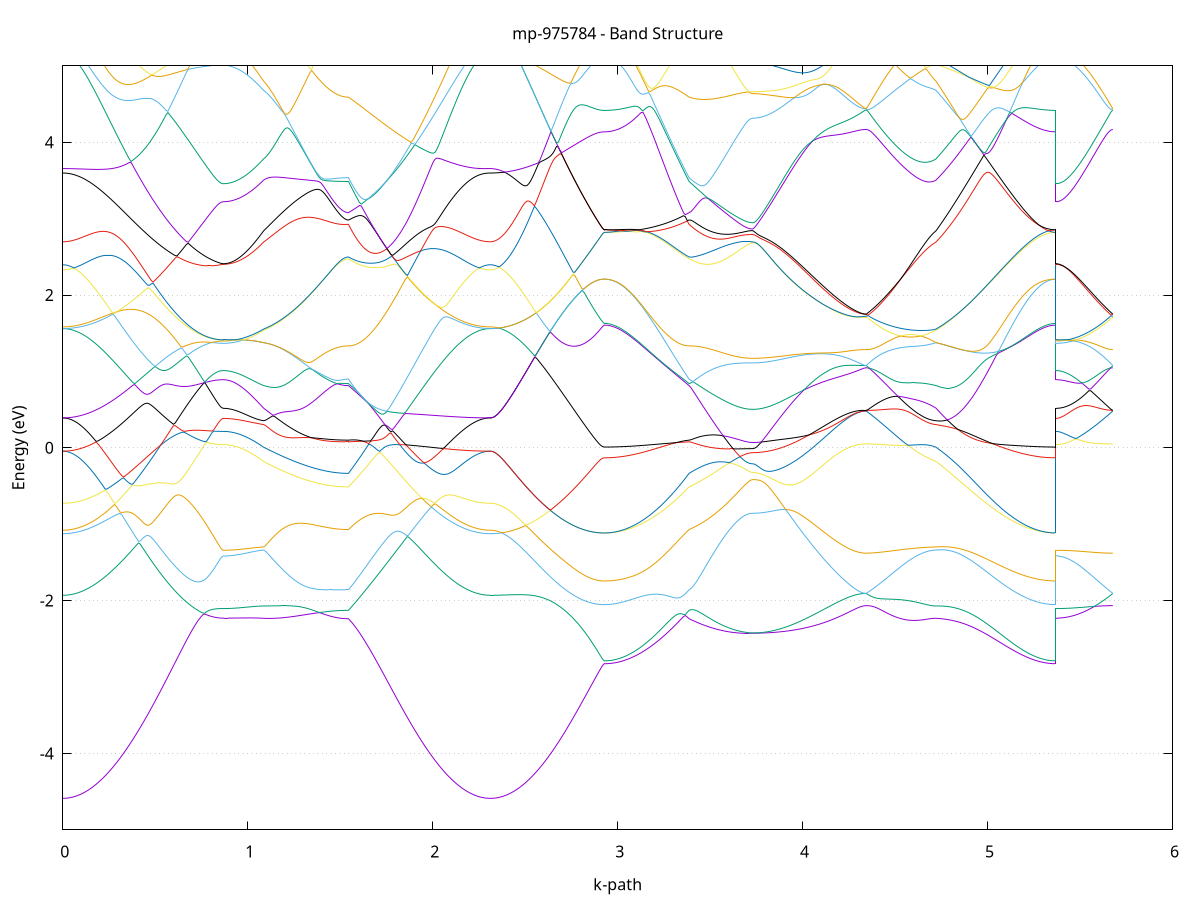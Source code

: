 set title 'mp-975784 - Band Structure'
set xlabel 'k-path'
set ylabel 'Energy (eV)'
set grid y
set yrange [-5:5]
set terminal png size 800,600
set output 'mp-975784_bands_gnuplot.png'
plot '-' using 1:2 with lines notitle, '-' using 1:2 with lines notitle, '-' using 1:2 with lines notitle, '-' using 1:2 with lines notitle, '-' using 1:2 with lines notitle, '-' using 1:2 with lines notitle, '-' using 1:2 with lines notitle, '-' using 1:2 with lines notitle, '-' using 1:2 with lines notitle, '-' using 1:2 with lines notitle, '-' using 1:2 with lines notitle, '-' using 1:2 with lines notitle, '-' using 1:2 with lines notitle, '-' using 1:2 with lines notitle, '-' using 1:2 with lines notitle, '-' using 1:2 with lines notitle, '-' using 1:2 with lines notitle, '-' using 1:2 with lines notitle, '-' using 1:2 with lines notitle, '-' using 1:2 with lines notitle, '-' using 1:2 with lines notitle, '-' using 1:2 with lines notitle, '-' using 1:2 with lines notitle, '-' using 1:2 with lines notitle, '-' using 1:2 with lines notitle, '-' using 1:2 with lines notitle, '-' using 1:2 with lines notitle, '-' using 1:2 with lines notitle, '-' using 1:2 with lines notitle, '-' using 1:2 with lines notitle, '-' using 1:2 with lines notitle, '-' using 1:2 with lines notitle, '-' using 1:2 with lines notitle, '-' using 1:2 with lines notitle, '-' using 1:2 with lines notitle, '-' using 1:2 with lines notitle, '-' using 1:2 with lines notitle, '-' using 1:2 with lines notitle, '-' using 1:2 with lines notitle, '-' using 1:2 with lines notitle, '-' using 1:2 with lines notitle, '-' using 1:2 with lines notitle, '-' using 1:2 with lines notitle, '-' using 1:2 with lines notitle, '-' using 1:2 with lines notitle, '-' using 1:2 with lines notitle, '-' using 1:2 with lines notitle, '-' using 1:2 with lines notitle
0.000000 -42.750801
0.009969 -42.750801
0.019938 -42.750801
0.029908 -42.750701
0.039877 -42.750701
0.049846 -42.750601
0.059815 -42.750501
0.069784 -42.750401
0.079753 -42.750201
0.089723 -42.750101
0.099692 -42.749901
0.109661 -42.749701
0.119630 -42.749601
0.129599 -42.749301
0.139569 -42.749101
0.149538 -42.748901
0.159507 -42.748601
0.169476 -42.748301
0.179445 -42.748001
0.189414 -42.747701
0.199384 -42.747401
0.209353 -42.747101
0.219322 -42.746701
0.229291 -42.746401
0.239260 -42.746001
0.249229 -42.745601
0.259199 -42.745201
0.269168 -42.744801
0.279137 -42.744401
0.289106 -42.743901
0.299075 -42.743501
0.309045 -42.743001
0.319014 -42.742601
0.328983 -42.742101
0.338952 -42.741601
0.348921 -42.741101
0.358890 -42.740601
0.368860 -42.740101
0.378829 -42.739501
0.388798 -42.739001
0.398767 -42.738501
0.408736 -42.737901
0.418706 -42.737401
0.428675 -42.736801
0.438644 -42.736301
0.448613 -42.735701
0.458582 -42.735201
0.468551 -42.734601
0.478521 -42.734001
0.488490 -42.733501
0.498459 -42.732901
0.508428 -42.732301
0.518397 -42.731701
0.528367 -42.731201
0.538336 -42.730601
0.548305 -42.730001
0.558274 -42.729501
0.568243 -42.728901
0.578212 -42.728301
0.588182 -42.727801
0.598151 -42.727301
0.608120 -42.726701
0.618089 -42.726201
0.628058 -42.725701
0.638027 -42.725101
0.647997 -42.724601
0.657966 -42.724101
0.667935 -42.723701
0.677904 -42.723201
0.687873 -42.722701
0.697843 -42.722301
0.707812 -42.721901
0.717781 -42.721501
0.727750 -42.721101
0.737719 -42.720701
0.747688 -42.720401
0.757658 -42.720001
0.767627 -42.719701
0.777596 -42.719501
0.787565 -42.719201
0.797534 -42.719001
0.807504 -42.718801
0.817473 -42.718601
0.827442 -42.718501
0.837411 -42.718401
0.847380 -42.718301
0.857349 -42.718301
0.867319 -42.718201
0.867319 -42.718201
0.877235 -42.718201
0.887152 -42.718201
0.897069 -42.718201
0.906985 -42.718201
0.916902 -42.718201
0.926819 -42.718301
0.936736 -42.718401
0.946652 -42.718501
0.956569 -42.718601
0.966486 -42.718701
0.976402 -42.718801
0.986319 -42.719001
0.996236 -42.719101
1.006153 -42.719301
1.016069 -42.719501
1.025986 -42.719601
1.035903 -42.719801
1.045819 -42.720001
1.055736 -42.720301
1.065653 -42.720501
1.075569 -42.720701
1.085486 -42.721001
1.085486 -42.721001
1.095465 -42.721101
1.105444 -42.721301
1.115422 -42.721501
1.125401 -42.721701
1.135380 -42.721801
1.145358 -42.722001
1.155337 -42.722201
1.165316 -42.722301
1.175294 -42.722501
1.185273 -42.722601
1.195252 -42.722801
1.205230 -42.722901
1.215209 -42.723101
1.225188 -42.723201
1.235166 -42.723401
1.245145 -42.723501
1.255124 -42.723601
1.265102 -42.723801
1.275081 -42.723901
1.285060 -42.724001
1.295038 -42.724101
1.305017 -42.724201
1.314996 -42.724401
1.324974 -42.724501
1.334953 -42.724601
1.344932 -42.724701
1.354910 -42.724801
1.364889 -42.724801
1.374868 -42.724901
1.384846 -42.725001
1.394825 -42.725101
1.404804 -42.725201
1.414782 -42.725201
1.424761 -42.725301
1.434740 -42.725301
1.444719 -42.725401
1.454697 -42.725401
1.464676 -42.725501
1.474655 -42.725501
1.484633 -42.725601
1.494612 -42.725601
1.504591 -42.725601
1.514569 -42.725601
1.524548 -42.725601
1.534527 -42.725601
1.544505 -42.725601
1.544505 -42.725601
1.554474 -42.725201
1.564442 -42.724701
1.574410 -42.724301
1.584378 -42.723801
1.594346 -42.723301
1.604315 -42.722801
1.614283 -42.722401
1.624251 -42.721901
1.634219 -42.721401
1.644188 -42.720901
1.654156 -42.721301
1.664124 -42.721901
1.674092 -42.722601
1.684061 -42.723301
1.694029 -42.724001
1.703997 -42.724601
1.713965 -42.725301
1.723934 -42.726001
1.733902 -42.726601
1.743870 -42.727301
1.753838 -42.728001
1.763807 -42.728601
1.773775 -42.729301
1.783743 -42.730001
1.793711 -42.730601
1.803680 -42.731301
1.813648 -42.731901
1.823616 -42.732601
1.833584 -42.733201
1.843553 -42.733801
1.853521 -42.734501
1.863489 -42.735101
1.873457 -42.735701
1.883425 -42.736301
1.893394 -42.736901
1.903362 -42.737501
1.913330 -42.738101
1.923298 -42.738601
1.933267 -42.739201
1.943235 -42.739801
1.953203 -42.740301
1.963171 -42.740801
1.973140 -42.741401
1.983108 -42.741901
1.993076 -42.742401
2.003044 -42.742901
2.013013 -42.743301
2.022981 -42.743801
2.032949 -42.744301
2.042917 -42.744701
2.052886 -42.745101
2.062854 -42.745501
2.072822 -42.745901
2.082790 -42.746301
2.092759 -42.746701
2.102727 -42.747001
2.112695 -42.747401
2.122663 -42.747701
2.132632 -42.748001
2.142600 -42.748301
2.152568 -42.748601
2.162536 -42.748901
2.172505 -42.749101
2.182473 -42.749301
2.192441 -42.749501
2.202409 -42.749701
2.212377 -42.749901
2.222346 -42.750101
2.232314 -42.750201
2.242282 -42.750401
2.252250 -42.750501
2.262219 -42.750601
2.272187 -42.750701
2.282155 -42.750701
2.292123 -42.750801
2.302092 -42.750801
2.312060 -42.750801
2.312060 -42.750801
2.321982 -42.750801
2.331904 -42.750801
2.341826 -42.750701
2.351749 -42.750701
2.361671 -42.750601
2.371593 -42.750501
2.381515 -42.750501
2.391437 -42.750301
2.401360 -42.750201
2.411282 -42.750101
2.421204 -42.750001
2.431126 -42.749801
2.441048 -42.749601
2.450971 -42.749501
2.460893 -42.749301
2.470815 -42.749101
2.480737 -42.748801
2.490659 -42.748601
2.500582 -42.748401
2.510504 -42.748101
2.520426 -42.747901
2.530348 -42.747601
2.540270 -42.747301
2.550193 -42.747101
2.560115 -42.746801
2.570037 -42.746501
2.579959 -42.746201
2.589881 -42.745901
2.599804 -42.745501
2.609726 -42.745201
2.619648 -42.744901
2.629570 -42.744601
2.639492 -42.744201
2.649414 -42.743901
2.659337 -42.743601
2.669259 -42.743201
2.679181 -42.742901
2.689103 -42.742601
2.699025 -42.742201
2.708948 -42.741901
2.718870 -42.741601
2.728792 -42.741301
2.738714 -42.740901
2.748636 -42.740601
2.758559 -42.740301
2.768481 -42.740101
2.778403 -42.739801
2.788325 -42.739501
2.798247 -42.739301
2.808170 -42.739001
2.818092 -42.738801
2.828014 -42.738601
2.837936 -42.738401
2.847858 -42.738201
2.857781 -42.738101
2.867703 -42.737901
2.877625 -42.737801
2.887547 -42.737701
2.897469 -42.737601
2.907392 -42.737601
2.917314 -42.737501
2.927236 -42.737501
2.927236 -42.737501
2.937215 -42.737501
2.947193 -42.737501
2.957172 -42.737501
2.967151 -42.737401
2.977129 -42.737401
2.987108 -42.737301
2.997087 -42.737201
3.007065 -42.737101
3.017044 -42.737001
3.027023 -42.736901
3.037001 -42.736801
3.046980 -42.736601
3.056959 -42.736501
3.066937 -42.736301
3.076916 -42.736101
3.086895 -42.735901
3.096873 -42.735701
3.106852 -42.735501
3.116831 -42.735301
3.126809 -42.735101
3.136788 -42.734801
3.146767 -42.734601
3.156745 -42.734301
3.166724 -42.734001
3.176703 -42.733701
3.186682 -42.733401
3.196660 -42.733101
3.206639 -42.732801
3.216618 -42.732501
3.226596 -42.732101
3.236575 -42.731801
3.246554 -42.731401
3.256532 -42.731001
3.266511 -42.730701
3.276490 -42.730301
3.286468 -42.729901
3.296447 -42.729501
3.306426 -42.729101
3.316404 -42.728701
3.326383 -42.728301
3.336362 -42.727901
3.346340 -42.727401
3.356319 -42.727001
3.366298 -42.726501
3.376276 -42.726101
3.386255 -42.725601
3.386255 -42.725601
3.396087 -42.725401
3.405918 -42.725301
3.415750 -42.725101
3.425581 -42.724901
3.435413 -42.724801
3.445245 -42.724701
3.455076 -42.724501
3.464908 -42.724401
3.474739 -42.724301
3.484571 -42.724201
3.494403 -42.724201
3.504234 -42.724101
3.514066 -42.724101
3.523897 -42.724001
3.533729 -42.724001
3.543561 -42.724001
3.553392 -42.723901
3.563224 -42.723901
3.573055 -42.723901
3.582887 -42.723901
3.592719 -42.724001
3.602550 -42.724001
3.612382 -42.724001
3.622213 -42.724001
3.632045 -42.724001
3.641877 -42.724101
3.651708 -42.724101
3.661540 -42.724101
3.671371 -42.724101
3.681203 -42.724101
3.691035 -42.724101
3.700866 -42.724201
3.710698 -42.724201
3.720529 -42.724201
3.730361 -42.724201
3.730361 -42.724201
3.740253 -42.724201
3.750144 -42.724201
3.760036 -42.724101
3.769928 -42.724101
3.779820 -42.724101
3.789711 -42.724101
3.799603 -42.724001
3.809495 -42.724001
3.819387 -42.723901
3.829278 -42.723901
3.839170 -42.723801
3.849062 -42.723701
3.858953 -42.723601
3.868845 -42.723501
3.878737 -42.723501
3.888629 -42.723401
3.898520 -42.723301
3.908412 -42.723201
3.918304 -42.723001
3.928195 -42.722901
3.938087 -42.722801
3.947979 -42.722701
3.957871 -42.722601
3.967762 -42.722401
3.977654 -42.722301
3.987546 -42.722201
3.997438 -42.722001
4.007329 -42.721901
4.017221 -42.721701
4.027113 -42.721601
4.037004 -42.721401
4.046896 -42.721301
4.056788 -42.721101
4.066680 -42.721001
4.076571 -42.720801
4.086463 -42.720701
4.096355 -42.720501
4.106247 -42.720401
4.116138 -42.720201
4.126030 -42.720101
4.135922 -42.719901
4.145813 -42.719801
4.155705 -42.719601
4.165597 -42.719501
4.175489 -42.719401
4.185380 -42.719301
4.195272 -42.719101
4.205164 -42.719001
4.215055 -42.718901
4.224947 -42.718801
4.234839 -42.718701
4.244731 -42.718601
4.254622 -42.718501
4.264514 -42.718501
4.274406 -42.718401
4.284298 -42.718301
4.294189 -42.718301
4.304081 -42.718201
4.313973 -42.718201
4.323864 -42.718201
4.333756 -42.718201
4.343648 -42.718201
4.343648 -42.718201
4.353572 -42.718201
4.363495 -42.718201
4.373419 -42.718201
4.383343 -42.718201
4.393267 -42.718201
4.403191 -42.718301
4.413114 -42.718301
4.423038 -42.718301
4.432962 -42.718401
4.442886 -42.718401
4.452810 -42.718501
4.462733 -42.718501
4.472657 -42.718601
4.482581 -42.718701
4.492505 -42.718701
4.502429 -42.718801
4.512352 -42.718901
4.522276 -42.718901
4.532200 -42.719001
4.542124 -42.719101
4.552048 -42.719201
4.561971 -42.719201
4.571895 -42.719301
4.581819 -42.719401
4.591743 -42.719501
4.601666 -42.719601
4.611590 -42.719701
4.621514 -42.719801
4.631438 -42.719901
4.641362 -42.720001
4.651285 -42.720101
4.661209 -42.720201
4.671133 -42.720301
4.681057 -42.720401
4.690981 -42.720601
4.700904 -42.720701
4.710828 -42.720801
4.720752 -42.721001
4.720752 -42.721001
4.730739 -42.721201
4.740726 -42.721501
4.750713 -42.721801
4.760700 -42.722001
4.770687 -42.722301
4.780674 -42.722601
4.790661 -42.722901
4.800647 -42.723201
4.810634 -42.723501
4.820621 -42.723901
4.830608 -42.724201
4.840595 -42.724501
4.850582 -42.724901
4.860569 -42.725201
4.870556 -42.725501
4.880543 -42.725901
4.890530 -42.726201
4.900517 -42.726601
4.910504 -42.726901
4.920491 -42.727301
4.930478 -42.727601
4.940465 -42.728001
4.950452 -42.728301
4.960438 -42.728701
4.970425 -42.729001
4.980412 -42.729401
4.990399 -42.729701
5.000386 -42.730101
5.010373 -42.730401
5.020360 -42.730701
5.030347 -42.731101
5.040334 -42.731401
5.050321 -42.731701
5.060308 -42.732001
5.070295 -42.732401
5.080282 -42.732701
5.090269 -42.733001
5.100256 -42.733301
5.110243 -42.733601
5.120230 -42.733801
5.130216 -42.734101
5.140203 -42.734401
5.150190 -42.734601
5.160177 -42.734901
5.170164 -42.735101
5.180151 -42.735301
5.190138 -42.735601
5.200125 -42.735801
5.210112 -42.736001
5.220099 -42.736101
5.230086 -42.736301
5.240073 -42.736501
5.250060 -42.736601
5.260047 -42.736801
5.270034 -42.736901
5.280021 -42.737001
5.290007 -42.737101
5.299994 -42.737201
5.309981 -42.737301
5.319968 -42.737401
5.329955 -42.737401
5.339942 -42.737501
5.349929 -42.737501
5.359916 -42.737501
5.369903 -42.737501
5.369903 -42.718201
5.379825 -42.718201
5.389747 -42.718201
5.399670 -42.718201
5.409592 -42.718201
5.419514 -42.718201
5.429436 -42.718201
5.439358 -42.718201
5.449281 -42.718201
5.459203 -42.718201
5.469125 -42.718201
5.479047 -42.718201
5.488969 -42.718201
5.498892 -42.718201
5.508814 -42.718201
5.518736 -42.718201
5.528658 -42.718201
5.538580 -42.718201
5.548503 -42.718201
5.558425 -42.718201
5.568347 -42.718201
5.578269 -42.718201
5.588191 -42.718201
5.598113 -42.718201
5.608036 -42.718201
5.617958 -42.718201
5.627880 -42.718201
5.637802 -42.718201
5.647724 -42.718201
5.657647 -42.718201
5.667569 -42.718201
5.677491 -42.718201
e
0.000000 -42.699101
0.009969 -42.699101
0.019938 -42.699101
0.029908 -42.699201
0.039877 -42.699201
0.049846 -42.699301
0.059815 -42.699301
0.069784 -42.699401
0.079753 -42.699501
0.089723 -42.699601
0.099692 -42.699701
0.109661 -42.699901
0.119630 -42.700001
0.129599 -42.700101
0.139569 -42.700301
0.149538 -42.700501
0.159507 -42.700701
0.169476 -42.700801
0.179445 -42.701101
0.189414 -42.701301
0.199384 -42.701501
0.209353 -42.701701
0.219322 -42.701901
0.229291 -42.702201
0.239260 -42.702501
0.249229 -42.702701
0.259199 -42.703001
0.269168 -42.703301
0.279137 -42.703601
0.289106 -42.703901
0.299075 -42.704201
0.309045 -42.704501
0.319014 -42.704801
0.328983 -42.705101
0.338952 -42.705401
0.348921 -42.705701
0.358890 -42.706101
0.368860 -42.706401
0.378829 -42.706701
0.388798 -42.707101
0.398767 -42.707401
0.408736 -42.707801
0.418706 -42.708101
0.428675 -42.708401
0.438644 -42.708801
0.448613 -42.709101
0.458582 -42.709501
0.468551 -42.709801
0.478521 -42.710101
0.488490 -42.710501
0.498459 -42.710801
0.508428 -42.711101
0.518397 -42.711501
0.528367 -42.711801
0.538336 -42.712101
0.548305 -42.712401
0.558274 -42.712701
0.568243 -42.713001
0.578212 -42.713301
0.588182 -42.713601
0.598151 -42.713901
0.608120 -42.714201
0.618089 -42.714501
0.628058 -42.714701
0.638027 -42.715001
0.647997 -42.715201
0.657966 -42.715501
0.667935 -42.715701
0.677904 -42.715901
0.687873 -42.716101
0.697843 -42.716301
0.707812 -42.716501
0.717781 -42.716701
0.727750 -42.716901
0.737719 -42.717101
0.747688 -42.717201
0.757658 -42.717301
0.767627 -42.717501
0.777596 -42.717601
0.787565 -42.717701
0.797534 -42.717801
0.807504 -42.717901
0.817473 -42.717901
0.827442 -42.718001
0.837411 -42.718001
0.847380 -42.718001
0.857349 -42.718101
0.867319 -42.718101
0.867319 -42.718101
0.877235 -42.718101
0.887152 -42.718101
0.897069 -42.718101
0.906985 -42.718101
0.916902 -42.718101
0.926819 -42.718001
0.936736 -42.717901
0.946652 -42.717901
0.956569 -42.717801
0.966486 -42.717601
0.976402 -42.717501
0.986319 -42.717401
0.996236 -42.717201
1.006153 -42.717101
1.016069 -42.716901
1.025986 -42.716701
1.035903 -42.716501
1.045819 -42.716301
1.055736 -42.716101
1.065653 -42.715901
1.075569 -42.715701
1.085486 -42.715401
1.085486 -42.715401
1.095465 -42.715301
1.105444 -42.715101
1.115422 -42.715001
1.125401 -42.714801
1.135380 -42.714701
1.145358 -42.714601
1.155337 -42.714501
1.165316 -42.714401
1.175294 -42.714301
1.185273 -42.714201
1.195252 -42.714201
1.205230 -42.714101
1.215209 -42.714101
1.225188 -42.714001
1.235166 -42.714001
1.245145 -42.714001
1.255124 -42.713901
1.265102 -42.713901
1.275081 -42.713901
1.285060 -42.713901
1.295038 -42.713901
1.305017 -42.713901
1.314996 -42.713901
1.324974 -42.713901
1.334953 -42.713901
1.344932 -42.714001
1.354910 -42.714001
1.364889 -42.714001
1.374868 -42.714001
1.384846 -42.714001
1.394825 -42.714001
1.404804 -42.714101
1.414782 -42.714101
1.424761 -42.714101
1.434740 -42.714101
1.444719 -42.714101
1.454697 -42.714101
1.464676 -42.714201
1.474655 -42.714201
1.484633 -42.714201
1.494612 -42.714201
1.504591 -42.714201
1.514569 -42.714201
1.524548 -42.714201
1.534527 -42.714201
1.544505 -42.714201
1.544505 -42.714201
1.554474 -42.714801
1.564442 -42.715501
1.574410 -42.716101
1.584378 -42.716701
1.594346 -42.717401
1.604315 -42.718001
1.614283 -42.718601
1.624251 -42.719301
1.634219 -42.720001
1.644188 -42.720601
1.654156 -42.720401
1.664124 -42.719901
1.674092 -42.719401
1.684061 -42.719001
1.694029 -42.718501
1.703997 -42.718001
1.713965 -42.717501
1.723934 -42.717001
1.733902 -42.716501
1.743870 -42.716001
1.753838 -42.715501
1.763807 -42.715001
1.773775 -42.714601
1.783743 -42.714101
1.793711 -42.713601
1.803680 -42.713101
1.813648 -42.712701
1.823616 -42.712201
1.833584 -42.711701
1.843553 -42.711301
1.853521 -42.710801
1.863489 -42.710401
1.873457 -42.709901
1.883425 -42.709501
1.893394 -42.709101
1.903362 -42.708601
1.913330 -42.708201
1.923298 -42.707801
1.933267 -42.707401
1.943235 -42.707001
1.953203 -42.706601
1.963171 -42.706201
1.973140 -42.705901
1.983108 -42.705501
1.993076 -42.705101
2.003044 -42.704801
2.013013 -42.704401
2.022981 -42.704101
2.032949 -42.703801
2.042917 -42.703501
2.052886 -42.703201
2.062854 -42.702901
2.072822 -42.702601
2.082790 -42.702301
2.092759 -42.702001
2.102727 -42.701801
2.112695 -42.701501
2.122663 -42.701301
2.132632 -42.701101
2.142600 -42.700901
2.152568 -42.700701
2.162536 -42.700501
2.172505 -42.700301
2.182473 -42.700201
2.192441 -42.700001
2.202409 -42.699901
2.212377 -42.699701
2.222346 -42.699601
2.232314 -42.699501
2.242282 -42.699401
2.252250 -42.699301
2.262219 -42.699301
2.272187 -42.699201
2.282155 -42.699201
2.292123 -42.699101
2.302092 -42.699101
2.312060 -42.699101
2.312060 -42.699101
2.321982 -42.699101
2.331904 -42.699101
2.341826 -42.699101
2.351749 -42.699101
2.361671 -42.699101
2.371593 -42.699101
2.381515 -42.699101
2.391437 -42.699101
2.401360 -42.699101
2.411282 -42.699101
2.421204 -42.699101
2.431126 -42.699101
2.441048 -42.699101
2.450971 -42.699101
2.460893 -42.699101
2.470815 -42.699101
2.480737 -42.699101
2.490659 -42.699101
2.500582 -42.699101
2.510504 -42.699101
2.520426 -42.699101
2.530348 -42.699101
2.540270 -42.699201
2.550193 -42.699201
2.560115 -42.699201
2.570037 -42.699201
2.579959 -42.699201
2.589881 -42.699201
2.599804 -42.699201
2.609726 -42.699201
2.619648 -42.699201
2.629570 -42.699201
2.639492 -42.699201
2.649414 -42.699201
2.659337 -42.699201
2.669259 -42.699201
2.679181 -42.699201
2.689103 -42.699201
2.699025 -42.699201
2.708948 -42.699201
2.718870 -42.699201
2.728792 -42.699201
2.738714 -42.699201
2.748636 -42.699201
2.758559 -42.699201
2.768481 -42.699201
2.778403 -42.699201
2.788325 -42.699201
2.798247 -42.699201
2.808170 -42.699201
2.818092 -42.699201
2.828014 -42.699201
2.837936 -42.699201
2.847858 -42.699201
2.857781 -42.699201
2.867703 -42.699201
2.877625 -42.699201
2.887547 -42.699201
2.897469 -42.699201
2.907392 -42.699201
2.917314 -42.699201
2.927236 -42.699201
2.927236 -42.699201
2.937215 -42.699301
2.947193 -42.699301
2.957172 -42.699301
2.967151 -42.699301
2.977129 -42.699401
2.987108 -42.699501
2.997087 -42.699601
3.007065 -42.699701
3.017044 -42.699801
3.027023 -42.699901
3.037001 -42.700001
3.046980 -42.700201
3.056959 -42.700401
3.066937 -42.700501
3.076916 -42.700701
3.086895 -42.701001
3.096873 -42.701201
3.106852 -42.701401
3.116831 -42.701701
3.126809 -42.702001
3.136788 -42.702301
3.146767 -42.702601
3.156745 -42.702901
3.166724 -42.703301
3.176703 -42.703601
3.186682 -42.704001
3.196660 -42.704401
3.206639 -42.704801
3.216618 -42.705201
3.226596 -42.705701
3.236575 -42.706101
3.246554 -42.706601
3.256532 -42.707001
3.266511 -42.707501
3.276490 -42.708001
3.286468 -42.708501
3.296447 -42.709101
3.306426 -42.709601
3.316404 -42.710101
3.326383 -42.710701
3.336362 -42.711301
3.346340 -42.711801
3.356319 -42.712401
3.366298 -42.713001
3.376276 -42.713601
3.386255 -42.714201
3.386255 -42.714201
3.396087 -42.714501
3.405918 -42.714701
3.415750 -42.715001
3.425581 -42.715201
3.435413 -42.715501
3.445245 -42.715701
3.455076 -42.715901
3.464908 -42.716101
3.474739 -42.716301
3.484571 -42.716501
3.494403 -42.716701
3.504234 -42.716901
3.514066 -42.717001
3.523897 -42.717201
3.533729 -42.717301
3.543561 -42.717501
3.553392 -42.717601
3.563224 -42.717701
3.573055 -42.717801
3.582887 -42.717901
3.592719 -42.717901
3.602550 -42.718001
3.612382 -42.718101
3.622213 -42.718101
3.632045 -42.718201
3.641877 -42.718201
3.651708 -42.718201
3.661540 -42.718301
3.671371 -42.718301
3.681203 -42.718301
3.691035 -42.718301
3.700866 -42.718301
3.710698 -42.718301
3.720529 -42.718301
3.730361 -42.718301
3.730361 -42.718301
3.740253 -42.718301
3.750144 -42.718301
3.760036 -42.718301
3.769928 -42.718301
3.779820 -42.718301
3.789711 -42.718301
3.799603 -42.718301
3.809495 -42.718301
3.819387 -42.718301
3.829278 -42.718301
3.839170 -42.718301
3.849062 -42.718301
3.858953 -42.718301
3.868845 -42.718301
3.878737 -42.718301
3.888629 -42.718301
3.898520 -42.718301
3.908412 -42.718301
3.918304 -42.718301
3.928195 -42.718301
3.938087 -42.718301
3.947979 -42.718301
3.957871 -42.718301
3.967762 -42.718301
3.977654 -42.718301
3.987546 -42.718301
3.997438 -42.718301
4.007329 -42.718301
4.017221 -42.718301
4.027113 -42.718301
4.037004 -42.718301
4.046896 -42.718201
4.056788 -42.718201
4.066680 -42.718201
4.076571 -42.718201
4.086463 -42.718201
4.096355 -42.718201
4.106247 -42.718201
4.116138 -42.718201
4.126030 -42.718201
4.135922 -42.718201
4.145813 -42.718201
4.155705 -42.718201
4.165597 -42.718201
4.175489 -42.718201
4.185380 -42.718201
4.195272 -42.718201
4.205164 -42.718201
4.215055 -42.718201
4.224947 -42.718201
4.234839 -42.718201
4.244731 -42.718201
4.254622 -42.718201
4.264514 -42.718201
4.274406 -42.718201
4.284298 -42.718201
4.294189 -42.718201
4.304081 -42.718201
4.313973 -42.718201
4.323864 -42.718201
4.333756 -42.718201
4.343648 -42.718201
4.343648 -42.718201
4.353572 -42.718201
4.363495 -42.718201
4.373419 -42.718201
4.383343 -42.718101
4.393267 -42.718101
4.403191 -42.718101
4.413114 -42.718101
4.423038 -42.718101
4.432962 -42.718001
4.442886 -42.718001
4.452810 -42.717901
4.462733 -42.717901
4.472657 -42.717901
4.482581 -42.717801
4.492505 -42.717701
4.502429 -42.717701
4.512352 -42.717601
4.522276 -42.717601
4.532200 -42.717501
4.542124 -42.717401
4.552048 -42.717301
4.561971 -42.717201
4.571895 -42.717201
4.581819 -42.717101
4.591743 -42.717001
4.601666 -42.716901
4.611590 -42.716801
4.621514 -42.716701
4.631438 -42.716601
4.641362 -42.716501
4.651285 -42.716301
4.661209 -42.716201
4.671133 -42.716101
4.681057 -42.716001
4.690981 -42.715801
4.700904 -42.715701
4.710828 -42.715601
4.720752 -42.715401
4.720752 -42.715401
4.730739 -42.715201
4.740726 -42.714901
4.750713 -42.714701
4.760700 -42.714401
4.770687 -42.714101
4.780674 -42.713801
4.790661 -42.713501
4.800647 -42.713201
4.810634 -42.712901
4.820621 -42.712601
4.830608 -42.712301
4.840595 -42.712001
4.850582 -42.711701
4.860569 -42.711301
4.870556 -42.711001
4.880543 -42.710701
4.890530 -42.710301
4.900517 -42.710001
4.910504 -42.709601
4.920491 -42.709301
4.930478 -42.709001
4.940465 -42.708601
4.950452 -42.708301
4.960438 -42.707901
4.970425 -42.707601
4.980412 -42.707201
4.990399 -42.706901
5.000386 -42.706601
5.010373 -42.706201
5.020360 -42.705901
5.030347 -42.705601
5.040334 -42.705301
5.050321 -42.704901
5.060308 -42.704601
5.070295 -42.704301
5.080282 -42.704001
5.090269 -42.703701
5.100256 -42.703401
5.110243 -42.703201
5.120230 -42.702901
5.130216 -42.702601
5.140203 -42.702401
5.150190 -42.702101
5.160177 -42.701901
5.170164 -42.701601
5.180151 -42.701401
5.190138 -42.701201
5.200125 -42.701001
5.210112 -42.700801
5.220099 -42.700601
5.230086 -42.700401
5.240073 -42.700301
5.250060 -42.700101
5.260047 -42.700001
5.270034 -42.699901
5.280021 -42.699701
5.290007 -42.699601
5.299994 -42.699501
5.309981 -42.699501
5.319968 -42.699401
5.329955 -42.699301
5.339942 -42.699301
5.349929 -42.699301
5.359916 -42.699301
5.369903 -42.699201
5.369903 -42.718101
5.379825 -42.718101
5.389747 -42.718101
5.399670 -42.718101
5.409592 -42.718101
5.419514 -42.718101
5.429436 -42.718101
5.439358 -42.718101
5.449281 -42.718101
5.459203 -42.718101
5.469125 -42.718101
5.479047 -42.718101
5.488969 -42.718101
5.498892 -42.718101
5.508814 -42.718101
5.518736 -42.718101
5.528658 -42.718101
5.538580 -42.718101
5.548503 -42.718101
5.558425 -42.718101
5.568347 -42.718101
5.578269 -42.718101
5.588191 -42.718101
5.598113 -42.718101
5.608036 -42.718101
5.617958 -42.718101
5.627880 -42.718101
5.637802 -42.718101
5.647724 -42.718101
5.657647 -42.718201
5.667569 -42.718201
5.677491 -42.718201
e
0.000000 -42.678701
0.009969 -42.678701
0.019938 -42.678701
0.029908 -42.678701
0.039877 -42.678701
0.049846 -42.678801
0.059815 -42.678801
0.069784 -42.678801
0.079753 -42.678801
0.089723 -42.678901
0.099692 -42.678901
0.109661 -42.679001
0.119630 -42.679001
0.129599 -42.679101
0.139569 -42.679101
0.149538 -42.679201
0.159507 -42.679301
0.169476 -42.679301
0.179445 -42.679401
0.189414 -42.679501
0.199384 -42.679601
0.209353 -42.679701
0.219322 -42.679801
0.229291 -42.679901
0.239260 -42.680001
0.249229 -42.680101
0.259199 -42.680201
0.269168 -42.680401
0.279137 -42.680501
0.289106 -42.680601
0.299075 -42.680801
0.309045 -42.680901
0.319014 -42.681001
0.328983 -42.681201
0.338952 -42.681301
0.348921 -42.681501
0.358890 -42.681701
0.368860 -42.681801
0.378829 -42.682001
0.388798 -42.682201
0.398767 -42.682401
0.408736 -42.682601
0.418706 -42.682701
0.428675 -42.682901
0.438644 -42.683101
0.448613 -42.683301
0.458582 -42.683601
0.468551 -42.683801
0.478521 -42.684001
0.488490 -42.684201
0.498459 -42.684401
0.508428 -42.684601
0.518397 -42.684901
0.528367 -42.685101
0.538336 -42.685301
0.548305 -42.685601
0.558274 -42.685801
0.568243 -42.686101
0.578212 -42.686301
0.588182 -42.686601
0.598151 -42.686801
0.608120 -42.687101
0.618089 -42.687301
0.628058 -42.687501
0.638027 -42.687801
0.647997 -42.688001
0.657966 -42.688301
0.667935 -42.688501
0.677904 -42.688801
0.687873 -42.689001
0.697843 -42.689201
0.707812 -42.689401
0.717781 -42.689701
0.727750 -42.689901
0.737719 -42.690101
0.747688 -42.690301
0.757658 -42.690401
0.767627 -42.690601
0.777596 -42.690801
0.787565 -42.690901
0.797534 -42.691001
0.807504 -42.691101
0.817473 -42.691201
0.827442 -42.691301
0.837411 -42.691401
0.847380 -42.691401
0.857349 -42.691501
0.867319 -42.691501
0.867319 -42.691501
0.877235 -42.691501
0.887152 -42.691501
0.897069 -42.691501
0.906985 -42.691501
0.916902 -42.691501
0.926819 -42.691501
0.936736 -42.691501
0.946652 -42.691501
0.956569 -42.691501
0.966486 -42.691501
0.976402 -42.691501
0.986319 -42.691501
0.996236 -42.691501
1.006153 -42.691501
1.016069 -42.691501
1.025986 -42.691501
1.035903 -42.691501
1.045819 -42.691501
1.055736 -42.691501
1.065653 -42.691501
1.075569 -42.691501
1.085486 -42.691501
1.085486 -42.691501
1.095465 -42.691501
1.105444 -42.691501
1.115422 -42.691501
1.125401 -42.691501
1.135380 -42.691401
1.145358 -42.691401
1.155337 -42.691301
1.165316 -42.691301
1.175294 -42.691201
1.185273 -42.691101
1.195252 -42.691101
1.205230 -42.691001
1.215209 -42.690901
1.225188 -42.690801
1.235166 -42.690701
1.245145 -42.690601
1.255124 -42.690501
1.265102 -42.690401
1.275081 -42.690301
1.285060 -42.690201
1.295038 -42.690101
1.305017 -42.690001
1.314996 -42.689901
1.324974 -42.689801
1.334953 -42.689701
1.344932 -42.689601
1.354910 -42.689501
1.364889 -42.689401
1.374868 -42.689301
1.384846 -42.689201
1.394825 -42.689101
1.404804 -42.689001
1.414782 -42.688901
1.424761 -42.688901
1.434740 -42.688801
1.444719 -42.688701
1.454697 -42.688701
1.464676 -42.688601
1.474655 -42.688601
1.484633 -42.688501
1.494612 -42.688501
1.504591 -42.688501
1.514569 -42.688501
1.524548 -42.688401
1.534527 -42.688401
1.544505 -42.688401
1.544505 -42.688401
1.554474 -42.688301
1.564442 -42.688101
1.574410 -42.687901
1.584378 -42.687801
1.594346 -42.687601
1.604315 -42.687401
1.614283 -42.687201
1.624251 -42.687101
1.634219 -42.686901
1.644188 -42.686701
1.654156 -42.686501
1.664124 -42.686401
1.674092 -42.686201
1.684061 -42.686001
1.694029 -42.685801
1.703997 -42.685601
1.713965 -42.685401
1.723934 -42.685301
1.733902 -42.685101
1.743870 -42.684901
1.753838 -42.684701
1.763807 -42.684601
1.773775 -42.684401
1.783743 -42.684201
1.793711 -42.684001
1.803680 -42.683801
1.813648 -42.683701
1.823616 -42.683501
1.833584 -42.683301
1.843553 -42.683201
1.853521 -42.683001
1.863489 -42.682801
1.873457 -42.682701
1.883425 -42.682501
1.893394 -42.682301
1.903362 -42.682201
1.913330 -42.682001
1.923298 -42.681901
1.933267 -42.681701
1.943235 -42.681601
1.953203 -42.681401
1.963171 -42.681301
1.973140 -42.681201
1.983108 -42.681001
1.993076 -42.680901
2.003044 -42.680801
2.013013 -42.680601
2.022981 -42.680501
2.032949 -42.680401
2.042917 -42.680301
2.052886 -42.680201
2.062854 -42.680101
2.072822 -42.680001
2.082790 -42.679901
2.092759 -42.679801
2.102727 -42.679701
2.112695 -42.679601
2.122663 -42.679501
2.132632 -42.679401
2.142600 -42.679301
2.152568 -42.679301
2.162536 -42.679201
2.172505 -42.679101
2.182473 -42.679101
2.192441 -42.679001
2.202409 -42.679001
2.212377 -42.678901
2.222346 -42.678901
2.232314 -42.678801
2.242282 -42.678801
2.252250 -42.678801
2.262219 -42.678801
2.272187 -42.678701
2.282155 -42.678701
2.292123 -42.678701
2.302092 -42.678701
2.312060 -42.678701
2.312060 -42.678701
2.321982 -42.678701
2.331904 -42.678701
2.341826 -42.678801
2.351749 -42.678801
2.361671 -42.678901
2.371593 -42.678901
2.381515 -42.679001
2.391437 -42.679101
2.401360 -42.679201
2.411282 -42.679401
2.421204 -42.679501
2.431126 -42.679701
2.441048 -42.679801
2.450971 -42.680001
2.460893 -42.680201
2.470815 -42.680401
2.480737 -42.680601
2.490659 -42.680801
2.500582 -42.681101
2.510504 -42.681301
2.520426 -42.681601
2.530348 -42.681801
2.540270 -42.682101
2.550193 -42.682401
2.560115 -42.682701
2.570037 -42.683001
2.579959 -42.683301
2.589881 -42.683601
2.599804 -42.683901
2.609726 -42.684201
2.619648 -42.684501
2.629570 -42.684901
2.639492 -42.685201
2.649414 -42.685501
2.659337 -42.685901
2.669259 -42.686201
2.679181 -42.686501
2.689103 -42.686901
2.699025 -42.687201
2.708948 -42.687501
2.718870 -42.687801
2.728792 -42.688101
2.738714 -42.688501
2.748636 -42.688801
2.758559 -42.689101
2.768481 -42.689301
2.778403 -42.689601
2.788325 -42.689901
2.798247 -42.690101
2.808170 -42.690401
2.818092 -42.690601
2.828014 -42.690801
2.837936 -42.691001
2.847858 -42.691201
2.857781 -42.691301
2.867703 -42.691501
2.877625 -42.691601
2.887547 -42.691701
2.897469 -42.691701
2.907392 -42.691801
2.917314 -42.691801
2.927236 -42.691801
2.927236 -42.691801
2.937215 -42.691801
2.947193 -42.691801
2.957172 -42.691801
2.967151 -42.691801
2.977129 -42.691801
2.987108 -42.691801
2.997087 -42.691801
3.007065 -42.691801
3.017044 -42.691801
3.027023 -42.691801
3.037001 -42.691801
3.046980 -42.691801
3.056959 -42.691701
3.066937 -42.691701
3.076916 -42.691701
3.086895 -42.691701
3.096873 -42.691601
3.106852 -42.691601
3.116831 -42.691501
3.126809 -42.691501
3.136788 -42.691401
3.146767 -42.691401
3.156745 -42.691301
3.166724 -42.691201
3.176703 -42.691101
3.186682 -42.691001
3.196660 -42.691001
3.206639 -42.690901
3.216618 -42.690801
3.226596 -42.690701
3.236575 -42.690501
3.246554 -42.690401
3.256532 -42.690301
3.266511 -42.690201
3.276490 -42.690101
3.286468 -42.689901
3.296447 -42.689801
3.306426 -42.689701
3.316404 -42.689501
3.326383 -42.689401
3.336362 -42.689201
3.346340 -42.689101
3.356319 -42.688901
3.366298 -42.688801
3.376276 -42.688601
3.386255 -42.688401
3.386255 -42.688401
3.396087 -42.688401
3.405918 -42.688301
3.415750 -42.688201
3.425581 -42.688101
3.435413 -42.688001
3.445245 -42.687901
3.455076 -42.687801
3.464908 -42.687701
3.474739 -42.687601
3.484571 -42.687501
3.494403 -42.687401
3.504234 -42.687301
3.514066 -42.687201
3.523897 -42.687001
3.533729 -42.686901
3.543561 -42.686801
3.553392 -42.686701
3.563224 -42.686601
3.573055 -42.686501
3.582887 -42.686401
3.592719 -42.686401
3.602550 -42.686301
3.612382 -42.686201
3.622213 -42.686101
3.632045 -42.686101
3.641877 -42.686001
3.651708 -42.685901
3.661540 -42.685901
3.671371 -42.685801
3.681203 -42.685801
3.691035 -42.685801
3.700866 -42.685701
3.710698 -42.685701
3.720529 -42.685701
3.730361 -42.685701
3.730361 -42.685701
3.740253 -42.685701
3.750144 -42.685701
3.760036 -42.685701
3.769928 -42.685801
3.779820 -42.685801
3.789711 -42.685801
3.799603 -42.685901
3.809495 -42.685901
3.819387 -42.686001
3.829278 -42.686001
3.839170 -42.686101
3.849062 -42.686101
3.858953 -42.686201
3.868845 -42.686301
3.878737 -42.686401
3.888629 -42.686501
3.898520 -42.686601
3.908412 -42.686701
3.918304 -42.686801
3.928195 -42.686901
3.938087 -42.687001
3.947979 -42.687101
3.957871 -42.687201
3.967762 -42.687401
3.977654 -42.687501
3.987546 -42.687601
3.997438 -42.687801
4.007329 -42.687901
4.017221 -42.688001
4.027113 -42.688201
4.037004 -42.688301
4.046896 -42.688501
4.056788 -42.688601
4.066680 -42.688801
4.076571 -42.688901
4.086463 -42.689101
4.096355 -42.689201
4.106247 -42.689301
4.116138 -42.689501
4.126030 -42.689601
4.135922 -42.689801
4.145813 -42.689901
4.155705 -42.690001
4.165597 -42.690201
4.175489 -42.690301
4.185380 -42.690401
4.195272 -42.690501
4.205164 -42.690701
4.215055 -42.690801
4.224947 -42.690901
4.234839 -42.691001
4.244731 -42.691001
4.254622 -42.691101
4.264514 -42.691201
4.274406 -42.691301
4.284298 -42.691301
4.294189 -42.691401
4.304081 -42.691401
4.313973 -42.691401
4.323864 -42.691501
4.333756 -42.691501
4.343648 -42.691501
4.343648 -42.691501
4.353572 -42.691501
4.363495 -42.691501
4.373419 -42.691501
4.383343 -42.691501
4.393267 -42.691401
4.403191 -42.691401
4.413114 -42.691401
4.423038 -42.691401
4.432962 -42.691401
4.442886 -42.691401
4.452810 -42.691401
4.462733 -42.691401
4.472657 -42.691401
4.482581 -42.691301
4.492505 -42.691301
4.502429 -42.691301
4.512352 -42.691301
4.522276 -42.691301
4.532200 -42.691301
4.542124 -42.691301
4.552048 -42.691301
4.561971 -42.691301
4.571895 -42.691301
4.581819 -42.691401
4.591743 -42.691401
4.601666 -42.691401
4.611590 -42.691401
4.621514 -42.691401
4.631438 -42.691401
4.641362 -42.691401
4.651285 -42.691501
4.661209 -42.691501
4.671133 -42.691501
4.681057 -42.691501
4.690981 -42.691501
4.700904 -42.691501
4.710828 -42.691501
4.720752 -42.691501
4.720752 -42.691501
4.730739 -42.691501
4.740726 -42.691501
4.750713 -42.691501
4.760700 -42.691501
4.770687 -42.691501
4.780674 -42.691501
4.790661 -42.691601
4.800647 -42.691601
4.810634 -42.691601
4.820621 -42.691601
4.830608 -42.691601
4.840595 -42.691601
4.850582 -42.691601
4.860569 -42.691601
4.870556 -42.691601
4.880543 -42.691601
4.890530 -42.691601
4.900517 -42.691601
4.910504 -42.691601
4.920491 -42.691601
4.930478 -42.691601
4.940465 -42.691601
4.950452 -42.691701
4.960438 -42.691701
4.970425 -42.691701
4.980412 -42.691701
4.990399 -42.691701
5.000386 -42.691701
5.010373 -42.691701
5.020360 -42.691701
5.030347 -42.691701
5.040334 -42.691701
5.050321 -42.691701
5.060308 -42.691701
5.070295 -42.691701
5.080282 -42.691701
5.090269 -42.691701
5.100256 -42.691701
5.110243 -42.691801
5.120230 -42.691801
5.130216 -42.691801
5.140203 -42.691801
5.150190 -42.691801
5.160177 -42.691801
5.170164 -42.691801
5.180151 -42.691801
5.190138 -42.691801
5.200125 -42.691801
5.210112 -42.691801
5.220099 -42.691801
5.230086 -42.691801
5.240073 -42.691801
5.250060 -42.691801
5.260047 -42.691801
5.270034 -42.691801
5.280021 -42.691801
5.290007 -42.691801
5.299994 -42.691801
5.309981 -42.691801
5.319968 -42.691801
5.329955 -42.691801
5.339942 -42.691801
5.349929 -42.691801
5.359916 -42.691801
5.369903 -42.691801
5.369903 -42.691501
5.379825 -42.691501
5.389747 -42.691501
5.399670 -42.691501
5.409592 -42.691501
5.419514 -42.691501
5.429436 -42.691501
5.439358 -42.691501
5.449281 -42.691501
5.459203 -42.691501
5.469125 -42.691501
5.479047 -42.691501
5.488969 -42.691501
5.498892 -42.691501
5.508814 -42.691501
5.518736 -42.691501
5.528658 -42.691501
5.538580 -42.691501
5.548503 -42.691501
5.558425 -42.691501
5.568347 -42.691501
5.578269 -42.691501
5.588191 -42.691501
5.598113 -42.691501
5.608036 -42.691501
5.617958 -42.691501
5.627880 -42.691501
5.637802 -42.691501
5.647724 -42.691501
5.657647 -42.691501
5.667569 -42.691501
5.677491 -42.691501
e
0.000000 -35.982201
0.009969 -35.982201
0.019938 -35.982201
0.029908 -35.982201
0.039877 -35.982201
0.049846 -35.982201
0.059815 -35.982201
0.069784 -35.982201
0.079753 -35.982201
0.089723 -35.982201
0.099692 -35.982201
0.109661 -35.982201
0.119630 -35.982201
0.129599 -35.982201
0.139569 -35.982301
0.149538 -35.982301
0.159507 -35.982301
0.169476 -35.982301
0.179445 -35.982301
0.189414 -35.982301
0.199384 -35.982301
0.209353 -35.982301
0.219322 -35.982301
0.229291 -35.982301
0.239260 -35.982301
0.249229 -35.982301
0.259199 -35.982301
0.269168 -35.982301
0.279137 -35.982301
0.289106 -35.982301
0.299075 -35.982301
0.309045 -35.982301
0.319014 -35.982301
0.328983 -35.982301
0.338952 -35.982301
0.348921 -35.982301
0.358890 -35.982301
0.368860 -35.982301
0.378829 -35.982301
0.388798 -35.982301
0.398767 -35.982301
0.408736 -35.982301
0.418706 -35.982301
0.428675 -35.982301
0.438644 -35.982301
0.448613 -35.982301
0.458582 -35.982301
0.468551 -35.982301
0.478521 -35.982301
0.488490 -35.982301
0.498459 -35.982301
0.508428 -35.982301
0.518397 -35.982301
0.528367 -35.982301
0.538336 -35.982301
0.548305 -35.982201
0.558274 -35.982201
0.568243 -35.982201
0.578212 -35.982201
0.588182 -35.982201
0.598151 -35.982201
0.608120 -35.982201
0.618089 -35.982201
0.628058 -35.982201
0.638027 -35.982201
0.647997 -35.982201
0.657966 -35.982201
0.667935 -35.982201
0.677904 -35.982201
0.687873 -35.982201
0.697843 -35.982101
0.707812 -35.982101
0.717781 -35.982101
0.727750 -35.982101
0.737719 -35.982101
0.747688 -35.982101
0.757658 -35.982101
0.767627 -35.982101
0.777596 -35.982101
0.787565 -35.982101
0.797534 -35.982101
0.807504 -35.982101
0.817473 -35.982101
0.827442 -35.982101
0.837411 -35.982101
0.847380 -35.982101
0.857349 -35.982101
0.867319 -35.982101
0.867319 -35.982101
0.877235 -35.982101
0.887152 -35.982101
0.897069 -35.982101
0.906985 -35.982101
0.916902 -35.982101
0.926819 -35.982101
0.936736 -35.982101
0.946652 -35.982101
0.956569 -35.982101
0.966486 -35.982101
0.976402 -35.982101
0.986319 -35.982201
0.996236 -35.982201
1.006153 -35.982201
1.016069 -35.982201
1.025986 -35.982201
1.035903 -35.982201
1.045819 -35.982201
1.055736 -35.982301
1.065653 -35.982301
1.075569 -35.982301
1.085486 -35.982301
1.085486 -35.982301
1.095465 -35.982301
1.105444 -35.982301
1.115422 -35.982401
1.125401 -35.982401
1.135380 -35.982401
1.145358 -35.982401
1.155337 -35.982401
1.165316 -35.982401
1.175294 -35.982401
1.185273 -35.982501
1.195252 -35.982501
1.205230 -35.982501
1.215209 -35.982501
1.225188 -35.982501
1.235166 -35.982501
1.245145 -35.982601
1.255124 -35.982601
1.265102 -35.982601
1.275081 -35.982601
1.285060 -35.982601
1.295038 -35.982601
1.305017 -35.982701
1.314996 -35.982701
1.324974 -35.982701
1.334953 -35.982701
1.344932 -35.982701
1.354910 -35.982701
1.364889 -35.982701
1.374868 -35.982701
1.384846 -35.982801
1.394825 -35.982801
1.404804 -35.982801
1.414782 -35.982801
1.424761 -35.982801
1.434740 -35.982801
1.444719 -35.982801
1.454697 -35.982801
1.464676 -35.982801
1.474655 -35.982801
1.484633 -35.982801
1.494612 -35.982801
1.504591 -35.982801
1.514569 -35.982801
1.524548 -35.982801
1.534527 -35.982801
1.544505 -35.982801
1.544505 -35.982801
1.554474 -35.982801
1.564442 -35.982801
1.574410 -35.982801
1.584378 -35.982801
1.594346 -35.982801
1.604315 -35.982801
1.614283 -35.982801
1.624251 -35.982801
1.634219 -35.982701
1.644188 -35.982701
1.654156 -35.982701
1.664124 -35.982701
1.674092 -35.982701
1.684061 -35.982701
1.694029 -35.982701
1.703997 -35.982701
1.713965 -35.982701
1.723934 -35.982601
1.733902 -35.982601
1.743870 -35.982601
1.753838 -35.982601
1.763807 -35.982601
1.773775 -35.982601
1.783743 -35.982601
1.793711 -35.982601
1.803680 -35.982601
1.813648 -35.982501
1.823616 -35.982501
1.833584 -35.982501
1.843553 -35.982501
1.853521 -35.982501
1.863489 -35.982501
1.873457 -35.982501
1.883425 -35.982501
1.893394 -35.982501
1.903362 -35.982401
1.913330 -35.982401
1.923298 -35.982401
1.933267 -35.982401
1.943235 -35.982401
1.953203 -35.982401
1.963171 -35.982401
1.973140 -35.982401
1.983108 -35.982401
1.993076 -35.982401
2.003044 -35.982401
2.013013 -35.982301
2.022981 -35.982301
2.032949 -35.982301
2.042917 -35.982301
2.052886 -35.982301
2.062854 -35.982301
2.072822 -35.982301
2.082790 -35.982301
2.092759 -35.982301
2.102727 -35.982301
2.112695 -35.982301
2.122663 -35.982301
2.132632 -35.982301
2.142600 -35.982301
2.152568 -35.982301
2.162536 -35.982301
2.172505 -35.982301
2.182473 -35.982201
2.192441 -35.982201
2.202409 -35.982201
2.212377 -35.982201
2.222346 -35.982201
2.232314 -35.982201
2.242282 -35.982201
2.252250 -35.982201
2.262219 -35.982201
2.272187 -35.982201
2.282155 -35.982201
2.292123 -35.982201
2.302092 -35.982201
2.312060 -35.982201
2.312060 -35.982201
2.321982 -35.982201
2.331904 -35.982201
2.341826 -35.982201
2.351749 -35.982201
2.361671 -35.982201
2.371593 -35.982201
2.381515 -35.982301
2.391437 -35.982301
2.401360 -35.982301
2.411282 -35.982301
2.421204 -35.982301
2.431126 -35.982301
2.441048 -35.982301
2.450971 -35.982301
2.460893 -35.982301
2.470815 -35.982401
2.480737 -35.982401
2.490659 -35.982401
2.500582 -35.982401
2.510504 -35.982401
2.520426 -35.982501
2.530348 -35.982501
2.540270 -35.982501
2.550193 -35.982501
2.560115 -35.982501
2.570037 -35.982601
2.579959 -35.982601
2.589881 -35.982601
2.599804 -35.982601
2.609726 -35.982701
2.619648 -35.982701
2.629570 -35.982701
2.639492 -35.982701
2.649414 -35.982701
2.659337 -35.982801
2.669259 -35.982801
2.679181 -35.982801
2.689103 -35.982801
2.699025 -35.982901
2.708948 -35.982901
2.718870 -35.982901
2.728792 -35.982901
2.738714 -35.982901
2.748636 -35.982901
2.758559 -35.983001
2.768481 -35.983001
2.778403 -35.983001
2.788325 -35.983001
2.798247 -35.983001
2.808170 -35.983001
2.818092 -35.983101
2.828014 -35.983101
2.837936 -35.983101
2.847858 -35.983101
2.857781 -35.983101
2.867703 -35.983101
2.877625 -35.983101
2.887547 -35.983101
2.897469 -35.983101
2.907392 -35.983101
2.917314 -35.983101
2.927236 -35.983101
2.927236 -35.983101
2.937215 -35.983101
2.947193 -35.983101
2.957172 -35.983101
2.967151 -35.983101
2.977129 -35.983101
2.987108 -35.983101
2.997087 -35.983101
3.007065 -35.983101
3.017044 -35.983101
3.027023 -35.983101
3.037001 -35.983101
3.046980 -35.983101
3.056959 -35.983101
3.066937 -35.983101
3.076916 -35.983101
3.086895 -35.983101
3.096873 -35.983101
3.106852 -35.983101
3.116831 -35.983101
3.126809 -35.983101
3.136788 -35.983101
3.146767 -35.983101
3.156745 -35.983001
3.166724 -35.983001
3.176703 -35.983001
3.186682 -35.983001
3.196660 -35.983001
3.206639 -35.983001
3.216618 -35.983001
3.226596 -35.983001
3.236575 -35.983001
3.246554 -35.983001
3.256532 -35.983001
3.266511 -35.983001
3.276490 -35.983001
3.286468 -35.982901
3.296447 -35.982901
3.306426 -35.982901
3.316404 -35.982901
3.326383 -35.982901
3.336362 -35.982901
3.346340 -35.982901
3.356319 -35.982901
3.366298 -35.982901
3.376276 -35.982901
3.386255 -35.982801
3.386255 -35.982801
3.396087 -35.982801
3.405918 -35.982801
3.415750 -35.982801
3.425581 -35.982801
3.435413 -35.982801
3.445245 -35.982801
3.455076 -35.982801
3.464908 -35.982801
3.474739 -35.982801
3.484571 -35.982801
3.494403 -35.982801
3.504234 -35.982801
3.514066 -35.982801
3.523897 -35.982801
3.533729 -35.982801
3.543561 -35.982701
3.553392 -35.982701
3.563224 -35.982701
3.573055 -35.982701
3.582887 -35.982701
3.592719 -35.982701
3.602550 -35.982701
3.612382 -35.982701
3.622213 -35.982701
3.632045 -35.982701
3.641877 -35.982701
3.651708 -35.982701
3.661540 -35.982701
3.671371 -35.982701
3.681203 -35.982701
3.691035 -35.982701
3.700866 -35.982701
3.710698 -35.982701
3.720529 -35.982701
3.730361 -35.982701
3.730361 -35.982701
3.740253 -35.982701
3.750144 -35.982701
3.760036 -35.982701
3.769928 -35.982701
3.779820 -35.982701
3.789711 -35.982701
3.799603 -35.982701
3.809495 -35.982601
3.819387 -35.982601
3.829278 -35.982601
3.839170 -35.982601
3.849062 -35.982601
3.858953 -35.982601
3.868845 -35.982601
3.878737 -35.982601
3.888629 -35.982601
3.898520 -35.982601
3.908412 -35.982601
3.918304 -35.982501
3.928195 -35.982501
3.938087 -35.982501
3.947979 -35.982501
3.957871 -35.982501
3.967762 -35.982501
3.977654 -35.982501
3.987546 -35.982501
3.997438 -35.982401
4.007329 -35.982401
4.017221 -35.982401
4.027113 -35.982401
4.037004 -35.982401
4.046896 -35.982401
4.056788 -35.982301
4.066680 -35.982301
4.076571 -35.982301
4.086463 -35.982301
4.096355 -35.982301
4.106247 -35.982301
4.116138 -35.982301
4.126030 -35.982301
4.135922 -35.982201
4.145813 -35.982201
4.155705 -35.982201
4.165597 -35.982201
4.175489 -35.982201
4.185380 -35.982201
4.195272 -35.982201
4.205164 -35.982201
4.215055 -35.982101
4.224947 -35.982101
4.234839 -35.982101
4.244731 -35.982101
4.254622 -35.982101
4.264514 -35.982101
4.274406 -35.982101
4.284298 -35.982101
4.294189 -35.982101
4.304081 -35.982101
4.313973 -35.982101
4.323864 -35.982101
4.333756 -35.982101
4.343648 -35.982101
4.343648 -35.982101
4.353572 -35.982101
4.363495 -35.982101
4.373419 -35.982101
4.383343 -35.982101
4.393267 -35.982101
4.403191 -35.982101
4.413114 -35.982101
4.423038 -35.982101
4.432962 -35.982101
4.442886 -35.982101
4.452810 -35.982101
4.462733 -35.982101
4.472657 -35.982101
4.482581 -35.982101
4.492505 -35.982101
4.502429 -35.982101
4.512352 -35.982101
4.522276 -35.982101
4.532200 -35.982101
4.542124 -35.982201
4.552048 -35.982201
4.561971 -35.982201
4.571895 -35.982201
4.581819 -35.982201
4.591743 -35.982201
4.601666 -35.982201
4.611590 -35.982201
4.621514 -35.982201
4.631438 -35.982201
4.641362 -35.982201
4.651285 -35.982201
4.661209 -35.982301
4.671133 -35.982301
4.681057 -35.982301
4.690981 -35.982301
4.700904 -35.982301
4.710828 -35.982301
4.720752 -35.982301
4.720752 -35.982301
4.730739 -35.982301
4.740726 -35.982401
4.750713 -35.982401
4.760700 -35.982401
4.770687 -35.982401
4.780674 -35.982401
4.790661 -35.982501
4.800647 -35.982501
4.810634 -35.982501
4.820621 -35.982501
4.830608 -35.982501
4.840595 -35.982601
4.850582 -35.982601
4.860569 -35.982601
4.870556 -35.982601
4.880543 -35.982601
4.890530 -35.982701
4.900517 -35.982701
4.910504 -35.982701
4.920491 -35.982701
4.930478 -35.982701
4.940465 -35.982801
4.950452 -35.982801
4.960438 -35.982801
4.970425 -35.982801
4.980412 -35.982801
4.990399 -35.982801
5.000386 -35.982901
5.010373 -35.982901
5.020360 -35.982901
5.030347 -35.982901
5.040334 -35.982901
5.050321 -35.982901
5.060308 -35.983001
5.070295 -35.983001
5.080282 -35.983001
5.090269 -35.983001
5.100256 -35.983001
5.110243 -35.983001
5.120230 -35.983001
5.130216 -35.983001
5.140203 -35.983001
5.150190 -35.983001
5.160177 -35.983101
5.170164 -35.983101
5.180151 -35.983101
5.190138 -35.983101
5.200125 -35.983101
5.210112 -35.983101
5.220099 -35.983101
5.230086 -35.983101
5.240073 -35.983101
5.250060 -35.983101
5.260047 -35.983101
5.270034 -35.983101
5.280021 -35.983101
5.290007 -35.983101
5.299994 -35.983101
5.309981 -35.983101
5.319968 -35.983101
5.329955 -35.983101
5.339942 -35.983101
5.349929 -35.983101
5.359916 -35.983101
5.369903 -35.983101
5.369903 -35.982101
5.379825 -35.982101
5.389747 -35.982101
5.399670 -35.982101
5.409592 -35.982101
5.419514 -35.982101
5.429436 -35.982101
5.439358 -35.982101
5.449281 -35.982101
5.459203 -35.982101
5.469125 -35.982101
5.479047 -35.982101
5.488969 -35.982101
5.498892 -35.982101
5.508814 -35.982101
5.518736 -35.982101
5.528658 -35.982101
5.538580 -35.982101
5.548503 -35.982101
5.558425 -35.982101
5.568347 -35.982101
5.578269 -35.982101
5.588191 -35.982101
5.598113 -35.982101
5.608036 -35.982101
5.617958 -35.982101
5.627880 -35.982101
5.637802 -35.982101
5.647724 -35.982101
5.657647 -35.982101
5.667569 -35.982101
5.677491 -35.982101
e
0.000000 -22.984901
0.009969 -22.984901
0.019938 -22.984901
0.029908 -22.984901
0.039877 -22.984901
0.049846 -22.984901
0.059815 -22.984901
0.069784 -22.985001
0.079753 -22.985001
0.089723 -22.985001
0.099692 -22.985101
0.109661 -22.985201
0.119630 -22.985201
0.129599 -22.985401
0.139569 -22.985501
0.149538 -22.985701
0.159507 -22.985901
0.169476 -22.986101
0.179445 -22.986301
0.189414 -22.986601
0.199384 -22.987001
0.209353 -22.987401
0.219322 -22.987801
0.229291 -22.988301
0.239260 -22.988801
0.249229 -22.989401
0.259199 -22.990001
0.269168 -22.990601
0.279137 -22.991401
0.289106 -22.992101
0.299075 -22.992901
0.309045 -22.993701
0.319014 -22.994601
0.328983 -22.995501
0.338952 -22.996501
0.348921 -22.997501
0.358890 -22.998501
0.368860 -22.999601
0.378829 -23.000701
0.388798 -23.001801
0.398767 -23.002901
0.408736 -23.004001
0.418706 -23.005201
0.428675 -23.006401
0.438644 -23.007601
0.448613 -23.008801
0.458582 -23.010001
0.468551 -23.011201
0.478521 -23.012401
0.488490 -23.013601
0.498459 -23.014801
0.508428 -23.016001
0.518397 -23.017201
0.528367 -23.018401
0.538336 -23.019601
0.548305 -23.020701
0.558274 -23.021901
0.568243 -23.023001
0.578212 -23.024101
0.588182 -23.025201
0.598151 -23.026301
0.608120 -23.027301
0.618089 -23.028301
0.628058 -23.029301
0.638027 -23.030301
0.647997 -23.031201
0.657966 -23.032101
0.667935 -23.033001
0.677904 -23.033801
0.687873 -23.034601
0.697843 -23.035301
0.707812 -23.036101
0.717781 -23.036701
0.727750 -23.037401
0.737719 -23.038001
0.747688 -23.038501
0.757658 -23.039001
0.767627 -23.039501
0.777596 -23.040001
0.787565 -23.040301
0.797534 -23.040701
0.807504 -23.041001
0.817473 -23.041201
0.827442 -23.041401
0.837411 -23.041601
0.847380 -23.041701
0.857349 -23.041801
0.867319 -23.041801
0.867319 -23.041801
0.877235 -23.041701
0.887152 -23.041501
0.897069 -23.041001
0.906985 -23.040401
0.916902 -23.039601
0.926819 -23.038701
0.936736 -23.037601
0.946652 -23.036301
0.956569 -23.034801
0.966486 -23.033201
0.976402 -23.031401
0.986319 -23.029501
0.996236 -23.027401
1.006153 -23.025101
1.016069 -23.022701
1.025986 -23.020101
1.035903 -23.017401
1.045819 -23.014601
1.055736 -23.011601
1.065653 -23.008401
1.075569 -23.005201
1.085486 -23.001801
1.085486 -23.001801
1.095465 -22.999301
1.105444 -22.996701
1.115422 -22.994001
1.125401 -22.991301
1.135380 -22.988501
1.145358 -22.985601
1.155337 -22.982701
1.165316 -22.979701
1.175294 -22.978101
1.185273 -22.977701
1.195252 -22.977201
1.205230 -22.976601
1.215209 -22.976001
1.225188 -22.975201
1.235166 -22.974501
1.245145 -22.973601
1.255124 -22.972701
1.265102 -22.971701
1.275081 -22.970701
1.285060 -22.969501
1.295038 -22.968401
1.305017 -22.967101
1.314996 -22.965801
1.324974 -22.964401
1.334953 -22.963001
1.344932 -22.961501
1.354910 -22.960001
1.364889 -22.958401
1.374868 -22.956801
1.384846 -22.955101
1.394825 -22.953401
1.404804 -22.951601
1.414782 -22.949801
1.424761 -22.947901
1.434740 -22.946001
1.444719 -22.944101
1.454697 -22.942201
1.464676 -22.940201
1.474655 -22.938201
1.484633 -22.936201
1.494612 -22.934201
1.504591 -22.932201
1.514569 -22.930301
1.524548 -22.928501
1.534527 -22.927101
1.544505 -22.926401
1.544505 -22.926401
1.554474 -22.925401
1.564442 -22.924401
1.574410 -22.923501
1.584378 -22.922701
1.594346 -22.921901
1.604315 -22.921201
1.614283 -22.920501
1.624251 -22.919801
1.634219 -22.919201
1.644188 -22.918601
1.654156 -22.918001
1.664124 -22.917401
1.674092 -22.919101
1.684061 -22.921801
1.694029 -22.924401
1.703997 -22.926901
1.713965 -22.929401
1.723934 -22.931801
1.733902 -22.934201
1.743870 -22.936601
1.753838 -22.938801
1.763807 -22.941101
1.773775 -22.943201
1.783743 -22.945401
1.793711 -22.947401
1.803680 -22.949401
1.813648 -22.951401
1.823616 -22.953301
1.833584 -22.955101
1.843553 -22.956901
1.853521 -22.958601
1.863489 -22.960201
1.873457 -22.961801
1.883425 -22.963401
1.893394 -22.964801
1.903362 -22.966301
1.913330 -22.967601
1.923298 -22.968901
1.933267 -22.970201
1.943235 -22.971301
1.953203 -22.972501
1.963171 -22.973501
1.973140 -22.974501
1.983108 -22.975501
1.993076 -22.976401
2.003044 -22.977201
2.013013 -22.978001
2.022981 -22.978801
2.032949 -22.979501
2.042917 -22.980101
2.052886 -22.980701
2.062854 -22.981201
2.072822 -22.981701
2.082790 -22.982201
2.092759 -22.982601
2.102727 -22.982901
2.112695 -22.983301
2.122663 -22.983601
2.132632 -22.983801
2.142600 -22.984001
2.152568 -22.984201
2.162536 -22.984401
2.172505 -22.984501
2.182473 -22.984601
2.192441 -22.984701
2.202409 -22.984801
2.212377 -22.984801
2.222346 -22.984901
2.232314 -22.984901
2.242282 -22.984901
2.252250 -22.984901
2.262219 -22.984901
2.272187 -22.984901
2.282155 -22.984901
2.292123 -22.984901
2.302092 -22.984901
2.312060 -22.984901
2.312060 -22.984901
2.321982 -22.984901
2.331904 -22.984701
2.341826 -22.984401
2.351749 -22.984001
2.361671 -22.983601
2.371593 -22.983001
2.381515 -22.982301
2.391437 -22.981501
2.401360 -22.980501
2.411282 -22.979501
2.421204 -22.978401
2.431126 -22.977201
2.441048 -22.975801
2.450971 -22.974401
2.460893 -22.972901
2.470815 -22.971201
2.480737 -22.969501
2.490659 -22.967701
2.500582 -22.965701
2.510504 -22.963701
2.520426 -22.961601
2.530348 -22.959401
2.540270 -22.957101
2.550193 -22.954701
2.560115 -22.952201
2.570037 -22.952701
2.579959 -22.954301
2.589881 -22.956001
2.599804 -22.957601
2.609726 -22.959201
2.619648 -22.960801
2.629570 -22.962301
2.639492 -22.963801
2.649414 -22.965301
2.659337 -22.966801
2.669259 -22.968201
2.679181 -22.969501
2.689103 -22.970901
2.699025 -22.972201
2.708948 -22.973401
2.718870 -22.974601
2.728792 -22.975801
2.738714 -22.976901
2.748636 -22.977901
2.758559 -22.978901
2.768481 -22.979901
2.778403 -22.980801
2.788325 -22.981601
2.798247 -22.982401
2.808170 -22.983201
2.818092 -22.983801
2.828014 -22.984501
2.837936 -22.985001
2.847858 -22.985501
2.857781 -22.986001
2.867703 -22.986401
2.877625 -22.986701
2.887547 -22.987001
2.897469 -22.987201
2.907392 -22.987301
2.917314 -22.987401
2.927236 -22.987501
2.927236 -22.987501
2.937215 -22.987401
2.947193 -22.987301
2.957172 -22.987101
2.967151 -22.986901
2.977129 -22.986501
2.987108 -22.986101
2.997087 -22.985601
3.007065 -22.985101
3.017044 -22.984501
3.027023 -22.983801
3.037001 -22.983001
3.046980 -22.982201
3.056959 -22.981301
3.066937 -22.980301
3.076916 -22.979201
3.086895 -22.978101
3.096873 -22.977001
3.106852 -22.975701
3.116831 -22.974401
3.126809 -22.973001
3.136788 -22.971601
3.146767 -22.970101
3.156745 -22.968501
3.166724 -22.966901
3.176703 -22.965301
3.186682 -22.963501
3.196660 -22.961801
3.206639 -22.959901
3.216618 -22.958001
3.226596 -22.956101
3.236575 -22.954101
3.246554 -22.952101
3.256532 -22.950101
3.266511 -22.947901
3.276490 -22.945801
3.286468 -22.943601
3.296447 -22.941401
3.306426 -22.939101
3.316404 -22.936801
3.326383 -22.934501
3.336362 -22.932901
3.346340 -22.931401
3.356319 -22.930101
3.366298 -22.928801
3.376276 -22.927601
3.386255 -22.926401
3.386255 -22.926401
3.396087 -22.926001
3.405918 -22.925601
3.415750 -22.925301
3.425581 -22.925001
3.435413 -22.924901
3.445245 -22.924801
3.455076 -22.925001
3.464908 -22.925201
3.474739 -22.925601
3.484571 -22.926201
3.494403 -22.926901
3.504234 -22.927801
3.514066 -22.928701
3.523897 -22.929801
3.533729 -22.930901
3.543561 -22.932001
3.553392 -22.933101
3.563224 -22.934301
3.573055 -22.935401
3.582887 -22.936601
3.592719 -22.937601
3.602550 -22.938701
3.612382 -22.939601
3.622213 -22.940601
3.632045 -22.941401
3.641877 -22.942201
3.651708 -22.942901
3.661540 -22.943501
3.671371 -22.944101
3.681203 -22.944501
3.691035 -22.944901
3.700866 -22.945201
3.710698 -22.945401
3.720529 -22.945601
3.730361 -22.945601
3.730361 -22.945601
3.740253 -22.945701
3.750144 -22.945801
3.760036 -22.946001
3.769928 -22.946301
3.779820 -22.946601
3.789711 -22.947101
3.799603 -22.947701
3.809495 -22.948401
3.819387 -22.949101
3.829278 -22.950001
3.839170 -22.951001
3.849062 -22.952201
3.858953 -22.953401
3.868845 -22.954801
3.878737 -22.956401
3.888629 -22.958001
3.898520 -22.959801
3.908412 -22.961701
3.918304 -22.963701
3.928195 -22.965801
3.938087 -22.968001
3.947979 -22.970301
3.957871 -22.972601
3.967762 -22.975001
3.977654 -22.977401
3.987546 -22.979801
3.997438 -22.982301
4.007329 -22.984801
4.017221 -22.987301
4.027113 -22.989701
4.037004 -22.992201
4.046896 -22.994601
4.056788 -22.997001
4.066680 -22.999301
4.076571 -23.001601
4.086463 -23.003901
4.096355 -23.006101
4.106247 -23.008201
4.116138 -23.010301
4.126030 -23.012301
4.135922 -23.014201
4.145813 -23.016101
4.155705 -23.017901
4.165597 -23.019601
4.175489 -23.021301
4.185380 -23.022801
4.195272 -23.024301
4.205164 -23.025701
4.215055 -23.026901
4.224947 -23.028101
4.234839 -23.029301
4.244731 -23.030301
4.254622 -23.031201
4.264514 -23.032001
4.274406 -23.032801
4.284298 -23.033401
4.294189 -23.033901
4.304081 -23.034401
4.313973 -23.034701
4.323864 -23.035001
4.333756 -23.035101
4.343648 -23.035201
4.343648 -23.035201
4.353572 -23.035201
4.363495 -23.035201
4.373419 -23.035101
4.383343 -23.035101
4.393267 -23.035001
4.403191 -23.034901
4.413114 -23.034801
4.423038 -23.034601
4.432962 -23.034401
4.442886 -23.034201
4.452810 -23.033901
4.462733 -23.033601
4.472657 -23.033201
4.482581 -23.032701
4.492505 -23.032201
4.502429 -23.031701
4.512352 -23.031101
4.522276 -23.030401
4.532200 -23.029601
4.542124 -23.028801
4.552048 -23.027901
4.561971 -23.026901
4.571895 -23.025801
4.581819 -23.024701
4.591743 -23.023501
4.601666 -23.022301
4.611590 -23.020901
4.621514 -23.019501
4.631438 -23.018001
4.641362 -23.016401
4.651285 -23.014801
4.661209 -23.013101
4.671133 -23.011301
4.681057 -23.009501
4.690981 -23.007601
4.700904 -23.005701
4.710828 -23.003801
4.720752 -23.001801
4.720752 -23.001801
4.730739 -22.998201
4.740726 -22.994601
4.750713 -22.990801
4.760700 -22.986901
4.770687 -22.982901
4.780674 -22.980501
4.790661 -22.980701
4.800647 -22.981001
4.810634 -22.981201
4.820621 -22.981401
4.830608 -22.981601
4.840595 -22.981801
4.850582 -22.981901
4.860569 -22.982101
4.870556 -22.982301
4.880543 -22.982501
4.890530 -22.982601
4.900517 -22.982801
4.910504 -22.982901
4.920491 -22.983101
4.930478 -22.983201
4.940465 -22.983401
4.950452 -22.983501
4.960438 -22.983601
4.970425 -22.983801
4.980412 -22.983901
4.990399 -22.984001
5.000386 -22.984201
5.010373 -22.984301
5.020360 -22.984401
5.030347 -22.984601
5.040334 -22.984701
5.050321 -22.984801
5.060308 -22.984901
5.070295 -22.985101
5.080282 -22.985201
5.090269 -22.985301
5.100256 -22.985401
5.110243 -22.985601
5.120230 -22.985701
5.130216 -22.985801
5.140203 -22.985901
5.150190 -22.986001
5.160177 -22.986101
5.170164 -22.986201
5.180151 -22.986301
5.190138 -22.986501
5.200125 -22.986501
5.210112 -22.986601
5.220099 -22.986701
5.230086 -22.986801
5.240073 -22.986901
5.250060 -22.987001
5.260047 -22.987101
5.270034 -22.987101
5.280021 -22.987201
5.290007 -22.987201
5.299994 -22.987301
5.309981 -22.987301
5.319968 -22.987401
5.329955 -22.987401
5.339942 -22.987401
5.349929 -22.987401
5.359916 -22.987501
5.369903 -22.987501
5.369903 -23.041801
5.379825 -23.041801
5.389747 -23.041701
5.399670 -23.041701
5.409592 -23.041601
5.419514 -23.041401
5.429436 -23.041301
5.439358 -23.041101
5.449281 -23.040901
5.459203 -23.040601
5.469125 -23.040401
5.479047 -23.040101
5.488969 -23.039801
5.498892 -23.039501
5.508814 -23.039201
5.518736 -23.038801
5.528658 -23.038501
5.538580 -23.038201
5.548503 -23.037801
5.558425 -23.037501
5.568347 -23.037201
5.578269 -23.036901
5.588191 -23.036601
5.598113 -23.036301
5.608036 -23.036101
5.617958 -23.035801
5.627880 -23.035601
5.637802 -23.035501
5.647724 -23.035301
5.657647 -23.035301
5.667569 -23.035201
5.677491 -23.035201
e
0.000000 -22.920801
0.009969 -22.920801
0.019938 -22.920801
0.029908 -22.920801
0.039877 -22.920801
0.049846 -22.920701
0.059815 -22.920601
0.069784 -22.920601
0.079753 -22.920501
0.089723 -22.920301
0.099692 -22.920201
0.109661 -22.920001
0.119630 -22.919801
0.129599 -22.919601
0.139569 -22.919301
0.149538 -22.919001
0.159507 -22.918601
0.169476 -22.918201
0.179445 -22.917701
0.189414 -22.917201
0.199384 -22.916601
0.209353 -22.916001
0.219322 -22.915301
0.229291 -22.914501
0.239260 -22.913701
0.249229 -22.912801
0.259199 -22.911801
0.269168 -22.910801
0.279137 -22.909701
0.289106 -22.908501
0.299075 -22.907301
0.309045 -22.905901
0.319014 -22.904601
0.328983 -22.903101
0.338952 -22.901601
0.348921 -22.900101
0.358890 -22.899301
0.368860 -22.901801
0.378829 -22.904201
0.388798 -22.906601
0.398767 -22.909001
0.408736 -22.911301
0.418706 -22.913601
0.428675 -22.915901
0.438644 -22.918201
0.448613 -22.920401
0.458582 -22.922601
0.468551 -22.924801
0.478521 -22.926901
0.488490 -22.929001
0.498459 -22.931001
0.508428 -22.933101
0.518397 -22.935001
0.528367 -22.937001
0.538336 -22.938901
0.548305 -22.940701
0.558274 -22.942501
0.568243 -22.944301
0.578212 -22.946001
0.588182 -22.947601
0.598151 -22.949301
0.608120 -22.950801
0.618089 -22.952301
0.628058 -22.953801
0.638027 -22.955201
0.647997 -22.956601
0.657966 -22.957901
0.667935 -22.959101
0.677904 -22.960301
0.687873 -22.961401
0.697843 -22.962501
0.707812 -22.963501
0.717781 -22.964501
0.727750 -22.965401
0.737719 -22.966201
0.747688 -22.967001
0.757658 -22.967701
0.767627 -22.968401
0.777596 -22.969001
0.787565 -22.969501
0.797534 -22.970001
0.807504 -22.970401
0.817473 -22.970801
0.827442 -22.971101
0.837411 -22.971301
0.847380 -22.971401
0.857349 -22.971501
0.867319 -22.971601
0.867319 -22.971601
0.877235 -22.971601
0.887152 -22.971701
0.897069 -22.971901
0.906985 -22.972201
0.916902 -22.972501
0.926819 -22.972801
0.936736 -22.973201
0.946652 -22.973601
0.956569 -22.974001
0.966486 -22.974401
0.976402 -22.974801
0.986319 -22.975201
0.996236 -22.975601
1.006153 -22.976001
1.016069 -22.976401
1.025986 -22.976801
1.035903 -22.977201
1.045819 -22.977601
1.055736 -22.977901
1.065653 -22.978201
1.075569 -22.978601
1.085486 -22.978901
1.085486 -22.978901
1.095465 -22.979101
1.105444 -22.979201
1.115422 -22.979201
1.125401 -22.979201
1.135380 -22.979101
1.145358 -22.979001
1.155337 -22.978801
1.165316 -22.978501
1.175294 -22.976601
1.185273 -22.973501
1.195252 -22.970301
1.205230 -22.967101
1.215209 -22.963801
1.225188 -22.960501
1.235166 -22.957201
1.245145 -22.953801
1.255124 -22.950401
1.265102 -22.947001
1.275081 -22.943601
1.285060 -22.940201
1.295038 -22.936801
1.305017 -22.933401
1.314996 -22.930001
1.324974 -22.926601
1.334953 -22.923301
1.344932 -22.920001
1.354910 -22.916801
1.364889 -22.913601
1.374868 -22.910601
1.384846 -22.907601
1.394825 -22.904701
1.404804 -22.901901
1.414782 -22.900601
1.424761 -22.901701
1.434740 -22.902901
1.444719 -22.904301
1.454697 -22.905801
1.464676 -22.907501
1.474655 -22.909201
1.484633 -22.910901
1.494612 -22.912701
1.504591 -22.914601
1.514569 -22.916401
1.524548 -22.918101
1.534527 -22.919501
1.544505 -22.920201
1.544505 -22.920201
1.554474 -22.917701
1.564442 -22.915301
1.574410 -22.912801
1.584378 -22.910301
1.594346 -22.907801
1.604315 -22.905401
1.614283 -22.902901
1.624251 -22.905301
1.634219 -22.908201
1.644188 -22.911001
1.654156 -22.913701
1.664124 -22.916501
1.674092 -22.916801
1.684061 -22.916101
1.694029 -22.915501
1.703997 -22.914901
1.713965 -22.914201
1.723934 -22.913601
1.733902 -22.912901
1.743870 -22.912101
1.753838 -22.911401
1.763807 -22.910601
1.773775 -22.909701
1.783743 -22.908801
1.793711 -22.907901
1.803680 -22.907001
1.813648 -22.906001
1.823616 -22.904901
1.833584 -22.903801
1.843553 -22.902701
1.853521 -22.901501
1.863489 -22.900301
1.873457 -22.899001
1.883425 -22.897701
1.893394 -22.896301
1.903362 -22.894901
1.913330 -22.893401
1.923298 -22.891901
1.933267 -22.890401
1.943235 -22.888801
1.953203 -22.887101
1.963171 -22.885401
1.973140 -22.883701
1.983108 -22.881901
1.993076 -22.883401
2.003044 -22.885601
2.013013 -22.887701
2.022981 -22.889801
2.032949 -22.891801
2.042917 -22.893801
2.052886 -22.895701
2.062854 -22.897501
2.072822 -22.899301
2.082790 -22.901001
2.092759 -22.902701
2.102727 -22.904201
2.112695 -22.905701
2.122663 -22.907201
2.132632 -22.908601
2.142600 -22.909901
2.152568 -22.911101
2.162536 -22.912301
2.172505 -22.913401
2.182473 -22.914401
2.192441 -22.915301
2.202409 -22.916201
2.212377 -22.917001
2.222346 -22.917701
2.232314 -22.918401
2.242282 -22.919001
2.252250 -22.919501
2.262219 -22.919901
2.272187 -22.920201
2.282155 -22.920501
2.292123 -22.920701
2.302092 -22.920801
2.312060 -22.920801
2.312060 -22.920801
2.321982 -22.920901
2.331904 -22.921101
2.341826 -22.921501
2.351749 -22.922001
2.361671 -22.922601
2.371593 -22.923401
2.381515 -22.924301
2.391437 -22.925201
2.401360 -22.926301
2.411282 -22.927501
2.421204 -22.928801
2.431126 -22.930101
2.441048 -22.931501
2.450971 -22.933001
2.460893 -22.934501
2.470815 -22.936101
2.480737 -22.937701
2.490659 -22.939301
2.500582 -22.940901
2.510504 -22.942601
2.520426 -22.944301
2.530348 -22.946001
2.540270 -22.947601
2.550193 -22.949301
2.560115 -22.951001
2.570037 -22.952701
2.579959 -22.954301
2.589881 -22.956001
2.599804 -22.957601
2.609726 -22.959201
2.619648 -22.960801
2.629570 -22.962301
2.639492 -22.963801
2.649414 -22.965301
2.659337 -22.966801
2.669259 -22.968201
2.679181 -22.969501
2.689103 -22.970901
2.699025 -22.972201
2.708948 -22.973401
2.718870 -22.974601
2.728792 -22.975801
2.738714 -22.976901
2.748636 -22.977901
2.758559 -22.978901
2.768481 -22.979901
2.778403 -22.980801
2.788325 -22.981601
2.798247 -22.982401
2.808170 -22.983201
2.818092 -22.983801
2.828014 -22.984501
2.837936 -22.985001
2.847858 -22.985501
2.857781 -22.986001
2.867703 -22.986401
2.877625 -22.986701
2.887547 -22.987001
2.897469 -22.987201
2.907392 -22.987301
2.917314 -22.987401
2.927236 -22.987501
2.927236 -22.987501
2.937215 -22.987401
2.947193 -22.987301
2.957172 -22.987101
2.967151 -22.986701
2.977129 -22.986401
2.987108 -22.985901
2.997087 -22.985301
3.007065 -22.984601
3.017044 -22.983901
3.027023 -22.983101
3.037001 -22.982201
3.046980 -22.981201
3.056959 -22.980101
3.066937 -22.979001
3.076916 -22.977701
3.086895 -22.976501
3.096873 -22.975101
3.106852 -22.973701
3.116831 -22.972201
3.126809 -22.970601
3.136788 -22.969001
3.146767 -22.967301
3.156745 -22.965601
3.166724 -22.963801
3.176703 -22.962001
3.186682 -22.960201
3.196660 -22.958301
3.206639 -22.956401
3.216618 -22.954501
3.226596 -22.952601
3.236575 -22.950601
3.246554 -22.948701
3.256532 -22.946801
3.266511 -22.944901
3.276490 -22.943001
3.286468 -22.941201
3.296447 -22.939401
3.306426 -22.937701
3.316404 -22.936001
3.326383 -22.934401
3.336362 -22.932201
3.346340 -22.929801
3.356319 -22.927401
3.366298 -22.925001
3.376276 -22.922601
3.386255 -22.920201
3.386255 -22.920201
3.396087 -22.919101
3.405918 -22.917901
3.415750 -22.916801
3.425581 -22.915601
3.435413 -22.914301
3.445245 -22.913001
3.455076 -22.911701
3.464908 -22.910401
3.474739 -22.909101
3.484571 -22.907701
3.494403 -22.906301
3.504234 -22.904901
3.514066 -22.903501
3.523897 -22.902101
3.533729 -22.900701
3.543561 -22.899301
3.553392 -22.897801
3.563224 -22.896401
3.573055 -22.895001
3.582887 -22.893701
3.592719 -22.892301
3.602550 -22.891001
3.612382 -22.889801
3.622213 -22.888501
3.632045 -22.887701
3.641877 -22.887001
3.651708 -22.886401
3.661540 -22.885801
3.671371 -22.885301
3.681203 -22.884801
3.691035 -22.884401
3.700866 -22.884101
3.710698 -22.883901
3.720529 -22.883701
3.730361 -22.883701
3.730361 -22.883701
3.740253 -22.883801
3.750144 -22.884301
3.760036 -22.885101
3.769928 -22.886101
3.779820 -22.887401
3.789711 -22.888801
3.799603 -22.890401
3.809495 -22.892201
3.819387 -22.894001
3.829278 -22.895801
3.839170 -22.897601
3.849062 -22.899501
3.858953 -22.901201
3.868845 -22.903301
3.878737 -22.905601
3.888629 -22.907901
3.898520 -22.910201
3.908412 -22.912501
3.918304 -22.914801
3.928195 -22.917101
3.938087 -22.919301
3.947979 -22.921501
3.957871 -22.923701
3.967762 -22.925801
3.977654 -22.927801
3.987546 -22.929901
3.997438 -22.931801
4.007329 -22.933701
4.017221 -22.935601
4.027113 -22.937401
4.037004 -22.939101
4.046896 -22.940801
4.056788 -22.942401
4.066680 -22.944001
4.076571 -22.945501
4.086463 -22.946901
4.096355 -22.948301
4.106247 -22.949601
4.116138 -22.950801
4.126030 -22.952001
4.135922 -22.953101
4.145813 -22.954101
4.155705 -22.955101
4.165597 -22.956001
4.175489 -22.956901
4.185380 -22.957601
4.195272 -22.958401
4.205164 -22.959001
4.215055 -22.959601
4.224947 -22.960201
4.234839 -22.960601
4.244731 -22.961101
4.254622 -22.961501
4.264514 -22.961801
4.274406 -22.962101
4.284298 -22.962401
4.294189 -22.962601
4.304081 -22.962701
4.313973 -22.962901
4.323864 -22.962901
4.333756 -22.963001
4.343648 -22.963001
4.343648 -22.963001
4.353572 -22.963001
4.363495 -22.962901
4.373419 -22.962901
4.383343 -22.962801
4.393267 -22.962701
4.403191 -22.962601
4.413114 -22.962501
4.423038 -22.962501
4.432962 -22.962501
4.442886 -22.962601
4.452810 -22.962801
4.462733 -22.963201
4.472657 -22.963601
4.482581 -22.964201
4.492505 -22.964801
4.502429 -22.965601
4.512352 -22.966401
4.522276 -22.967201
4.532200 -22.968101
4.542124 -22.968901
4.552048 -22.969801
4.561971 -22.970601
4.571895 -22.971401
4.581819 -22.972201
4.591743 -22.973001
4.601666 -22.973701
4.611590 -22.974401
4.621514 -22.975001
4.631438 -22.975601
4.641362 -22.976101
4.651285 -22.976601
4.661209 -22.977101
4.671133 -22.977501
4.681057 -22.977901
4.690981 -22.978201
4.700904 -22.978401
4.710828 -22.978701
4.720752 -22.978901
4.720752 -22.978901
4.730739 -22.979201
4.740726 -22.979501
4.750713 -22.979701
4.760700 -22.980001
4.770687 -22.980301
4.780674 -22.978701
4.790661 -22.974501
4.800647 -22.970201
4.810634 -22.965801
4.820621 -22.961301
4.830608 -22.956801
4.840595 -22.952201
4.850582 -22.947501
4.860569 -22.942701
4.870556 -22.937901
4.880543 -22.933101
4.890530 -22.928201
4.900517 -22.923201
4.910504 -22.918301
4.920491 -22.913301
4.930478 -22.908301
4.940465 -22.903301
4.950452 -22.898301
4.960438 -22.893401
4.970425 -22.888401
4.980412 -22.891101
4.990399 -22.894901
5.000386 -22.898701
5.010373 -22.902501
5.020360 -22.906301
5.030347 -22.910101
5.040334 -22.913901
5.050321 -22.917701
5.060308 -22.921401
5.070295 -22.925001
5.080282 -22.928601
5.090269 -22.932201
5.100256 -22.935701
5.110243 -22.939101
5.120230 -22.942401
5.130216 -22.945701
5.140203 -22.948801
5.150190 -22.951901
5.160177 -22.954901
5.170164 -22.957801
5.180151 -22.960501
5.190138 -22.963201
5.200125 -22.965701
5.210112 -22.968101
5.220099 -22.970401
5.230086 -22.972501
5.240073 -22.974501
5.250060 -22.976401
5.260047 -22.978101
5.270034 -22.979701
5.280021 -22.981201
5.290007 -22.982501
5.299994 -22.983701
5.309981 -22.984701
5.319968 -22.985501
5.329955 -22.986201
5.339942 -22.986801
5.349929 -22.987101
5.359916 -22.987401
5.369903 -22.987501
5.369903 -22.971601
5.379825 -22.971501
5.389747 -22.971401
5.399670 -22.971101
5.409592 -22.970701
5.419514 -22.970201
5.429436 -22.969601
5.439358 -22.968901
5.449281 -22.968101
5.459203 -22.967201
5.469125 -22.966201
5.479047 -22.965101
5.488969 -22.963801
5.498892 -22.962501
5.508814 -22.961101
5.518736 -22.959601
5.528658 -22.958701
5.538580 -22.959101
5.548503 -22.959601
5.558425 -22.960001
5.568347 -22.960401
5.578269 -22.960801
5.588191 -22.961201
5.598113 -22.961601
5.608036 -22.961901
5.617958 -22.962201
5.627880 -22.962401
5.637802 -22.962601
5.647724 -22.962801
5.657647 -22.962901
5.667569 -22.963001
5.677491 -22.963001
e
0.000000 -22.920801
0.009969 -22.920801
0.019938 -22.920501
0.029908 -22.920101
0.039877 -22.919501
0.049846 -22.918701
0.059815 -22.917801
0.069784 -22.916701
0.079753 -22.915501
0.089723 -22.914101
0.099692 -22.912501
0.109661 -22.910701
0.119630 -22.908801
0.129599 -22.906801
0.139569 -22.904601
0.149538 -22.902301
0.159507 -22.899801
0.169476 -22.897101
0.179445 -22.894301
0.189414 -22.891401
0.199384 -22.888401
0.209353 -22.885201
0.219322 -22.881901
0.229291 -22.878501
0.239260 -22.874901
0.249229 -22.871501
0.259199 -22.874101
0.269168 -22.876701
0.279137 -22.879201
0.289106 -22.881801
0.299075 -22.884301
0.309045 -22.886901
0.319014 -22.889401
0.328983 -22.891901
0.338952 -22.894401
0.348921 -22.896901
0.358890 -22.898501
0.368860 -22.896801
0.378829 -22.895101
0.388798 -22.893301
0.398767 -22.891501
0.408736 -22.889601
0.418706 -22.887701
0.428675 -22.885701
0.438644 -22.883701
0.448613 -22.881701
0.458582 -22.879601
0.468551 -22.877501
0.478521 -22.875401
0.488490 -22.873301
0.498459 -22.872201
0.508428 -22.875301
0.518397 -22.878501
0.528367 -22.881801
0.538336 -22.885101
0.548305 -22.888301
0.558274 -22.891601
0.568243 -22.894901
0.578212 -22.898201
0.588182 -22.901401
0.598151 -22.904701
0.608120 -22.907801
0.618089 -22.910901
0.628058 -22.914001
0.638027 -22.917001
0.647997 -22.919901
0.657966 -22.922701
0.667935 -22.925501
0.677904 -22.928101
0.687873 -22.930701
0.697843 -22.933101
0.707812 -22.935401
0.717781 -22.937601
0.727750 -22.939701
0.737719 -22.941701
0.747688 -22.943501
0.757658 -22.945201
0.767627 -22.946701
0.777596 -22.948101
0.787565 -22.949401
0.797534 -22.950501
0.807504 -22.951501
0.817473 -22.952401
0.827442 -22.953101
0.837411 -22.953601
0.847380 -22.954001
0.857349 -22.954201
0.867319 -22.954301
0.867319 -22.954301
0.877235 -22.954201
0.887152 -22.954001
0.897069 -22.953601
0.906985 -22.953101
0.916902 -22.952501
0.926819 -22.951801
0.936736 -22.951001
0.946652 -22.950101
0.956569 -22.949101
0.966486 -22.948001
0.976402 -22.946901
0.986319 -22.945701
0.996236 -22.944501
1.006153 -22.943201
1.016069 -22.941801
1.025986 -22.940401
1.035903 -22.939001
1.045819 -22.937501
1.055736 -22.936001
1.065653 -22.934501
1.075569 -22.932901
1.085486 -22.931301
1.085486 -22.931301
1.095465 -22.930101
1.105444 -22.928801
1.115422 -22.927601
1.125401 -22.926201
1.135380 -22.924801
1.145358 -22.923401
1.155337 -22.922001
1.165316 -22.920501
1.175294 -22.919001
1.185273 -22.917501
1.195252 -22.916001
1.205230 -22.914501
1.215209 -22.913001
1.225188 -22.911501
1.235166 -22.910001
1.245145 -22.908601
1.255124 -22.907201
1.265102 -22.905801
1.275081 -22.904501
1.285060 -22.903301
1.295038 -22.902101
1.305017 -22.901101
1.314996 -22.900201
1.324974 -22.899401
1.334953 -22.898701
1.344932 -22.898301
1.354910 -22.898001
1.364889 -22.897901
1.374868 -22.898101
1.384846 -22.898401
1.394825 -22.898901
1.404804 -22.899701
1.414782 -22.899301
1.424761 -22.896801
1.434740 -22.894401
1.444719 -22.892201
1.454697 -22.890201
1.464676 -22.888401
1.474655 -22.886801
1.484633 -22.885301
1.494612 -22.884101
1.504591 -22.883101
1.514569 -22.882301
1.524548 -22.881801
1.534527 -22.881401
1.544505 -22.881301
1.544505 -22.881301
1.554474 -22.884401
1.564442 -22.887501
1.574410 -22.890501
1.584378 -22.893601
1.594346 -22.896501
1.604315 -22.899501
1.614283 -22.902401
1.624251 -22.900401
1.634219 -22.898001
1.644188 -22.895501
1.654156 -22.893101
1.664124 -22.890701
1.674092 -22.888301
1.684061 -22.885901
1.694029 -22.883601
1.703997 -22.881301
1.713965 -22.879001
1.723934 -22.876701
1.733902 -22.874501
1.743870 -22.872301
1.753838 -22.870101
1.763807 -22.868001
1.773775 -22.865901
1.783743 -22.863901
1.793711 -22.861901
1.803680 -22.860001
1.813648 -22.858101
1.823616 -22.856301
1.833584 -22.854501
1.843553 -22.852701
1.853521 -22.851001
1.863489 -22.850601
1.873457 -22.853301
1.883425 -22.856101
1.893394 -22.858801
1.903362 -22.861401
1.913330 -22.864101
1.923298 -22.866601
1.933267 -22.869201
1.943235 -22.871701
1.953203 -22.874101
1.963171 -22.876501
1.973140 -22.878901
1.983108 -22.881201
1.993076 -22.880101
2.003044 -22.881401
2.013013 -22.883501
2.022981 -22.885601
2.032949 -22.887701
2.042917 -22.889701
2.052886 -22.891601
2.062854 -22.893501
2.072822 -22.895401
2.082790 -22.897301
2.092759 -22.899101
2.102727 -22.900801
2.112695 -22.902501
2.122663 -22.904101
2.132632 -22.905701
2.142600 -22.907201
2.152568 -22.908701
2.162536 -22.910101
2.172505 -22.911401
2.182473 -22.912601
2.192441 -22.913801
2.202409 -22.914901
2.212377 -22.915901
2.222346 -22.916801
2.232314 -22.917601
2.242282 -22.918401
2.252250 -22.919001
2.262219 -22.919601
2.272187 -22.920001
2.282155 -22.920401
2.292123 -22.920601
2.302092 -22.920801
2.312060 -22.920801
2.312060 -22.920801
2.321982 -22.920901
2.331904 -22.921101
2.341826 -22.921501
2.351749 -22.922001
2.361671 -22.922601
2.371593 -22.923401
2.381515 -22.924301
2.391437 -22.925201
2.401360 -22.926301
2.411282 -22.927501
2.421204 -22.928801
2.431126 -22.930101
2.441048 -22.931501
2.450971 -22.933001
2.460893 -22.934501
2.470815 -22.936101
2.480737 -22.937701
2.490659 -22.939301
2.500582 -22.940901
2.510504 -22.942601
2.520426 -22.944301
2.530348 -22.946001
2.540270 -22.947601
2.550193 -22.949301
2.560115 -22.951001
2.570037 -22.949701
2.579959 -22.947101
2.589881 -22.944301
2.599804 -22.941601
2.609726 -22.938701
2.619648 -22.935801
2.629570 -22.932801
2.639492 -22.929701
2.649414 -22.926501
2.659337 -22.923401
2.669259 -22.920101
2.679181 -22.916801
2.689103 -22.913501
2.699025 -22.910101
2.708948 -22.906601
2.718870 -22.903201
2.728792 -22.899701
2.738714 -22.896201
2.748636 -22.892601
2.758559 -22.889101
2.768481 -22.885601
2.778403 -22.882101
2.788325 -22.878601
2.798247 -22.875101
2.808170 -22.871701
2.818092 -22.868401
2.828014 -22.865101
2.837936 -22.862001
2.847858 -22.859001
2.857781 -22.856301
2.867703 -22.853701
2.877625 -22.851401
2.887547 -22.849401
2.897469 -22.847801
2.907392 -22.846601
2.917314 -22.845901
2.927236 -22.845601
2.927236 -22.845601
2.937215 -22.845701
2.947193 -22.845801
2.957172 -22.845901
2.967151 -22.846101
2.977129 -22.846401
2.987108 -22.846701
2.997087 -22.847001
3.007065 -22.847401
3.017044 -22.847901
3.027023 -22.848401
3.037001 -22.848901
3.046980 -22.849501
3.056959 -22.850101
3.066937 -22.850701
3.076916 -22.851401
3.086895 -22.852001
3.096873 -22.852701
3.106852 -22.853401
3.116831 -22.854101
3.126809 -22.854801
3.136788 -22.855501
3.146767 -22.856101
3.156745 -22.856801
3.166724 -22.857401
3.176703 -22.858001
3.186682 -22.858601
3.196660 -22.859101
3.206639 -22.859501
3.216618 -22.859901
3.226596 -22.860301
3.236575 -22.860501
3.246554 -22.860701
3.256532 -22.860801
3.266511 -22.860801
3.276490 -22.860701
3.286468 -22.860401
3.296447 -22.860101
3.306426 -22.859501
3.316404 -22.859101
3.326383 -22.862301
3.336362 -22.865501
3.346340 -22.868701
3.356319 -22.871901
3.366298 -22.875001
3.376276 -22.878201
3.386255 -22.881301
3.386255 -22.881301
3.396087 -22.882801
3.405918 -22.884401
3.415750 -22.886001
3.425581 -22.887601
3.435413 -22.889101
3.445245 -22.890501
3.455076 -22.891701
3.464908 -22.892701
3.474739 -22.893501
3.484571 -22.894101
3.494403 -22.894501
3.504234 -22.894701
3.514066 -22.894701
3.523897 -22.894501
3.533729 -22.894201
3.543561 -22.893801
3.553392 -22.893201
3.563224 -22.892701
3.573055 -22.892001
3.582887 -22.891301
3.592719 -22.890601
3.602550 -22.889901
3.612382 -22.889101
3.622213 -22.888401
3.632045 -22.887401
3.641877 -22.886301
3.651708 -22.885301
3.661540 -22.884401
3.671371 -22.883601
3.681203 -22.882901
3.691035 -22.882301
3.700866 -22.881801
3.710698 -22.881401
3.720529 -22.881201
3.730361 -22.881201
3.730361 -22.881201
3.740253 -22.881301
3.750144 -22.881801
3.760036 -22.882601
3.769928 -22.883701
3.779820 -22.885101
3.789711 -22.886601
3.799603 -22.888301
3.809495 -22.890201
3.819387 -22.892201
3.829278 -22.894301
3.839170 -22.896501
3.849062 -22.898701
3.858953 -22.901001
3.868845 -22.903001
3.878737 -22.904601
3.888629 -22.906101
3.898520 -22.907601
3.908412 -22.908901
3.918304 -22.910201
3.928195 -22.911301
3.938087 -22.912401
3.947979 -22.913301
3.957871 -22.914201
3.967762 -22.914901
3.977654 -22.915601
3.987546 -22.916301
3.997438 -22.916901
4.007329 -22.917401
4.017221 -22.917901
4.027113 -22.918301
4.037004 -22.918701
4.046896 -22.919001
4.056788 -22.919401
4.066680 -22.919701
4.076571 -22.919901
4.086463 -22.920201
4.096355 -22.920401
4.106247 -22.920601
4.116138 -22.920801
4.126030 -22.921001
4.135922 -22.921101
4.145813 -22.921301
4.155705 -22.921401
4.165597 -22.921501
4.175489 -22.921601
4.185380 -22.921701
4.195272 -22.921801
4.205164 -22.921901
4.215055 -22.922001
4.224947 -22.922101
4.234839 -22.922201
4.244731 -22.922201
4.254622 -22.922301
4.264514 -22.922301
4.274406 -22.922401
4.284298 -22.922401
4.294189 -22.922401
4.304081 -22.922401
4.313973 -22.922501
4.323864 -22.922501
4.333756 -22.922501
4.343648 -22.922501
4.343648 -22.922501
4.353572 -22.924901
4.363495 -22.927201
4.373419 -22.929401
4.383343 -22.931501
4.393267 -22.933501
4.403191 -22.935401
4.413114 -22.937101
4.423038 -22.938701
4.432962 -22.940101
4.442886 -22.941301
4.452810 -22.942401
4.462733 -22.943201
4.472657 -22.943801
4.482581 -22.944201
4.492505 -22.944401
4.502429 -22.944501
4.512352 -22.944401
4.522276 -22.944201
4.532200 -22.943901
4.542124 -22.943501
4.552048 -22.943101
4.561971 -22.942601
4.571895 -22.942101
4.581819 -22.941501
4.591743 -22.940901
4.601666 -22.940301
4.611590 -22.939601
4.621514 -22.939001
4.631438 -22.938301
4.641362 -22.937601
4.651285 -22.936901
4.661209 -22.936201
4.671133 -22.935501
4.681057 -22.934701
4.690981 -22.933901
4.700904 -22.933101
4.710828 -22.932201
4.720752 -22.931301
4.720752 -22.931301
4.730739 -22.929601
4.740726 -22.927901
4.750713 -22.926201
4.760700 -22.924501
4.770687 -22.922701
4.780674 -22.921001
4.790661 -22.919201
4.800647 -22.917401
4.810634 -22.915601
4.820621 -22.913701
4.830608 -22.911901
4.840595 -22.910101
4.850582 -22.908201
4.860569 -22.906301
4.870556 -22.904501
4.880543 -22.902601
4.890530 -22.900801
4.900517 -22.898901
4.910504 -22.897101
4.920491 -22.895201
4.930478 -22.893401
4.940465 -22.891601
4.950452 -22.889801
4.960438 -22.888001
4.970425 -22.887301
4.980412 -22.884501
4.990399 -22.882801
5.000386 -22.881101
5.010373 -22.879401
5.020360 -22.877701
5.030347 -22.876101
5.040334 -22.874501
5.050321 -22.872901
5.060308 -22.871401
5.070295 -22.869901
5.080282 -22.868401
5.090269 -22.866901
5.100256 -22.865501
5.110243 -22.864201
5.120230 -22.862901
5.130216 -22.861601
5.140203 -22.860301
5.150190 -22.859101
5.160177 -22.858001
5.170164 -22.856901
5.180151 -22.855801
5.190138 -22.854801
5.200125 -22.853801
5.210112 -22.852901
5.220099 -22.852101
5.230086 -22.851201
5.240073 -22.850501
5.250060 -22.849801
5.260047 -22.849101
5.270034 -22.848501
5.280021 -22.848001
5.290007 -22.847501
5.299994 -22.847101
5.309981 -22.846701
5.319968 -22.846401
5.329955 -22.846101
5.339942 -22.845901
5.349929 -22.845801
5.359916 -22.845701
5.369903 -22.845601
5.369903 -22.954301
5.379825 -22.954301
5.389747 -22.954401
5.399670 -22.954501
5.409592 -22.954601
5.419514 -22.954801
5.429436 -22.955001
5.439358 -22.955301
5.449281 -22.955601
5.459203 -22.955901
5.469125 -22.956201
5.479047 -22.956601
5.488969 -22.957001
5.498892 -22.957401
5.508814 -22.957801
5.518736 -22.958301
5.528658 -22.957901
5.538580 -22.956201
5.548503 -22.954401
5.558425 -22.952501
5.568347 -22.950401
5.578269 -22.948301
5.588191 -22.946101
5.598113 -22.943801
5.608036 -22.941501
5.617958 -22.939001
5.627880 -22.936401
5.637802 -22.933801
5.647724 -22.931101
5.657647 -22.928301
5.667569 -22.925401
5.677491 -22.922501
e
0.000000 -22.820201
0.009969 -22.820401
0.019938 -22.820901
0.029908 -22.821901
0.039877 -22.823101
0.049846 -22.824601
0.059815 -22.826201
0.069784 -22.828101
0.079753 -22.830101
0.089723 -22.832201
0.099692 -22.834401
0.109661 -22.836601
0.119630 -22.838901
0.129599 -22.841301
0.139569 -22.843701
0.149538 -22.846101
0.159507 -22.848601
0.169476 -22.851101
0.179445 -22.853601
0.189414 -22.856201
0.199384 -22.858701
0.209353 -22.861301
0.219322 -22.863801
0.229291 -22.866401
0.239260 -22.869001
0.249229 -22.871201
0.259199 -22.867501
0.269168 -22.863601
0.279137 -22.859601
0.289106 -22.855601
0.299075 -22.851401
0.309045 -22.847201
0.319014 -22.842901
0.328983 -22.838501
0.338952 -22.834701
0.348921 -22.836201
0.358890 -22.837801
0.368860 -22.839501
0.378829 -22.841301
0.388798 -22.843301
0.398767 -22.845301
0.408736 -22.847501
0.418706 -22.849801
0.428675 -22.852301
0.438644 -22.854801
0.448613 -22.857501
0.458582 -22.860201
0.468551 -22.863101
0.478521 -22.866001
0.488490 -22.869101
0.498459 -22.871101
0.508428 -22.868901
0.518397 -22.866701
0.528367 -22.864501
0.538336 -22.862301
0.548305 -22.860001
0.558274 -22.857801
0.568243 -22.855601
0.578212 -22.853401
0.588182 -22.851101
0.598151 -22.848901
0.608120 -22.846701
0.618089 -22.844601
0.628058 -22.842401
0.638027 -22.840301
0.647997 -22.838201
0.657966 -22.836201
0.667935 -22.834201
0.677904 -22.832201
0.687873 -22.830301
0.697843 -22.828501
0.707812 -22.826701
0.717781 -22.825001
0.727750 -22.823301
0.737719 -22.821801
0.747688 -22.820301
0.757658 -22.818901
0.767627 -22.817601
0.777596 -22.816401
0.787565 -22.815301
0.797534 -22.814401
0.807504 -22.813501
0.817473 -22.812801
0.827442 -22.812201
0.837411 -22.811701
0.847380 -22.811401
0.857349 -22.811201
0.867319 -22.811101
0.867319 -22.811101
0.877235 -22.811101
0.887152 -22.811101
0.897069 -22.811001
0.906985 -22.811001
0.916902 -22.810901
0.926819 -22.810701
0.936736 -22.810601
0.946652 -22.810501
0.956569 -22.810301
0.966486 -22.810101
0.976402 -22.809901
0.986319 -22.809701
0.996236 -22.809401
1.006153 -22.809201
1.016069 -22.808901
1.025986 -22.809001
1.035903 -22.810101
1.045819 -22.811201
1.055736 -22.812401
1.065653 -22.813701
1.075569 -22.815101
1.085486 -22.816501
1.085486 -22.816501
1.095465 -22.817601
1.105444 -22.818801
1.115422 -22.819901
1.125401 -22.821101
1.135380 -22.822301
1.145358 -22.823501
1.155337 -22.824801
1.165316 -22.826101
1.175294 -22.827401
1.185273 -22.828801
1.195252 -22.830101
1.205230 -22.831501
1.215209 -22.832901
1.225188 -22.834301
1.235166 -22.835701
1.245145 -22.837101
1.255124 -22.838501
1.265102 -22.839901
1.275081 -22.841301
1.285060 -22.842701
1.295038 -22.844001
1.305017 -22.845201
1.314996 -22.846401
1.324974 -22.847501
1.334953 -22.848501
1.344932 -22.849501
1.354910 -22.850201
1.364889 -22.850901
1.374868 -22.851401
1.384846 -22.851801
1.394825 -22.852101
1.404804 -22.852201
1.414782 -22.852301
1.424761 -22.852201
1.434740 -22.852101
1.444719 -22.851901
1.454697 -22.851601
1.464676 -22.851401
1.474655 -22.851101
1.484633 -22.850801
1.494612 -22.850601
1.504591 -22.850401
1.514569 -22.850201
1.524548 -22.850101
1.534527 -22.850001
1.544505 -22.850001
1.544505 -22.850001
1.554474 -22.848101
1.564442 -22.846001
1.574410 -22.843801
1.584378 -22.841501
1.594346 -22.839101
1.604315 -22.836501
1.614283 -22.833801
1.624251 -22.831101
1.634219 -22.828201
1.644188 -22.825301
1.654156 -22.822301
1.664124 -22.819201
1.674092 -22.816101
1.684061 -22.813301
1.694029 -22.815101
1.703997 -22.816901
1.713965 -22.818801
1.723934 -22.820701
1.733902 -22.822701
1.743870 -22.824601
1.753838 -22.826701
1.763807 -22.828701
1.773775 -22.830801
1.783743 -22.832901
1.793711 -22.835001
1.803680 -22.837201
1.813648 -22.839301
1.823616 -22.841501
1.833584 -22.843701
1.843553 -22.846001
1.853521 -22.848201
1.863489 -22.850401
1.873457 -22.852701
1.883425 -22.854901
1.893394 -22.857201
1.903362 -22.859401
1.913330 -22.861701
1.923298 -22.863901
1.933267 -22.866201
1.943235 -22.868401
1.953203 -22.870601
1.963171 -22.872801
1.973140 -22.875001
1.983108 -22.877201
1.993076 -22.879301
2.003044 -22.878301
2.013013 -22.876401
2.022981 -22.874401
2.032949 -22.872501
2.042917 -22.870501
2.052886 -22.868401
2.062854 -22.866401
2.072822 -22.864301
2.082790 -22.862201
2.092759 -22.860001
2.102727 -22.857901
2.112695 -22.855701
2.122663 -22.853501
2.132632 -22.851301
2.142600 -22.849101
2.152568 -22.846801
2.162536 -22.844601
2.172505 -22.842401
2.182473 -22.840201
2.192441 -22.838001
2.202409 -22.835901
2.212377 -22.833701
2.222346 -22.831701
2.232314 -22.829701
2.242282 -22.827801
2.252250 -22.826001
2.262219 -22.824401
2.272187 -22.823001
2.282155 -22.821801
2.292123 -22.820901
2.302092 -22.820401
2.312060 -22.820201
2.312060 -22.820201
2.321982 -22.820101
2.331904 -22.819801
2.341826 -22.819401
2.351749 -22.818901
2.361671 -22.818201
2.371593 -22.817301
2.381515 -22.816301
2.391437 -22.815201
2.401360 -22.814001
2.411282 -22.812601
2.421204 -22.811201
2.431126 -22.809701
2.441048 -22.808001
2.450971 -22.806301
2.460893 -22.804601
2.470815 -22.802701
2.480737 -22.800801
2.490659 -22.798901
2.500582 -22.796901
2.510504 -22.794901
2.520426 -22.792901
2.530348 -22.790801
2.540270 -22.788701
2.550193 -22.786601
2.560115 -22.784501
2.570037 -22.784101
2.579959 -22.783901
2.589881 -22.783701
2.599804 -22.783501
2.609726 -22.783301
2.619648 -22.783101
2.629570 -22.782901
2.639492 -22.782801
2.649414 -22.782601
2.659337 -22.782401
2.669259 -22.782201
2.679181 -22.782001
2.689103 -22.781801
2.699025 -22.781701
2.708948 -22.781501
2.718870 -22.781301
2.728792 -22.781201
2.738714 -22.781001
2.748636 -22.780801
2.758559 -22.780701
2.768481 -22.780601
2.778403 -22.780401
2.788325 -22.780301
2.798247 -22.780201
2.808170 -22.780101
2.818092 -22.780001
2.828014 -22.779901
2.837936 -22.779801
2.847858 -22.779701
2.857781 -22.779601
2.867703 -22.779601
2.877625 -22.779501
2.887547 -22.779501
2.897469 -22.779401
2.907392 -22.779401
2.917314 -22.779401
2.927236 -22.779401
2.927236 -22.779401
2.937215 -22.779401
2.947193 -22.779401
2.957172 -22.779501
2.967151 -22.779601
2.977129 -22.779701
2.987108 -22.779901
2.997087 -22.780101
3.007065 -22.780401
3.017044 -22.780901
3.027023 -22.781501
3.037001 -22.782401
3.046980 -22.783601
3.056959 -22.785101
3.066937 -22.786801
3.076916 -22.788801
3.086895 -22.790901
3.096873 -22.793201
3.106852 -22.795701
3.116831 -22.798201
3.126809 -22.800801
3.136788 -22.803501
3.146767 -22.806301
3.156745 -22.809101
3.166724 -22.812001
3.176703 -22.815001
3.186682 -22.818001
3.196660 -22.821001
3.206639 -22.824101
3.216618 -22.827201
3.226596 -22.830301
3.236575 -22.833501
3.246554 -22.836601
3.256532 -22.839801
3.266511 -22.843001
3.276490 -22.846201
3.286468 -22.849401
3.296447 -22.852701
3.306426 -22.855901
3.316404 -22.858901
3.326383 -22.858101
3.336362 -22.857101
3.346340 -22.856001
3.356319 -22.854801
3.366298 -22.853301
3.376276 -22.851701
3.386255 -22.850001
3.386255 -22.850001
3.396087 -22.849001
3.405918 -22.847801
3.415750 -22.846501
3.425581 -22.845001
3.435413 -22.843501
3.445245 -22.841901
3.455076 -22.840301
3.464908 -22.838601
3.474739 -22.837001
3.484571 -22.835401
3.494403 -22.833801
3.504234 -22.832301
3.514066 -22.830701
3.523897 -22.829301
3.533729 -22.827801
3.543561 -22.826501
3.553392 -22.825201
3.563224 -22.823901
3.573055 -22.822701
3.582887 -22.821601
3.592719 -22.820701
3.602550 -22.819801
3.612382 -22.819201
3.622213 -22.818701
3.632045 -22.818601
3.641877 -22.818701
3.651708 -22.819001
3.661540 -22.819501
3.671371 -22.819901
3.681203 -22.820301
3.691035 -22.820701
3.700866 -22.821001
3.710698 -22.821201
3.720529 -22.821401
3.730361 -22.821401
3.730361 -22.821401
3.740253 -22.821301
3.750144 -22.821001
3.760036 -22.820601
3.769928 -22.820301
3.779820 -22.820101
3.789711 -22.820301
3.799603 -22.820901
3.809495 -22.821801
3.819387 -22.823001
3.829278 -22.824501
3.839170 -22.826101
3.849062 -22.827901
3.858953 -22.829901
3.868845 -22.831901
3.878737 -22.834101
3.888629 -22.836301
3.898520 -22.838601
3.908412 -22.841001
3.918304 -22.843401
3.928195 -22.845901
3.938087 -22.848401
3.947979 -22.851001
3.957871 -22.853501
3.967762 -22.856101
3.977654 -22.858701
3.987546 -22.861301
3.997438 -22.863901
4.007329 -22.866501
4.017221 -22.869101
4.027113 -22.871701
4.037004 -22.874201
4.046896 -22.876701
4.056788 -22.879201
4.066680 -22.881701
4.076571 -22.884201
4.086463 -22.886601
4.096355 -22.888901
4.106247 -22.891201
4.116138 -22.893501
4.126030 -22.895701
4.135922 -22.897801
4.145813 -22.899901
4.155705 -22.901901
4.165597 -22.903801
4.175489 -22.905701
4.185380 -22.907501
4.195272 -22.909201
4.205164 -22.910801
4.215055 -22.912301
4.224947 -22.913801
4.234839 -22.915101
4.244731 -22.916301
4.254622 -22.917501
4.264514 -22.918501
4.274406 -22.919401
4.284298 -22.920201
4.294189 -22.920901
4.304081 -22.921501
4.313973 -22.921901
4.323864 -22.922201
4.333756 -22.922401
4.343648 -22.922501
4.343648 -22.922501
4.353572 -22.920001
4.363495 -22.917501
4.373419 -22.914901
4.383343 -22.912301
4.393267 -22.909601
4.403191 -22.906801
4.413114 -22.904001
4.423038 -22.901201
4.432962 -22.898301
4.442886 -22.895401
4.452810 -22.892501
4.462733 -22.889501
4.472657 -22.886501
4.482581 -22.883401
4.492505 -22.880401
4.502429 -22.877301
4.512352 -22.874201
4.522276 -22.871001
4.532200 -22.867901
4.542124 -22.864801
4.552048 -22.861601
4.561971 -22.858501
4.571895 -22.855301
4.581819 -22.852201
4.591743 -22.849101
4.601666 -22.846001
4.611590 -22.842901
4.621514 -22.839801
4.631438 -22.836801
4.641362 -22.833801
4.651285 -22.830901
4.661209 -22.828001
4.671133 -22.825201
4.681057 -22.822601
4.690981 -22.820101
4.700904 -22.817901
4.710828 -22.816501
4.720752 -22.816501
4.720752 -22.816501
4.730739 -22.818101
4.740726 -22.819801
4.750713 -22.821601
4.760700 -22.823501
4.770687 -22.825601
4.780674 -22.827701
4.790661 -22.829901
4.800647 -22.832301
4.810634 -22.834801
4.820621 -22.837401
4.830608 -22.840101
4.840595 -22.842901
4.850582 -22.845801
4.860569 -22.848801
4.870556 -22.851901
4.880543 -22.855201
4.890530 -22.858501
4.900517 -22.861801
4.910504 -22.865301
4.920491 -22.868801
4.930478 -22.872401
4.940465 -22.876101
4.950452 -22.879801
4.960438 -22.883501
4.970425 -22.886201
4.980412 -22.883401
4.990399 -22.878501
5.000386 -22.873601
5.010373 -22.868701
5.020360 -22.863901
5.030347 -22.859101
5.040334 -22.854401
5.050321 -22.849801
5.060308 -22.845201
5.070295 -22.840701
5.080282 -22.836301
5.090269 -22.832001
5.100256 -22.827701
5.110243 -22.823601
5.120230 -22.819601
5.130216 -22.815701
5.140203 -22.811901
5.150190 -22.808201
5.160177 -22.804701
5.170164 -22.801301
5.180151 -22.798001
5.190138 -22.794901
5.200125 -22.792001
5.210112 -22.789101
5.220099 -22.786501
5.230086 -22.784001
5.240073 -22.781601
5.250060 -22.780901
5.260047 -22.780601
5.270034 -22.780401
5.280021 -22.780201
5.290007 -22.780101
5.299994 -22.779901
5.309981 -22.779801
5.319968 -22.779701
5.329955 -22.779601
5.339942 -22.779501
5.349929 -22.779401
5.359916 -22.779401
5.369903 -22.779401
5.369903 -22.811101
5.379825 -22.812601
5.389747 -22.815801
5.399670 -22.819601
5.409592 -22.823401
5.419514 -22.827401
5.429436 -22.831401
5.439358 -22.835401
5.449281 -22.839401
5.459203 -22.843401
5.469125 -22.847401
5.479047 -22.851301
5.488969 -22.855301
5.498892 -22.859201
5.508814 -22.863101
5.518736 -22.867001
5.528658 -22.870801
5.538580 -22.874601
5.548503 -22.878301
5.558425 -22.882101
5.568347 -22.885701
5.578269 -22.889401
5.588191 -22.892901
5.598113 -22.896501
5.608036 -22.899901
5.617958 -22.903301
5.627880 -22.906701
5.637802 -22.910001
5.647724 -22.913201
5.657647 -22.916401
5.667569 -22.919501
5.677491 -22.922501
e
0.000000 -22.820201
0.009969 -22.820201
0.019938 -22.820201
0.029908 -22.820201
0.039877 -22.820201
0.049846 -22.820301
0.059815 -22.820301
0.069784 -22.820401
0.079753 -22.820501
0.089723 -22.820601
0.099692 -22.820701
0.109661 -22.820801
0.119630 -22.821001
0.129599 -22.821101
0.139569 -22.821301
0.149538 -22.821501
0.159507 -22.821801
0.169476 -22.822001
0.179445 -22.822301
0.189414 -22.822701
0.199384 -22.823101
0.209353 -22.823501
0.219322 -22.824001
0.229291 -22.824501
0.239260 -22.825001
0.249229 -22.825701
0.259199 -22.826401
0.269168 -22.827101
0.279137 -22.828001
0.289106 -22.828901
0.299075 -22.829901
0.309045 -22.830901
0.319014 -22.832101
0.328983 -22.833401
0.338952 -22.834001
0.348921 -22.829501
0.358890 -22.824901
0.368860 -22.820301
0.378829 -22.815601
0.388798 -22.810901
0.398767 -22.806201
0.408736 -22.801401
0.418706 -22.796601
0.428675 -22.791801
0.438644 -22.787001
0.448613 -22.782201
0.458582 -22.777301
0.468551 -22.772501
0.478521 -22.767801
0.488490 -22.768401
0.498459 -22.770401
0.508428 -22.772301
0.518397 -22.774101
0.528367 -22.775801
0.538336 -22.777401
0.548305 -22.779001
0.558274 -22.780501
0.568243 -22.781901
0.578212 -22.783201
0.588182 -22.784501
0.598151 -22.785801
0.608120 -22.787001
0.618089 -22.788101
0.628058 -22.789201
0.638027 -22.790201
0.647997 -22.791201
0.657966 -22.792101
0.667935 -22.793001
0.677904 -22.793801
0.687873 -22.794601
0.697843 -22.795401
0.707812 -22.796101
0.717781 -22.796801
0.727750 -22.797401
0.737719 -22.798001
0.747688 -22.798601
0.757658 -22.799101
0.767627 -22.799501
0.777596 -22.799901
0.787565 -22.800301
0.797534 -22.800601
0.807504 -22.800901
0.817473 -22.801201
0.827442 -22.801401
0.837411 -22.801501
0.847380 -22.801601
0.857349 -22.801701
0.867319 -22.801701
0.867319 -22.801701
0.877235 -22.801701
0.887152 -22.801801
0.897069 -22.802001
0.906985 -22.802101
0.916902 -22.802401
0.926819 -22.802701
0.936736 -22.803001
0.946652 -22.803401
0.956569 -22.803901
0.966486 -22.804401
0.976402 -22.805001
0.986319 -22.805701
0.996236 -22.806401
1.006153 -22.807201
1.016069 -22.808101
1.025986 -22.808601
1.035903 -22.808301
1.045819 -22.807901
1.055736 -22.807601
1.065653 -22.807201
1.075569 -22.806801
1.085486 -22.806401
1.085486 -22.806401
1.095465 -22.806201
1.105444 -22.806001
1.115422 -22.805801
1.125401 -22.805701
1.135380 -22.805601
1.145358 -22.805501
1.155337 -22.805501
1.165316 -22.805501
1.175294 -22.805601
1.185273 -22.805601
1.195252 -22.805701
1.205230 -22.805801
1.215209 -22.805901
1.225188 -22.806001
1.235166 -22.806101
1.245145 -22.806301
1.255124 -22.806401
1.265102 -22.806501
1.275081 -22.806501
1.285060 -22.806601
1.295038 -22.806701
1.305017 -22.806701
1.314996 -22.806601
1.324974 -22.806601
1.334953 -22.806501
1.344932 -22.806301
1.354910 -22.806101
1.364889 -22.805801
1.374868 -22.805501
1.384846 -22.805101
1.394825 -22.804601
1.404804 -22.804001
1.414782 -22.803401
1.424761 -22.802601
1.434740 -22.801801
1.444719 -22.800901
1.454697 -22.800001
1.464676 -22.799001
1.474655 -22.798001
1.484633 -22.796901
1.494612 -22.795901
1.504591 -22.795001
1.514569 -22.794201
1.524548 -22.793601
1.534527 -22.793201
1.544505 -22.793101
1.544505 -22.793101
1.554474 -22.794201
1.564442 -22.795401
1.574410 -22.796601
1.584378 -22.797901
1.594346 -22.799201
1.604315 -22.800601
1.614283 -22.802001
1.624251 -22.803501
1.634219 -22.805001
1.644188 -22.806501
1.654156 -22.808201
1.664124 -22.809801
1.674092 -22.811501
1.684061 -22.813001
1.694029 -22.809801
1.703997 -22.806501
1.713965 -22.806001
1.723934 -22.809101
1.733902 -22.812101
1.743870 -22.815201
1.753838 -22.818201
1.763807 -22.821301
1.773775 -22.824301
1.783743 -22.827301
1.793711 -22.830301
1.803680 -22.833301
1.813648 -22.836201
1.823616 -22.839201
1.833584 -22.842101
1.843553 -22.844901
1.853521 -22.847801
1.863489 -22.849401
1.873457 -22.847801
1.883425 -22.846301
1.893394 -22.844801
1.903362 -22.843401
1.913330 -22.842001
1.923298 -22.840701
1.933267 -22.839401
1.943235 -22.838201
1.953203 -22.837001
1.963171 -22.835901
1.973140 -22.834901
1.983108 -22.833901
1.993076 -22.832901
2.003044 -22.832001
2.013013 -22.831101
2.022981 -22.830201
2.032949 -22.829501
2.042917 -22.828701
2.052886 -22.828001
2.062854 -22.827301
2.072822 -22.826701
2.082790 -22.826101
2.092759 -22.825501
2.102727 -22.825001
2.112695 -22.824501
2.122663 -22.824101
2.132632 -22.823601
2.142600 -22.823201
2.152568 -22.822901
2.162536 -22.822501
2.172505 -22.822201
2.182473 -22.821901
2.192441 -22.821601
2.202409 -22.821401
2.212377 -22.821201
2.222346 -22.821001
2.232314 -22.820801
2.242282 -22.820701
2.252250 -22.820501
2.262219 -22.820401
2.272187 -22.820301
2.282155 -22.820301
2.292123 -22.820201
2.302092 -22.820201
2.312060 -22.820201
2.312060 -22.820201
2.321982 -22.820101
2.331904 -22.819801
2.341826 -22.819401
2.351749 -22.818901
2.361671 -22.818201
2.371593 -22.817301
2.381515 -22.816301
2.391437 -22.815201
2.401360 -22.814001
2.411282 -22.812601
2.421204 -22.811201
2.431126 -22.809701
2.441048 -22.808001
2.450971 -22.806301
2.460893 -22.804601
2.470815 -22.802701
2.480737 -22.800801
2.490659 -22.798901
2.500582 -22.796901
2.510504 -22.794901
2.520426 -22.792901
2.530348 -22.790801
2.540270 -22.788701
2.550193 -22.786601
2.560115 -22.784501
2.570037 -22.782301
2.579959 -22.780201
2.589881 -22.778001
2.599804 -22.775901
2.609726 -22.773801
2.619648 -22.771601
2.629570 -22.769501
2.639492 -22.767401
2.649414 -22.765301
2.659337 -22.763201
2.669259 -22.761201
2.679181 -22.759101
2.689103 -22.757101
2.699025 -22.755101
2.708948 -22.753201
2.718870 -22.751301
2.728792 -22.749401
2.738714 -22.747601
2.748636 -22.745801
2.758559 -22.744001
2.768481 -22.742301
2.778403 -22.740701
2.788325 -22.739101
2.798247 -22.737601
2.808170 -22.740601
2.818092 -22.744001
2.828014 -22.747201
2.837936 -22.750301
2.847858 -22.753301
2.857781 -22.756101
2.867703 -22.758601
2.877625 -22.760901
2.887547 -22.762901
2.897469 -22.764501
2.907392 -22.765701
2.917314 -22.766401
2.927236 -22.766701
2.927236 -22.766701
2.937215 -22.766801
2.947193 -22.767001
2.957172 -22.767501
2.967151 -22.768101
2.977129 -22.768801
2.987108 -22.769701
2.997087 -22.770701
3.007065 -22.771801
3.017044 -22.772901
3.027023 -22.774001
3.037001 -22.774901
3.046980 -22.775701
3.056959 -22.776401
3.066937 -22.776901
3.076916 -22.777301
3.086895 -22.777601
3.096873 -22.777801
3.106852 -22.778101
3.116831 -22.778301
3.126809 -22.778501
3.136788 -22.778801
3.146767 -22.779001
3.156745 -22.779201
3.166724 -22.779501
3.176703 -22.779801
3.186682 -22.780101
3.196660 -22.780401
3.206639 -22.780701
3.216618 -22.781101
3.226596 -22.781501
3.236575 -22.781901
3.246554 -22.782401
3.256532 -22.782901
3.266511 -22.783401
3.276490 -22.784001
3.286468 -22.784601
3.296447 -22.785201
3.306426 -22.785901
3.316404 -22.786601
3.326383 -22.787401
3.336362 -22.788201
3.346340 -22.789101
3.356319 -22.790001
3.366298 -22.791001
3.376276 -22.792001
3.386255 -22.793101
3.386255 -22.793101
3.396087 -22.793601
3.405918 -22.794201
3.415750 -22.794801
3.425581 -22.795401
3.435413 -22.796201
3.445245 -22.796901
3.455076 -22.797701
3.464908 -22.798601
3.474739 -22.799401
3.484571 -22.800401
3.494403 -22.801301
3.504234 -22.802301
3.514066 -22.803301
3.523897 -22.804301
3.533729 -22.805301
3.543561 -22.806301
3.553392 -22.807401
3.563224 -22.808401
3.573055 -22.809401
3.582887 -22.810301
3.592719 -22.811201
3.602550 -22.812001
3.612382 -22.812601
3.622213 -22.813101
3.632045 -22.813301
3.641877 -22.813201
3.651708 -22.813001
3.661540 -22.812601
3.671371 -22.812301
3.681203 -22.811901
3.691035 -22.811601
3.700866 -22.811401
3.710698 -22.811201
3.720529 -22.811101
3.730361 -22.811101
3.730361 -22.811101
3.740253 -22.811101
3.750144 -22.811101
3.760036 -22.811101
3.769928 -22.811001
3.779820 -22.810601
3.789711 -22.809701
3.799603 -22.808401
3.809495 -22.806701
3.819387 -22.804701
3.829278 -22.802501
3.839170 -22.800101
3.849062 -22.797601
3.858953 -22.795001
3.868845 -22.792201
3.878737 -22.789501
3.888629 -22.786601
3.898520 -22.783801
3.908412 -22.780901
3.918304 -22.778001
3.928195 -22.775001
3.938087 -22.772101
3.947979 -22.769201
3.957871 -22.766301
3.967762 -22.763401
3.977654 -22.760501
3.987546 -22.757601
3.997438 -22.754801
4.007329 -22.751901
4.017221 -22.749201
4.027113 -22.746401
4.037004 -22.743701
4.046896 -22.741001
4.056788 -22.738401
4.066680 -22.735801
4.076571 -22.733301
4.086463 -22.730801
4.096355 -22.728401
4.106247 -22.726001
4.116138 -22.723701
4.126030 -22.721401
4.135922 -22.719301
4.145813 -22.717201
4.155705 -22.715101
4.165597 -22.713201
4.175489 -22.711301
4.185380 -22.709501
4.195272 -22.707801
4.205164 -22.706201
4.215055 -22.704701
4.224947 -22.703501
4.234839 -22.702501
4.244731 -22.701401
4.254622 -22.700401
4.264514 -22.699401
4.274406 -22.698401
4.284298 -22.697501
4.294189 -22.696701
4.304081 -22.696001
4.313973 -22.695301
4.323864 -22.694901
4.333756 -22.694601
4.343648 -22.694501
4.343648 -22.694501
4.353572 -22.696801
4.363495 -22.699101
4.373419 -22.701601
4.383343 -22.704101
4.393267 -22.706701
4.403191 -22.709401
4.413114 -22.712101
4.423038 -22.714901
4.432962 -22.717701
4.442886 -22.720601
4.452810 -22.723501
4.462733 -22.726501
4.472657 -22.729501
4.482581 -22.732601
4.492505 -22.735701
4.502429 -22.738901
4.512352 -22.742101
4.522276 -22.745301
4.532200 -22.748501
4.542124 -22.751801
4.552048 -22.755101
4.561971 -22.758401
4.571895 -22.761701
4.581819 -22.765001
4.591743 -22.768401
4.601666 -22.771701
4.611590 -22.775101
4.621514 -22.778501
4.631438 -22.781801
4.641362 -22.785101
4.651285 -22.788501
4.661209 -22.791701
4.671133 -22.795001
4.681057 -22.798101
4.690981 -22.801101
4.700904 -22.803801
4.710828 -22.805801
4.720752 -22.806401
4.720752 -22.806401
4.730739 -22.806001
4.740726 -22.805601
4.750713 -22.805201
4.760700 -22.804701
4.770687 -22.804201
4.780674 -22.803801
4.790661 -22.803301
4.800647 -22.802801
4.810634 -22.802301
4.820621 -22.801701
4.830608 -22.801201
4.840595 -22.800701
4.850582 -22.800101
4.860569 -22.799601
4.870556 -22.799001
4.880543 -22.798501
4.890530 -22.797901
4.900517 -22.797301
4.910504 -22.796801
4.920491 -22.796201
4.930478 -22.795601
4.940465 -22.795101
4.950452 -22.794501
4.960438 -22.793901
4.970425 -22.793301
4.980412 -22.792801
4.990399 -22.792201
5.000386 -22.791601
5.010373 -22.791101
5.020360 -22.790501
5.030347 -22.790001
5.040334 -22.789501
5.050321 -22.788901
5.060308 -22.788401
5.070295 -22.787901
5.080282 -22.787401
5.090269 -22.786901
5.100256 -22.786401
5.110243 -22.785901
5.120230 -22.785501
5.130216 -22.785001
5.140203 -22.784601
5.150190 -22.784201
5.160177 -22.783801
5.170164 -22.783401
5.180151 -22.783001
5.190138 -22.782701
5.200125 -22.782301
5.210112 -22.782001
5.220099 -22.781701
5.230086 -22.781401
5.240073 -22.781101
5.250060 -22.779401
5.260047 -22.777401
5.270034 -22.775601
5.280021 -22.773901
5.290007 -22.772401
5.299994 -22.771001
5.309981 -22.769901
5.319968 -22.768901
5.329955 -22.768101
5.339942 -22.767501
5.349929 -22.767001
5.359916 -22.766801
5.369903 -22.766701
5.369903 -22.801701
5.379825 -22.800201
5.389747 -22.797001
5.399670 -22.793301
5.409592 -22.789501
5.419514 -22.785601
5.429436 -22.781701
5.439358 -22.777701
5.449281 -22.773801
5.459203 -22.769901
5.469125 -22.766001
5.479047 -22.762101
5.488969 -22.758301
5.498892 -22.754501
5.508814 -22.750701
5.518736 -22.747001
5.528658 -22.743301
5.538580 -22.739701
5.548503 -22.736101
5.558425 -22.732501
5.568347 -22.729001
5.578269 -22.725601
5.588191 -22.722201
5.598113 -22.718901
5.608036 -22.715601
5.617958 -22.712401
5.627880 -22.709201
5.637802 -22.706101
5.647724 -22.703101
5.657647 -22.700201
5.667569 -22.697301
5.677491 -22.694501
e
0.000000 -22.786901
0.009969 -22.786701
0.019938 -22.786201
0.029908 -22.785301
0.039877 -22.784201
0.049846 -22.782901
0.059815 -22.781401
0.069784 -22.779701
0.079753 -22.778001
0.089723 -22.776101
0.099692 -22.774301
0.109661 -22.772301
0.119630 -22.770401
0.129599 -22.768401
0.139569 -22.766301
0.149538 -22.764301
0.159507 -22.762301
0.169476 -22.760301
0.179445 -22.758301
0.189414 -22.756201
0.199384 -22.754201
0.209353 -22.752201
0.219322 -22.750201
0.229291 -22.748201
0.239260 -22.746201
0.249229 -22.744301
0.259199 -22.742301
0.269168 -22.740401
0.279137 -22.738401
0.289106 -22.736501
0.299075 -22.734601
0.309045 -22.732701
0.319014 -22.730801
0.328983 -22.729001
0.338952 -22.727501
0.348921 -22.730801
0.358890 -22.734001
0.368860 -22.737201
0.378829 -22.740301
0.388798 -22.743301
0.398767 -22.746301
0.408736 -22.749101
0.418706 -22.751901
0.428675 -22.754501
0.438644 -22.757101
0.448613 -22.759601
0.458582 -22.762001
0.468551 -22.764201
0.478521 -22.766401
0.488490 -22.763001
0.498459 -22.758301
0.508428 -22.753601
0.518397 -22.748901
0.528367 -22.744301
0.538336 -22.739801
0.548305 -22.735301
0.558274 -22.730901
0.568243 -22.726501
0.578212 -22.722201
0.588182 -22.718101
0.598151 -22.714001
0.608120 -22.710001
0.618089 -22.706101
0.628058 -22.702301
0.638027 -22.698601
0.647997 -22.695001
0.657966 -22.691601
0.667935 -22.688301
0.677904 -22.685101
0.687873 -22.682001
0.697843 -22.679101
0.707812 -22.676401
0.717781 -22.673801
0.727750 -22.674801
0.737719 -22.675801
0.747688 -22.676801
0.757658 -22.677601
0.767627 -22.678501
0.777596 -22.679201
0.787565 -22.679901
0.797534 -22.680601
0.807504 -22.681101
0.817473 -22.681601
0.827442 -22.682001
0.837411 -22.682301
0.847380 -22.682501
0.857349 -22.682701
0.867319 -22.682701
0.867319 -22.682701
0.877235 -22.682701
0.887152 -22.682701
0.897069 -22.682701
0.906985 -22.682701
0.916902 -22.682701
0.926819 -22.682701
0.936736 -22.682701
0.946652 -22.682701
0.956569 -22.682701
0.966486 -22.682701
0.976402 -22.682601
0.986319 -22.682601
0.996236 -22.682601
1.006153 -22.682601
1.016069 -22.682601
1.025986 -22.682601
1.035903 -22.682601
1.045819 -22.682501
1.055736 -22.682501
1.065653 -22.682501
1.075569 -22.682501
1.085486 -22.682401
1.085486 -22.682401
1.095465 -22.682401
1.105444 -22.682401
1.115422 -22.683101
1.125401 -22.684401
1.135380 -22.685801
1.145358 -22.687201
1.155337 -22.688601
1.165316 -22.690001
1.175294 -22.691401
1.185273 -22.692801
1.195252 -22.694101
1.205230 -22.695401
1.215209 -22.696701
1.225188 -22.698001
1.235166 -22.699201
1.245145 -22.700401
1.255124 -22.701601
1.265102 -22.702701
1.275081 -22.703801
1.285060 -22.704901
1.295038 -22.705901
1.305017 -22.706901
1.314996 -22.707801
1.324974 -22.708701
1.334953 -22.709501
1.344932 -22.711001
1.354910 -22.713601
1.364889 -22.716201
1.374868 -22.718901
1.384846 -22.721501
1.394825 -22.724301
1.404804 -22.727001
1.414782 -22.729701
1.424761 -22.732401
1.434740 -22.735101
1.444719 -22.737801
1.454697 -22.740301
1.464676 -22.742801
1.474655 -22.745201
1.484633 -22.747301
1.494612 -22.749301
1.504591 -22.751101
1.514569 -22.752501
1.524548 -22.753601
1.534527 -22.754301
1.544505 -22.754501
1.544505 -22.754501
1.554474 -22.757401
1.564442 -22.760301
1.574410 -22.763301
1.584378 -22.766201
1.594346 -22.769201
1.604315 -22.772201
1.614283 -22.775201
1.624251 -22.778301
1.634219 -22.781301
1.644188 -22.784401
1.654156 -22.787501
1.664124 -22.790501
1.674092 -22.793601
1.684061 -22.796701
1.694029 -22.799801
1.703997 -22.802901
1.713965 -22.803301
1.723934 -22.800001
1.733902 -22.796801
1.743870 -22.793501
1.753838 -22.790301
1.763807 -22.787101
1.773775 -22.783901
1.783743 -22.780701
1.793711 -22.777601
1.803680 -22.774501
1.813648 -22.771501
1.823616 -22.768501
1.833584 -22.765601
1.843553 -22.762901
1.853521 -22.760201
1.863489 -22.757701
1.873457 -22.755301
1.883425 -22.753001
1.893394 -22.751001
1.903362 -22.749101
1.913330 -22.747501
1.923298 -22.746001
1.933267 -22.744801
1.943235 -22.743901
1.953203 -22.743201
1.963171 -22.742701
1.973140 -22.742501
1.983108 -22.742401
1.993076 -22.742601
2.003044 -22.743001
2.013013 -22.743601
2.022981 -22.744301
2.032949 -22.745201
2.042917 -22.746201
2.052886 -22.747401
2.062854 -22.748601
2.072822 -22.749901
2.082790 -22.751401
2.092759 -22.752901
2.102727 -22.754401
2.112695 -22.756101
2.122663 -22.757801
2.132632 -22.759501
2.142600 -22.761301
2.152568 -22.763101
2.162536 -22.765001
2.172505 -22.766801
2.182473 -22.768701
2.192441 -22.770601
2.202409 -22.772501
2.212377 -22.774401
2.222346 -22.776201
2.232314 -22.778001
2.242282 -22.779801
2.252250 -22.781401
2.262219 -22.782901
2.272187 -22.784201
2.282155 -22.785301
2.292123 -22.786201
2.302092 -22.786701
2.312060 -22.786901
2.312060 -22.786901
2.321982 -22.786901
2.331904 -22.786901
2.341826 -22.786801
2.351749 -22.786801
2.361671 -22.786801
2.371593 -22.786701
2.381515 -22.786601
2.391437 -22.786601
2.401360 -22.786501
2.411282 -22.786401
2.421204 -22.786301
2.431126 -22.786201
2.441048 -22.786101
2.450971 -22.786001
2.460893 -22.785901
2.470815 -22.785701
2.480737 -22.785601
2.490659 -22.785401
2.500582 -22.785301
2.510504 -22.785101
2.520426 -22.785001
2.530348 -22.784801
2.540270 -22.784601
2.550193 -22.784401
2.560115 -22.784301
2.570037 -22.782301
2.579959 -22.780201
2.589881 -22.778001
2.599804 -22.775901
2.609726 -22.773801
2.619648 -22.771601
2.629570 -22.769501
2.639492 -22.767401
2.649414 -22.765301
2.659337 -22.763201
2.669259 -22.761201
2.679181 -22.759101
2.689103 -22.757101
2.699025 -22.755101
2.708948 -22.753201
2.718870 -22.751301
2.728792 -22.749401
2.738714 -22.747601
2.748636 -22.745801
2.758559 -22.744001
2.768481 -22.742301
2.778403 -22.740701
2.788325 -22.739101
2.798247 -22.737601
2.808170 -22.736201
2.818092 -22.734801
2.828014 -22.733501
2.837936 -22.732301
2.847858 -22.731201
2.857781 -22.730301
2.867703 -22.729401
2.877625 -22.728601
2.887547 -22.728001
2.897469 -22.727501
2.907392 -22.727101
2.917314 -22.726901
2.927236 -22.726901
2.927236 -22.726901
2.937215 -22.726801
2.947193 -22.726801
2.957172 -22.726801
2.967151 -22.726801
2.977129 -22.726701
2.987108 -22.726701
2.997087 -22.726601
3.007065 -22.726601
3.017044 -22.726501
3.027023 -22.726401
3.037001 -22.726301
3.046980 -22.726201
3.056959 -22.726101
3.066937 -22.726001
3.076916 -22.725801
3.086895 -22.725701
3.096873 -22.725601
3.106852 -22.725401
3.116831 -22.725201
3.126809 -22.725101
3.136788 -22.724901
3.146767 -22.724701
3.156745 -22.724501
3.166724 -22.724301
3.176703 -22.724101
3.186682 -22.723801
3.196660 -22.723601
3.206639 -22.723401
3.216618 -22.723101
3.226596 -22.722801
3.236575 -22.722601
3.246554 -22.722301
3.256532 -22.722001
3.266511 -22.722601
3.276490 -22.725001
3.286468 -22.727501
3.296447 -22.730001
3.306426 -22.732601
3.316404 -22.735201
3.326383 -22.737801
3.336362 -22.740501
3.346340 -22.743201
3.356319 -22.746001
3.366298 -22.748801
3.376276 -22.751601
3.386255 -22.754501
3.386255 -22.754501
3.396087 -22.755801
3.405918 -22.757201
3.415750 -22.758701
3.425581 -22.760301
3.435413 -22.762001
3.445245 -22.763601
3.455076 -22.765401
3.464908 -22.767101
3.474739 -22.768901
3.484571 -22.770701
3.494403 -22.772601
3.504234 -22.774401
3.514066 -22.776301
3.523897 -22.778101
3.533729 -22.779901
3.543561 -22.781801
3.553392 -22.783601
3.563224 -22.785301
3.573055 -22.787101
3.582887 -22.788801
3.592719 -22.790401
3.602550 -22.792001
3.612382 -22.793601
3.622213 -22.795001
3.632045 -22.796401
3.641877 -22.797701
3.651708 -22.798901
3.661540 -22.800001
3.671371 -22.801001
3.681203 -22.801801
3.691035 -22.802501
3.700866 -22.803001
3.710698 -22.803401
3.720529 -22.803701
3.730361 -22.803801
3.730361 -22.803801
3.740253 -22.803601
3.750144 -22.803001
3.760036 -22.802001
3.769928 -22.800801
3.779820 -22.799101
3.789711 -22.797301
3.799603 -22.795201
3.809495 -22.792801
3.819387 -22.790301
3.829278 -22.787701
3.839170 -22.785001
3.849062 -22.782101
3.858953 -22.779201
3.868845 -22.776301
3.878737 -22.773301
3.888629 -22.770301
3.898520 -22.767301
3.908412 -22.764401
3.918304 -22.761401
3.928195 -22.758501
3.938087 -22.755601
3.947979 -22.752801
3.957871 -22.750001
3.967762 -22.747401
3.977654 -22.744701
3.987546 -22.742201
3.997438 -22.739801
4.007329 -22.737401
4.017221 -22.735201
4.027113 -22.733001
4.037004 -22.730901
4.046896 -22.729001
4.056788 -22.727101
4.066680 -22.725201
4.076571 -22.723501
4.086463 -22.721901
4.096355 -22.720301
4.106247 -22.718701
4.116138 -22.717301
4.126030 -22.715801
4.135922 -22.714501
4.145813 -22.713101
4.155705 -22.711801
4.165597 -22.710601
4.175489 -22.709301
4.185380 -22.708101
4.195272 -22.707001
4.205164 -22.705801
4.215055 -22.704601
4.224947 -22.703201
4.234839 -22.701801
4.244731 -22.700601
4.254622 -22.699501
4.264514 -22.698401
4.274406 -22.697501
4.284298 -22.696701
4.294189 -22.696001
4.304081 -22.695501
4.313973 -22.695001
4.323864 -22.694701
4.333756 -22.694501
4.343648 -22.694501
4.343648 -22.694501
4.353572 -22.692301
4.363495 -22.690201
4.373419 -22.688401
4.383343 -22.686901
4.393267 -22.685701
4.403191 -22.684901
4.413114 -22.684501
4.423038 -22.684201
4.432962 -22.684001
4.442886 -22.683901
4.452810 -22.683901
4.462733 -22.683801
4.472657 -22.683801
4.482581 -22.683801
4.492505 -22.683801
4.502429 -22.683801
4.512352 -22.683801
4.522276 -22.683801
4.532200 -22.683801
4.542124 -22.683801
4.552048 -22.683701
4.561971 -22.683701
4.571895 -22.683701
4.581819 -22.683601
4.591743 -22.683501
4.601666 -22.683501
4.611590 -22.683401
4.621514 -22.683301
4.631438 -22.683201
4.641362 -22.683101
4.651285 -22.683001
4.661209 -22.682901
4.671133 -22.682801
4.681057 -22.682701
4.690981 -22.682601
4.700904 -22.682501
4.710828 -22.682501
4.720752 -22.682401
4.720752 -22.682401
4.730739 -22.682401
4.740726 -22.682701
4.750713 -22.684601
4.760700 -22.686401
4.770687 -22.688301
4.780674 -22.690101
4.790661 -22.691901
4.800647 -22.693701
4.810634 -22.695401
4.820621 -22.697101
4.830608 -22.698701
4.840595 -22.700301
4.850582 -22.701901
4.860569 -22.703401
4.870556 -22.704801
4.880543 -22.706101
4.890530 -22.707501
4.900517 -22.708701
4.910504 -22.709901
4.920491 -22.711001
4.930478 -22.712101
4.940465 -22.713101
4.950452 -22.714101
4.960438 -22.715001
4.970425 -22.715801
4.980412 -22.716601
4.990399 -22.717401
5.000386 -22.718101
5.010373 -22.718701
5.020360 -22.719401
5.030347 -22.720001
5.040334 -22.720501
5.050321 -22.721001
5.060308 -22.721501
5.070295 -22.721901
5.080282 -22.722401
5.090269 -22.722801
5.100256 -22.723101
5.110243 -22.723501
5.120230 -22.723801
5.130216 -22.724101
5.140203 -22.724301
5.150190 -22.724601
5.160177 -22.724801
5.170164 -22.725001
5.180151 -22.725301
5.190138 -22.725401
5.200125 -22.725601
5.210112 -22.725801
5.220099 -22.725901
5.230086 -22.726001
5.240073 -22.726201
5.250060 -22.726301
5.260047 -22.726401
5.270034 -22.726501
5.280021 -22.726501
5.290007 -22.726601
5.299994 -22.726701
5.309981 -22.726701
5.319968 -22.726801
5.329955 -22.726801
5.339942 -22.726801
5.349929 -22.726801
5.359916 -22.726801
5.369903 -22.726901
5.369903 -22.682701
5.379825 -22.682701
5.389747 -22.682701
5.399670 -22.682701
5.409592 -22.682601
5.419514 -22.682601
5.429436 -22.682501
5.439358 -22.682501
5.449281 -22.682401
5.459203 -22.682301
5.469125 -22.682201
5.479047 -22.682101
5.488969 -22.682001
5.498892 -22.681901
5.508814 -22.681801
5.518736 -22.681701
5.528658 -22.681601
5.538580 -22.681501
5.548503 -22.681401
5.558425 -22.681301
5.568347 -22.681201
5.578269 -22.681101
5.588191 -22.681001
5.598113 -22.680901
5.608036 -22.680801
5.617958 -22.680801
5.627880 -22.681501
5.637802 -22.684001
5.647724 -22.686501
5.657647 -22.689101
5.667569 -22.691701
5.677491 -22.694501
e
0.000000 -22.652401
0.009969 -22.652401
0.019938 -22.652701
0.029908 -22.653101
0.039877 -22.653701
0.049846 -22.654401
0.059815 -22.655301
0.069784 -22.656301
0.079753 -22.657501
0.089723 -22.658901
0.099692 -22.660401
0.109661 -22.662001
0.119630 -22.663801
0.129599 -22.665701
0.139569 -22.667801
0.149538 -22.670001
0.159507 -22.672301
0.169476 -22.674701
0.179445 -22.677301
0.189414 -22.680001
0.199384 -22.682701
0.209353 -22.685601
0.219322 -22.688501
0.229291 -22.691501
0.239260 -22.694601
0.249229 -22.697801
0.259199 -22.701001
0.269168 -22.704301
0.279137 -22.707601
0.289106 -22.710901
0.299075 -22.714201
0.309045 -22.717601
0.319014 -22.720901
0.328983 -22.724201
0.338952 -22.727101
0.348921 -22.725301
0.358890 -22.723401
0.368860 -22.721601
0.378829 -22.719801
0.388798 -22.718001
0.398767 -22.716301
0.408736 -22.714501
0.418706 -22.712801
0.428675 -22.711001
0.438644 -22.709301
0.448613 -22.707601
0.458582 -22.705901
0.468551 -22.704301
0.478521 -22.702601
0.488490 -22.701001
0.498459 -22.699401
0.508428 -22.697701
0.518397 -22.696201
0.528367 -22.694601
0.538336 -22.693001
0.548305 -22.691501
0.558274 -22.689901
0.568243 -22.688401
0.578212 -22.686901
0.588182 -22.685501
0.598151 -22.684001
0.608120 -22.682501
0.618089 -22.681101
0.628058 -22.679701
0.638027 -22.678301
0.647997 -22.677001
0.657966 -22.675601
0.667935 -22.674301
0.677904 -22.673001
0.687873 -22.671701
0.697843 -22.671701
0.707812 -22.672801
0.717781 -22.673701
0.727750 -22.671301
0.737719 -22.669001
0.747688 -22.666801
0.757658 -22.664801
0.767627 -22.663001
0.777596 -22.661301
0.787565 -22.660201
0.797534 -22.659201
0.807504 -22.658301
0.817473 -22.657401
0.827442 -22.656601
0.837411 -22.655801
0.847380 -22.655201
0.857349 -22.654801
0.867319 -22.654701
0.867319 -22.654701
0.877235 -22.654701
0.887152 -22.654901
0.897069 -22.655201
0.906985 -22.655601
0.916902 -22.656101
0.926819 -22.656801
0.936736 -22.657501
0.946652 -22.658401
0.956569 -22.659301
0.966486 -22.660401
0.976402 -22.661601
0.986319 -22.662801
0.996236 -22.664201
1.006153 -22.665601
1.016069 -22.667101
1.025986 -22.668601
1.035903 -22.670201
1.045819 -22.671901
1.055736 -22.673601
1.065653 -22.675401
1.075569 -22.677201
1.085486 -22.679001
1.085486 -22.679001
1.095465 -22.680301
1.105444 -22.681701
1.115422 -22.682401
1.125401 -22.682401
1.135380 -22.682501
1.145358 -22.682601
1.155337 -22.682801
1.165316 -22.683101
1.175294 -22.683401
1.185273 -22.683901
1.195252 -22.684601
1.205230 -22.685401
1.215209 -22.686301
1.225188 -22.687401
1.235166 -22.688701
1.245145 -22.690101
1.255124 -22.691701
1.265102 -22.693401
1.275081 -22.695301
1.285060 -22.697201
1.295038 -22.699301
1.305017 -22.701501
1.314996 -22.703701
1.324974 -22.706101
1.334953 -22.708501
1.344932 -22.710301
1.354910 -22.711001
1.364889 -22.711701
1.374868 -22.712401
1.384846 -22.713001
1.394825 -22.713501
1.404804 -22.714001
1.414782 -22.714501
1.424761 -22.714901
1.434740 -22.715301
1.444719 -22.715601
1.454697 -22.715901
1.464676 -22.716201
1.474655 -22.716401
1.484633 -22.716601
1.494612 -22.716701
1.504591 -22.716901
1.514569 -22.717001
1.524548 -22.717001
1.534527 -22.717101
1.544505 -22.717101
1.544505 -22.717101
1.554474 -22.716601
1.564442 -22.716101
1.574410 -22.715601
1.584378 -22.715101
1.594346 -22.714601
1.604315 -22.714001
1.614283 -22.713401
1.624251 -22.712801
1.634219 -22.712201
1.644188 -22.711601
1.654156 -22.710901
1.664124 -22.710301
1.674092 -22.709601
1.684061 -22.708901
1.694029 -22.708101
1.703997 -22.707401
1.713965 -22.706601
1.723934 -22.705801
1.733902 -22.704901
1.743870 -22.704101
1.753838 -22.703201
1.763807 -22.702301
1.773775 -22.701301
1.783743 -22.700401
1.793711 -22.699401
1.803680 -22.698401
1.813648 -22.697301
1.823616 -22.696701
1.833584 -22.696901
1.843553 -22.697001
1.853521 -22.697101
1.863489 -22.697201
1.873457 -22.697201
1.883425 -22.697101
1.893394 -22.697001
1.903362 -22.696701
1.913330 -22.696401
1.923298 -22.695901
1.933267 -22.695201
1.943235 -22.694401
1.953203 -22.693501
1.963171 -22.692401
1.973140 -22.691201
1.983108 -22.689901
1.993076 -22.688401
2.003044 -22.686901
2.013013 -22.685301
2.022981 -22.683701
2.032949 -22.682001
2.042917 -22.680301
2.052886 -22.678601
2.062854 -22.676901
2.072822 -22.675201
2.082790 -22.673601
2.092759 -22.671901
2.102727 -22.670301
2.112695 -22.668801
2.122663 -22.667301
2.132632 -22.665801
2.142600 -22.664401
2.152568 -22.663101
2.162536 -22.661901
2.172505 -22.660701
2.182473 -22.659501
2.192441 -22.658501
2.202409 -22.657501
2.212377 -22.656701
2.222346 -22.655801
2.232314 -22.655101
2.242282 -22.654501
2.252250 -22.653901
2.262219 -22.653401
2.272187 -22.653101
2.282155 -22.652801
2.292123 -22.652501
2.302092 -22.652401
2.312060 -22.652401
2.312060 -22.652401
2.321982 -22.652401
2.331904 -22.652401
2.341826 -22.652401
2.351749 -22.652501
2.361671 -22.652601
2.371593 -22.652701
2.381515 -22.652801
2.391437 -22.652901
2.401360 -22.653001
2.411282 -22.653201
2.421204 -22.653401
2.431126 -22.653601
2.441048 -22.653801
2.450971 -22.654001
2.460893 -22.654301
2.470815 -22.654601
2.480737 -22.654801
2.490659 -22.655201
2.500582 -22.655501
2.510504 -22.655801
2.520426 -22.656201
2.530348 -22.656601
2.540270 -22.657001
2.550193 -22.658001
2.560115 -22.660401
2.570037 -22.662901
2.579959 -22.665601
2.589881 -22.668301
2.599804 -22.671001
2.609726 -22.673901
2.619648 -22.676801
2.629570 -22.679801
2.639492 -22.682901
2.649414 -22.686001
2.659337 -22.689201
2.669259 -22.692401
2.679181 -22.695701
2.689103 -22.699001
2.699025 -22.702401
2.708948 -22.705801
2.718870 -22.709301
2.728792 -22.712701
2.738714 -22.716201
2.748636 -22.719801
2.758559 -22.723301
2.768481 -22.726801
2.778403 -22.730301
2.788325 -22.733801
2.798247 -22.737301
2.808170 -22.736201
2.818092 -22.734801
2.828014 -22.733501
2.837936 -22.732301
2.847858 -22.731201
2.857781 -22.730301
2.867703 -22.729401
2.877625 -22.728601
2.887547 -22.728001
2.897469 -22.727501
2.907392 -22.727101
2.917314 -22.726901
2.927236 -22.726901
2.927236 -22.726901
2.937215 -22.726801
2.947193 -22.726701
2.957172 -22.726601
2.967151 -22.726401
2.977129 -22.726201
2.987108 -22.725901
2.997087 -22.725501
3.007065 -22.725101
3.017044 -22.724701
3.027023 -22.724201
3.037001 -22.723701
3.046980 -22.723101
3.056959 -22.722501
3.066937 -22.721901
3.076916 -22.721201
3.086895 -22.720501
3.096873 -22.719801
3.106852 -22.719101
3.116831 -22.718301
3.126809 -22.717601
3.136788 -22.716801
3.146767 -22.716001
3.156745 -22.715201
3.166724 -22.714401
3.176703 -22.713501
3.186682 -22.712701
3.196660 -22.711901
3.206639 -22.711101
3.216618 -22.711301
3.226596 -22.713401
3.236575 -22.715601
3.246554 -22.717901
3.256532 -22.720201
3.266511 -22.721701
3.276490 -22.721301
3.286468 -22.721001
3.296447 -22.720701
3.306426 -22.720301
3.316404 -22.720001
3.326383 -22.719601
3.336362 -22.719201
3.346340 -22.718801
3.356319 -22.718401
3.366298 -22.718001
3.376276 -22.717501
3.386255 -22.717101
3.386255 -22.717101
3.396087 -22.716801
3.405918 -22.716501
3.415750 -22.716201
3.425581 -22.715801
3.435413 -22.715401
3.445245 -22.715001
3.455076 -22.714501
3.464908 -22.714101
3.474739 -22.713601
3.484571 -22.713201
3.494403 -22.712701
3.504234 -22.712301
3.514066 -22.711801
3.523897 -22.711401
3.533729 -22.711001
3.543561 -22.710601
3.553392 -22.710201
3.563224 -22.709801
3.573055 -22.709401
3.582887 -22.709101
3.592719 -22.708801
3.602550 -22.708501
3.612382 -22.708201
3.622213 -22.707901
3.632045 -22.707701
3.641877 -22.707501
3.651708 -22.707301
3.661540 -22.707401
3.671371 -22.707601
3.681203 -22.707901
3.691035 -22.708101
3.700866 -22.708201
3.710698 -22.708301
3.720529 -22.708401
3.730361 -22.708401
3.730361 -22.708401
3.740253 -22.708401
3.750144 -22.708301
3.760036 -22.708301
3.769928 -22.708101
3.779820 -22.708001
3.789711 -22.707801
3.799603 -22.707601
3.809495 -22.707401
3.819387 -22.707101
3.829278 -22.706801
3.839170 -22.706401
3.849062 -22.706101
3.858953 -22.705601
3.868845 -22.705201
3.878737 -22.704601
3.888629 -22.704101
3.898520 -22.703501
3.908412 -22.702801
3.918304 -22.702101
3.928195 -22.701401
3.938087 -22.700501
3.947979 -22.699701
3.957871 -22.698701
3.967762 -22.697701
3.977654 -22.696701
3.987546 -22.695501
3.997438 -22.694401
4.007329 -22.693101
4.017221 -22.691801
4.027113 -22.690401
4.037004 -22.689001
4.046896 -22.687501
4.056788 -22.686001
4.066680 -22.684501
4.076571 -22.682901
4.086463 -22.681301
4.096355 -22.679701
4.106247 -22.678201
4.116138 -22.676601
4.126030 -22.675101
4.135922 -22.673601
4.145813 -22.672101
4.155705 -22.670801
4.165597 -22.669701
4.175489 -22.668901
4.185380 -22.668701
4.195272 -22.669201
4.205164 -22.669901
4.215055 -22.670801
4.224947 -22.671801
4.234839 -22.672801
4.244731 -22.673801
4.254622 -22.674801
4.264514 -22.675701
4.274406 -22.676701
4.284298 -22.677501
4.294189 -22.678401
4.304081 -22.679101
4.313973 -22.679701
4.323864 -22.680201
4.333756 -22.680501
4.343648 -22.680601
4.343648 -22.680601
4.353572 -22.680501
4.363495 -22.680401
4.373419 -22.680101
4.383343 -22.679601
4.393267 -22.678801
4.403191 -22.677801
4.413114 -22.676401
4.423038 -22.675001
4.432962 -22.673501
4.442886 -22.672001
4.452810 -22.670601
4.462733 -22.669201
4.472657 -22.667801
4.482581 -22.666601
4.492505 -22.665401
4.502429 -22.664301
4.512352 -22.663201
4.522276 -22.662301
4.532200 -22.661501
4.542124 -22.662201
4.552048 -22.663001
4.561971 -22.663701
4.571895 -22.664501
4.581819 -22.665401
4.591743 -22.666201
4.601666 -22.667101
4.611590 -22.668001
4.621514 -22.668901
4.631438 -22.669901
4.641362 -22.670801
4.651285 -22.671801
4.661209 -22.672801
4.671133 -22.673801
4.681057 -22.674801
4.690981 -22.675901
4.700904 -22.676901
4.710828 -22.678001
4.720752 -22.679001
4.720752 -22.679001
4.730739 -22.680901
4.740726 -22.682401
4.750713 -22.682401
4.760700 -22.682301
4.770687 -22.682301
4.780674 -22.682301
4.790661 -22.682301
4.800647 -22.682201
4.810634 -22.682201
4.820621 -22.682201
4.830608 -22.682101
4.840595 -22.682101
4.850582 -22.682101
4.860569 -22.682001
4.870556 -22.682001
4.880543 -22.681901
4.890530 -22.681901
4.900517 -22.681901
4.910504 -22.682501
4.920491 -22.683901
4.930478 -22.685301
4.940465 -22.686701
4.950452 -22.688101
4.960438 -22.689501
4.970425 -22.690901
4.980412 -22.692301
4.990399 -22.693701
5.000386 -22.695101
5.010373 -22.696501
5.020360 -22.697901
5.030347 -22.699201
5.040334 -22.700601
5.050321 -22.701901
5.060308 -22.703201
5.070295 -22.704501
5.080282 -22.705801
5.090269 -22.707101
5.100256 -22.708301
5.110243 -22.709501
5.120230 -22.710701
5.130216 -22.711901
5.140203 -22.713001
5.150190 -22.714101
5.160177 -22.715201
5.170164 -22.716201
5.180151 -22.717201
5.190138 -22.718101
5.200125 -22.719001
5.210112 -22.719901
5.220099 -22.720701
5.230086 -22.721501
5.240073 -22.722201
5.250060 -22.722901
5.260047 -22.723501
5.270034 -22.724101
5.280021 -22.724601
5.290007 -22.725101
5.299994 -22.725501
5.309981 -22.725801
5.319968 -22.726101
5.329955 -22.726401
5.339942 -22.726601
5.349929 -22.726701
5.359916 -22.726801
5.369903 -22.726901
5.369903 -22.654701
5.379825 -22.654701
5.389747 -22.654701
5.399670 -22.654701
5.409592 -22.654701
5.419514 -22.654701
5.429436 -22.654601
5.439358 -22.654601
5.449281 -22.654601
5.459203 -22.654601
5.469125 -22.654601
5.479047 -22.655401
5.488969 -22.656501
5.498892 -22.657701
5.508814 -22.659001
5.518736 -22.660401
5.528658 -22.661801
5.538580 -22.663401
5.548503 -22.665101
5.558425 -22.666801
5.568347 -22.668701
5.578269 -22.670601
5.588191 -22.672601
5.598113 -22.674701
5.608036 -22.676901
5.617958 -22.679201
5.627880 -22.680701
5.637802 -22.680701
5.647724 -22.680601
5.657647 -22.680601
5.667569 -22.680601
5.677491 -22.680601
e
0.000000 -22.652401
0.009969 -22.652301
0.019938 -22.652301
0.029908 -22.652301
0.039877 -22.652201
0.049846 -22.652101
0.059815 -22.652001
0.069784 -22.651901
0.079753 -22.651701
0.089723 -22.651501
0.099692 -22.651301
0.109661 -22.651101
0.119630 -22.650901
0.129599 -22.650701
0.139569 -22.650401
0.149538 -22.650101
0.159507 -22.649801
0.169476 -22.649501
0.179445 -22.649201
0.189414 -22.648901
0.199384 -22.648601
0.209353 -22.648201
0.219322 -22.647901
0.229291 -22.647501
0.239260 -22.647101
0.249229 -22.646801
0.259199 -22.646401
0.269168 -22.646001
0.279137 -22.645601
0.289106 -22.645301
0.299075 -22.644901
0.309045 -22.644501
0.319014 -22.644101
0.328983 -22.643801
0.338952 -22.643401
0.348921 -22.643101
0.358890 -22.642701
0.368860 -22.642401
0.378829 -22.642001
0.388798 -22.641701
0.398767 -22.641401
0.408736 -22.641101
0.418706 -22.641901
0.428675 -22.642701
0.438644 -22.643601
0.448613 -22.644401
0.458582 -22.645301
0.468551 -22.646301
0.478521 -22.647201
0.488490 -22.648201
0.498459 -22.649201
0.508428 -22.650201
0.518397 -22.651201
0.528367 -22.652301
0.538336 -22.653301
0.548305 -22.654401
0.558274 -22.655501
0.568243 -22.656701
0.578212 -22.657801
0.588182 -22.659001
0.598151 -22.660101
0.608120 -22.661301
0.618089 -22.662501
0.628058 -22.663601
0.638027 -22.664801
0.647997 -22.666001
0.657966 -22.667201
0.667935 -22.668301
0.677904 -22.669501
0.687873 -22.670601
0.697843 -22.670401
0.707812 -22.669201
0.717781 -22.668001
0.727750 -22.666801
0.737719 -22.665601
0.747688 -22.664501
0.757658 -22.663401
0.767627 -22.662301
0.777596 -22.661201
0.787565 -22.659801
0.797534 -22.658501
0.807504 -22.657301
0.817473 -22.656401
0.827442 -22.655601
0.837411 -22.654901
0.847380 -22.654501
0.857349 -22.654201
0.867319 -22.654101
0.867319 -22.654101
0.877235 -22.654101
0.887152 -22.654201
0.897069 -22.654201
0.906985 -22.654301
0.916902 -22.654301
0.926819 -22.654401
0.936736 -22.654501
0.946652 -22.654601
0.956569 -22.654801
0.966486 -22.654901
0.976402 -22.655101
0.986319 -22.655301
0.996236 -22.655501
1.006153 -22.655701
1.016069 -22.655901
1.025986 -22.656101
1.035903 -22.656401
1.045819 -22.656601
1.055736 -22.657401
1.065653 -22.658201
1.075569 -22.659001
1.085486 -22.659901
1.085486 -22.659901
1.095465 -22.660601
1.105444 -22.661301
1.115422 -22.662001
1.125401 -22.662701
1.135380 -22.663401
1.145358 -22.664201
1.155337 -22.665001
1.165316 -22.665801
1.175294 -22.666701
1.185273 -22.667601
1.195252 -22.668501
1.205230 -22.669401
1.215209 -22.670401
1.225188 -22.671401
1.235166 -22.672401
1.245145 -22.673401
1.255124 -22.674501
1.265102 -22.675501
1.275081 -22.676601
1.285060 -22.677701
1.295038 -22.678801
1.305017 -22.680001
1.314996 -22.681101
1.324974 -22.682201
1.334953 -22.683301
1.344932 -22.684501
1.354910 -22.685601
1.364889 -22.686701
1.374868 -22.687801
1.384846 -22.688801
1.394825 -22.689801
1.404804 -22.690801
1.414782 -22.691801
1.424761 -22.692701
1.434740 -22.693601
1.444719 -22.694401
1.454697 -22.695201
1.464676 -22.695901
1.474655 -22.696601
1.484633 -22.697101
1.494612 -22.697601
1.504591 -22.698001
1.514569 -22.698301
1.524548 -22.698601
1.534527 -22.698701
1.544505 -22.698701
1.544505 -22.698701
1.554474 -22.698301
1.564442 -22.697801
1.574410 -22.697401
1.584378 -22.697001
1.594346 -22.696701
1.604315 -22.696401
1.614283 -22.696101
1.624251 -22.695801
1.634219 -22.695601
1.644188 -22.695401
1.654156 -22.695301
1.664124 -22.695101
1.674092 -22.695001
1.684061 -22.695001
1.694029 -22.695001
1.703997 -22.695001
1.713965 -22.695001
1.723934 -22.695001
1.733902 -22.695101
1.743870 -22.695201
1.753838 -22.695401
1.763807 -22.695501
1.773775 -22.695701
1.783743 -22.695901
1.793711 -22.696101
1.803680 -22.696301
1.813648 -22.696501
1.823616 -22.696301
1.833584 -22.695201
1.843553 -22.694101
1.853521 -22.693001
1.863489 -22.691901
1.873457 -22.690701
1.883425 -22.689501
1.893394 -22.688401
1.903362 -22.687201
1.913330 -22.686001
1.923298 -22.684701
1.933267 -22.683501
1.943235 -22.682301
1.953203 -22.681001
1.963171 -22.679801
1.973140 -22.678601
1.983108 -22.677301
1.993076 -22.676101
2.003044 -22.674901
2.013013 -22.673701
2.022981 -22.672501
2.032949 -22.671301
2.042917 -22.670101
2.052886 -22.669001
2.062854 -22.667901
2.072822 -22.666801
2.082790 -22.665701
2.092759 -22.664701
2.102727 -22.663601
2.112695 -22.662701
2.122663 -22.661701
2.132632 -22.660801
2.142600 -22.659901
2.152568 -22.659101
2.162536 -22.658301
2.172505 -22.657601
2.182473 -22.656901
2.192441 -22.656201
2.202409 -22.655601
2.212377 -22.655101
2.222346 -22.654601
2.232314 -22.654101
2.242282 -22.653701
2.252250 -22.653301
2.262219 -22.653001
2.272187 -22.652801
2.282155 -22.652601
2.292123 -22.652501
2.302092 -22.652401
2.312060 -22.652401
2.312060 -22.652401
2.321982 -22.652401
2.331904 -22.652401
2.341826 -22.652401
2.351749 -22.652501
2.361671 -22.652601
2.371593 -22.652701
2.381515 -22.652801
2.391437 -22.652901
2.401360 -22.653001
2.411282 -22.653201
2.421204 -22.653401
2.431126 -22.653601
2.441048 -22.653801
2.450971 -22.654001
2.460893 -22.654301
2.470815 -22.654601
2.480737 -22.654801
2.490659 -22.655201
2.500582 -22.655501
2.510504 -22.655801
2.520426 -22.656201
2.530348 -22.656601
2.540270 -22.657001
2.550193 -22.657401
2.560115 -22.657801
2.570037 -22.658301
2.579959 -22.658801
2.589881 -22.659301
2.599804 -22.659801
2.609726 -22.660301
2.619648 -22.660901
2.629570 -22.661501
2.639492 -22.662001
2.649414 -22.662701
2.659337 -22.663301
2.669259 -22.663901
2.679181 -22.664601
2.689103 -22.665301
2.699025 -22.666001
2.708948 -22.666701
2.718870 -22.667401
2.728792 -22.668101
2.738714 -22.668801
2.748636 -22.669501
2.758559 -22.670301
2.768481 -22.671001
2.778403 -22.671801
2.788325 -22.672501
2.798247 -22.673201
2.808170 -22.673901
2.818092 -22.674601
2.828014 -22.675201
2.837936 -22.675801
2.847858 -22.676401
2.857781 -22.677001
2.867703 -22.677401
2.877625 -22.677901
2.887547 -22.678201
2.897469 -22.678501
2.907392 -22.678701
2.917314 -22.678801
2.927236 -22.678901
2.927236 -22.678901
2.937215 -22.678901
2.947193 -22.679001
2.957172 -22.679301
2.967151 -22.679501
2.977129 -22.679901
2.987108 -22.680301
2.997087 -22.680901
3.007065 -22.681501
3.017044 -22.682101
3.027023 -22.682901
3.037001 -22.683701
3.046980 -22.684701
3.056959 -22.685701
3.066937 -22.686701
3.076916 -22.687901
3.086895 -22.689101
3.096873 -22.690401
3.106852 -22.691701
3.116831 -22.693201
3.126809 -22.694701
3.136788 -22.696301
3.146767 -22.697901
3.156745 -22.699601
3.166724 -22.701401
3.176703 -22.703301
3.186682 -22.705201
3.196660 -22.707101
3.206639 -22.709201
3.216618 -22.710301
3.226596 -22.709501
3.236575 -22.708701
3.246554 -22.707901
3.256532 -22.707101
3.266511 -22.706301
3.276490 -22.705601
3.286468 -22.704901
3.296447 -22.704201
3.306426 -22.703501
3.316404 -22.702801
3.326383 -22.702101
3.336362 -22.701501
3.346340 -22.700901
3.356319 -22.700301
3.366298 -22.699801
3.376276 -22.699201
3.386255 -22.698701
3.386255 -22.698701
3.396087 -22.698601
3.405918 -22.698501
3.415750 -22.698401
3.425581 -22.698401
3.435413 -22.698501
3.445245 -22.698601
3.455076 -22.698801
3.464908 -22.699101
3.474739 -22.699401
3.484571 -22.699701
3.494403 -22.700101
3.504234 -22.700501
3.514066 -22.700901
3.523897 -22.701401
3.533729 -22.701801
3.543561 -22.702301
3.553392 -22.702801
3.563224 -22.703301
3.573055 -22.703801
3.582887 -22.704201
3.592719 -22.704701
3.602550 -22.705101
3.612382 -22.705601
3.622213 -22.706001
3.632045 -22.706401
3.641877 -22.706701
3.651708 -22.707101
3.661540 -22.707101
3.671371 -22.707001
3.681203 -22.706801
3.691035 -22.706701
3.700866 -22.706701
3.710698 -22.706601
3.720529 -22.706601
3.730361 -22.706601
3.730361 -22.706601
3.740253 -22.706501
3.750144 -22.706301
3.760036 -22.705901
3.769928 -22.705401
3.779820 -22.704701
3.789711 -22.704001
3.799603 -22.703101
3.809495 -22.702101
3.819387 -22.701001
3.829278 -22.699801
3.839170 -22.698601
3.849062 -22.697301
3.858953 -22.695901
3.868845 -22.694501
3.878737 -22.693001
3.888629 -22.691601
3.898520 -22.690101
3.908412 -22.688601
3.918304 -22.687101
3.928195 -22.685501
3.938087 -22.684001
3.947979 -22.682501
3.957871 -22.681101
3.967762 -22.679601
3.977654 -22.678201
3.987546 -22.676801
3.997438 -22.675401
4.007329 -22.674101
4.017221 -22.672701
4.027113 -22.671501
4.037004 -22.670301
4.046896 -22.669101
4.056788 -22.667901
4.066680 -22.666801
4.076571 -22.665801
4.086463 -22.664801
4.096355 -22.663901
4.106247 -22.663001
4.116138 -22.662101
4.126030 -22.661301
4.135922 -22.661201
4.145813 -22.662101
4.155705 -22.663001
4.165597 -22.663801
4.175489 -22.664301
4.185380 -22.664201
4.195272 -22.663501
4.205164 -22.662601
4.215055 -22.661601
4.224947 -22.660701
4.234839 -22.659701
4.244731 -22.658801
4.254622 -22.658001
4.264514 -22.657301
4.274406 -22.656601
4.284298 -22.656001
4.294189 -22.655501
4.304081 -22.655101
4.313973 -22.654801
4.323864 -22.654601
4.333756 -22.654501
4.343648 -22.654401
4.343648 -22.654401
4.353572 -22.654401
4.363495 -22.654501
4.373419 -22.654601
4.383343 -22.654801
4.393267 -22.655001
4.403191 -22.655201
4.413114 -22.655501
4.423038 -22.655801
4.432962 -22.656101
4.442886 -22.656501
4.452810 -22.656901
4.462733 -22.657401
4.472657 -22.657901
4.482581 -22.658401
4.492505 -22.658901
4.502429 -22.659501
4.512352 -22.660201
4.522276 -22.660801
4.532200 -22.661401
4.542124 -22.660601
4.552048 -22.659901
4.561971 -22.659301
4.571895 -22.658801
4.581819 -22.658301
4.591743 -22.658001
4.601666 -22.657701
4.611590 -22.657501
4.621514 -22.657301
4.631438 -22.657301
4.641362 -22.657301
4.651285 -22.657401
4.661209 -22.657601
4.671133 -22.657901
4.681057 -22.658201
4.690981 -22.658501
4.700904 -22.659001
4.710828 -22.659401
4.720752 -22.659901
4.720752 -22.659901
4.730739 -22.660901
4.740726 -22.661901
4.750713 -22.662901
4.760700 -22.663901
4.770687 -22.665001
4.780674 -22.666101
4.790661 -22.667201
4.800647 -22.668401
4.810634 -22.669501
4.820621 -22.670801
4.830608 -22.672001
4.840595 -22.673201
4.850582 -22.674501
4.860569 -22.675801
4.870556 -22.677101
4.880543 -22.678501
4.890530 -22.679801
4.900517 -22.681201
4.910504 -22.681801
4.920491 -22.681801
4.930478 -22.681701
4.940465 -22.681701
4.950452 -22.681601
4.960438 -22.681601
4.970425 -22.681501
4.980412 -22.681501
4.990399 -22.681401
5.000386 -22.681401
5.010373 -22.681301
5.020360 -22.681201
5.030347 -22.681201
5.040334 -22.681101
5.050321 -22.681101
5.060308 -22.681001
5.070295 -22.680901
5.080282 -22.680801
5.090269 -22.680801
5.100256 -22.680701
5.110243 -22.680601
5.120230 -22.680501
5.130216 -22.680501
5.140203 -22.680401
5.150190 -22.680301
5.160177 -22.680201
5.170164 -22.680101
5.180151 -22.680001
5.190138 -22.680001
5.200125 -22.679901
5.210112 -22.679801
5.220099 -22.679701
5.230086 -22.679601
5.240073 -22.679501
5.250060 -22.679401
5.260047 -22.679401
5.270034 -22.679301
5.280021 -22.679201
5.290007 -22.679201
5.299994 -22.679101
5.309981 -22.679001
5.319968 -22.679001
5.329955 -22.679001
5.339942 -22.678901
5.349929 -22.678901
5.359916 -22.678901
5.369903 -22.678901
5.369903 -22.654101
5.379825 -22.654101
5.389747 -22.654101
5.399670 -22.654101
5.409592 -22.654101
5.419514 -22.654101
5.429436 -22.654101
5.439358 -22.654201
5.449281 -22.654201
5.459203 -22.654201
5.469125 -22.654301
5.479047 -22.654601
5.488969 -22.654601
5.498892 -22.654601
5.508814 -22.654601
5.518736 -22.654601
5.528658 -22.654601
5.538580 -22.654601
5.548503 -22.654601
5.558425 -22.654501
5.568347 -22.654501
5.578269 -22.654501
5.588191 -22.654501
5.598113 -22.654501
5.608036 -22.654501
5.617958 -22.654501
5.627880 -22.654501
5.637802 -22.654501
5.647724 -22.654401
5.657647 -22.654401
5.667569 -22.654401
5.677491 -22.654401
e
0.000000 -22.628001
0.009969 -22.628001
0.019938 -22.628001
0.029908 -22.628001
0.039877 -22.628101
0.049846 -22.628101
0.059815 -22.628201
0.069784 -22.628301
0.079753 -22.628301
0.089723 -22.628401
0.099692 -22.628601
0.109661 -22.628701
0.119630 -22.628801
0.129599 -22.629001
0.139569 -22.629101
0.149538 -22.629301
0.159507 -22.629501
0.169476 -22.629701
0.179445 -22.629901
0.189414 -22.630201
0.199384 -22.630501
0.209353 -22.630701
0.219322 -22.631001
0.229291 -22.631401
0.239260 -22.631701
0.249229 -22.632101
0.259199 -22.632501
0.269168 -22.632901
0.279137 -22.633301
0.289106 -22.633701
0.299075 -22.634201
0.309045 -22.634701
0.319014 -22.635201
0.328983 -22.635801
0.338952 -22.636401
0.348921 -22.637001
0.358890 -22.637601
0.368860 -22.638301
0.378829 -22.638901
0.388798 -22.639601
0.398767 -22.640401
0.408736 -22.641101
0.418706 -22.640801
0.428675 -22.640501
0.438644 -22.640301
0.448613 -22.640101
0.458582 -22.639801
0.468551 -22.639601
0.478521 -22.639501
0.488490 -22.639301
0.498459 -22.639101
0.508428 -22.639001
0.518397 -22.638901
0.528367 -22.638801
0.538336 -22.638801
0.548305 -22.638701
0.558274 -22.638701
0.568243 -22.638801
0.578212 -22.638801
0.588182 -22.638901
0.598151 -22.638901
0.608120 -22.639101
0.618089 -22.639201
0.628058 -22.639401
0.638027 -22.639601
0.647997 -22.639801
0.657966 -22.640001
0.667935 -22.640301
0.677904 -22.640601
0.687873 -22.640901
0.697843 -22.641301
0.707812 -22.641701
0.717781 -22.642101
0.727750 -22.642501
0.737719 -22.643001
0.747688 -22.643501
0.757658 -22.644001
0.767627 -22.644501
0.777596 -22.645001
0.787565 -22.645601
0.797534 -22.646201
0.807504 -22.646801
0.817473 -22.647401
0.827442 -22.648001
0.837411 -22.648501
0.847380 -22.649001
0.857349 -22.649401
0.867319 -22.649501
0.867319 -22.649501
0.877235 -22.649501
0.887152 -22.649601
0.897069 -22.649701
0.906985 -22.649801
0.916902 -22.650001
0.926819 -22.650301
0.936736 -22.650601
0.946652 -22.650901
0.956569 -22.651301
0.966486 -22.651701
0.976402 -22.652201
0.986319 -22.652701
0.996236 -22.653201
1.006153 -22.653801
1.016069 -22.654401
1.025986 -22.655101
1.035903 -22.655801
1.045819 -22.656601
1.055736 -22.656901
1.065653 -22.657201
1.075569 -22.657501
1.085486 -22.657801
1.085486 -22.657801
1.095465 -22.658101
1.105444 -22.658401
1.115422 -22.658701
1.125401 -22.659101
1.135380 -22.659601
1.145358 -22.660001
1.155337 -22.660401
1.165316 -22.660901
1.175294 -22.661201
1.185273 -22.661601
1.195252 -22.661801
1.205230 -22.662001
1.215209 -22.662101
1.225188 -22.662101
1.235166 -22.662101
1.245145 -22.661901
1.255124 -22.661701
1.265102 -22.661501
1.275081 -22.661101
1.285060 -22.660801
1.295038 -22.660401
1.305017 -22.660001
1.314996 -22.659501
1.324974 -22.659101
1.334953 -22.658601
1.344932 -22.658101
1.354910 -22.657701
1.364889 -22.657201
1.374868 -22.656801
1.384846 -22.656301
1.394825 -22.655901
1.404804 -22.655501
1.414782 -22.655101
1.424761 -22.654701
1.434740 -22.654401
1.444719 -22.654101
1.454697 -22.653801
1.464676 -22.653501
1.474655 -22.653301
1.484633 -22.653101
1.494612 -22.652901
1.504591 -22.652801
1.514569 -22.652601
1.524548 -22.652601
1.534527 -22.652501
1.544505 -22.652501
1.544505 -22.652501
1.554474 -22.652101
1.564442 -22.651701
1.574410 -22.651301
1.584378 -22.650801
1.594346 -22.650401
1.604315 -22.650001
1.614283 -22.649601
1.624251 -22.649201
1.634219 -22.648701
1.644188 -22.648301
1.654156 -22.647901
1.664124 -22.647501
1.674092 -22.647001
1.684061 -22.646601
1.694029 -22.646201
1.703997 -22.645701
1.713965 -22.645301
1.723934 -22.644801
1.733902 -22.644401
1.743870 -22.644001
1.753838 -22.643501
1.763807 -22.643101
1.773775 -22.642601
1.783743 -22.642201
1.793711 -22.641701
1.803680 -22.641301
1.813648 -22.640801
1.823616 -22.640401
1.833584 -22.639901
1.843553 -22.639501
1.853521 -22.639101
1.863489 -22.638601
1.873457 -22.638201
1.883425 -22.637801
1.893394 -22.637301
1.903362 -22.636901
1.913330 -22.636501
1.923298 -22.636101
1.933267 -22.635701
1.943235 -22.635401
1.953203 -22.635001
1.963171 -22.634601
1.973140 -22.634201
1.983108 -22.633901
1.993076 -22.633501
2.003044 -22.633201
2.013013 -22.632901
2.022981 -22.632601
2.032949 -22.632301
2.042917 -22.632001
2.052886 -22.631701
2.062854 -22.631401
2.072822 -22.631101
2.082790 -22.630901
2.092759 -22.630601
2.102727 -22.630401
2.112695 -22.630201
2.122663 -22.630001
2.132632 -22.629801
2.142600 -22.629601
2.152568 -22.629401
2.162536 -22.629201
2.172505 -22.629101
2.182473 -22.628901
2.192441 -22.628801
2.202409 -22.628601
2.212377 -22.628501
2.222346 -22.628401
2.232314 -22.628301
2.242282 -22.628301
2.252250 -22.628201
2.262219 -22.628101
2.272187 -22.628101
2.282155 -22.628001
2.292123 -22.628001
2.302092 -22.628001
2.312060 -22.628001
2.312060 -22.628001
2.321982 -22.628001
2.331904 -22.628201
2.341826 -22.628501
2.351749 -22.628801
2.361671 -22.629301
2.371593 -22.629901
2.381515 -22.630601
2.391437 -22.631401
2.401360 -22.632301
2.411282 -22.633301
2.421204 -22.634501
2.431126 -22.635701
2.441048 -22.637001
2.450971 -22.638401
2.460893 -22.639901
2.470815 -22.641601
2.480737 -22.643301
2.490659 -22.645101
2.500582 -22.647001
2.510504 -22.649001
2.520426 -22.651101
2.530348 -22.653301
2.540270 -22.655601
2.550193 -22.657401
2.560115 -22.657801
2.570037 -22.658301
2.579959 -22.658801
2.589881 -22.659301
2.599804 -22.659801
2.609726 -22.660301
2.619648 -22.660901
2.629570 -22.661501
2.639492 -22.662001
2.649414 -22.662701
2.659337 -22.663301
2.669259 -22.663901
2.679181 -22.664601
2.689103 -22.665301
2.699025 -22.666001
2.708948 -22.666701
2.718870 -22.667401
2.728792 -22.668101
2.738714 -22.668801
2.748636 -22.669501
2.758559 -22.670301
2.768481 -22.671001
2.778403 -22.671801
2.788325 -22.672501
2.798247 -22.673201
2.808170 -22.673901
2.818092 -22.674601
2.828014 -22.675201
2.837936 -22.675801
2.847858 -22.676401
2.857781 -22.677001
2.867703 -22.677401
2.877625 -22.677901
2.887547 -22.678201
2.897469 -22.678501
2.907392 -22.678701
2.917314 -22.678801
2.927236 -22.678901
2.927236 -22.678901
2.937215 -22.678801
2.947193 -22.678701
2.957172 -22.678501
2.967151 -22.678201
2.977129 -22.677801
2.987108 -22.677401
2.997087 -22.676901
3.007065 -22.676301
3.017044 -22.675701
3.027023 -22.675001
3.037001 -22.674301
3.046980 -22.673601
3.056959 -22.672801
3.066937 -22.672101
3.076916 -22.671301
3.086895 -22.670501
3.096873 -22.669701
3.106852 -22.668901
3.116831 -22.668101
3.126809 -22.667301
3.136788 -22.666501
3.146767 -22.665801
3.156745 -22.665001
3.166724 -22.664301
3.176703 -22.663601
3.186682 -22.662901
3.196660 -22.662301
3.206639 -22.661601
3.216618 -22.661001
3.226596 -22.660401
3.236575 -22.659801
3.246554 -22.659201
3.256532 -22.658601
3.266511 -22.658101
3.276490 -22.657601
3.286468 -22.657001
3.296447 -22.656501
3.306426 -22.656101
3.316404 -22.655601
3.326383 -22.655101
3.336362 -22.654701
3.346340 -22.654201
3.356319 -22.653801
3.366298 -22.653401
3.376276 -22.652901
3.386255 -22.652501
3.386255 -22.652501
3.396087 -22.652301
3.405918 -22.652001
3.415750 -22.651701
3.425581 -22.651301
3.435413 -22.650801
3.445245 -22.650301
3.455076 -22.649801
3.464908 -22.649201
3.474739 -22.648601
3.484571 -22.647901
3.494403 -22.647301
3.504234 -22.646601
3.514066 -22.645901
3.523897 -22.645201
3.533729 -22.644401
3.543561 -22.643701
3.553392 -22.643001
3.563224 -22.642301
3.573055 -22.641701
3.582887 -22.641001
3.592719 -22.640401
3.602550 -22.639801
3.612382 -22.639201
3.622213 -22.638701
3.632045 -22.638201
3.641877 -22.637701
3.651708 -22.637301
3.661540 -22.636901
3.671371 -22.636601
3.681203 -22.636301
3.691035 -22.636101
3.700866 -22.635901
3.710698 -22.635801
3.720529 -22.635701
3.730361 -22.635701
3.730361 -22.635701
3.740253 -22.635701
3.750144 -22.635801
3.760036 -22.635801
3.769928 -22.636001
3.779820 -22.636101
3.789711 -22.636301
3.799603 -22.636501
3.809495 -22.636801
3.819387 -22.637101
3.829278 -22.637401
3.839170 -22.637801
3.849062 -22.638201
3.858953 -22.638601
3.868845 -22.639101
3.878737 -22.639601
3.888629 -22.640101
3.898520 -22.640701
3.908412 -22.641301
3.918304 -22.641901
3.928195 -22.642501
3.938087 -22.643201
3.947979 -22.643901
3.957871 -22.644701
3.967762 -22.645401
3.977654 -22.646201
3.987546 -22.647001
3.997438 -22.647801
4.007329 -22.648701
4.017221 -22.649501
4.027113 -22.650401
4.037004 -22.651401
4.046896 -22.652301
4.056788 -22.653201
4.066680 -22.654201
4.076571 -22.655201
4.086463 -22.656201
4.096355 -22.657101
4.106247 -22.658201
4.116138 -22.659201
4.126030 -22.660201
4.135922 -22.660601
4.145813 -22.659901
4.155705 -22.659201
4.165597 -22.658601
4.175489 -22.658101
4.185380 -22.657601
4.195272 -22.657101
4.205164 -22.656701
4.215055 -22.656301
4.224947 -22.656001
4.234839 -22.655701
4.244731 -22.655401
4.254622 -22.655201
4.264514 -22.655001
4.274406 -22.654901
4.284298 -22.654701
4.294189 -22.654601
4.304081 -22.654501
4.313973 -22.654501
4.323864 -22.654401
4.333756 -22.654401
4.343648 -22.654401
4.343648 -22.654401
4.353572 -22.654401
4.363495 -22.654401
4.373419 -22.654401
4.383343 -22.654301
4.393267 -22.654301
4.403191 -22.654301
4.413114 -22.654301
4.423038 -22.654301
4.432962 -22.654301
4.442886 -22.654401
4.452810 -22.654401
4.462733 -22.654401
4.472657 -22.654501
4.482581 -22.654501
4.492505 -22.654601
4.502429 -22.654601
4.512352 -22.654701
4.522276 -22.654801
4.532200 -22.654901
4.542124 -22.655001
4.552048 -22.655101
4.561971 -22.655201
4.571895 -22.655301
4.581819 -22.655501
4.591743 -22.655601
4.601666 -22.655701
4.611590 -22.655901
4.621514 -22.656001
4.631438 -22.656201
4.641362 -22.656401
4.651285 -22.656501
4.661209 -22.656701
4.671133 -22.656901
4.681057 -22.657101
4.690981 -22.657301
4.700904 -22.657401
4.710828 -22.657601
4.720752 -22.657801
4.720752 -22.657801
4.730739 -22.658101
4.740726 -22.658501
4.750713 -22.658801
4.760700 -22.659201
4.770687 -22.659501
4.780674 -22.659901
4.790661 -22.660301
4.800647 -22.660701
4.810634 -22.661101
4.820621 -22.661501
4.830608 -22.661901
4.840595 -22.662301
4.850582 -22.662801
4.860569 -22.663201
4.870556 -22.663601
4.880543 -22.664101
4.890530 -22.664501
4.900517 -22.664901
4.910504 -22.665401
4.920491 -22.665801
4.930478 -22.666301
4.940465 -22.666701
4.950452 -22.667201
4.960438 -22.667601
4.970425 -22.668101
4.980412 -22.668501
4.990399 -22.668901
5.000386 -22.669401
5.010373 -22.669801
5.020360 -22.670201
5.030347 -22.670701
5.040334 -22.671101
5.050321 -22.671501
5.060308 -22.671901
5.070295 -22.672301
5.080282 -22.672701
5.090269 -22.673101
5.100256 -22.673501
5.110243 -22.673801
5.120230 -22.674201
5.130216 -22.674501
5.140203 -22.674901
5.150190 -22.675201
5.160177 -22.675501
5.170164 -22.675801
5.180151 -22.676101
5.190138 -22.676401
5.200125 -22.676601
5.210112 -22.676901
5.220099 -22.677101
5.230086 -22.677301
5.240073 -22.677501
5.250060 -22.677701
5.260047 -22.677901
5.270034 -22.678101
5.280021 -22.678201
5.290007 -22.678401
5.299994 -22.678501
5.309981 -22.678601
5.319968 -22.678701
5.329955 -22.678801
5.339942 -22.678801
5.349929 -22.678901
5.359916 -22.678901
5.369903 -22.678901
5.369903 -22.649501
5.379825 -22.649501
5.389747 -22.649701
5.399670 -22.649901
5.409592 -22.650301
5.419514 -22.650701
5.429436 -22.651201
5.439358 -22.651901
5.449281 -22.652601
5.459203 -22.653401
5.469125 -22.654201
5.479047 -22.654201
5.488969 -22.654201
5.498892 -22.654201
5.508814 -22.654201
5.518736 -22.654201
5.528658 -22.654201
5.538580 -22.654201
5.548503 -22.654201
5.558425 -22.654201
5.568347 -22.654301
5.578269 -22.654301
5.588191 -22.654301
5.598113 -22.654301
5.608036 -22.654301
5.617958 -22.654301
5.627880 -22.654301
5.637802 -22.654301
5.647724 -22.654401
5.657647 -22.654401
5.667569 -22.654401
5.677491 -22.654401
e
0.000000 -18.092601
0.009969 -18.092601
0.019938 -18.092701
0.029908 -18.092801
0.039877 -18.093101
0.049846 -18.093301
0.059815 -18.093701
0.069784 -18.094101
0.079753 -18.094501
0.089723 -18.095001
0.099692 -18.095601
0.109661 -18.096201
0.119630 -18.096901
0.129599 -18.097601
0.139569 -18.098301
0.149538 -18.099101
0.159507 -18.099901
0.169476 -18.100801
0.179445 -18.101701
0.189414 -18.102601
0.199384 -18.103501
0.209353 -18.104401
0.219322 -18.105401
0.229291 -18.106301
0.239260 -18.107301
0.249229 -18.108301
0.259199 -18.109201
0.269168 -18.110201
0.279137 -18.111101
0.289106 -18.112101
0.299075 -18.113001
0.309045 -18.113901
0.319014 -18.114701
0.328983 -18.115601
0.338952 -18.116401
0.348921 -18.117101
0.358890 -18.117901
0.368860 -18.118601
0.378829 -18.119201
0.388798 -18.119801
0.398767 -18.120401
0.408736 -18.120901
0.418706 -18.121401
0.428675 -18.121801
0.438644 -18.122201
0.448613 -18.122501
0.458582 -18.122801
0.468551 -18.123001
0.478521 -18.123201
0.488490 -18.123301
0.498459 -18.123401
0.508428 -18.123501
0.518397 -18.123401
0.528367 -18.123401
0.538336 -18.123301
0.548305 -18.123201
0.558274 -18.123001
0.568243 -18.122801
0.578212 -18.122501
0.588182 -18.122201
0.598151 -18.121901
0.608120 -18.121601
0.618089 -18.121201
0.628058 -18.120901
0.638027 -18.120501
0.647997 -18.120101
0.657966 -18.119701
0.667935 -18.119201
0.677904 -18.118801
0.687873 -18.118401
0.697843 -18.117901
0.707812 -18.117501
0.717781 -18.117101
0.727750 -18.116701
0.737719 -18.116301
0.747688 -18.116001
0.757658 -18.115601
0.767627 -18.115301
0.777596 -18.115001
0.787565 -18.114701
0.797534 -18.114501
0.807504 -18.114201
0.817473 -18.114001
0.827442 -18.113901
0.837411 -18.113801
0.847380 -18.113701
0.857349 -18.113601
0.867319 -18.113601
0.867319 -18.113601
0.877235 -18.113601
0.887152 -18.113601
0.897069 -18.113501
0.906985 -18.113501
0.916902 -18.113401
0.926819 -18.113301
0.936736 -18.113201
0.946652 -18.113101
0.956569 -18.112901
0.966486 -18.112801
0.976402 -18.112601
0.986319 -18.112401
0.996236 -18.112201
1.006153 -18.111901
1.016069 -18.111701
1.025986 -18.111501
1.035903 -18.111201
1.045819 -18.110901
1.055736 -18.110601
1.065653 -18.110301
1.075569 -18.110001
1.085486 -18.109601
1.085486 -18.109601
1.095465 -18.109401
1.105444 -18.109201
1.115422 -18.109001
1.125401 -18.108901
1.135380 -18.108801
1.145358 -18.108701
1.155337 -18.108701
1.165316 -18.108801
1.175294 -18.108901
1.185273 -18.109101
1.195252 -18.109301
1.205230 -18.109601
1.215209 -18.109901
1.225188 -18.110201
1.235166 -18.110601
1.245145 -18.111001
1.255124 -18.111301
1.265102 -18.111701
1.275081 -18.112101
1.285060 -18.112501
1.295038 -18.112901
1.305017 -18.113301
1.314996 -18.113701
1.324974 -18.114101
1.334953 -18.114401
1.344932 -18.114801
1.354910 -18.115101
1.364889 -18.115501
1.374868 -18.115801
1.384846 -18.116101
1.394825 -18.116401
1.404804 -18.116701
1.414782 -18.116901
1.424761 -18.117201
1.434740 -18.117401
1.444719 -18.117601
1.454697 -18.117801
1.464676 -18.118001
1.474655 -18.118101
1.484633 -18.118301
1.494612 -18.118401
1.504591 -18.118501
1.514569 -18.118501
1.524548 -18.118601
1.534527 -18.118601
1.544505 -18.118601
1.544505 -18.118601
1.554474 -18.119401
1.564442 -18.120101
1.574410 -18.120801
1.584378 -18.121401
1.594346 -18.122001
1.604315 -18.122601
1.614283 -18.123101
1.624251 -18.123601
1.634219 -18.124001
1.644188 -18.124401
1.654156 -18.124801
1.664124 -18.125101
1.674092 -18.125401
1.684061 -18.125601
1.694029 -18.125701
1.703997 -18.125901
1.713965 -18.126001
1.723934 -18.126001
1.733902 -18.126001
1.743870 -18.125901
1.753838 -18.125801
1.763807 -18.125601
1.773775 -18.125401
1.783743 -18.125201
1.793711 -18.124901
1.803680 -18.124601
1.813648 -18.124201
1.823616 -18.123801
1.833584 -18.123301
1.843553 -18.122801
1.853521 -18.122301
1.863489 -18.121701
1.873457 -18.121101
1.883425 -18.120401
1.893394 -18.119701
1.903362 -18.119001
1.913330 -18.118301
1.923298 -18.117501
1.933267 -18.116701
1.943235 -18.115901
1.953203 -18.115101
1.963171 -18.114301
1.973140 -18.113401
1.983108 -18.112501
1.993076 -18.111701
2.003044 -18.110801
2.013013 -18.109901
2.022981 -18.109001
2.032949 -18.108101
2.042917 -18.107201
2.052886 -18.106301
2.062854 -18.105501
2.072822 -18.104601
2.082790 -18.103701
2.092759 -18.102901
2.102727 -18.102101
2.112695 -18.101301
2.122663 -18.100501
2.132632 -18.099801
2.142600 -18.099001
2.152568 -18.098401
2.162536 -18.097701
2.172505 -18.097101
2.182473 -18.096501
2.192441 -18.095901
2.202409 -18.095401
2.212377 -18.094901
2.222346 -18.094501
2.232314 -18.094101
2.242282 -18.093701
2.252250 -18.093401
2.262219 -18.093201
2.272187 -18.092901
2.282155 -18.092801
2.292123 -18.092701
2.302092 -18.092601
2.312060 -18.092601
2.312060 -18.092601
2.321982 -18.092601
2.331904 -18.092601
2.341826 -18.092701
2.351749 -18.092801
2.361671 -18.093001
2.371593 -18.093101
2.381515 -18.093401
2.391437 -18.093601
2.401360 -18.093901
2.411282 -18.094201
2.421204 -18.094601
2.431126 -18.094901
2.441048 -18.095401
2.450971 -18.095801
2.460893 -18.096201
2.470815 -18.096701
2.480737 -18.097201
2.490659 -18.097801
2.500582 -18.098301
2.510504 -18.098901
2.520426 -18.099501
2.530348 -18.100101
2.540270 -18.100701
2.550193 -18.101301
2.560115 -18.102001
2.570037 -18.102601
2.579959 -18.103301
2.589881 -18.103901
2.599804 -18.104601
2.609726 -18.105301
2.619648 -18.105901
2.629570 -18.106601
2.639492 -18.107301
2.649414 -18.108001
2.659337 -18.108601
2.669259 -18.109301
2.679181 -18.109901
2.689103 -18.110501
2.699025 -18.111201
2.708948 -18.111801
2.718870 -18.112401
2.728792 -18.112901
2.738714 -18.113501
2.748636 -18.114001
2.758559 -18.114501
2.768481 -18.115001
2.778403 -18.115501
2.788325 -18.116001
2.798247 -18.116401
2.808170 -18.116801
2.818092 -18.117101
2.828014 -18.117501
2.837936 -18.117801
2.847858 -18.118001
2.857781 -18.118301
2.867703 -18.118501
2.877625 -18.118701
2.887547 -18.118801
2.897469 -18.119001
2.907392 -18.119001
2.917314 -18.119101
2.927236 -18.119101
2.927236 -18.119101
2.937215 -18.119101
2.947193 -18.119101
2.957172 -18.119001
2.967151 -18.119001
2.977129 -18.118901
2.987108 -18.118801
2.997087 -18.118801
3.007065 -18.118601
3.017044 -18.118501
3.027023 -18.118401
3.037001 -18.118201
3.046980 -18.118101
3.056959 -18.117901
3.066937 -18.117701
3.076916 -18.117501
3.086895 -18.117301
3.096873 -18.117101
3.106852 -18.116801
3.116831 -18.116601
3.126809 -18.116301
3.136788 -18.116101
3.146767 -18.115801
3.156745 -18.115501
3.166724 -18.115201
3.176703 -18.114901
3.186682 -18.114601
3.196660 -18.114201
3.206639 -18.113901
3.216618 -18.113601
3.226596 -18.113201
3.236575 -18.112901
3.246554 -18.112501
3.256532 -18.112101
3.266511 -18.111801
3.276490 -18.111401
3.286468 -18.111001
3.296447 -18.110801
3.306426 -18.111801
3.316404 -18.112701
3.326383 -18.113601
3.336362 -18.114501
3.346340 -18.115401
3.356319 -18.116201
3.366298 -18.117001
3.376276 -18.117901
3.386255 -18.118601
3.386255 -18.118601
3.396087 -18.119001
3.405918 -18.119301
3.415750 -18.119701
3.425581 -18.120001
3.435413 -18.120401
3.445245 -18.120801
3.455076 -18.121101
3.464908 -18.121501
3.474739 -18.121801
3.484571 -18.122201
3.494403 -18.122601
3.504234 -18.122901
3.514066 -18.123301
3.523897 -18.123601
3.533729 -18.123901
3.543561 -18.124201
3.553392 -18.124501
3.563224 -18.124801
3.573055 -18.125101
3.582887 -18.125401
3.592719 -18.125601
3.602550 -18.125801
3.612382 -18.126101
3.622213 -18.126301
3.632045 -18.126501
3.641877 -18.126601
3.651708 -18.126801
3.661540 -18.126901
3.671371 -18.127101
3.681203 -18.127201
3.691035 -18.127201
3.700866 -18.127301
3.710698 -18.127401
3.720529 -18.127401
3.730361 -18.127401
3.730361 -18.127401
3.740253 -18.127401
3.750144 -18.127301
3.760036 -18.127301
3.769928 -18.127201
3.779820 -18.127001
3.789711 -18.126901
3.799603 -18.126701
3.809495 -18.126401
3.819387 -18.126201
3.829278 -18.125901
3.839170 -18.125601
3.849062 -18.125301
3.858953 -18.125001
3.868845 -18.124601
3.878737 -18.124201
3.888629 -18.123801
3.898520 -18.123301
3.908412 -18.122901
3.918304 -18.122401
3.928195 -18.121901
3.938087 -18.121401
3.947979 -18.120901
3.957871 -18.120301
3.967762 -18.119801
3.977654 -18.119201
3.987546 -18.118601
3.997438 -18.118101
4.007329 -18.117501
4.017221 -18.116901
4.027113 -18.116301
4.037004 -18.115701
4.046896 -18.115101
4.056788 -18.114501
4.066680 -18.113901
4.076571 -18.113301
4.086463 -18.112701
4.096355 -18.112201
4.106247 -18.111601
4.116138 -18.111001
4.126030 -18.110501
4.135922 -18.109901
4.145813 -18.109401
4.155705 -18.108901
4.165597 -18.108401
4.175489 -18.107901
4.185380 -18.107401
4.195272 -18.107001
4.205164 -18.106601
4.215055 -18.106201
4.224947 -18.105801
4.234839 -18.105401
4.244731 -18.105101
4.254622 -18.104801
4.264514 -18.104501
4.274406 -18.104301
4.284298 -18.104101
4.294189 -18.103901
4.304081 -18.103701
4.313973 -18.103601
4.323864 -18.103501
4.333756 -18.103501
4.343648 -18.103401
4.343648 -18.103401
4.353572 -18.103901
4.363495 -18.104301
4.373419 -18.104701
4.383343 -18.105101
4.393267 -18.105501
4.403191 -18.105901
4.413114 -18.106201
4.423038 -18.106601
4.432962 -18.107001
4.442886 -18.107301
4.452810 -18.107701
4.462733 -18.108001
4.472657 -18.108301
4.482581 -18.108601
4.492505 -18.108801
4.502429 -18.109101
4.512352 -18.109301
4.522276 -18.109501
4.532200 -18.109701
4.542124 -18.109901
4.552048 -18.110101
4.561971 -18.110201
4.571895 -18.110301
4.581819 -18.110401
4.591743 -18.110501
4.601666 -18.110601
4.611590 -18.110601
4.621514 -18.110601
4.631438 -18.110601
4.641362 -18.110601
4.651285 -18.110501
4.661209 -18.110501
4.671133 -18.110401
4.681057 -18.110301
4.690981 -18.110101
4.700904 -18.110001
4.710828 -18.109801
4.720752 -18.109601
4.720752 -18.109601
4.730739 -18.109301
4.740726 -18.108901
4.750713 -18.108501
4.760700 -18.108101
4.770687 -18.107701
4.780674 -18.107301
4.790661 -18.106901
4.800647 -18.106501
4.810634 -18.106001
4.820621 -18.105601
4.830608 -18.105701
4.840595 -18.106001
4.850582 -18.106201
4.860569 -18.106401
4.870556 -18.106601
4.880543 -18.106701
4.890530 -18.106801
4.900517 -18.106901
4.910504 -18.107001
4.920491 -18.107401
4.930478 -18.107801
4.940465 -18.108201
4.950452 -18.108601
4.960438 -18.109001
4.970425 -18.109401
4.980412 -18.109801
4.990399 -18.110201
5.000386 -18.110501
5.010373 -18.110901
5.020360 -18.111301
5.030347 -18.111701
5.040334 -18.112101
5.050321 -18.112401
5.060308 -18.112801
5.070295 -18.113201
5.080282 -18.113501
5.090269 -18.113901
5.100256 -18.114201
5.110243 -18.114501
5.120230 -18.114901
5.130216 -18.115201
5.140203 -18.115501
5.150190 -18.115801
5.160177 -18.116001
5.170164 -18.116301
5.180151 -18.116601
5.190138 -18.116801
5.200125 -18.117101
5.210112 -18.117301
5.220099 -18.117501
5.230086 -18.117701
5.240073 -18.117901
5.250060 -18.118101
5.260047 -18.118201
5.270034 -18.118401
5.280021 -18.118501
5.290007 -18.118601
5.299994 -18.118801
5.309981 -18.118801
5.319968 -18.118901
5.329955 -18.119001
5.339942 -18.119001
5.349929 -18.119101
5.359916 -18.119101
5.369903 -18.119101
5.369903 -18.113601
5.379825 -18.113601
5.389747 -18.113601
5.399670 -18.113501
5.409592 -18.113401
5.419514 -18.113301
5.429436 -18.113101
5.439358 -18.113001
5.449281 -18.112801
5.459203 -18.112601
5.469125 -18.112301
5.479047 -18.112101
5.488969 -18.111801
5.498892 -18.111501
5.508814 -18.111201
5.518736 -18.110801
5.528658 -18.110401
5.538580 -18.110101
5.548503 -18.109701
5.558425 -18.109201
5.568347 -18.108801
5.578269 -18.108401
5.588191 -18.107901
5.598113 -18.107501
5.608036 -18.107001
5.617958 -18.106501
5.627880 -18.106001
5.637802 -18.105501
5.647724 -18.105001
5.657647 -18.104501
5.667569 -18.104001
5.677491 -18.103401
e
0.000000 -18.092601
0.009969 -18.092601
0.019938 -18.092601
0.029908 -18.092601
0.039877 -18.092601
0.049846 -18.092601
0.059815 -18.092601
0.069784 -18.092601
0.079753 -18.092601
0.089723 -18.092601
0.099692 -18.092701
0.109661 -18.092701
0.119630 -18.092701
0.129599 -18.092801
0.139569 -18.092801
0.149538 -18.092801
0.159507 -18.092901
0.169476 -18.092901
0.179445 -18.093001
0.189414 -18.093001
0.199384 -18.093101
0.209353 -18.093101
0.219322 -18.093201
0.229291 -18.093201
0.239260 -18.093301
0.249229 -18.093301
0.259199 -18.093401
0.269168 -18.093501
0.279137 -18.093501
0.289106 -18.093601
0.299075 -18.093701
0.309045 -18.093701
0.319014 -18.093801
0.328983 -18.093901
0.338952 -18.093901
0.348921 -18.094001
0.358890 -18.094101
0.368860 -18.094201
0.378829 -18.094201
0.388798 -18.094301
0.398767 -18.094401
0.408736 -18.094501
0.418706 -18.094601
0.428675 -18.094601
0.438644 -18.094701
0.448613 -18.094801
0.458582 -18.094901
0.468551 -18.095001
0.478521 -18.095001
0.488490 -18.095101
0.498459 -18.095201
0.508428 -18.095301
0.518397 -18.095301
0.528367 -18.095401
0.538336 -18.095501
0.548305 -18.095601
0.558274 -18.095601
0.568243 -18.095701
0.578212 -18.095801
0.588182 -18.095801
0.598151 -18.095901
0.608120 -18.096001
0.618089 -18.096001
0.628058 -18.096101
0.638027 -18.096201
0.647997 -18.096201
0.657966 -18.096301
0.667935 -18.096301
0.677904 -18.096401
0.687873 -18.096401
0.697843 -18.096501
0.707812 -18.096501
0.717781 -18.096601
0.727750 -18.096601
0.737719 -18.096601
0.747688 -18.096701
0.757658 -18.096701
0.767627 -18.096701
0.777596 -18.096801
0.787565 -18.096801
0.797534 -18.096801
0.807504 -18.096801
0.817473 -18.096901
0.827442 -18.096901
0.837411 -18.096901
0.847380 -18.096901
0.857349 -18.096901
0.867319 -18.096901
0.867319 -18.096901
0.877235 -18.096901
0.887152 -18.096901
0.897069 -18.097001
0.906985 -18.097001
0.916902 -18.097101
0.926819 -18.097101
0.936736 -18.097201
0.946652 -18.097301
0.956569 -18.097501
0.966486 -18.097601
0.976402 -18.097701
0.986319 -18.097901
0.996236 -18.098101
1.006153 -18.098301
1.016069 -18.098501
1.025986 -18.098701
1.035903 -18.098901
1.045819 -18.099101
1.055736 -18.099401
1.065653 -18.099701
1.075569 -18.100301
1.085486 -18.100801
1.085486 -18.100801
1.095465 -18.101101
1.105444 -18.101501
1.115422 -18.101801
1.125401 -18.102101
1.135380 -18.102401
1.145358 -18.102601
1.155337 -18.102801
1.165316 -18.103001
1.175294 -18.103001
1.185273 -18.103101
1.195252 -18.103101
1.205230 -18.103001
1.215209 -18.103001
1.225188 -18.103101
1.235166 -18.103301
1.245145 -18.103501
1.255124 -18.103701
1.265102 -18.103901
1.275081 -18.104101
1.285060 -18.104301
1.295038 -18.104501
1.305017 -18.104701
1.314996 -18.104901
1.324974 -18.105101
1.334953 -18.105201
1.344932 -18.105401
1.354910 -18.105501
1.364889 -18.105701
1.374868 -18.105801
1.384846 -18.106001
1.394825 -18.106101
1.404804 -18.106201
1.414782 -18.106301
1.424761 -18.106401
1.434740 -18.106501
1.444719 -18.106601
1.454697 -18.106701
1.464676 -18.106801
1.474655 -18.106901
1.484633 -18.106901
1.494612 -18.107001
1.504591 -18.107001
1.514569 -18.107001
1.524548 -18.107101
1.534527 -18.107101
1.544505 -18.107101
1.544505 -18.107101
1.554474 -18.106701
1.564442 -18.106301
1.574410 -18.105901
1.584378 -18.105501
1.594346 -18.105101
1.604315 -18.104701
1.614283 -18.104401
1.624251 -18.104001
1.634219 -18.103601
1.644188 -18.103201
1.654156 -18.102901
1.664124 -18.102601
1.674092 -18.102801
1.684061 -18.102901
1.694029 -18.103001
1.703997 -18.103101
1.713965 -18.103201
1.723934 -18.103201
1.733902 -18.103201
1.743870 -18.103201
1.753838 -18.103201
1.763807 -18.103201
1.773775 -18.103201
1.783743 -18.103101
1.793711 -18.103101
1.803680 -18.103001
1.813648 -18.102901
1.823616 -18.102701
1.833584 -18.102601
1.843553 -18.102401
1.853521 -18.102301
1.863489 -18.102101
1.873457 -18.101901
1.883425 -18.101701
1.893394 -18.101501
1.903362 -18.101301
1.913330 -18.101001
1.923298 -18.100801
1.933267 -18.100501
1.943235 -18.100301
1.953203 -18.100001
1.963171 -18.099701
1.973140 -18.099401
1.983108 -18.099101
1.993076 -18.098901
2.003044 -18.098601
2.013013 -18.098301
2.022981 -18.098001
2.032949 -18.097701
2.042917 -18.097401
2.052886 -18.097101
2.062854 -18.096801
2.072822 -18.096501
2.082790 -18.096201
2.092759 -18.096001
2.102727 -18.095701
2.112695 -18.095401
2.122663 -18.095201
2.132632 -18.094901
2.142600 -18.094701
2.152568 -18.094501
2.162536 -18.094201
2.172505 -18.094001
2.182473 -18.093801
2.192441 -18.093701
2.202409 -18.093501
2.212377 -18.093301
2.222346 -18.093201
2.232314 -18.093101
2.242282 -18.092901
2.252250 -18.092801
2.262219 -18.092801
2.272187 -18.092701
2.282155 -18.092601
2.292123 -18.092601
2.302092 -18.092601
2.312060 -18.092601
2.312060 -18.092601
2.321982 -18.092601
2.331904 -18.092501
2.341826 -18.092501
2.351749 -18.092501
2.361671 -18.092501
2.371593 -18.092401
2.381515 -18.092401
2.391437 -18.092301
2.401360 -18.092201
2.411282 -18.092101
2.421204 -18.092101
2.431126 -18.092001
2.441048 -18.091901
2.450971 -18.091801
2.460893 -18.091701
2.470815 -18.091501
2.480737 -18.091401
2.490659 -18.091301
2.500582 -18.091201
2.510504 -18.091001
2.520426 -18.090901
2.530348 -18.090701
2.540270 -18.090601
2.550193 -18.090401
2.560115 -18.090301
2.570037 -18.090101
2.579959 -18.090001
2.589881 -18.089801
2.599804 -18.089601
2.609726 -18.089501
2.619648 -18.089301
2.629570 -18.089101
2.639492 -18.089001
2.649414 -18.088801
2.659337 -18.088701
2.669259 -18.088501
2.679181 -18.088301
2.689103 -18.088201
2.699025 -18.088001
2.708948 -18.087901
2.718870 -18.087701
2.728792 -18.087601
2.738714 -18.087501
2.748636 -18.087301
2.758559 -18.087201
2.768481 -18.087101
2.778403 -18.086901
2.788325 -18.086801
2.798247 -18.086701
2.808170 -18.086601
2.818092 -18.086501
2.828014 -18.086501
2.837936 -18.086401
2.847858 -18.086301
2.857781 -18.086301
2.867703 -18.086201
2.877625 -18.086201
2.887547 -18.086101
2.897469 -18.086101
2.907392 -18.086101
2.917314 -18.086101
2.927236 -18.086101
2.927236 -18.086101
2.937215 -18.086101
2.947193 -18.086101
2.957172 -18.086301
2.967151 -18.086401
2.977129 -18.086601
2.987108 -18.086901
2.997087 -18.087201
3.007065 -18.087601
3.017044 -18.088001
3.027023 -18.088401
3.037001 -18.088901
3.046980 -18.089401
3.056959 -18.090001
3.066937 -18.090601
3.076916 -18.091201
3.086895 -18.091901
3.096873 -18.092601
3.106852 -18.093301
3.116831 -18.094101
3.126809 -18.094901
3.136788 -18.095701
3.146767 -18.096601
3.156745 -18.097401
3.166724 -18.098301
3.176703 -18.099301
3.186682 -18.100201
3.196660 -18.101101
3.206639 -18.102101
3.216618 -18.103001
3.226596 -18.104001
3.236575 -18.105001
3.246554 -18.106001
3.256532 -18.106901
3.266511 -18.107901
3.276490 -18.108901
3.286468 -18.109901
3.296447 -18.110601
3.306426 -18.110201
3.316404 -18.109801
3.326383 -18.109501
3.336362 -18.109101
3.346340 -18.108701
3.356319 -18.108301
3.366298 -18.107901
3.376276 -18.107501
3.386255 -18.107101
3.386255 -18.107101
3.396087 -18.106901
3.405918 -18.106701
3.415750 -18.106501
3.425581 -18.106201
3.435413 -18.106001
3.445245 -18.105701
3.455076 -18.105401
3.464908 -18.105101
3.474739 -18.104901
3.484571 -18.104601
3.494403 -18.104301
3.504234 -18.104001
3.514066 -18.103701
3.523897 -18.103401
3.533729 -18.103101
3.543561 -18.102801
3.553392 -18.102501
3.563224 -18.102301
3.573055 -18.102201
3.582887 -18.102301
3.592719 -18.102401
3.602550 -18.102501
3.612382 -18.102601
3.622213 -18.102701
3.632045 -18.102701
3.641877 -18.102801
3.651708 -18.102801
3.661540 -18.102901
3.671371 -18.102901
3.681203 -18.103001
3.691035 -18.103001
3.700866 -18.103001
3.710698 -18.103001
3.720529 -18.103101
3.730361 -18.103101
3.730361 -18.103101
3.740253 -18.103101
3.750144 -18.103101
3.760036 -18.103101
3.769928 -18.103101
3.779820 -18.103101
3.789711 -18.103101
3.799603 -18.103101
3.809495 -18.103101
3.819387 -18.103101
3.829278 -18.103101
3.839170 -18.103101
3.849062 -18.103101
3.858953 -18.103101
3.868845 -18.103101
3.878737 -18.103101
3.888629 -18.103101
3.898520 -18.103101
3.908412 -18.103101
3.918304 -18.103101
3.928195 -18.103101
3.938087 -18.103201
3.947979 -18.103201
3.957871 -18.103201
3.967762 -18.103201
3.977654 -18.103201
3.987546 -18.103201
3.997438 -18.103201
4.007329 -18.103201
4.017221 -18.103201
4.027113 -18.103201
4.037004 -18.103201
4.046896 -18.103301
4.056788 -18.103301
4.066680 -18.103301
4.076571 -18.103301
4.086463 -18.103301
4.096355 -18.103301
4.106247 -18.103301
4.116138 -18.103301
4.126030 -18.103301
4.135922 -18.103301
4.145813 -18.103301
4.155705 -18.103401
4.165597 -18.103401
4.175489 -18.103401
4.185380 -18.103401
4.195272 -18.103401
4.205164 -18.103401
4.215055 -18.103401
4.224947 -18.103401
4.234839 -18.103401
4.244731 -18.103401
4.254622 -18.103401
4.264514 -18.103401
4.274406 -18.103401
4.284298 -18.103401
4.294189 -18.103401
4.304081 -18.103401
4.313973 -18.103401
4.323864 -18.103401
4.333756 -18.103401
4.343648 -18.103401
4.343648 -18.103401
4.353572 -18.103001
4.363495 -18.102601
4.373419 -18.102201
4.383343 -18.101901
4.393267 -18.101501
4.403191 -18.101201
4.413114 -18.100901
4.423038 -18.100601
4.432962 -18.100401
4.442886 -18.100201
4.452810 -18.099901
4.462733 -18.099801
4.472657 -18.099601
4.482581 -18.099501
4.492505 -18.099401
4.502429 -18.099301
4.512352 -18.099201
4.522276 -18.099201
4.532200 -18.099201
4.542124 -18.099201
4.552048 -18.099201
4.561971 -18.099201
4.571895 -18.099201
4.581819 -18.099301
4.591743 -18.099301
4.601666 -18.099401
4.611590 -18.099501
4.621514 -18.099501
4.631438 -18.099601
4.641362 -18.099701
4.651285 -18.099801
4.661209 -18.099901
4.671133 -18.100001
4.681057 -18.100101
4.690981 -18.100201
4.700904 -18.100301
4.710828 -18.100501
4.720752 -18.100801
4.720752 -18.100801
4.730739 -18.101301
4.740726 -18.101801
4.750713 -18.102301
4.760700 -18.102801
4.770687 -18.103301
4.780674 -18.103701
4.790661 -18.104201
4.800647 -18.104601
4.810634 -18.105001
4.820621 -18.105301
4.830608 -18.105101
4.840595 -18.104701
4.850582 -18.104601
4.860569 -18.105001
4.870556 -18.105401
4.880543 -18.105801
4.890530 -18.106201
4.900517 -18.106601
4.910504 -18.106901
4.920491 -18.106901
4.930478 -18.106801
4.940465 -18.106701
4.950452 -18.106501
4.960438 -18.106301
4.970425 -18.106001
4.980412 -18.105701
4.990399 -18.105401
5.000386 -18.105001
5.010373 -18.104601
5.020360 -18.104101
5.030347 -18.103601
5.040334 -18.103101
5.050321 -18.102501
5.060308 -18.102001
5.070295 -18.101301
5.080282 -18.100701
5.090269 -18.100001
5.100256 -18.099401
5.110243 -18.098701
5.120230 -18.098001
5.130216 -18.097301
5.140203 -18.096601
5.150190 -18.095901
5.160177 -18.095201
5.170164 -18.094501
5.180151 -18.093801
5.190138 -18.093101
5.200125 -18.092401
5.210112 -18.091801
5.220099 -18.091101
5.230086 -18.090501
5.240073 -18.090001
5.250060 -18.089401
5.260047 -18.088901
5.270034 -18.088401
5.280021 -18.088001
5.290007 -18.087601
5.299994 -18.087201
5.309981 -18.086901
5.319968 -18.086701
5.329955 -18.086401
5.339942 -18.086301
5.349929 -18.086201
5.359916 -18.086101
5.369903 -18.086101
5.369903 -18.096901
5.379825 -18.096901
5.389747 -18.096901
5.399670 -18.096901
5.409592 -18.096901
5.419514 -18.096901
5.429436 -18.096901
5.439358 -18.096901
5.449281 -18.096901
5.459203 -18.096901
5.469125 -18.096901
5.479047 -18.096901
5.488969 -18.096901
5.498892 -18.096901
5.508814 -18.096901
5.518736 -18.096901
5.528658 -18.096901
5.538580 -18.096901
5.548503 -18.097201
5.558425 -18.097601
5.568347 -18.098001
5.578269 -18.098501
5.588191 -18.099001
5.598113 -18.099401
5.608036 -18.099901
5.617958 -18.100401
5.627880 -18.100901
5.637802 -18.101401
5.647724 -18.101901
5.657647 -18.102401
5.667569 -18.102901
5.677491 -18.103401
e
0.000000 -18.092501
0.009969 -18.092501
0.019938 -18.092501
0.029908 -18.092501
0.039877 -18.092501
0.049846 -18.092601
0.059815 -18.092601
0.069784 -18.092601
0.079753 -18.092601
0.089723 -18.092601
0.099692 -18.092601
0.109661 -18.092601
0.119630 -18.092601
0.129599 -18.092601
0.139569 -18.092601
0.149538 -18.092601
0.159507 -18.092701
0.169476 -18.092701
0.179445 -18.092701
0.189414 -18.092701
0.199384 -18.092701
0.209353 -18.092701
0.219322 -18.092701
0.229291 -18.092701
0.239260 -18.092801
0.249229 -18.092801
0.259199 -18.092801
0.269168 -18.092801
0.279137 -18.092801
0.289106 -18.092801
0.299075 -18.092801
0.309045 -18.092901
0.319014 -18.092901
0.328983 -18.092901
0.338952 -18.092901
0.348921 -18.092901
0.358890 -18.092901
0.368860 -18.092901
0.378829 -18.093001
0.388798 -18.093001
0.398767 -18.093001
0.408736 -18.093001
0.418706 -18.093001
0.428675 -18.093001
0.438644 -18.093001
0.448613 -18.093001
0.458582 -18.093101
0.468551 -18.093101
0.478521 -18.093101
0.488490 -18.093101
0.498459 -18.093101
0.508428 -18.093101
0.518397 -18.093101
0.528367 -18.093101
0.538336 -18.093101
0.548305 -18.093101
0.558274 -18.093201
0.568243 -18.093201
0.578212 -18.093201
0.588182 -18.093201
0.598151 -18.093201
0.608120 -18.093201
0.618089 -18.093201
0.628058 -18.093201
0.638027 -18.093201
0.647997 -18.093201
0.657966 -18.093201
0.667935 -18.093201
0.677904 -18.093201
0.687873 -18.093201
0.697843 -18.093201
0.707812 -18.093201
0.717781 -18.093201
0.727750 -18.093201
0.737719 -18.093201
0.747688 -18.093201
0.757658 -18.093201
0.767627 -18.093201
0.777596 -18.093201
0.787565 -18.093201
0.797534 -18.093201
0.807504 -18.093201
0.817473 -18.093201
0.827442 -18.093201
0.837411 -18.093201
0.847380 -18.093201
0.857349 -18.093201
0.867319 -18.093201
0.867319 -18.093201
0.877235 -18.093301
0.887152 -18.093301
0.897069 -18.093401
0.906985 -18.093601
0.916902 -18.093701
0.926819 -18.093901
0.936736 -18.094201
0.946652 -18.094501
0.956569 -18.094801
0.966486 -18.095101
0.976402 -18.095501
0.986319 -18.095901
0.996236 -18.096301
1.006153 -18.096801
1.016069 -18.097201
1.025986 -18.097701
1.035903 -18.098201
1.045819 -18.098701
1.055736 -18.099201
1.065653 -18.099601
1.075569 -18.099901
1.085486 -18.100201
1.085486 -18.100201
1.095465 -18.100401
1.105444 -18.100601
1.115422 -18.100801
1.125401 -18.101001
1.135380 -18.101201
1.145358 -18.101401
1.155337 -18.101601
1.165316 -18.101901
1.175294 -18.102101
1.185273 -18.102301
1.195252 -18.102501
1.205230 -18.102701
1.215209 -18.102901
1.225188 -18.102901
1.235166 -18.102701
1.245145 -18.102601
1.255124 -18.102501
1.265102 -18.102301
1.275081 -18.102201
1.285060 -18.102001
1.295038 -18.101901
1.305017 -18.101701
1.314996 -18.101601
1.324974 -18.101401
1.334953 -18.101301
1.344932 -18.101101
1.354910 -18.101001
1.364889 -18.100901
1.374868 -18.100801
1.384846 -18.100701
1.394825 -18.100501
1.404804 -18.100401
1.414782 -18.100301
1.424761 -18.100301
1.434740 -18.100201
1.444719 -18.100101
1.454697 -18.100001
1.464676 -18.100001
1.474655 -18.099901
1.484633 -18.099901
1.494612 -18.099801
1.504591 -18.099801
1.514569 -18.099801
1.524548 -18.099801
1.534527 -18.099701
1.544505 -18.099701
1.544505 -18.099701
1.554474 -18.100101
1.564442 -18.100401
1.574410 -18.100701
1.584378 -18.101001
1.594346 -18.101201
1.604315 -18.101501
1.614283 -18.101701
1.624251 -18.101901
1.634219 -18.102101
1.644188 -18.102301
1.654156 -18.102501
1.664124 -18.102501
1.674092 -18.102201
1.684061 -18.101801
1.694029 -18.101501
1.703997 -18.101101
1.713965 -18.100801
1.723934 -18.100501
1.733902 -18.100101
1.743870 -18.099801
1.753838 -18.099501
1.763807 -18.099201
1.773775 -18.098901
1.783743 -18.098601
1.793711 -18.098401
1.803680 -18.098101
1.813648 -18.097801
1.823616 -18.097601
1.833584 -18.097301
1.843553 -18.097101
1.853521 -18.096801
1.863489 -18.096601
1.873457 -18.096401
1.883425 -18.096201
1.893394 -18.096001
1.903362 -18.095801
1.913330 -18.095601
1.923298 -18.095401
1.933267 -18.095201
1.943235 -18.095101
1.953203 -18.094901
1.963171 -18.094701
1.973140 -18.094601
1.983108 -18.094401
1.993076 -18.094301
2.003044 -18.094201
2.013013 -18.094101
2.022981 -18.093901
2.032949 -18.093801
2.042917 -18.093701
2.052886 -18.093601
2.062854 -18.093501
2.072822 -18.093401
2.082790 -18.093401
2.092759 -18.093301
2.102727 -18.093201
2.112695 -18.093101
2.122663 -18.093101
2.132632 -18.093001
2.142600 -18.093001
2.152568 -18.092901
2.162536 -18.092901
2.172505 -18.092801
2.182473 -18.092801
2.192441 -18.092701
2.202409 -18.092701
2.212377 -18.092701
2.222346 -18.092601
2.232314 -18.092601
2.242282 -18.092601
2.252250 -18.092601
2.262219 -18.092601
2.272187 -18.092501
2.282155 -18.092501
2.292123 -18.092501
2.302092 -18.092501
2.312060 -18.092501
2.312060 -18.092501
2.321982 -18.092501
2.331904 -18.092501
2.341826 -18.092501
2.351749 -18.092501
2.361671 -18.092501
2.371593 -18.092401
2.381515 -18.092401
2.391437 -18.092301
2.401360 -18.092201
2.411282 -18.092101
2.421204 -18.092101
2.431126 -18.092001
2.441048 -18.091901
2.450971 -18.091801
2.460893 -18.091701
2.470815 -18.091501
2.480737 -18.091401
2.490659 -18.091301
2.500582 -18.091201
2.510504 -18.091001
2.520426 -18.090901
2.530348 -18.090701
2.540270 -18.090601
2.550193 -18.090401
2.560115 -18.090301
2.570037 -18.090101
2.579959 -18.090001
2.589881 -18.089801
2.599804 -18.089601
2.609726 -18.089501
2.619648 -18.089301
2.629570 -18.089101
2.639492 -18.089001
2.649414 -18.088801
2.659337 -18.088701
2.669259 -18.088501
2.679181 -18.088301
2.689103 -18.088201
2.699025 -18.088001
2.708948 -18.087901
2.718870 -18.087701
2.728792 -18.087601
2.738714 -18.087501
2.748636 -18.087301
2.758559 -18.087201
2.768481 -18.087101
2.778403 -18.086901
2.788325 -18.086801
2.798247 -18.086701
2.808170 -18.086601
2.818092 -18.086501
2.828014 -18.086501
2.837936 -18.086401
2.847858 -18.086301
2.857781 -18.086301
2.867703 -18.086201
2.877625 -18.086201
2.887547 -18.086101
2.897469 -18.086101
2.907392 -18.086101
2.917314 -18.086101
2.927236 -18.086101
2.927236 -18.086101
2.937215 -18.086101
2.947193 -18.086101
2.957172 -18.086101
2.967151 -18.086201
2.977129 -18.086301
2.987108 -18.086401
2.997087 -18.086501
3.007065 -18.086701
3.017044 -18.086801
3.027023 -18.087001
3.037001 -18.087201
3.046980 -18.087501
3.056959 -18.087701
3.066937 -18.087901
3.076916 -18.088201
3.086895 -18.088501
3.096873 -18.088801
3.106852 -18.089101
3.116831 -18.089401
3.126809 -18.089701
3.136788 -18.090101
3.146767 -18.090401
3.156745 -18.090801
3.166724 -18.091201
3.176703 -18.091601
3.186682 -18.092001
3.196660 -18.092301
3.206639 -18.092701
3.216618 -18.093201
3.226596 -18.093601
3.236575 -18.094001
3.246554 -18.094401
3.256532 -18.094801
3.266511 -18.095201
3.276490 -18.095601
3.286468 -18.096001
3.296447 -18.096401
3.306426 -18.096801
3.316404 -18.097201
3.326383 -18.097601
3.336362 -18.098001
3.346340 -18.098401
3.356319 -18.098701
3.366298 -18.099101
3.376276 -18.099401
3.386255 -18.099701
3.386255 -18.099701
3.396087 -18.099901
3.405918 -18.100001
3.415750 -18.100201
3.425581 -18.100301
3.435413 -18.100501
3.445245 -18.100601
3.455076 -18.100701
3.464908 -18.100901
3.474739 -18.101001
3.484571 -18.101201
3.494403 -18.101301
3.504234 -18.101401
3.514066 -18.101501
3.523897 -18.101701
3.533729 -18.101801
3.543561 -18.101901
3.553392 -18.102001
3.563224 -18.102101
3.573055 -18.102001
3.582887 -18.101701
3.592719 -18.101501
3.602550 -18.101301
3.612382 -18.101101
3.622213 -18.100901
3.632045 -18.100701
3.641877 -18.100501
3.651708 -18.100301
3.661540 -18.100201
3.671371 -18.100101
3.681203 -18.100001
3.691035 -18.099901
3.700866 -18.099801
3.710698 -18.099801
3.720529 -18.099801
3.730361 -18.099701
3.730361 -18.099701
3.740253 -18.099701
3.750144 -18.099701
3.760036 -18.099701
3.769928 -18.099701
3.779820 -18.099701
3.789711 -18.099701
3.799603 -18.099601
3.809495 -18.099601
3.819387 -18.099601
3.829278 -18.099501
3.839170 -18.099501
3.849062 -18.099401
3.858953 -18.099401
3.868845 -18.099301
3.878737 -18.099301
3.888629 -18.099201
3.898520 -18.099101
3.908412 -18.099101
3.918304 -18.099001
3.928195 -18.098901
3.938087 -18.098801
3.947979 -18.098801
3.957871 -18.098701
3.967762 -18.098601
3.977654 -18.098501
3.987546 -18.098401
3.997438 -18.098301
4.007329 -18.098301
4.017221 -18.098201
4.027113 -18.098101
4.037004 -18.098001
4.046896 -18.097901
4.056788 -18.097901
4.066680 -18.097801
4.076571 -18.097701
4.086463 -18.097601
4.096355 -18.097601
4.106247 -18.097501
4.116138 -18.097401
4.126030 -18.097401
4.135922 -18.097301
4.145813 -18.097301
4.155705 -18.097201
4.165597 -18.097201
4.175489 -18.097101
4.185380 -18.097101
4.195272 -18.097001
4.205164 -18.097001
4.215055 -18.097001
4.224947 -18.097001
4.234839 -18.096901
4.244731 -18.096901
4.254622 -18.096901
4.264514 -18.096901
4.274406 -18.096901
4.284298 -18.096901
4.294189 -18.096901
4.304081 -18.096901
4.313973 -18.096901
4.323864 -18.096901
4.333756 -18.096901
4.343648 -18.096901
4.343648 -18.096901
4.353572 -18.096901
4.363495 -18.096901
4.373419 -18.096901
4.383343 -18.096901
4.393267 -18.096901
4.403191 -18.096901
4.413114 -18.096901
4.423038 -18.096901
4.432962 -18.096901
4.442886 -18.096901
4.452810 -18.096901
4.462733 -18.096901
4.472657 -18.096801
4.482581 -18.096801
4.492505 -18.096801
4.502429 -18.096801
4.512352 -18.096801
4.522276 -18.096801
4.532200 -18.096901
4.542124 -18.096901
4.552048 -18.096901
4.561971 -18.097001
4.571895 -18.097101
4.581819 -18.097201
4.591743 -18.097301
4.601666 -18.097401
4.611590 -18.097601
4.621514 -18.097701
4.631438 -18.097901
4.641362 -18.098101
4.651285 -18.098401
4.661209 -18.098601
4.671133 -18.098901
4.681057 -18.099201
4.690981 -18.099501
4.700904 -18.099701
4.710828 -18.100001
4.720752 -18.100201
4.720752 -18.100201
4.730739 -18.100501
4.740726 -18.100801
4.750713 -18.101101
4.760700 -18.101401
4.770687 -18.101701
4.780674 -18.102101
4.790661 -18.102401
4.800647 -18.102801
4.810634 -18.103101
4.820621 -18.103501
4.830608 -18.103901
4.840595 -18.104201
4.850582 -18.104201
4.860569 -18.103701
4.870556 -18.103301
4.880543 -18.102801
4.890530 -18.102301
4.900517 -18.101801
4.910504 -18.101301
4.920491 -18.100801
4.930478 -18.100301
4.940465 -18.099801
4.950452 -18.099301
4.960438 -18.098801
4.970425 -18.098301
4.980412 -18.097801
4.990399 -18.097301
5.000386 -18.096801
5.010373 -18.096401
5.020360 -18.095901
5.030347 -18.095401
5.040334 -18.094901
5.050321 -18.094501
5.060308 -18.094001
5.070295 -18.093601
5.080282 -18.093101
5.090269 -18.092701
5.100256 -18.092301
5.110243 -18.091801
5.120230 -18.091401
5.130216 -18.091001
5.140203 -18.090701
5.150190 -18.090301
5.160177 -18.089901
5.170164 -18.089601
5.180151 -18.089301
5.190138 -18.088901
5.200125 -18.088601
5.210112 -18.088401
5.220099 -18.088101
5.230086 -18.087801
5.240073 -18.087601
5.250060 -18.087401
5.260047 -18.087201
5.270034 -18.087001
5.280021 -18.086801
5.290007 -18.086601
5.299994 -18.086501
5.309981 -18.086401
5.319968 -18.086301
5.329955 -18.086201
5.339942 -18.086101
5.349929 -18.086101
5.359916 -18.086101
5.369903 -18.086101
5.369903 -18.093201
5.379825 -18.093301
5.389747 -18.093301
5.399670 -18.093401
5.409592 -18.093501
5.419514 -18.093601
5.429436 -18.093701
5.439358 -18.093901
5.449281 -18.094101
5.459203 -18.094301
5.469125 -18.094501
5.479047 -18.094801
5.488969 -18.095101
5.498892 -18.095401
5.508814 -18.095701
5.518736 -18.096101
5.528658 -18.096401
5.538580 -18.096801
5.548503 -18.096901
5.558425 -18.096901
5.568347 -18.096901
5.578269 -18.096901
5.588191 -18.096901
5.598113 -18.096901
5.608036 -18.096901
5.617958 -18.096901
5.627880 -18.096901
5.637802 -18.096901
5.647724 -18.096901
5.657647 -18.096901
5.667569 -18.096901
5.677491 -18.096901
e
0.000000 -4.588601
0.009969 -4.588001
0.019938 -4.586301
0.029908 -4.583401
0.039877 -4.579401
0.049846 -4.574301
0.059815 -4.568001
0.069784 -4.560601
0.079753 -4.552001
0.089723 -4.542401
0.099692 -4.531601
0.109661 -4.519701
0.119630 -4.506701
0.129599 -4.492601
0.139569 -4.477401
0.149538 -4.461101
0.159507 -4.443801
0.169476 -4.425401
0.179445 -4.405901
0.189414 -4.385501
0.199384 -4.364001
0.209353 -4.341401
0.219322 -4.317901
0.229291 -4.293401
0.239260 -4.267901
0.249229 -4.241501
0.259199 -4.214101
0.269168 -4.185801
0.279137 -4.156601
0.289106 -4.126501
0.299075 -4.095501
0.309045 -4.063601
0.319014 -4.030901
0.328983 -3.997301
0.338952 -3.963001
0.348921 -3.927801
0.358890 -3.891901
0.368860 -3.855201
0.378829 -3.817801
0.388798 -3.779701
0.398767 -3.740901
0.408736 -3.701401
0.418706 -3.661201
0.428675 -3.620401
0.438644 -3.579001
0.448613 -3.537001
0.458582 -3.494501
0.468551 -3.451401
0.478521 -3.407701
0.488490 -3.363601
0.498459 -3.319001
0.508428 -3.274001
0.518397 -3.228601
0.528367 -3.182801
0.538336 -3.136601
0.548305 -3.090101
0.558274 -3.043301
0.568243 -2.996301
0.578212 -2.949101
0.588182 -2.901701
0.598151 -2.854201
0.608120 -2.806701
0.618089 -2.759201
0.628058 -2.711801
0.638027 -2.664501
0.647997 -2.617601
0.657966 -2.571001
0.667935 -2.525001
0.677904 -2.479801
0.687873 -2.435501
0.697843 -2.392501
0.707812 -2.351001
0.717781 -2.311701
0.727750 -2.274801
0.737719 -2.241001
0.747688 -2.210901
0.757658 -2.185001
0.767627 -2.175101
0.777596 -2.185401
0.787565 -2.194601
0.797534 -2.202701
0.807504 -2.209801
0.817473 -2.215701
0.827442 -2.220601
0.837411 -2.224501
0.847380 -2.227201
0.857349 -2.228801
0.867319 -2.229401
0.867319 -2.229401
0.877235 -2.229301
0.887152 -2.229301
0.897069 -2.229101
0.906985 -2.229001
0.916902 -2.228801
0.926819 -2.228501
0.936736 -2.228201
0.946652 -2.228001
0.956569 -2.227701
0.966486 -2.227401
0.976402 -2.227101
0.986319 -2.226901
0.996236 -2.226801
1.006153 -2.226701
1.016069 -2.226801
1.025986 -2.226901
1.035903 -2.227201
1.045819 -2.227701
1.055736 -2.228301
1.065653 -2.229201
1.075569 -2.230301
1.085486 -2.231701
1.085486 -2.231701
1.095465 -2.232501
1.105444 -2.233001
1.115422 -2.233201
1.125401 -2.233001
1.135380 -2.232401
1.145358 -2.231501
1.155337 -2.230301
1.165316 -2.228801
1.175294 -2.227101
1.185273 -2.225101
1.195252 -2.222801
1.205230 -2.220301
1.215209 -2.217601
1.225188 -2.214701
1.235166 -2.211601
1.245145 -2.208401
1.255124 -2.205001
1.265102 -2.201601
1.275081 -2.198001
1.285060 -2.194301
1.295038 -2.190601
1.305017 -2.186801
1.314996 -2.183001
1.324974 -2.179201
1.334953 -2.175501
1.344932 -2.171701
1.354910 -2.168001
1.364889 -2.164401
1.374868 -2.160901
1.384846 -2.157401
1.394825 -2.162601
1.404804 -2.171101
1.414782 -2.179401
1.424761 -2.187301
1.434740 -2.194801
1.444719 -2.201801
1.454697 -2.208301
1.464676 -2.214201
1.474655 -2.219501
1.484633 -2.224101
1.494612 -2.228101
1.504591 -2.231401
1.514569 -2.234001
1.524548 -2.235801
1.534527 -2.236901
1.544505 -2.237301
1.544505 -2.237301
1.554474 -2.262801
1.564442 -2.290701
1.574410 -2.320801
1.584378 -2.352701
1.594346 -2.386201
1.604315 -2.421201
1.614283 -2.457501
1.624251 -2.495101
1.634219 -2.533701
1.644188 -2.573301
1.654156 -2.613801
1.664124 -2.655101
1.674092 -2.697101
1.684061 -2.739601
1.694029 -2.782801
1.703997 -2.826301
1.713965 -2.870201
1.723934 -2.914501
1.733902 -2.958901
1.743870 -3.003601
1.753838 -3.048301
1.763807 -3.093001
1.773775 -3.137801
1.783743 -3.182501
1.793711 -3.227001
1.803680 -3.271401
1.813648 -3.315601
1.823616 -3.359401
1.833584 -3.403001
1.843553 -3.446201
1.853521 -3.489001
1.863489 -3.531401
1.873457 -3.573301
1.883425 -3.614701
1.893394 -3.655501
1.903362 -3.695801
1.913330 -3.735501
1.923298 -3.774501
1.933267 -3.812901
1.943235 -3.850501
1.953203 -3.887501
1.963171 -3.923701
1.973140 -3.959101
1.983108 -3.993801
1.993076 -4.027601
2.003044 -4.060601
2.013013 -4.092801
2.022981 -4.124001
2.032949 -4.154401
2.042917 -4.183901
2.052886 -4.212401
2.062854 -4.240001
2.072822 -4.266701
2.082790 -4.292301
2.092759 -4.317001
2.102727 -4.340601
2.112695 -4.363301
2.122663 -4.384901
2.132632 -4.405501
2.142600 -4.425001
2.152568 -4.443501
2.162536 -4.460901
2.172505 -4.477201
2.182473 -4.492401
2.192441 -4.506601
2.202409 -4.519601
2.212377 -4.531501
2.222346 -4.542301
2.232314 -4.552001
2.242282 -4.560601
2.252250 -4.568001
2.262219 -4.574301
2.272187 -4.579401
2.282155 -4.583401
2.292123 -4.586301
2.302092 -4.588001
2.312060 -4.588601
2.312060 -4.588601
2.321982 -4.588001
2.331904 -4.586301
2.341826 -4.583401
2.351749 -4.579501
2.361671 -4.574301
2.371593 -4.568101
2.381515 -4.560701
2.391437 -4.552201
2.401360 -4.542601
2.411282 -4.531901
2.421204 -4.520001
2.431126 -4.507101
2.441048 -4.493001
2.450971 -4.477901
2.460893 -4.461701
2.470815 -4.444401
2.480737 -4.426001
2.490659 -4.406601
2.500582 -4.386101
2.510504 -4.364601
2.520426 -4.342101
2.530348 -4.318601
2.540270 -4.294101
2.550193 -4.268501
2.560115 -4.242101
2.570037 -4.214601
2.579959 -4.186301
2.589881 -4.157001
2.599804 -4.126801
2.609726 -4.095701
2.619648 -4.063801
2.629570 -4.031001
2.639492 -3.997401
2.649414 -3.963001
2.659337 -3.927801
2.669259 -3.891801
2.679181 -3.855101
2.689103 -3.817801
2.699025 -3.779701
2.708948 -3.741001
2.718870 -3.701701
2.728792 -3.661801
2.738714 -3.621401
2.748636 -3.580501
2.758559 -3.539001
2.768481 -3.497201
2.778403 -3.454901
2.788325 -3.412301
2.798247 -3.369401
2.808170 -3.326301
2.818092 -3.282901
2.828014 -3.239401
2.837936 -3.195801
2.847858 -3.152101
2.857781 -3.108501
2.867703 -3.064901
2.877625 -3.021601
2.887547 -2.978501
2.897469 -2.935801
2.907392 -2.893801
2.917314 -2.853401
2.927236 -2.826301
2.927236 -2.826301
2.937215 -2.826001
2.947193 -2.824901
2.957172 -2.823001
2.967151 -2.820501
2.977129 -2.817201
2.987108 -2.813101
2.997087 -2.808401
3.007065 -2.802901
3.017044 -2.796701
3.027023 -2.789801
3.037001 -2.782201
3.046980 -2.773901
3.056959 -2.764801
3.066937 -2.755101
3.076916 -2.744701
3.086895 -2.733601
3.096873 -2.721801
3.106852 -2.709301
3.116831 -2.696201
3.126809 -2.682401
3.136788 -2.668001
3.146767 -2.652901
3.156745 -2.637201
3.166724 -2.620901
3.176703 -2.604001
3.186682 -2.586401
3.196660 -2.568301
3.206639 -2.549601
3.216618 -2.530301
3.226596 -2.510501
3.236575 -2.490101
3.246554 -2.469201
3.256532 -2.447701
3.266511 -2.425801
3.276490 -2.403301
3.286468 -2.380401
3.296447 -2.357001
3.306426 -2.333101
3.316404 -2.308801
3.326383 -2.284101
3.336362 -2.258901
3.346340 -2.233401
3.356319 -2.207401
3.366298 -2.195801
3.376276 -2.214701
3.386255 -2.237301
3.386255 -2.237301
3.396087 -2.248201
3.405918 -2.259101
3.415750 -2.269901
3.425581 -2.280401
3.435413 -2.290701
3.445245 -2.300501
3.455076 -2.310101
3.464908 -2.319201
3.474739 -2.328001
3.484571 -2.336501
3.494403 -2.344501
3.504234 -2.352201
3.514066 -2.359501
3.523897 -2.366501
3.533729 -2.373101
3.543561 -2.379301
3.553392 -2.385201
3.563224 -2.390701
3.573055 -2.395801
3.582887 -2.400601
3.592719 -2.405001
3.602550 -2.409001
3.612382 -2.412601
3.622213 -2.415901
3.632045 -2.418801
3.641877 -2.421301
3.651708 -2.423501
3.661540 -2.425201
3.671371 -2.426501
3.681203 -2.427401
3.691035 -2.427901
3.700866 -2.427901
3.710698 -2.427601
3.720529 -2.426901
3.730361 -2.426301
3.730361 -2.426301
3.740253 -2.426201
3.750144 -2.426001
3.760036 -2.425601
3.769928 -2.425101
3.779820 -2.424401
3.789711 -2.423601
3.799603 -2.422601
3.809495 -2.421401
3.819387 -2.420101
3.829278 -2.418701
3.839170 -2.417101
3.849062 -2.415301
3.858953 -2.413301
3.868845 -2.411201
3.878737 -2.408901
3.888629 -2.406401
3.898520 -2.403701
3.908412 -2.400801
3.918304 -2.397801
3.928195 -2.394501
3.938087 -2.391001
3.947979 -2.387401
3.957871 -2.383501
3.967762 -2.379401
3.977654 -2.375001
3.987546 -2.370501
3.997438 -2.365701
4.007329 -2.360701
4.017221 -2.355401
4.027113 -2.349801
4.037004 -2.344101
4.046896 -2.338001
4.056788 -2.331701
4.066680 -2.325101
4.076571 -2.318201
4.086463 -2.311101
4.096355 -2.303601
4.106247 -2.295901
4.116138 -2.287901
4.126030 -2.279501
4.135922 -2.270901
4.145813 -2.262001
4.155705 -2.252801
4.165597 -2.243201
4.175489 -2.233401
4.185380 -2.223201
4.195272 -2.212801
4.205164 -2.202101
4.215055 -2.191201
4.224947 -2.179901
4.234839 -2.168501
4.244731 -2.156901
4.254622 -2.145201
4.264514 -2.133401
4.274406 -2.121701
4.284298 -2.110201
4.294189 -2.099101
4.304081 -2.088801
4.313973 -2.079701
4.323864 -2.072501
4.333756 -2.067701
4.343648 -2.066001
4.343648 -2.066001
4.353572 -2.066701
4.363495 -2.069001
4.373419 -2.073101
4.383343 -2.079301
4.393267 -2.087401
4.403191 -2.097301
4.413114 -2.108501
4.423038 -2.120601
4.432962 -2.133101
4.442886 -2.145701
4.452810 -2.158101
4.462733 -2.170301
4.472657 -2.181901
4.482581 -2.192801
4.492505 -2.203101
4.502429 -2.212701
4.512352 -2.221401
4.522276 -2.229201
4.532200 -2.236201
4.542124 -2.242301
4.552048 -2.247501
4.561971 -2.251701
4.571895 -2.255001
4.581819 -2.257401
4.591743 -2.258901
4.601666 -2.259601
4.611590 -2.259301
4.621514 -2.258301
4.631438 -2.256501
4.641362 -2.254001
4.651285 -2.251001
4.661209 -2.247401
4.671133 -2.243701
4.681057 -2.239901
4.690981 -2.236301
4.700904 -2.233501
4.710828 -2.231801
4.720752 -2.231701
4.720752 -2.231701
4.730739 -2.233301
4.740726 -2.235301
4.750713 -2.237601
4.760700 -2.240301
4.770687 -2.243401
4.780674 -2.247001
4.790661 -2.250901
4.800647 -2.255301
4.810634 -2.260201
4.820621 -2.265601
4.830608 -2.271501
4.840595 -2.277901
4.850582 -2.284901
4.860569 -2.292401
4.870556 -2.300401
4.880543 -2.309001
4.890530 -2.318101
4.900517 -2.327701
4.910504 -2.337901
4.920491 -2.348501
4.930478 -2.359701
4.940465 -2.371301
4.950452 -2.383301
4.960438 -2.395801
4.970425 -2.408601
4.980412 -2.421801
4.990399 -2.435401
5.000386 -2.449201
5.010373 -2.463301
5.020360 -2.477601
5.030347 -2.492101
5.040334 -2.506701
5.050321 -2.521401
5.060308 -2.536101
5.070295 -2.550901
5.080282 -2.565601
5.090269 -2.580301
5.100256 -2.594901
5.110243 -2.609301
5.120230 -2.623501
5.130216 -2.637501
5.140203 -2.651201
5.150190 -2.664601
5.160177 -2.677701
5.170164 -2.690401
5.180151 -2.702701
5.190138 -2.714501
5.200125 -2.725901
5.210112 -2.736801
5.220099 -2.747101
5.230086 -2.757001
5.240073 -2.766201
5.250060 -2.774801
5.260047 -2.782901
5.270034 -2.790301
5.280021 -2.797001
5.290007 -2.803101
5.299994 -2.808501
5.309981 -2.813201
5.319968 -2.817201
5.329955 -2.820501
5.339942 -2.823001
5.349929 -2.824901
5.359916 -2.826001
5.369903 -2.826301
5.369903 -2.229401
5.379825 -2.229001
5.389747 -2.227901
5.399670 -2.226101
5.409592 -2.223601
5.419514 -2.220401
5.429436 -2.216401
5.439358 -2.211701
5.449281 -2.206301
5.459203 -2.200201
5.469125 -2.193501
5.479047 -2.186001
5.488969 -2.177801
5.498892 -2.168901
5.508814 -2.159401
5.518736 -2.149201
5.528658 -2.138401
5.538580 -2.126901
5.548503 -2.114801
5.558425 -2.102001
5.568347 -2.088601
5.578269 -2.075501
5.588191 -2.073901
5.598113 -2.072301
5.608036 -2.070901
5.617958 -2.069701
5.627880 -2.068601
5.637802 -2.067701
5.647724 -2.067001
5.657647 -2.066401
5.667569 -2.066101
5.677491 -2.066001
e
0.000000 -1.930301
0.009969 -1.929801
0.019938 -1.928401
0.029908 -1.925901
0.039877 -1.922501
0.049846 -1.918101
0.059815 -1.912801
0.069784 -1.906501
0.079753 -1.899201
0.089723 -1.891001
0.099692 -1.881901
0.109661 -1.871901
0.119630 -1.861001
0.129599 -1.849201
0.139569 -1.836501
0.149538 -1.823001
0.159507 -1.808701
0.169476 -1.793601
0.179445 -1.777601
0.189414 -1.760901
0.199384 -1.743501
0.209353 -1.725301
0.219322 -1.706401
0.229291 -1.686801
0.239260 -1.666601
0.249229 -1.645701
0.259199 -1.624301
0.269168 -1.602201
0.279137 -1.579501
0.289106 -1.556301
0.299075 -1.532601
0.309045 -1.508401
0.319014 -1.483701
0.328983 -1.458501
0.338952 -1.433001
0.348921 -1.407001
0.358890 -1.380701
0.368860 -1.354101
0.378829 -1.327201
0.388798 -1.300201
0.398767 -1.273101
0.408736 -1.246201
0.418706 -1.259801
0.428675 -1.296901
0.438644 -1.333601
0.448613 -1.369901
0.458582 -1.405801
0.468551 -1.441301
0.478521 -1.476301
0.488490 -1.510701
0.498459 -1.544701
0.508428 -1.578101
0.518397 -1.610901
0.528367 -1.643101
0.538336 -1.674701
0.548305 -1.705601
0.558274 -1.735801
0.568243 -1.765301
0.578212 -1.794001
0.588182 -1.822101
0.598151 -1.849301
0.608120 -1.875701
0.618089 -1.901301
0.628058 -1.926101
0.638027 -1.950001
0.647997 -1.973001
0.657966 -1.995201
0.667935 -2.016401
0.677904 -2.036701
0.687873 -2.056001
0.697843 -2.074401
0.707812 -2.091801
0.717781 -2.108201
0.727750 -2.123601
0.737719 -2.138001
0.747688 -2.151401
0.757658 -2.163801
0.767627 -2.163401
0.777596 -2.146101
0.787565 -2.132901
0.797534 -2.123101
0.807504 -2.116201
0.817473 -2.111401
0.827442 -2.108201
0.837411 -2.106101
0.847380 -2.104901
0.857349 -2.104201
0.867319 -2.104001
0.867319 -2.104001
0.877235 -2.103901
0.887152 -2.103501
0.897069 -2.102801
0.906985 -2.101901
0.916902 -2.100701
0.926819 -2.099301
0.936736 -2.097801
0.946652 -2.096001
0.956569 -2.094001
0.966486 -2.092001
0.976402 -2.089801
0.986319 -2.087601
0.996236 -2.085301
1.006153 -2.083101
1.016069 -2.080901
1.025986 -2.078801
1.035903 -2.076801
1.045819 -2.075001
1.055736 -2.073401
1.065653 -2.072101
1.075569 -2.071101
1.085486 -2.070501
1.085486 -2.070501
1.095465 -2.070101
1.105444 -2.069801
1.115422 -2.069501
1.125401 -2.069201
1.135380 -2.068801
1.145358 -2.068501
1.155337 -2.068101
1.165316 -2.067801
1.175294 -2.067501
1.185273 -2.067201
1.195252 -2.067201
1.205230 -2.067201
1.215209 -2.067501
1.225188 -2.068101
1.235166 -2.069101
1.245145 -2.070501
1.255124 -2.072401
1.265102 -2.074801
1.275081 -2.077901
1.285060 -2.081701
1.295038 -2.086301
1.305017 -2.091601
1.314996 -2.097601
1.324974 -2.104301
1.334953 -2.111701
1.344932 -2.119501
1.354910 -2.127801
1.364889 -2.136401
1.374868 -2.145101
1.384846 -2.153801
1.394825 -2.154101
1.404804 -2.151001
1.414782 -2.147901
1.424761 -2.145101
1.434740 -2.142401
1.444719 -2.139901
1.454697 -2.137601
1.464676 -2.135501
1.474655 -2.133701
1.484633 -2.132001
1.494612 -2.130601
1.504591 -2.129501
1.514569 -2.128601
1.524548 -2.128001
1.534527 -2.127601
1.544505 -2.127401
1.544505 -2.127401
1.554474 -2.100101
1.564442 -2.072501
1.574410 -2.044501
1.584378 -2.016301
1.594346 -1.987801
1.604315 -1.959101
1.614283 -1.930101
1.624251 -1.900801
1.634219 -1.871401
1.644188 -1.841701
1.654156 -1.811801
1.664124 -1.781801
1.674092 -1.751601
1.684061 -1.721201
1.694029 -1.690701
1.703997 -1.660001
1.713965 -1.629201
1.723934 -1.598301
1.733902 -1.567301
1.743870 -1.536301
1.753838 -1.505101
1.763807 -1.473801
1.773775 -1.442501
1.783743 -1.411201
1.793711 -1.379801
1.803680 -1.348401
1.813648 -1.316901
1.823616 -1.285501
1.833584 -1.254101
1.843553 -1.222701
1.853521 -1.191301
1.863489 -1.160001
1.873457 -1.177601
1.883425 -1.199901
1.893394 -1.223201
1.903362 -1.247301
1.913330 -1.271901
1.923298 -1.297001
1.933267 -1.322401
1.943235 -1.348001
1.953203 -1.373701
1.963171 -1.399401
1.973140 -1.425001
1.983108 -1.450401
1.993076 -1.475601
2.003044 -1.500501
2.013013 -1.525001
2.022981 -1.549101
2.032949 -1.572801
2.042917 -1.596001
2.052886 -1.618601
2.062854 -1.640601
2.072822 -1.662101
2.082790 -1.682801
2.092759 -1.702901
2.102727 -1.722301
2.112695 -1.740901
2.122663 -1.758801
2.132632 -1.775901
2.142600 -1.792101
2.152568 -1.807501
2.162536 -1.822101
2.172505 -1.835801
2.182473 -1.848701
2.192441 -1.860601
2.202409 -1.871601
2.212377 -1.881701
2.222346 -1.890901
2.232314 -1.899101
2.242282 -1.906401
2.252250 -1.912701
2.262219 -1.918101
2.272187 -1.922501
2.282155 -1.925901
2.292123 -1.928401
2.302092 -1.929801
2.312060 -1.930301
2.312060 -1.930301
2.321982 -1.930301
2.331904 -1.930101
2.341826 -1.929701
2.351749 -1.929301
2.361671 -1.928801
2.371593 -1.928101
2.381515 -1.927401
2.391437 -1.926601
2.401360 -1.925801
2.411282 -1.925001
2.421204 -1.924201
2.431126 -1.923501
2.441048 -1.922901
2.450971 -1.922401
2.460893 -1.922101
2.470815 -1.922001
2.480737 -1.922301
2.490659 -1.922801
2.500582 -1.923701
2.510504 -1.925101
2.520426 -1.927001
2.530348 -1.929401
2.540270 -1.932401
2.550193 -1.936001
2.560115 -1.940601
2.570037 -1.945801
2.579959 -1.951801
2.589881 -1.958701
2.599804 -1.966501
2.609726 -1.975301
2.619648 -1.985001
2.629570 -1.995701
2.639492 -2.007501
2.649414 -2.020201
2.659337 -2.034001
2.669259 -2.048801
2.679181 -2.064701
2.689103 -2.081601
2.699025 -2.099501
2.708948 -2.118501
2.718870 -2.138501
2.728792 -2.159601
2.738714 -2.181801
2.748636 -2.205001
2.758559 -2.229301
2.768481 -2.254701
2.778403 -2.281201
2.788325 -2.308901
2.798247 -2.337601
2.808170 -2.367601
2.818092 -2.398601
2.828014 -2.430801
2.837936 -2.464101
2.847858 -2.498501
2.857781 -2.533901
2.867703 -2.570201
2.877625 -2.607501
2.887547 -2.645601
2.897469 -2.684401
2.907392 -2.723701
2.917314 -2.762301
2.927236 -2.788901
2.927236 -2.788901
2.937215 -2.788401
2.947193 -2.787001
2.957172 -2.784701
2.967151 -2.781401
2.977129 -2.777201
2.987108 -2.772001
2.997087 -2.765901
3.007065 -2.758901
3.017044 -2.751001
3.027023 -2.742201
3.037001 -2.732501
3.046980 -2.721901
3.056959 -2.710301
3.066937 -2.698001
3.076916 -2.684701
3.086895 -2.670601
3.096873 -2.655701
3.106852 -2.639901
3.116831 -2.623301
3.126809 -2.606001
3.136788 -2.587801
3.146767 -2.568901
3.156745 -2.549301
3.166724 -2.528901
3.176703 -2.507901
3.186682 -2.486201
3.196660 -2.463901
3.206639 -2.441001
3.216618 -2.417601
3.226596 -2.393801
3.236575 -2.369601
3.246554 -2.345001
3.256532 -2.320401
3.266511 -2.295801
3.276490 -2.271501
3.286468 -2.247901
3.296447 -2.225501
3.306426 -2.205301
3.316404 -2.188501
3.326383 -2.176601
3.336362 -2.171201
3.346340 -2.172901
3.356319 -2.181501
3.366298 -2.181101
3.376276 -2.154401
3.386255 -2.127401
3.386255 -2.127401
3.396087 -2.119201
3.405918 -2.118101
3.415750 -2.122701
3.425581 -2.131201
3.435413 -2.142301
3.445245 -2.155101
3.455076 -2.168901
3.464908 -2.183201
3.474739 -2.197701
3.484571 -2.212301
3.494403 -2.226701
3.504234 -2.240901
3.514066 -2.254801
3.523897 -2.268301
3.533729 -2.281301
3.543561 -2.293901
3.553392 -2.305901
3.563224 -2.317501
3.573055 -2.328401
3.582887 -2.338801
3.592719 -2.348601
3.602550 -2.357901
3.612382 -2.366501
3.622213 -2.374601
3.632045 -2.382001
3.641877 -2.388901
3.651708 -2.395101
3.661540 -2.400801
3.671371 -2.405901
3.681203 -2.410401
3.691035 -2.414401
3.700866 -2.417801
3.710698 -2.420601
3.720529 -2.422801
3.730361 -2.423901
3.730361 -2.423901
3.740253 -2.423701
3.750144 -2.422901
3.760036 -2.421701
3.769928 -2.420001
3.779820 -2.417701
3.789711 -2.415001
3.799603 -2.411801
3.809495 -2.408201
3.819387 -2.404001
3.829278 -2.399401
3.839170 -2.394401
3.849062 -2.388801
3.858953 -2.382901
3.868845 -2.376501
3.878737 -2.369701
3.888629 -2.362401
3.898520 -2.354801
3.908412 -2.346801
3.918304 -2.338301
3.928195 -2.329601
3.938087 -2.320401
3.947979 -2.311001
3.957871 -2.301201
3.967762 -2.291001
3.977654 -2.280601
3.987546 -2.269901
3.997438 -2.259001
4.007329 -2.247801
4.017221 -2.236301
4.027113 -2.224701
4.037004 -2.212801
4.046896 -2.200801
4.056788 -2.188601
4.066680 -2.176201
4.076571 -2.163801
4.086463 -2.151201
4.096355 -2.138601
4.106247 -2.125901
4.116138 -2.113201
4.126030 -2.100501
4.135922 -2.087701
4.145813 -2.075101
4.155705 -2.062501
4.165597 -2.050101
4.175489 -2.037801
4.185380 -2.025601
4.195272 -2.013801
4.205164 -2.002201
4.215055 -1.990901
4.224947 -1.980001
4.234839 -1.969601
4.244731 -1.959701
4.254622 -1.950401
4.264514 -1.941701
4.274406 -1.933801
4.284298 -1.926801
4.294189 -1.920601
4.304081 -1.915501
4.313973 -1.911401
4.323864 -1.908401
4.333756 -1.906601
4.343648 -1.906001
4.343648 -1.906001
4.353572 -1.921001
4.363495 -1.934601
4.373419 -1.946401
4.383343 -1.956001
4.393267 -1.963501
4.403191 -1.969001
4.413114 -1.972801
4.423038 -1.975401
4.432962 -1.977101
4.442886 -1.978301
4.452810 -1.979201
4.462733 -1.980001
4.472657 -1.980701
4.482581 -1.981501
4.492505 -1.982501
4.502429 -1.983701
4.512352 -1.985101
4.522276 -1.986901
4.532200 -1.988901
4.542124 -1.991401
4.552048 -1.994101
4.561971 -1.997301
4.571895 -2.000801
4.581819 -2.004601
4.591743 -2.008901
4.601666 -2.013501
4.611590 -2.018401
4.621514 -2.023701
4.631438 -2.029201
4.641362 -2.035001
4.651285 -2.040901
4.661209 -2.046801
4.671133 -2.052601
4.681057 -2.058201
4.690981 -2.063101
4.700904 -2.067101
4.710828 -2.069701
4.720752 -2.070501
4.720752 -2.070501
4.730739 -2.070201
4.740726 -2.070401
4.750713 -2.071101
4.760700 -2.072301
4.770687 -2.074101
4.780674 -2.076501
4.790661 -2.079501
4.800647 -2.083201
4.810634 -2.087601
4.820621 -2.092701
4.830608 -2.098601
4.840595 -2.105201
4.850582 -2.112601
4.860569 -2.120801
4.870556 -2.129701
4.880543 -2.139401
4.890530 -2.149901
4.900517 -2.161101
4.910504 -2.173101
4.920491 -2.185801
4.930478 -2.199201
4.940465 -2.213301
4.950452 -2.227901
4.960438 -2.243201
4.970425 -2.259101
4.980412 -2.275401
4.990399 -2.292301
5.000386 -2.309501
5.010373 -2.327101
5.020360 -2.345001
5.030347 -2.363201
5.040334 -2.381601
5.050321 -2.400201
5.060308 -2.418801
5.070295 -2.437501
5.080282 -2.456201
5.090269 -2.474801
5.100256 -2.493301
5.110243 -2.511601
5.120230 -2.529701
5.130216 -2.547501
5.140203 -2.565001
5.150190 -2.582101
5.160177 -2.598801
5.170164 -2.615001
5.180151 -2.630701
5.190138 -2.645801
5.200125 -2.660301
5.210112 -2.674301
5.220099 -2.687501
5.230086 -2.700101
5.240073 -2.711901
5.250060 -2.723001
5.260047 -2.733201
5.270034 -2.742701
5.280021 -2.751401
5.290007 -2.759101
5.299994 -2.766001
5.309981 -2.772101
5.319968 -2.777201
5.329955 -2.781401
5.339942 -2.784701
5.349929 -2.787001
5.359916 -2.788401
5.369903 -2.788901
5.369903 -2.104001
5.379825 -2.103901
5.389747 -2.103601
5.399670 -2.103201
5.409592 -2.102601
5.419514 -2.101801
5.429436 -2.100801
5.439358 -2.099701
5.449281 -2.098501
5.459203 -2.097101
5.469125 -2.095601
5.479047 -2.093901
5.488969 -2.092201
5.498892 -2.090401
5.508814 -2.088601
5.518736 -2.086701
5.528658 -2.084801
5.538580 -2.082801
5.548503 -2.080901
5.558425 -2.079101
5.568347 -2.077201
5.578269 -2.074701
5.588191 -2.060101
5.598113 -2.045001
5.608036 -2.029401
5.617958 -2.013201
5.627880 -1.996401
5.637802 -1.979201
5.647724 -1.961601
5.657647 -1.943501
5.667569 -1.924901
5.677491 -1.906001
e
0.000000 -1.124001
0.009969 -1.123601
0.019938 -1.122601
0.029908 -1.120801
0.039877 -1.118401
0.049846 -1.115201
0.059815 -1.111401
0.069784 -1.106801
0.079753 -1.101601
0.089723 -1.095801
0.099692 -1.089201
0.109661 -1.082101
0.119630 -1.074301
0.129599 -1.065901
0.139569 -1.056801
0.149538 -1.047301
0.159507 -1.037101
0.169476 -1.026501
0.179445 -1.015401
0.189414 -1.003801
0.199384 -0.991801
0.209353 -0.979401
0.219322 -0.966801
0.229291 -0.954001
0.239260 -0.941001
0.249229 -0.927901
0.259199 -0.915001
0.269168 -0.902201
0.279137 -0.889801
0.289106 -0.878001
0.299075 -0.867101
0.309045 -0.857301
0.319014 -0.877801
0.328983 -0.916301
0.338952 -0.954901
0.348921 -0.993501
0.358890 -1.032101
0.368860 -1.070501
0.378829 -1.108801
0.388798 -1.146901
0.398767 -1.184801
0.408736 -1.222401
0.418706 -1.219701
0.428675 -1.194401
0.438644 -1.171401
0.448613 -1.153701
0.458582 -1.146401
0.468551 -1.153501
0.478521 -1.172401
0.488490 -1.197901
0.498459 -1.226501
0.508428 -1.256601
0.518397 -1.287401
0.528367 -1.318401
0.538336 -1.349401
0.548305 -1.380101
0.558274 -1.410401
0.568243 -1.440201
0.578212 -1.469301
0.588182 -1.497701
0.598151 -1.525301
0.608120 -1.552001
0.618089 -1.577701
0.628058 -1.602301
0.638027 -1.625701
0.647997 -1.647801
0.657966 -1.668501
0.667935 -1.687501
0.677904 -1.704801
0.687873 -1.720101
0.697843 -1.733201
0.707812 -1.743601
0.717781 -1.750901
0.727750 -1.754801
0.737719 -1.754601
0.747688 -1.749801
0.757658 -1.740001
0.767627 -1.724901
0.777596 -1.704701
0.787565 -1.679701
0.797534 -1.650601
0.807504 -1.618001
0.817473 -1.582901
0.827442 -1.545801
0.837411 -1.507701
0.847380 -1.469701
0.857349 -1.434601
0.867319 -1.415901
0.867319 -1.415901
0.877235 -1.415701
0.887152 -1.414801
0.897069 -1.413501
0.906985 -1.411601
0.916902 -1.409301
0.926819 -1.406401
0.936736 -1.403101
0.946652 -1.399401
0.956569 -1.395301
0.966486 -1.390901
0.976402 -1.386301
0.986319 -1.381401
0.996236 -1.376401
1.006153 -1.371301
1.016069 -1.366201
1.025986 -1.361201
1.035903 -1.356401
1.045819 -1.351801
1.055736 -1.347601
1.065653 -1.343901
1.075569 -1.340601
1.085486 -1.338001
1.085486 -1.338001
1.095465 -1.351701
1.105444 -1.376501
1.115422 -1.402901
1.125401 -1.429701
1.135380 -1.456401
1.145358 -1.482801
1.155337 -1.508901
1.165316 -1.534601
1.175294 -1.559901
1.185273 -1.584501
1.195252 -1.608501
1.205230 -1.631701
1.215209 -1.654201
1.225188 -1.675701
1.235166 -1.696301
1.245145 -1.715801
1.255124 -1.734201
1.265102 -1.751301
1.275081 -1.767101
1.285060 -1.781501
1.295038 -1.794501
1.305017 -1.806101
1.314996 -1.816301
1.324974 -1.825101
1.334953 -1.832501
1.344932 -1.838801
1.354910 -1.843901
1.364889 -1.848101
1.374868 -1.851401
1.384846 -1.853901
1.394825 -1.855901
1.404804 -1.857301
1.414782 -1.858301
1.424761 -1.859001
1.434740 -1.859401
1.444719 -1.859601
1.454697 -1.859601
1.464676 -1.859501
1.474655 -1.859401
1.484633 -1.859201
1.494612 -1.859001
1.504591 -1.858801
1.514569 -1.858701
1.524548 -1.858601
1.534527 -1.858501
1.544505 -1.858501
1.544505 -1.858501
1.554474 -1.829601
1.564442 -1.799501
1.574410 -1.768501
1.584378 -1.736601
1.594346 -1.704301
1.604315 -1.671501
1.614283 -1.638301
1.624251 -1.604901
1.634219 -1.571301
1.644188 -1.537601
1.654156 -1.503901
1.664124 -1.470201
1.674092 -1.436601
1.684061 -1.403201
1.694029 -1.370001
1.703997 -1.337101
1.713965 -1.304701
1.723934 -1.273001
1.733902 -1.242101
1.743870 -1.212301
1.753838 -1.183901
1.763807 -1.157701
1.773775 -1.134301
1.783743 -1.114901
1.793711 -1.100601
1.803680 -1.092701
1.813648 -1.091501
1.823616 -1.096401
1.833584 -1.106401
1.843553 -1.120501
1.853521 -1.137401
1.863489 -1.156701
1.873457 -1.128701
1.883425 -1.097601
1.893394 -1.066501
1.903362 -1.035601
1.913330 -1.004901
1.923298 -0.974401
1.933267 -0.944101
1.943235 -0.914101
1.953203 -0.884501
1.963171 -0.855401
1.973140 -0.826801
1.983108 -0.798901
1.993076 -0.775101
2.003044 -0.795801
2.013013 -0.816101
2.022981 -0.835701
2.032949 -0.854701
2.042917 -0.873201
2.052886 -0.891001
2.062854 -0.908201
2.072822 -0.924901
2.082790 -0.940801
2.092759 -0.956201
2.102727 -0.970901
2.112695 -0.984901
2.122663 -0.998401
2.132632 -1.011101
2.142600 -1.023201
2.152568 -1.034601
2.162536 -1.045401
2.172505 -1.055401
2.182473 -1.064801
2.192441 -1.073501
2.202409 -1.081601
2.212377 -1.088901
2.222346 -1.095501
2.232314 -1.101501
2.242282 -1.106801
2.252250 -1.111301
2.262219 -1.115201
2.272187 -1.118401
2.282155 -1.120801
2.292123 -1.122601
2.302092 -1.123601
2.312060 -1.124001
2.312060 -1.124001
2.321982 -1.123701
2.331904 -1.122801
2.341826 -1.121301
2.351749 -1.119301
2.361671 -1.116701
2.371593 -1.113401
2.381515 -1.123001
2.391437 -1.136101
2.401360 -1.150601
2.411282 -1.166501
2.421204 -1.183701
2.431126 -1.202101
2.441048 -1.221601
2.450971 -1.242001
2.460893 -1.263301
2.470815 -1.285301
2.480737 -1.308101
2.490659 -1.331401
2.500582 -1.355201
2.510504 -1.379301
2.520426 -1.403801
2.530348 -1.428501
2.540270 -1.453301
2.550193 -1.478201
2.560115 -1.503101
2.570037 -1.528001
2.579959 -1.552701
2.589881 -1.577201
2.599804 -1.601501
2.609726 -1.625501
2.619648 -1.649201
2.629570 -1.672401
2.639492 -1.695301
2.649414 -1.717701
2.659337 -1.739501
2.669259 -1.760801
2.679181 -1.781601
2.689103 -1.801701
2.699025 -1.821201
2.708948 -1.840101
2.718870 -1.858201
2.728792 -1.875701
2.738714 -1.892401
2.748636 -1.908401
2.758559 -1.923601
2.768481 -1.938001
2.778403 -1.951601
2.788325 -1.964501
2.798247 -1.976401
2.808170 -1.987601
2.818092 -1.997901
2.828014 -2.007301
2.837936 -2.015801
2.847858 -2.023501
2.857781 -2.030301
2.867703 -2.036201
2.877625 -2.041201
2.887547 -2.045301
2.897469 -2.048501
2.907392 -2.050801
2.917314 -2.052101
2.927236 -2.052601
2.927236 -2.052601
2.937215 -2.052201
2.947193 -2.051201
2.957172 -2.049401
2.967151 -2.047001
2.977129 -2.043801
2.987108 -2.040101
2.997087 -2.035701
3.007065 -2.030701
3.017044 -2.025201
3.027023 -2.019101
3.037001 -2.012701
3.046980 -2.005801
3.056959 -1.998601
3.066937 -1.991101
3.076916 -1.983501
3.086895 -1.975901
3.096873 -1.968201
3.106852 -1.960701
3.116831 -1.953401
3.126809 -1.946501
3.136788 -1.940001
3.146767 -1.934101
3.156745 -1.928901
3.166724 -1.924501
3.176703 -1.920901
3.186682 -1.918301
3.196660 -1.916701
3.206639 -1.916101
3.216618 -1.916701
3.226596 -1.918301
3.236575 -1.921101
3.246554 -1.925001
3.256532 -1.929901
3.266511 -1.935801
3.276490 -1.942301
3.286468 -1.949201
3.296447 -1.956001
3.306426 -1.961701
3.316404 -1.965301
3.326383 -1.965201
3.336362 -1.959801
3.346340 -1.948501
3.356319 -1.931601
3.366298 -1.910301
3.376276 -1.885601
3.386255 -1.858501
3.386255 -1.858501
3.396087 -1.841901
3.405918 -1.817601
3.415750 -1.787501
3.425581 -1.753201
3.435413 -1.716101
3.445245 -1.677401
3.455076 -1.637701
3.464908 -1.597301
3.474739 -1.556801
3.484571 -1.516301
3.494403 -1.476001
3.504234 -1.436101
3.514066 -1.396601
3.523897 -1.357801
3.533729 -1.319601
3.543561 -1.282301
3.553392 -1.245801
3.563224 -1.210401
3.573055 -1.176001
3.582887 -1.142701
3.592719 -1.110701
3.602550 -1.080001
3.612382 -1.050701
3.622213 -1.022901
3.632045 -0.996701
3.641877 -0.972301
3.651708 -0.949801
3.661540 -0.929301
3.671371 -0.910901
3.681203 -0.894901
3.691035 -0.881501
3.700866 -0.870901
3.710698 -0.863101
3.720529 -0.858401
3.730361 -0.856801
3.730361 -0.856801
3.740253 -0.856501
3.750144 -0.855601
3.760036 -0.854201
3.769928 -0.852201
3.779820 -0.849701
3.789711 -0.846701
3.799603 -0.843201
3.809495 -0.839401
3.819387 -0.835301
3.829278 -0.830901
3.839170 -0.826401
3.849062 -0.821901
3.858953 -0.817601
3.868845 -0.813601
3.878737 -0.810301
3.888629 -0.807801
3.898520 -0.806501
3.908412 -0.806501
3.918304 -0.839901
3.928195 -0.873301
3.938087 -0.906601
3.947979 -0.939701
3.957871 -0.972601
3.967762 -1.005301
3.977654 -1.037801
3.987546 -1.070001
3.997438 -1.102001
4.007329 -1.133601
4.017221 -1.165001
4.027113 -1.196001
4.037004 -1.226601
4.046896 -1.257001
4.056788 -1.286901
4.066680 -1.316501
4.076571 -1.345601
4.086463 -1.374401
4.096355 -1.402801
4.106247 -1.430701
4.116138 -1.458201
4.126030 -1.485301
4.135922 -1.511901
4.145813 -1.538101
4.155705 -1.563801
4.165597 -1.589001
4.175489 -1.613701
4.185380 -1.637901
4.195272 -1.661601
4.205164 -1.684701
4.215055 -1.707301
4.224947 -1.729401
4.234839 -1.750701
4.244731 -1.771501
4.254622 -1.791401
4.264514 -1.810601
4.274406 -1.828901
4.284298 -1.846101
4.294189 -1.861901
4.304081 -1.876201
4.313973 -1.888301
4.323864 -1.897801
4.333756 -1.903901
4.343648 -1.906001
4.343648 -1.906001
4.353572 -1.890101
4.363495 -1.873801
4.373419 -1.856901
4.383343 -1.839601
4.393267 -1.821901
4.403191 -1.803801
4.413114 -1.785401
4.423038 -1.766601
4.432962 -1.747601
4.442886 -1.728401
4.452810 -1.709001
4.462733 -1.689501
4.472657 -1.669901
4.482581 -1.650301
4.492505 -1.630701
4.502429 -1.611101
4.512352 -1.591801
4.522276 -1.572601
4.532200 -1.553801
4.542124 -1.535301
4.552048 -1.517201
4.561971 -1.499601
4.571895 -1.482501
4.581819 -1.466101
4.591743 -1.450501
4.601666 -1.435601
4.611590 -1.421501
4.621514 -1.408401
4.631438 -1.396301
4.641362 -1.385301
4.651285 -1.375301
4.661209 -1.366501
4.671133 -1.358801
4.681057 -1.352301
4.690981 -1.347001
4.700904 -1.342801
4.710828 -1.339901
4.720752 -1.338001
4.720752 -1.338001
4.730739 -1.336101
4.740726 -1.335001
4.750713 -1.334801
4.760700 -1.335501
4.770687 -1.337301
4.780674 -1.340101
4.790661 -1.344001
4.800647 -1.349001
4.810634 -1.355201
4.820621 -1.362501
4.830608 -1.371001
4.840595 -1.380501
4.850582 -1.391001
4.860569 -1.402601
4.870556 -1.415101
4.880543 -1.428501
4.890530 -1.442701
4.900517 -1.457601
4.910504 -1.473201
4.920491 -1.489501
4.930478 -1.506201
4.940465 -1.523401
4.950452 -1.541001
4.960438 -1.558901
4.970425 -1.577101
4.980412 -1.595401
4.990399 -1.613901
5.000386 -1.632401
5.010373 -1.651001
5.020360 -1.669501
5.030347 -1.688001
5.040334 -1.706301
5.050321 -1.724401
5.060308 -1.742301
5.070295 -1.760001
5.080282 -1.777301
5.090269 -1.794401
5.100256 -1.811101
5.110243 -1.827401
5.120230 -1.843201
5.130216 -1.858701
5.140203 -1.873601
5.150190 -1.888101
5.160177 -1.902101
5.170164 -1.915601
5.180151 -1.928501
5.190138 -1.940801
5.200125 -1.952501
5.210112 -1.963701
5.220099 -1.974201
5.230086 -1.984201
5.240073 -1.993401
5.250060 -2.002101
5.260047 -2.010101
5.270034 -2.017401
5.280021 -2.024001
5.290007 -2.030001
5.299994 -2.035301
5.309981 -2.039801
5.319968 -2.043701
5.329955 -2.046901
5.339942 -2.049401
5.349929 -2.051201
5.359916 -2.052201
5.369903 -2.052601
5.369903 -1.415901
5.379825 -1.416801
5.389747 -1.419401
5.399670 -1.423801
5.409592 -1.429801
5.419514 -1.437401
5.429436 -1.446501
5.439358 -1.457101
5.449281 -1.469101
5.459203 -1.482301
5.469125 -1.496701
5.479047 -1.512201
5.488969 -1.528501
5.498892 -1.545801
5.508814 -1.563801
5.518736 -1.582401
5.528658 -1.601601
5.538580 -1.621201
5.548503 -1.641301
5.558425 -1.661601
5.568347 -1.682101
5.578269 -1.702801
5.588191 -1.723601
5.598113 -1.744501
5.608036 -1.765301
5.617958 -1.786001
5.627880 -1.806501
5.637802 -1.827001
5.647724 -1.847101
5.657647 -1.867101
5.667569 -1.886701
5.677491 -1.906001
e
0.000000 -1.078501
0.009969 -1.078001
0.019938 -1.076701
0.029908 -1.074501
0.039877 -1.071401
0.049846 -1.067501
0.059815 -1.062601
0.069784 -1.056901
0.079753 -1.050301
0.089723 -1.042901
0.099692 -1.034501
0.109661 -1.025301
0.119630 -1.015301
0.129599 -1.004401
0.139569 -0.992601
0.149538 -0.980001
0.159507 -0.966601
0.169476 -0.952301
0.179445 -0.937201
0.189414 -0.921201
0.199384 -0.904501
0.209353 -0.886901
0.219322 -0.868601
0.229291 -0.849401
0.239260 -0.829401
0.249229 -0.808701
0.259199 -0.787201
0.269168 -0.765001
0.279137 -0.742001
0.289106 -0.762701
0.299075 -0.800901
0.309045 -0.839301
0.319014 -0.849001
0.328983 -0.842701
0.338952 -0.838901
0.348921 -0.838301
0.358890 -0.841301
0.368860 -0.848401
0.378829 -0.859701
0.388798 -0.875101
0.398767 -0.893901
0.408736 -0.915701
0.418706 -0.939201
0.428675 -0.963501
0.438644 -0.986601
0.448613 -1.005401
0.458582 -1.014301
0.468551 -1.009101
0.478521 -0.992101
0.488490 -0.968401
0.498459 -0.941401
0.508428 -0.912601
0.518397 -0.882701
0.528367 -0.852101
0.538336 -0.821101
0.548305 -0.789901
0.558274 -0.758901
0.568243 -0.728301
0.578212 -0.698801
0.588182 -0.671101
0.598151 -0.646901
0.608120 -0.628201
0.618089 -0.617701
0.628058 -0.616201
0.638027 -0.622601
0.647997 -0.634801
0.657966 -0.651201
0.667935 -0.670901
0.677904 -0.693201
0.687873 -0.717701
0.697843 -0.744101
0.707812 -0.772401
0.717781 -0.802201
0.727750 -0.833601
0.737719 -0.866301
0.747688 -0.900301
0.757658 -0.935601
0.767627 -0.971901
0.777596 -1.009201
0.787565 -1.047401
0.797534 -1.086401
0.807504 -1.126101
0.817473 -1.166201
0.827442 -1.206601
0.837411 -1.247001
0.847380 -1.286401
0.857349 -1.322201
0.867319 -1.341101
0.867319 -1.341101
0.877235 -1.340901
0.887152 -1.340501
0.897069 -1.339701
0.906985 -1.338701
0.916902 -1.337401
0.926819 -1.335901
0.936736 -1.334101
0.946652 -1.332101
0.956569 -1.329901
0.966486 -1.327501
0.976402 -1.324901
0.986319 -1.322201
0.996236 -1.319501
1.006153 -1.316701
1.016069 -1.313801
1.025986 -1.311001
1.035903 -1.308301
1.045819 -1.305701
1.055736 -1.303201
1.065653 -1.301001
1.075569 -1.299001
1.085486 -1.297301
1.085486 -1.297301
1.095465 -1.281101
1.105444 -1.254701
1.115422 -1.227201
1.125401 -1.200401
1.135380 -1.174501
1.145358 -1.149801
1.155337 -1.126601
1.165316 -1.105001
1.175294 -1.085101
1.185273 -1.067001
1.195252 -1.050701
1.205230 -1.036401
1.215209 -1.023901
1.225188 -1.013501
1.235166 -1.004801
1.245145 -0.998001
1.255124 -0.992901
1.265102 -0.989401
1.275081 -0.987401
1.285060 -0.986701
1.295038 -0.987201
1.305017 -0.988701
1.314996 -0.991001
1.324974 -0.994101
1.334953 -0.997801
1.344932 -1.002001
1.354910 -1.006601
1.364889 -1.011401
1.374868 -1.016301
1.384846 -1.021301
1.394825 -1.026301
1.404804 -1.031201
1.414782 -1.036001
1.424761 -1.040601
1.434740 -1.045001
1.444719 -1.049101
1.454697 -1.052901
1.464676 -1.056301
1.474655 -1.059401
1.484633 -1.062101
1.494612 -1.064501
1.504591 -1.066401
1.514569 -1.067901
1.524548 -1.069001
1.534527 -1.069601
1.544505 -1.069801
1.544505 -1.069801
1.554474 -1.047001
1.564442 -1.024901
1.574410 -1.003801
1.584378 -0.983701
1.594346 -0.964701
1.604315 -0.947001
1.614283 -0.930701
1.624251 -0.915901
1.634219 -0.902601
1.644188 -0.891001
1.654156 -0.881001
1.664124 -0.872801
1.674092 -0.866401
1.684061 -0.861701
1.694029 -0.858801
1.703997 -0.857701
1.713965 -0.858101
1.723934 -0.860001
1.733902 -0.863201
1.743870 -0.867401
1.753838 -0.872201
1.763807 -0.876901
1.773775 -0.880801
1.783743 -0.882601
1.793711 -0.881201
1.803680 -0.875301
1.813648 -0.864601
1.823616 -0.849601
1.833584 -0.831201
1.843553 -0.810801
1.853521 -0.789301
1.863489 -0.767601
1.873457 -0.746401
1.883425 -0.726201
1.893394 -0.707701
1.903362 -0.691501
1.913330 -0.678101
1.923298 -0.668001
1.933267 -0.661601
1.943235 -0.663101
1.953203 -0.686501
1.963171 -0.709401
1.973140 -0.731901
1.983108 -0.753701
1.993076 -0.771701
2.003044 -0.745601
2.013013 -0.732301
2.022981 -0.749801
2.032949 -0.767801
2.042917 -0.786101
2.052886 -0.804501
2.062854 -0.822801
2.072822 -0.840901
2.082790 -0.858601
2.092759 -0.876001
2.102727 -0.892901
2.112695 -0.909301
2.122663 -0.925001
2.132632 -0.940101
2.142600 -0.954601
2.152568 -0.968301
2.162536 -0.981401
2.172505 -0.993601
2.182473 -1.005101
2.192441 -1.015801
2.202409 -1.025701
2.212377 -1.034801
2.222346 -1.043001
2.232314 -1.050401
2.242282 -1.057001
2.252250 -1.062701
2.262219 -1.067501
2.272187 -1.071401
2.282155 -1.074501
2.292123 -1.076701
2.302092 -1.078001
2.312060 -1.078501
2.312060 -1.078501
2.321982 -1.079401
2.331904 -1.082201
2.341826 -1.086901
2.351749 -1.093301
2.361671 -1.101501
2.371593 -1.111401
2.381515 -1.109601
2.391437 -1.105301
2.401360 -1.100301
2.411282 -1.094701
2.421204 -1.088601
2.431126 -1.081901
2.441048 -1.074601
2.450971 -1.066701
2.460893 -1.058301
2.470815 -1.049301
2.480737 -1.039701
2.490659 -1.029501
2.500582 -1.018801
2.510504 -1.030601
2.520426 -1.054501
2.530348 -1.078501
2.540270 -1.102501
2.550193 -1.126401
2.560115 -1.150101
2.570037 -1.173701
2.579959 -1.197001
2.589881 -1.220101
2.599804 -1.242901
2.609726 -1.265401
2.619648 -1.287601
2.629570 -1.309501
2.639492 -1.331001
2.649414 -1.352301
2.659337 -1.373301
2.669259 -1.394101
2.679181 -1.414601
2.689103 -1.434901
2.699025 -1.454901
2.708948 -1.474701
2.718870 -1.494201
2.728792 -1.513501
2.738714 -1.532401
2.748636 -1.550901
2.758559 -1.569101
2.768481 -1.586701
2.778403 -1.603801
2.788325 -1.620201
2.798247 -1.635901
2.808170 -1.650801
2.818092 -1.664801
2.828014 -1.677801
2.837936 -1.689801
2.847858 -1.700701
2.857781 -1.710501
2.867703 -1.719001
2.877625 -1.726301
2.887547 -1.732301
2.897469 -1.737001
2.907392 -1.740401
2.917314 -1.742401
2.927236 -1.743101
2.927236 -1.743101
2.937215 -1.742901
2.947193 -1.742101
2.957172 -1.740801
2.967151 -1.739101
2.977129 -1.736801
2.987108 -1.734001
2.997087 -1.730701
3.007065 -1.726801
3.017044 -1.722401
3.027023 -1.717501
3.037001 -1.711901
3.046980 -1.705801
3.056959 -1.699101
3.066937 -1.691701
3.076916 -1.683601
3.086895 -1.674801
3.096873 -1.665301
3.106852 -1.655001
3.116831 -1.643801
3.126809 -1.631801
3.136788 -1.618801
3.146767 -1.605001
3.156745 -1.590201
3.166724 -1.574401
3.176703 -1.557601
3.186682 -1.539901
3.196660 -1.521301
3.206639 -1.501801
3.216618 -1.481401
3.226596 -1.460101
3.236575 -1.438201
3.246554 -1.415501
3.256532 -1.392201
3.266511 -1.368301
3.276490 -1.344001
3.286468 -1.319201
3.296447 -1.294201
3.306426 -1.268901
3.316404 -1.243401
3.326383 -1.218001
3.336362 -1.192501
3.346340 -1.167301
3.356319 -1.142301
3.366298 -1.117601
3.376276 -1.093401
3.386255 -1.069801
3.386255 -1.069801
3.396087 -1.059301
3.405918 -1.048101
3.415750 -1.036401
3.425581 -1.024101
3.435413 -1.011201
3.445245 -0.997701
3.455076 -0.983601
3.464908 -0.969001
3.474739 -0.953701
3.484571 -0.937901
3.494403 -0.921401
3.504234 -0.904301
3.514066 -0.886601
3.523897 -0.868301
3.533729 -0.849301
3.543561 -0.829701
3.553392 -0.809501
3.563224 -0.788601
3.573055 -0.767201
3.582887 -0.745101
3.592719 -0.722501
3.602550 -0.699401
3.612382 -0.675701
3.622213 -0.651701
3.632045 -0.627301
3.641877 -0.602601
3.651708 -0.577701
3.661540 -0.552901
3.671371 -0.528101
3.681203 -0.503601
3.691035 -0.479901
3.700866 -0.457301
3.710698 -0.437201
3.720529 -0.421901
3.730361 -0.415801
3.730361 -0.415801
3.740253 -0.416401
3.750144 -0.418301
3.760036 -0.421801
3.769928 -0.427801
3.779820 -0.437101
3.789711 -0.450801
3.799603 -0.469101
3.809495 -0.491701
3.819387 -0.517701
3.829278 -0.546201
3.839170 -0.576501
3.849062 -0.607901
3.858953 -0.640101
3.868845 -0.672901
3.878737 -0.706001
3.888629 -0.739401
3.898520 -0.772901
3.908412 -0.806401
3.918304 -0.808301
3.928195 -0.811901
3.938087 -0.817401
3.947979 -0.825001
3.957871 -0.834401
3.967762 -0.845601
3.977654 -0.858301
3.987546 -0.872401
3.997438 -0.887501
4.007329 -0.903601
4.017221 -0.920401
4.027113 -0.937801
4.037004 -0.955601
4.046896 -0.973801
4.056788 -0.992201
4.066680 -1.010801
4.076571 -1.029501
4.086463 -1.048201
4.096355 -1.066801
4.106247 -1.085401
4.116138 -1.103901
4.126030 -1.122201
4.135922 -1.140201
4.145813 -1.158101
4.155705 -1.175601
4.165597 -1.192701
4.175489 -1.209501
4.185380 -1.225901
4.195272 -1.241701
4.205164 -1.257101
4.215055 -1.271801
4.224947 -1.286001
4.234839 -1.299401
4.244731 -1.312001
4.254622 -1.323801
4.264514 -1.334601
4.274406 -1.344501
4.284298 -1.353201
4.294189 -1.360801
4.304081 -1.367201
4.313973 -1.372201
4.323864 -1.375801
4.333756 -1.378001
4.343648 -1.378701
4.343648 -1.378701
4.353572 -1.378401
4.363495 -1.377601
4.373419 -1.376401
4.383343 -1.374801
4.393267 -1.372901
4.403191 -1.370801
4.413114 -1.368401
4.423038 -1.366001
4.432962 -1.363401
4.442886 -1.360701
4.452810 -1.357901
4.462733 -1.355001
4.472657 -1.352001
4.482581 -1.349001
4.492505 -1.346001
4.502429 -1.343001
4.512352 -1.339901
4.522276 -1.336901
4.532200 -1.333901
4.542124 -1.331001
4.552048 -1.328101
4.561971 -1.325301
4.571895 -1.322601
4.581819 -1.320001
4.591743 -1.317501
4.601666 -1.315101
4.611590 -1.312901
4.621514 -1.310801
4.631438 -1.308901
4.641362 -1.307101
4.651285 -1.305401
4.661209 -1.303901
4.671133 -1.302501
4.681057 -1.301301
4.690981 -1.300201
4.700904 -1.299101
4.710828 -1.298201
4.720752 -1.297301
4.720752 -1.297301
4.730739 -1.296001
4.740726 -1.295001
4.750713 -1.294501
4.760700 -1.294601
4.770687 -1.295101
4.780674 -1.296201
4.790661 -1.297901
4.800647 -1.300201
4.810634 -1.303101
4.820621 -1.306701
4.830608 -1.310901
4.840595 -1.315701
4.850582 -1.321101
4.860569 -1.327201
4.870556 -1.333901
4.880543 -1.341101
4.890530 -1.348901
4.900517 -1.357301
4.910504 -1.366101
4.920491 -1.375301
4.930478 -1.385001
4.940465 -1.395001
4.950452 -1.405401
4.960438 -1.416101
4.970425 -1.427101
4.980412 -1.438201
4.990399 -1.449601
5.000386 -1.461101
5.010373 -1.472701
5.020360 -1.484401
5.030347 -1.496101
5.040334 -1.507901
5.050321 -1.519601
5.060308 -1.531201
5.070295 -1.542801
5.080282 -1.554201
5.090269 -1.565501
5.100256 -1.576601
5.110243 -1.587501
5.120230 -1.598101
5.130216 -1.608601
5.140203 -1.618701
5.150190 -1.628601
5.160177 -1.638101
5.170164 -1.647401
5.180151 -1.656301
5.190138 -1.664801
5.200125 -1.672901
5.210112 -1.680701
5.220099 -1.688001
5.230086 -1.694901
5.240073 -1.701401
5.250060 -1.707501
5.260047 -1.713101
5.270034 -1.718201
5.280021 -1.722901
5.290007 -1.727101
5.299994 -1.730801
5.309981 -1.734101
5.319968 -1.736801
5.329955 -1.739101
5.339942 -1.740801
5.349929 -1.742101
5.359916 -1.742901
5.369903 -1.743101
5.369903 -1.341101
5.379825 -1.341101
5.389747 -1.341401
5.399670 -1.341801
5.409592 -1.342401
5.419514 -1.343101
5.429436 -1.344001
5.439358 -1.345001
5.449281 -1.346101
5.459203 -1.347401
5.469125 -1.348901
5.479047 -1.350401
5.488969 -1.352001
5.498892 -1.353801
5.508814 -1.355601
5.518736 -1.357401
5.528658 -1.359401
5.538580 -1.361301
5.548503 -1.363201
5.558425 -1.365101
5.568347 -1.367001
5.578269 -1.368801
5.588191 -1.370501
5.598113 -1.372101
5.608036 -1.373501
5.617958 -1.374901
5.627880 -1.376001
5.637802 -1.377001
5.647724 -1.377701
5.657647 -1.378301
5.667569 -1.378601
5.677491 -1.378701
e
0.000000 -0.725801
0.009969 -0.725401
0.019938 -0.724401
0.029908 -0.722801
0.039877 -0.720401
0.049846 -0.717401
0.059815 -0.713701
0.069784 -0.709301
0.079753 -0.704301
0.089723 -0.698601
0.099692 -0.692301
0.109661 -0.685301
0.119630 -0.677701
0.129599 -0.669501
0.139569 -0.660601
0.149538 -0.651001
0.159507 -0.640901
0.169476 -0.630101
0.179445 -0.618801
0.189414 -0.606801
0.199384 -0.594301
0.209353 -0.581201
0.219322 -0.567501
0.229291 -0.553201
0.239260 -0.576201
0.249229 -0.612701
0.259199 -0.649701
0.269168 -0.687101
0.279137 -0.724801
0.289106 -0.718301
0.299075 -0.693801
0.309045 -0.668701
0.319014 -0.642801
0.328983 -0.616301
0.338952 -0.589101
0.348921 -0.561201
0.358890 -0.532701
0.368860 -0.503501
0.378829 -0.486301
0.388798 -0.493301
0.398767 -0.496901
0.408736 -0.497501
0.418706 -0.496001
0.428675 -0.492801
0.438644 -0.488601
0.448613 -0.483701
0.458582 -0.478701
0.468551 -0.473801
0.478521 -0.469301
0.488490 -0.465301
0.498459 -0.462101
0.508428 -0.459701
0.518397 -0.458401
0.528367 -0.458001
0.538336 -0.458801
0.548305 -0.460501
0.558274 -0.463201
0.568243 -0.466501
0.578212 -0.470001
0.588182 -0.473001
0.598151 -0.473901
0.608120 -0.470501
0.618089 -0.460401
0.628058 -0.442601
0.638027 -0.418401
0.647997 -0.389801
0.657966 -0.358301
0.667935 -0.324901
0.677904 -0.290201
0.687873 -0.254601
0.697843 -0.218301
0.707812 -0.181501
0.717781 -0.144201
0.727750 -0.106501
0.737719 -0.068601
0.747688 -0.030301
0.757658 0.008099
0.767627 0.046699
0.777596 0.072299
0.787565 0.065899
0.797534 0.060199
0.807504 0.055299
0.817473 0.051199
0.827442 0.047799
0.837411 0.045099
0.847380 0.043199
0.857349 0.042099
0.867319 0.041699
0.867319 0.041699
0.877235 0.041199
0.887152 0.039699
0.897069 0.037099
0.906985 0.033499
0.916902 0.028999
0.926819 0.023399
0.936736 0.016899
0.946652 0.009499
0.956569 0.001099
0.966486 -0.008201
0.976402 -0.018301
0.986319 -0.029301
0.996236 -0.041101
1.006153 -0.053701
1.016069 -0.067001
1.025986 -0.081001
1.035903 -0.095701
1.045819 -0.111101
1.055736 -0.127001
1.065653 -0.143501
1.075569 -0.160601
1.085486 -0.178101
1.085486 -0.178101
1.095465 -0.190601
1.105444 -0.203101
1.115422 -0.215401
1.125401 -0.227501
1.135380 -0.239501
1.145358 -0.251301
1.155337 -0.262901
1.165316 -0.274401
1.175294 -0.285601
1.185273 -0.296701
1.195252 -0.307501
1.205230 -0.318201
1.215209 -0.328601
1.225188 -0.338801
1.235166 -0.348701
1.245145 -0.358401
1.255124 -0.367901
1.265102 -0.377101
1.275081 -0.386101
1.285060 -0.394801
1.295038 -0.403201
1.305017 -0.411301
1.314996 -0.419201
1.324974 -0.426801
1.334953 -0.434101
1.344932 -0.441101
1.354910 -0.447701
1.364889 -0.454101
1.374868 -0.460201
1.384846 -0.466001
1.394825 -0.471401
1.404804 -0.476501
1.414782 -0.481301
1.424761 -0.485701
1.434740 -0.489801
1.444719 -0.493601
1.454697 -0.497001
1.464676 -0.500101
1.474655 -0.502801
1.484633 -0.505201
1.494612 -0.507201
1.504591 -0.508801
1.514569 -0.510101
1.524548 -0.511001
1.534527 -0.511601
1.544505 -0.511801
1.544505 -0.511801
1.554474 -0.486401
1.564442 -0.460601
1.574410 -0.434401
1.584378 -0.407901
1.594346 -0.380901
1.604315 -0.353601
1.614283 -0.325901
1.624251 -0.298001
1.634219 -0.269701
1.644188 -0.241301
1.654156 -0.212601
1.664124 -0.183901
1.674092 -0.155201
1.684061 -0.126801
1.694029 -0.098701
1.703997 -0.071501
1.713965 -0.057101
1.723934 -0.080801
1.733902 -0.105501
1.743870 -0.131101
1.753838 -0.157401
1.763807 -0.184201
1.773775 -0.211401
1.783743 -0.239001
1.793711 -0.266701
1.803680 -0.294501
1.813648 -0.322301
1.823616 -0.350101
1.833584 -0.377801
1.843553 -0.405301
1.853521 -0.432701
1.863489 -0.459701
1.873457 -0.486501
1.883425 -0.512901
1.893394 -0.539001
1.903362 -0.564601
1.913330 -0.589901
1.923298 -0.614801
1.933267 -0.639201
1.943235 -0.659301
1.953203 -0.661001
1.963171 -0.666401
1.973140 -0.675101
1.983108 -0.686601
1.993076 -0.700301
2.003044 -0.715701
2.013013 -0.720801
2.022981 -0.697601
2.032949 -0.676401
2.042917 -0.657701
2.052886 -0.642101
2.062854 -0.629901
2.072822 -0.621501
2.082790 -0.616901
2.092759 -0.615801
2.102727 -0.617601
2.112695 -0.621601
2.122663 -0.627201
2.132632 -0.633901
2.142600 -0.641301
2.152568 -0.649101
2.162536 -0.657001
2.172505 -0.664901
2.182473 -0.672501
2.192441 -0.679801
2.202409 -0.686801
2.212377 -0.693301
2.222346 -0.699301
2.232314 -0.704701
2.242282 -0.709601
2.252250 -0.713801
2.262219 -0.717401
2.272187 -0.720401
2.282155 -0.722801
2.292123 -0.724401
2.302092 -0.725401
2.312060 -0.725801
2.312060 -0.725801
2.321982 -0.726801
2.331904 -0.729701
2.341826 -0.734501
2.351749 -0.741201
2.361671 -0.749801
2.371593 -0.760001
2.381515 -0.772001
2.391437 -0.785501
2.401360 -0.800501
2.411282 -0.816901
2.421204 -0.834501
2.431126 -0.853301
2.441048 -0.873101
2.450971 -0.893801
2.460893 -0.915301
2.470815 -0.937501
2.480737 -0.960201
2.490659 -0.983301
2.500582 -1.006801
2.510504 -1.007501
2.520426 -0.995601
2.530348 -0.983201
2.540270 -0.970201
2.550193 -0.956701
2.560115 -0.942601
2.570037 -0.927901
2.579959 -0.912701
2.589881 -0.897001
2.599804 -0.880701
2.609726 -0.863801
2.619648 -0.846501
2.629570 -0.828501
2.639492 -0.824701
2.649414 -0.843901
2.659337 -0.862601
2.669259 -0.880601
2.679181 -0.898001
2.689103 -0.914801
2.699025 -0.930901
2.708948 -0.946301
2.718870 -0.961101
2.728792 -0.975301
2.738714 -0.988701
2.748636 -1.001601
2.758559 -1.013701
2.768481 -1.025201
2.778403 -1.035901
2.788325 -1.046101
2.798247 -1.055501
2.808170 -1.064201
2.818092 -1.072301
2.828014 -1.079601
2.837936 -1.086301
2.847858 -1.092201
2.857781 -1.097501
2.867703 -1.102101
2.877625 -1.105901
2.887547 -1.109101
2.897469 -1.111601
2.907392 -1.113301
2.917314 -1.114401
2.927236 -1.114701
2.927236 -1.114701
2.937215 -1.114401
2.947193 -1.113601
2.957172 -1.112101
2.967151 -1.110001
2.977129 -1.107401
2.987108 -1.104101
2.997087 -1.100301
3.007065 -1.095901
3.017044 -1.090901
3.027023 -1.085301
3.037001 -1.079101
3.046980 -1.072401
3.056959 -1.065001
3.066937 -1.057101
3.076916 -1.048601
3.086895 -1.039501
3.096873 -1.029901
3.106852 -1.019701
3.116831 -1.008901
3.126809 -0.997501
3.136788 -0.985501
3.146767 -0.973001
3.156745 -0.960001
3.166724 -0.946301
3.176703 -0.932101
3.186682 -0.917401
3.196660 -0.902101
3.206639 -0.886201
3.216618 -0.869801
3.226596 -0.852901
3.236575 -0.835401
3.246554 -0.817401
3.256532 -0.798801
3.266511 -0.779801
3.276490 -0.760201
3.286468 -0.740001
3.296447 -0.719401
3.306426 -0.698301
3.316404 -0.676701
3.326383 -0.654501
3.336362 -0.631901
3.346340 -0.608801
3.356319 -0.585201
3.366298 -0.561201
3.376276 -0.536701
3.386255 -0.511801
3.386255 -0.511801
3.396087 -0.500401
3.405918 -0.488701
3.415750 -0.476601
3.425581 -0.464101
3.435413 -0.451201
3.445245 -0.438001
3.455076 -0.424501
3.464908 -0.410601
3.474739 -0.396501
3.484571 -0.382101
3.494403 -0.367501
3.504234 -0.352701
3.514066 -0.337701
3.523897 -0.322501
3.533729 -0.307201
3.543561 -0.291801
3.553392 -0.276401
3.563224 -0.260901
3.573055 -0.245501
3.582887 -0.230101
3.592719 -0.214801
3.602550 -0.199601
3.612382 -0.200601
3.622213 -0.207201
3.632045 -0.214801
3.641877 -0.223201
3.651708 -0.232501
3.661540 -0.242601
3.671371 -0.253501
3.681203 -0.265501
3.691035 -0.278701
3.700866 -0.292901
3.710698 -0.307201
3.720529 -0.319001
3.730361 -0.324001
3.730361 -0.324001
3.740253 -0.324901
3.750144 -0.327601
3.760036 -0.331901
3.769928 -0.337901
3.779820 -0.345301
3.789711 -0.354001
3.799603 -0.363801
3.809495 -0.374501
3.819387 -0.386001
3.829278 -0.397901
3.839170 -0.410101
3.849062 -0.422401
3.858953 -0.434401
3.868845 -0.446001
3.878737 -0.456701
3.888629 -0.466301
3.898520 -0.474501
3.908412 -0.480901
3.918304 -0.485201
3.928195 -0.487301
3.938087 -0.486901
3.947979 -0.484001
3.957871 -0.478701
3.967762 -0.471201
3.977654 -0.461701
3.987546 -0.450301
3.997438 -0.437301
4.007329 -0.422901
4.017221 -0.407201
4.027113 -0.390601
4.037004 -0.373001
4.046896 -0.354701
4.056788 -0.335801
4.066680 -0.316401
4.076571 -0.296601
4.086463 -0.276501
4.096355 -0.256301
4.106247 -0.236101
4.116138 -0.215901
4.126030 -0.195901
4.135922 -0.176101
4.145813 -0.156801
4.155705 -0.137901
4.165597 -0.119601
4.175489 -0.101901
4.185380 -0.085001
4.195272 -0.068901
4.205164 -0.053601
4.215055 -0.039301
4.224947 -0.026001
4.234839 -0.013701
4.244731 -0.002401
4.254622 0.007899
4.264514 0.016999
4.274406 0.025099
4.284298 0.032099
4.294189 0.038099
4.304081 0.042899
4.313973 0.046699
4.323864 0.049399
4.333756 0.050999
4.343648 0.051499
4.343648 0.051499
4.353572 0.051399
4.363495 0.050999
4.373419 0.050199
4.383343 0.049299
4.393267 0.048099
4.403191 0.046799
4.413114 0.045299
4.423038 0.043799
4.432962 0.042199
4.442886 0.040499
4.452810 0.038899
4.462733 0.037399
4.472657 0.035999
4.482581 0.034699
4.492505 0.033599
4.502429 0.032699
4.512352 0.031999
4.522276 0.031599
4.532200 0.031499
4.542124 0.031599
4.552048 0.031999
4.561971 0.032699
4.571895 0.028899
4.581819 0.011099
4.591743 -0.006201
4.601666 -0.022901
4.611590 -0.039001
4.621514 -0.054501
4.631438 -0.069301
4.641362 -0.083501
4.651285 -0.097101
4.661209 -0.110101
4.671133 -0.122601
4.681057 -0.134501
4.690981 -0.145901
4.700904 -0.157001
4.710828 -0.167701
4.720752 -0.178101
4.720752 -0.178101
4.730739 -0.196201
4.740726 -0.214701
4.750713 -0.233601
4.760700 -0.252901
4.770687 -0.272501
4.780674 -0.292301
4.790661 -0.312401
4.800647 -0.332801
4.810634 -0.353201
4.820621 -0.373901
4.830608 -0.394601
4.840595 -0.415501
4.850582 -0.436401
4.860569 -0.457301
4.870556 -0.478201
4.880543 -0.499101
4.890530 -0.520001
4.900517 -0.540701
4.910504 -0.561401
4.920491 -0.581901
4.930478 -0.602301
4.940465 -0.622501
4.950452 -0.642501
4.960438 -0.662301
4.970425 -0.681801
4.980412 -0.701201
4.990399 -0.720201
5.000386 -0.738901
5.010373 -0.757401
5.020360 -0.775501
5.030347 -0.793201
5.040334 -0.810601
5.050321 -0.827701
5.060308 -0.844301
5.070295 -0.860601
5.080282 -0.876401
5.090269 -0.891801
5.100256 -0.906801
5.110243 -0.921301
5.120230 -0.935401
5.130216 -0.949001
5.140203 -0.962101
5.150190 -0.974801
5.160177 -0.986901
5.170164 -0.998501
5.180151 -1.009601
5.190138 -1.020201
5.200125 -1.030201
5.210112 -1.039801
5.220099 -1.048701
5.230086 -1.057101
5.240073 -1.065001
5.250060 -1.072301
5.260047 -1.079001
5.270034 -1.085201
5.280021 -1.090801
5.290007 -1.095801
5.299994 -1.100201
5.309981 -1.104101
5.319968 -1.107301
5.329955 -1.110001
5.339942 -1.112101
5.349929 -1.113601
5.359916 -1.114401
5.369903 -1.114701
5.369903 0.041699
5.379825 0.042399
5.389747 0.044599
5.399670 0.048299
5.409592 0.053299
5.419514 0.059699
5.429436 0.067299
5.439358 0.076099
5.449281 0.085999
5.459203 0.096999
5.469125 0.108899
5.479047 0.118399
5.488969 0.109499
5.498892 0.101299
5.508814 0.093699
5.518736 0.086899
5.528658 0.080799
5.538580 0.075399
5.548503 0.070699
5.558425 0.066599
5.568347 0.063199
5.578269 0.060299
5.588191 0.057999
5.598113 0.056199
5.608036 0.054699
5.617958 0.053699
5.627880 0.052899
5.637802 0.052299
5.647724 0.051899
5.657647 0.051699
5.667569 0.051599
5.677491 0.051499
e
0.000000 -0.043901
0.009969 -0.045001
0.019938 -0.048501
0.029908 -0.054301
0.039877 -0.062301
0.049846 -0.072501
0.059815 -0.084901
0.069784 -0.099401
0.079753 -0.115901
0.089723 -0.134201
0.099692 -0.154501
0.109661 -0.176401
0.119630 -0.200001
0.129599 -0.225101
0.139569 -0.251701
0.149538 -0.279601
0.159507 -0.308701
0.169476 -0.339001
0.179445 -0.370401
0.189414 -0.402701
0.199384 -0.436001
0.209353 -0.470001
0.219322 -0.504801
0.229291 -0.540201
0.239260 -0.538501
0.249229 -0.523201
0.259199 -0.507301
0.269168 -0.491001
0.279137 -0.474201
0.289106 -0.456901
0.299075 -0.439201
0.309045 -0.421001
0.319014 -0.402401
0.328983 -0.393501
0.338952 -0.418801
0.348921 -0.441301
0.358890 -0.460201
0.368860 -0.475301
0.378829 -0.473801
0.388798 -0.443501
0.398767 -0.412601
0.408736 -0.381101
0.418706 -0.349101
0.428675 -0.316601
0.438644 -0.283601
0.448613 -0.250101
0.458582 -0.216201
0.468551 -0.181801
0.478521 -0.147101
0.488490 -0.112001
0.498459 -0.076501
0.508428 -0.040701
0.518397 -0.004701
0.528367 0.031599
0.538336 0.053099
0.548305 0.071899
0.558274 0.089899
0.568243 0.107099
0.578212 0.123499
0.588182 0.138799
0.598151 0.153099
0.608120 0.166199
0.618089 0.178099
0.628058 0.188599
0.638027 0.197799
0.647997 0.204899
0.657966 0.202999
0.667935 0.189699
0.677904 0.175899
0.687873 0.162399
0.697843 0.149599
0.707812 0.137499
0.717781 0.125999
0.727750 0.115299
0.737719 0.105199
0.747688 0.095899
0.757658 0.087299
0.767627 0.079399
0.777596 0.085399
0.787565 0.124199
0.797534 0.162899
0.807504 0.201399
0.817473 0.218299
0.827442 0.217099
0.837411 0.216199
0.847380 0.215499
0.857349 0.215099
0.867319 0.214999
0.867319 0.214999
0.877235 0.214499
0.887152 0.212999
0.897069 0.210599
0.906985 0.207199
0.916902 0.202799
0.926819 0.197499
0.936736 0.191399
0.946652 0.184299
0.956569 0.176399
0.966486 0.167599
0.976402 0.157999
0.986319 0.147699
0.996236 0.136599
1.006153 0.124799
1.016069 0.112299
1.025986 0.099199
1.035903 0.085399
1.045819 0.071099
1.055736 0.056199
1.065653 0.040699
1.075569 0.024699
1.085486 0.008199
1.085486 0.008199
1.095465 -0.003701
1.105444 -0.015601
1.115422 -0.027401
1.125401 -0.039201
1.135380 -0.050801
1.145358 -0.062401
1.155337 -0.073801
1.165316 -0.085101
1.175294 -0.096201
1.185273 -0.107201
1.195252 -0.118001
1.205230 -0.128601
1.215209 -0.139101
1.225188 -0.149301
1.235166 -0.159401
1.245145 -0.169201
1.255124 -0.178801
1.265102 -0.188201
1.275081 -0.197401
1.285060 -0.206301
1.295038 -0.215101
1.305017 -0.223501
1.314996 -0.231801
1.324974 -0.239801
1.334953 -0.247501
1.344932 -0.255001
1.354910 -0.262201
1.364889 -0.269201
1.374868 -0.275801
1.384846 -0.282101
1.394825 -0.288201
1.404804 -0.293901
1.414782 -0.299301
1.424761 -0.304301
1.434740 -0.309001
1.444719 -0.313301
1.454697 -0.317201
1.464676 -0.320801
1.474655 -0.324001
1.484633 -0.326701
1.494612 -0.329101
1.504591 -0.331001
1.514569 -0.332501
1.524548 -0.333601
1.534527 -0.334201
1.544505 -0.334401
1.544505 -0.334401
1.554474 -0.302001
1.564442 -0.269101
1.574410 -0.235701
1.584378 -0.201801
1.594346 -0.167401
1.604315 -0.132601
1.614283 -0.097401
1.624251 -0.061801
1.634219 -0.025801
1.644188 0.010499
1.654156 0.046999
1.664124 0.040199
1.674092 0.024099
1.684061 0.006199
1.694029 -0.013401
1.703997 -0.034501
1.713965 -0.045701
1.723934 -0.022201
1.733902 -0.002101
1.743870 0.013799
1.753838 0.025199
1.763807 0.032899
1.773775 0.037699
1.783743 0.040599
1.793711 0.042199
1.803680 0.042799
1.813648 0.042699
1.823616 0.035799
1.833584 0.005299
1.843553 -0.024201
1.853521 -0.052601
1.863489 -0.079601
1.873457 -0.104901
1.883425 -0.128201
1.893394 -0.149001
1.903362 -0.166901
1.913330 -0.181401
1.923298 -0.192101
1.933267 -0.198401
1.943235 -0.200301
1.953203 -0.197701
1.963171 -0.218901
1.973140 -0.239301
1.983108 -0.258701
1.993076 -0.277001
2.003044 -0.293901
2.013013 -0.309301
2.022981 -0.322701
2.032949 -0.333901
2.042917 -0.342301
2.052886 -0.347401
2.062854 -0.348801
2.072822 -0.346201
2.082790 -0.339601
2.092759 -0.329501
2.102727 -0.316301
2.112695 -0.300901
2.122663 -0.283801
2.132632 -0.265701
2.142600 -0.246901
2.152568 -0.228001
2.162536 -0.209101
2.172505 -0.190501
2.182473 -0.172501
2.192441 -0.155201
2.202409 -0.138801
2.212377 -0.123301
2.222346 -0.109001
2.232314 -0.095801
2.242282 -0.084001
2.252250 -0.073601
2.262219 -0.064701
2.272187 -0.057201
2.282155 -0.051401
2.292123 -0.047201
2.302092 -0.044701
2.312060 -0.043901
2.312060 -0.043901
2.321982 -0.046901
2.331904 -0.055801
2.341826 -0.069901
2.351749 -0.088101
2.361671 -0.109501
2.371593 -0.133301
2.381515 -0.158901
2.391437 -0.185701
2.401360 -0.213301
2.411282 -0.241501
2.421204 -0.270001
2.431126 -0.298701
2.441048 -0.327401
2.450971 -0.356001
2.460893 -0.384401
2.470815 -0.412601
2.480737 -0.440601
2.490659 -0.468101
2.500582 -0.495401
2.510504 -0.522201
2.520426 -0.548501
2.530348 -0.574501
2.540270 -0.599901
2.550193 -0.624901
2.560115 -0.649301
2.570037 -0.673201
2.579959 -0.696501
2.589881 -0.719401
2.599804 -0.741601
2.609726 -0.763301
2.619648 -0.784301
2.629570 -0.804801
2.639492 -0.824701
2.649414 -0.843901
2.659337 -0.862601
2.669259 -0.880601
2.679181 -0.898001
2.689103 -0.914801
2.699025 -0.930901
2.708948 -0.946301
2.718870 -0.961101
2.728792 -0.975301
2.738714 -0.988701
2.748636 -1.001601
2.758559 -1.013701
2.768481 -1.025201
2.778403 -1.035901
2.788325 -1.046101
2.798247 -1.055501
2.808170 -1.064201
2.818092 -1.072301
2.828014 -1.079601
2.837936 -1.086301
2.847858 -1.092201
2.857781 -1.097501
2.867703 -1.102101
2.877625 -1.105901
2.887547 -1.109101
2.897469 -1.111601
2.907392 -1.113301
2.917314 -1.114401
2.927236 -1.114701
2.927236 -1.114701
2.937215 -1.114401
2.947193 -1.113201
2.957172 -1.111301
2.967151 -1.108601
2.977129 -1.105101
2.987108 -1.100801
2.997087 -1.095801
3.007065 -1.090001
3.017044 -1.083501
3.027023 -1.076201
3.037001 -1.068101
3.046980 -1.059201
3.056959 -1.049601
3.066937 -1.039301
3.076916 -1.028201
3.086895 -1.016301
3.096873 -1.003701
3.106852 -0.990301
3.116831 -0.976201
3.126809 -0.961401
3.136788 -0.945801
3.146767 -0.929501
3.156745 -0.912501
3.166724 -0.894701
3.176703 -0.876301
3.186682 -0.857101
3.196660 -0.837201
3.206639 -0.816601
3.216618 -0.795401
3.226596 -0.773401
3.236575 -0.750701
3.246554 -0.727401
3.256532 -0.703401
3.266511 -0.678801
3.276490 -0.653501
3.286468 -0.627501
3.296447 -0.600901
3.306426 -0.573701
3.316404 -0.545901
3.326383 -0.517401
3.336362 -0.488401
3.346340 -0.458701
3.356319 -0.428501
3.366298 -0.397701
3.376276 -0.366301
3.386255 -0.334401
3.386255 -0.334401
3.396087 -0.320301
3.405918 -0.306501
3.415750 -0.293001
3.425581 -0.279901
3.435413 -0.267301
3.445245 -0.255401
3.455076 -0.244101
3.464908 -0.233501
3.474739 -0.223801
3.484571 -0.215001
3.494403 -0.207101
3.504234 -0.200301
3.514066 -0.194501
3.523897 -0.189901
3.533729 -0.186401
3.543561 -0.184101
3.553392 -0.182901
3.563224 -0.183001
3.573055 -0.184301
3.582887 -0.186701
3.592719 -0.190201
3.602550 -0.194901
3.612382 -0.184701
3.622213 -0.170001
3.632045 -0.155701
3.641877 -0.141801
3.651708 -0.128501
3.661540 -0.115801
3.671371 -0.137701
3.681203 -0.158601
3.691035 -0.176601
3.700866 -0.190801
3.710698 -0.201101
3.720529 -0.207201
3.730361 -0.209201
3.730361 -0.209201
3.740253 -0.213901
3.750144 -0.226501
3.760036 -0.243601
3.769928 -0.261901
3.779820 -0.278701
3.789711 -0.292201
3.799603 -0.301601
3.809495 -0.306601
3.819387 -0.308101
3.829278 -0.306801
3.839170 -0.303301
3.849062 -0.298001
3.858953 -0.291301
3.868845 -0.283401
3.878737 -0.274501
3.888629 -0.264601
3.898520 -0.253801
3.908412 -0.242301
3.918304 -0.229901
3.928195 -0.216801
3.938087 -0.203101
3.947979 -0.188701
3.957871 -0.173601
3.967762 -0.158001
3.977654 -0.141801
3.987546 -0.125001
3.997438 -0.107701
4.007329 -0.089801
4.017221 -0.071501
4.027113 -0.052801
4.037004 -0.033701
4.046896 -0.014101
4.056788 0.005799
4.066680 0.025999
4.076571 0.046499
4.086463 0.067299
4.096355 0.088199
4.106247 0.109299
4.116138 0.130499
4.126030 0.151799
4.135922 0.173099
4.145813 0.194299
4.155705 0.215499
4.165597 0.236399
4.175489 0.257099
4.185380 0.277499
4.195272 0.297499
4.205164 0.316999
4.215055 0.335899
4.224947 0.354099
4.234839 0.371599
4.244731 0.388199
4.254622 0.403799
4.264514 0.418399
4.274406 0.431699
4.284298 0.443799
4.294189 0.454499
4.304081 0.463699
4.313973 0.471299
4.323864 0.477199
4.333756 0.481199
4.343648 0.482699
4.343648 0.482699
4.353572 0.464999
4.363495 0.446799
4.373419 0.428199
4.383343 0.409199
4.393267 0.389899
4.403191 0.370199
4.413114 0.350199
4.423038 0.329999
4.432962 0.309599
4.442886 0.289099
4.452810 0.268399
4.462733 0.247699
4.472657 0.226899
4.482581 0.206199
4.492505 0.185599
4.502429 0.164999
4.512352 0.144699
4.522276 0.124499
4.532200 0.104699
4.542124 0.085099
4.552048 0.065899
4.561971 0.047199
4.571895 0.033599
4.581819 0.034799
4.591743 0.035999
4.601666 0.037299
4.611590 0.038599
4.621514 0.039799
4.631438 0.040799
4.641362 0.041299
4.651285 0.041099
4.661209 0.040199
4.671133 0.038299
4.681057 0.035199
4.690981 0.030699
4.700904 0.024699
4.710828 0.017199
4.720752 0.008199
4.720752 0.008199
4.730739 -0.008901
4.740726 -0.026601
4.750713 -0.044701
4.760700 -0.063301
4.770687 -0.082401
4.780674 -0.102001
4.790661 -0.122101
4.800647 -0.142701
4.810634 -0.163801
4.820621 -0.185401
4.830608 -0.207501
4.840595 -0.230001
4.850582 -0.253001
4.860569 -0.276501
4.870556 -0.300301
4.880543 -0.324501
4.890530 -0.349001
4.900517 -0.373701
4.910504 -0.398601
4.920491 -0.423701
4.930478 -0.448901
4.940465 -0.474101
4.950452 -0.499301
4.960438 -0.524301
4.970425 -0.549301
4.980412 -0.574101
4.990399 -0.598601
5.000386 -0.622901
5.010373 -0.646801
5.020360 -0.670401
5.030347 -0.693601
5.040334 -0.716401
5.050321 -0.738701
5.060308 -0.760601
5.070295 -0.781901
5.080282 -0.802701
5.090269 -0.823001
5.100256 -0.842701
5.110243 -0.861801
5.120230 -0.880301
5.130216 -0.898101
5.140203 -0.915401
5.150190 -0.931901
5.160177 -0.947801
5.170164 -0.963101
5.180151 -0.977601
5.190138 -0.991501
5.200125 -1.004601
5.210112 -1.017101
5.220099 -1.028801
5.230086 -1.039801
5.240073 -1.050001
5.250060 -1.059501
5.260047 -1.068301
5.270034 -1.076301
5.280021 -1.083601
5.290007 -1.090101
5.299994 -1.095901
5.309981 -1.100901
5.319968 -1.105101
5.329955 -1.108601
5.339942 -1.111301
5.349929 -1.113201
5.359916 -1.114401
5.369903 -1.114701
5.369903 0.214999
5.379825 0.213199
5.389747 0.208299
5.399670 0.200799
5.409592 0.191599
5.419514 0.181299
5.429436 0.170499
5.439358 0.159499
5.449281 0.148599
5.459203 0.138099
5.469125 0.127999
5.479047 0.121699
5.488969 0.135199
5.498892 0.149399
5.508814 0.164299
5.518736 0.179799
5.528658 0.195799
5.538580 0.212399
5.548503 0.229299
5.558425 0.246699
5.568347 0.264599
5.578269 0.282799
5.588191 0.301299
5.598113 0.320199
5.608036 0.339499
5.617958 0.359099
5.627880 0.378999
5.637802 0.399199
5.647724 0.419699
5.657647 0.440399
5.667569 0.461399
5.677491 0.482699
e
0.000000 -0.043901
0.009969 -0.043501
0.019938 -0.042401
0.029908 -0.040501
0.039877 -0.037901
0.049846 -0.034501
0.059815 -0.030401
0.069784 -0.025501
0.079753 -0.019901
0.089723 -0.013601
0.099692 -0.006501
0.109661 0.001299
0.119630 0.009799
0.129599 0.018999
0.139569 0.028999
0.149538 0.039599
0.159507 0.050899
0.169476 0.062999
0.179445 0.075699
0.189414 0.054899
0.199384 0.023699
0.209353 -0.008001
0.219322 -0.040401
0.229291 -0.073301
0.239260 -0.106501
0.249229 -0.139901
0.259199 -0.173401
0.269168 -0.206901
0.279137 -0.240201
0.289106 -0.272901
0.299075 -0.305001
0.309045 -0.336001
0.319014 -0.365701
0.328983 -0.383501
0.338952 -0.364101
0.348921 -0.344401
0.358890 -0.324401
0.368860 -0.304001
0.378829 -0.283401
0.388798 -0.262501
0.398767 -0.241501
0.408736 -0.220201
0.418706 -0.198801
0.428675 -0.177301
0.438644 -0.155701
0.448613 -0.134001
0.458582 -0.112401
0.468551 -0.090901
0.478521 -0.069401
0.488490 -0.048201
0.498459 -0.027201
0.508428 -0.006501
0.518397 0.013899
0.528367 0.033799
0.538336 0.068099
0.548305 0.104899
0.558274 0.141699
0.568243 0.178699
0.578212 0.215699
0.588182 0.252799
0.598151 0.289799
0.608120 0.289699
0.618089 0.271699
0.628058 0.254399
0.638027 0.237899
0.647997 0.222699
0.657966 0.215699
0.667935 0.219599
0.677904 0.223599
0.687873 0.226599
0.697843 0.228799
0.707812 0.229999
0.717781 0.230599
0.727750 0.230499
0.737719 0.229799
0.747688 0.228799
0.757658 0.227499
0.767627 0.225999
0.777596 0.224399
0.787565 0.222699
0.797534 0.221099
0.807504 0.219599
0.817473 0.239699
0.827442 0.277199
0.837411 0.313499
0.847380 0.346899
0.857349 0.373699
0.867319 0.384899
0.867319 0.384899
0.877235 0.384699
0.887152 0.383799
0.897069 0.382499
0.906985 0.380599
0.916902 0.378199
0.926819 0.375399
0.936736 0.372199
0.946652 0.368499
0.956569 0.364599
0.966486 0.360299
0.976402 0.355799
0.986319 0.351199
0.996236 0.346399
1.006153 0.341499
1.016069 0.336599
1.025986 0.331799
1.035903 0.326999
1.045819 0.322199
1.055736 0.317599
1.065653 0.313099
1.075569 0.308699
1.085486 0.304399
1.085486 0.304399
1.095465 0.293499
1.105444 0.274899
1.115422 0.255199
1.125401 0.236099
1.135380 0.218199
1.145358 0.201799
1.155337 0.187099
1.165316 0.174099
1.175294 0.162899
1.185273 0.153599
1.195252 0.145999
1.205230 0.140099
1.215209 0.135899
1.225188 0.133099
1.235166 0.131499
1.245145 0.130899
1.255124 0.131099
1.265102 0.131799
1.275081 0.132699
1.285060 0.133599
1.295038 0.134299
1.305017 0.134699
1.314996 0.134699
1.324974 0.134299
1.334953 0.133399
1.344932 0.132099
1.354910 0.124799
1.364889 0.118099
1.374868 0.112099
1.384846 0.106699
1.394825 0.101999
1.404804 0.097799
1.414782 0.094099
1.424761 0.090999
1.434740 0.088299
1.444719 0.086099
1.454697 0.084299
1.464676 0.082799
1.474655 0.081499
1.484633 0.080599
1.494612 0.079899
1.504591 0.079299
1.514569 0.078899
1.524548 0.078699
1.534527 0.078499
1.544505 0.078499
1.544505 0.078499
1.554474 0.079799
1.564442 0.080999
1.574410 0.082099
1.584378 0.083199
1.594346 0.084299
1.604315 0.085199
1.614283 0.086199
1.624251 0.085599
1.634219 0.077099
1.644188 0.066699
1.654156 0.054399
1.664124 0.083599
1.674092 0.092699
1.684061 0.094599
1.694029 0.097099
1.703997 0.100699
1.713965 0.105899
1.723934 0.113599
1.733902 0.124699
1.743870 0.140299
1.753838 0.160499
1.763807 0.184599
1.773775 0.196499
1.783743 0.163699
1.793711 0.131099
1.803680 0.098799
1.813648 0.066999
1.823616 0.042199
1.833584 0.041299
1.843553 0.040099
1.853521 0.038599
1.863489 0.018099
1.873457 -0.007301
1.883425 -0.032501
1.893394 -0.057401
1.903362 -0.082001
1.913330 -0.106201
1.923298 -0.129901
1.933267 -0.153101
1.943235 -0.175701
1.953203 -0.197701
1.963171 -0.190901
1.973140 -0.180401
1.983108 -0.166601
1.993076 -0.150201
2.003044 -0.131601
2.013013 -0.111401
2.022981 -0.090001
2.032949 -0.067601
2.042917 -0.044501
2.052886 -0.021001
2.062854 -0.010601
2.072822 -0.013001
2.082790 -0.015301
2.092759 -0.017501
2.102727 -0.019701
2.112695 -0.021801
2.122663 -0.023801
2.132632 -0.025701
2.142600 -0.027601
2.152568 -0.029401
2.162536 -0.031101
2.172505 -0.032701
2.182473 -0.034201
2.192441 -0.035601
2.202409 -0.036901
2.212377 -0.038101
2.222346 -0.039101
2.232314 -0.040101
2.242282 -0.041001
2.252250 -0.041801
2.262219 -0.042401
2.272187 -0.042901
2.282155 -0.043301
2.292123 -0.043601
2.302092 -0.043801
2.312060 -0.043901
2.312060 -0.043901
2.321982 -0.046901
2.331904 -0.055801
2.341826 -0.069901
2.351749 -0.088101
2.361671 -0.109501
2.371593 -0.133301
2.381515 -0.158901
2.391437 -0.185701
2.401360 -0.213301
2.411282 -0.241501
2.421204 -0.270001
2.431126 -0.298701
2.441048 -0.327401
2.450971 -0.356001
2.460893 -0.384401
2.470815 -0.412601
2.480737 -0.440601
2.490659 -0.468101
2.500582 -0.495401
2.510504 -0.522201
2.520426 -0.548501
2.530348 -0.574501
2.540270 -0.599901
2.550193 -0.624801
2.560115 -0.649301
2.570037 -0.673201
2.579959 -0.696501
2.589881 -0.719401
2.599804 -0.741601
2.609726 -0.763301
2.619648 -0.784301
2.629570 -0.804801
2.639492 -0.810101
2.649414 -0.791101
2.659337 -0.771701
2.669259 -0.751701
2.679181 -0.731201
2.689103 -0.710101
2.699025 -0.688601
2.708948 -0.666601
2.718870 -0.644101
2.728792 -0.621201
2.738714 -0.597701
2.748636 -0.573801
2.758559 -0.549501
2.768481 -0.524701
2.778403 -0.499401
2.788325 -0.473801
2.798247 -0.447801
2.808170 -0.421301
2.818092 -0.394601
2.828014 -0.367501
2.837936 -0.340101
2.847858 -0.312601
2.857781 -0.284901
2.867703 -0.257201
2.877625 -0.229701
2.887547 -0.202901
2.897469 -0.177301
2.907392 -0.154601
2.917314 -0.137501
2.927236 -0.130901
2.927236 -0.130901
2.937215 -0.130701
2.947193 -0.130201
2.957172 -0.129301
2.967151 -0.128101
2.977129 -0.126501
2.987108 -0.124601
2.997087 -0.122301
3.007065 -0.119701
3.017044 -0.116701
3.027023 -0.113501
3.037001 -0.109901
3.046980 -0.106001
3.056959 -0.101801
3.066937 -0.097301
3.076916 -0.092501
3.086895 -0.087401
3.096873 -0.082101
3.106852 -0.076501
3.116831 -0.070701
3.126809 -0.064601
3.136788 -0.058401
3.146767 -0.051901
3.156745 -0.045301
3.166724 -0.038501
3.176703 -0.031501
3.186682 -0.024501
3.196660 -0.017301
3.206639 -0.010001
3.216618 -0.002701
3.226596 0.004699
3.236575 0.012099
3.246554 0.019399
3.256532 0.026799
3.266511 0.033999
3.276490 0.041199
3.286468 0.048199
3.296447 0.054999
3.306426 0.061599
3.316404 0.067499
3.326383 0.069199
3.336362 0.070899
3.346340 0.072599
3.356319 0.074199
3.366298 0.075699
3.376276 0.077099
3.386255 0.078499
3.386255 0.078499
3.396087 0.074899
3.405918 0.067499
3.415750 0.059599
3.425581 0.051799
3.435413 0.044399
3.445245 0.037399
3.455076 0.030899
3.464908 0.024799
3.474739 0.019199
3.484571 0.014099
3.494403 0.009399
3.504234 0.005199
3.514066 0.001399
3.523897 -0.001901
3.533729 -0.004801
3.543561 -0.007301
3.553392 -0.009401
3.563224 -0.011101
3.573055 -0.012501
3.582887 -0.013501
3.592719 -0.014301
3.602550 -0.014701
3.612382 -0.014901
3.622213 -0.014901
3.632045 -0.034701
3.641877 -0.062501
3.651708 -0.089201
3.661540 -0.114401
3.671371 -0.103801
3.681203 -0.092901
3.691035 -0.083301
3.700866 -0.075201
3.710698 -0.069001
3.720529 -0.065101
3.730361 -0.063701
3.730361 -0.063701
3.740253 -0.063301
3.750144 -0.062201
3.760036 -0.060601
3.769928 -0.058501
3.779820 -0.056101
3.789711 -0.053101
3.799603 -0.049601
3.809495 -0.045701
3.819387 -0.041201
3.829278 -0.036301
3.839170 -0.030801
3.849062 -0.024901
3.858953 -0.018401
3.868845 -0.011501
3.878737 -0.004101
3.888629 0.003799
3.898520 0.012199
3.908412 0.020999
3.918304 0.030299
3.928195 0.039999
3.938087 0.050099
3.947979 0.060699
3.957871 0.071599
3.967762 0.082899
3.977654 0.094599
3.987546 0.106699
3.997438 0.119099
4.007329 0.131799
4.017221 0.144799
4.027113 0.158099
4.037004 0.170699
4.046896 0.176999
4.056788 0.183899
4.066680 0.191099
4.076571 0.198899
4.086463 0.207199
4.096355 0.215999
4.106247 0.225399
4.116138 0.235299
4.126030 0.245799
4.135922 0.256799
4.145813 0.268399
4.155705 0.280499
4.165597 0.293099
4.175489 0.306099
4.185380 0.319599
4.195272 0.333399
4.205164 0.347499
4.215055 0.361599
4.224947 0.375799
4.234839 0.389699
4.244731 0.403399
4.254622 0.416599
4.264514 0.428999
4.274406 0.440599
4.284298 0.451099
4.294189 0.460299
4.304081 0.468199
4.313973 0.474399
4.323864 0.478999
4.333756 0.481799
4.343648 0.482699
4.343648 0.482699
4.353572 0.490899
4.363495 0.491099
4.373419 0.491599
4.383343 0.492399
4.393267 0.493499
4.403191 0.494899
4.413114 0.496399
4.423038 0.498199
4.432962 0.500099
4.442886 0.502099
4.452810 0.503999
4.462733 0.505799
4.472657 0.507299
4.482581 0.508399
4.492505 0.508999
4.502429 0.508799
4.512352 0.507599
4.522276 0.505299
4.532200 0.501599
4.542124 0.496399
4.552048 0.489499
4.561971 0.480999
4.571895 0.470899
4.581819 0.459299
4.591743 0.446499
4.601666 0.432899
4.611590 0.418599
4.621514 0.404099
4.631438 0.389599
4.641362 0.375399
4.651285 0.361799
4.661209 0.349199
4.671133 0.337799
4.681057 0.327799
4.690981 0.319299
4.700904 0.312599
4.710828 0.307699
4.720752 0.304399
4.720752 0.304399
4.730739 0.300199
4.740726 0.295899
4.750713 0.291599
4.760700 0.287299
4.770687 0.282699
4.780674 0.277799
4.790661 0.272599
4.800647 0.266999
4.810634 0.260999
4.820621 0.254399
4.830608 0.247299
4.840595 0.239299
4.850582 0.220999
4.860569 0.203899
4.870556 0.187799
4.880543 0.172799
4.890530 0.158899
4.900517 0.145999
4.910504 0.134199
4.920491 0.123399
4.930478 0.113499
4.940465 0.104499
4.950452 0.096299
4.960438 0.088999
4.970425 0.082299
4.980412 0.076399
4.990399 0.070999
5.000386 0.066299
5.010373 0.061999
5.020360 0.058199
5.030347 0.051499
5.040334 0.041999
5.050321 0.032599
5.060308 0.023499
5.070295 0.014499
5.080282 0.005699
5.090269 -0.002801
5.100256 -0.011201
5.110243 -0.019301
5.120230 -0.027201
5.130216 -0.034801
5.140203 -0.042201
5.150190 -0.049401
5.160177 -0.056301
5.170164 -0.062901
5.180151 -0.069301
5.190138 -0.075401
5.200125 -0.081201
5.210112 -0.086701
5.220099 -0.091901
5.230086 -0.096901
5.240073 -0.101501
5.250060 -0.105701
5.260047 -0.109701
5.270034 -0.113401
5.280021 -0.116701
5.290007 -0.119601
5.299994 -0.122301
5.309981 -0.124501
5.319968 -0.126501
5.329955 -0.128101
5.339942 -0.129301
5.349929 -0.130201
5.359916 -0.130701
5.369903 -0.130901
5.369903 0.384899
5.379825 0.387099
5.389747 0.393299
5.399670 0.402899
5.409592 0.414999
5.419514 0.428899
5.429436 0.443799
5.439358 0.459299
5.449281 0.474999
5.459203 0.490199
5.469125 0.504699
5.479047 0.517999
5.488969 0.529699
5.498892 0.539299
5.508814 0.546599
5.518736 0.551199
5.528658 0.553399
5.538580 0.553099
5.548503 0.550799
5.558425 0.546899
5.568347 0.541699
5.578269 0.535699
5.588191 0.529199
5.598113 0.522599
5.608036 0.516099
5.617958 0.510099
5.627880 0.504599
5.637802 0.499899
5.647724 0.496099
5.657647 0.493299
5.667569 0.491599
5.677491 0.482699
e
0.000000 0.391699
0.009969 0.390599
0.019938 0.387299
0.029908 0.381899
0.039877 0.374399
0.049846 0.364799
0.059815 0.353199
0.069784 0.339699
0.079753 0.324299
0.089723 0.306999
0.099692 0.287999
0.109661 0.267399
0.119630 0.245299
0.129599 0.221699
0.139569 0.196699
0.149538 0.170499
0.159507 0.143099
0.169476 0.114599
0.179445 0.085199
0.189414 0.088999
0.199384 0.103099
0.209353 0.117699
0.219322 0.132999
0.229291 0.148899
0.239260 0.165499
0.249229 0.182599
0.259199 0.200299
0.269168 0.218599
0.279137 0.237299
0.289106 0.256699
0.299075 0.276499
0.309045 0.296699
0.319014 0.317499
0.328983 0.338599
0.338952 0.360099
0.348921 0.381999
0.358890 0.404099
0.368860 0.426399
0.378829 0.448899
0.388798 0.471399
0.398767 0.493699
0.408736 0.515699
0.418706 0.536799
0.428675 0.556299
0.438644 0.572499
0.448613 0.582599
0.458582 0.583099
0.468551 0.573699
0.478521 0.557699
0.488490 0.538299
0.498459 0.517299
0.508428 0.495599
0.518397 0.473699
0.528367 0.451799
0.538336 0.430099
0.548305 0.408699
0.558274 0.387699
0.568243 0.367099
0.578212 0.346899
0.588182 0.327299
0.598151 0.308199
0.608120 0.326799
0.618089 0.363699
0.628058 0.400499
0.638027 0.436999
0.647997 0.473199
0.657966 0.509199
0.667935 0.544699
0.677904 0.579799
0.687873 0.614299
0.697843 0.648299
0.707812 0.681499
0.717781 0.713999
0.727750 0.745599
0.737719 0.776199
0.747688 0.805799
0.757658 0.834099
0.767627 0.854699
0.777596 0.816599
0.787565 0.777999
0.797534 0.739299
0.807504 0.700699
0.817473 0.662499
0.827442 0.624899
0.837411 0.588699
0.847380 0.555299
0.857349 0.528499
0.867319 0.517199
0.867319 0.517199
0.877235 0.516599
0.887152 0.514599
0.897069 0.511399
0.906985 0.506999
0.916902 0.501399
0.926819 0.494699
0.936736 0.487099
0.946652 0.478699
0.956569 0.469499
0.966486 0.459799
0.976402 0.449599
0.986319 0.439199
0.996236 0.428599
1.006153 0.418099
1.016069 0.407699
1.025986 0.397799
1.035903 0.388399
1.045819 0.379699
1.055736 0.371799
1.065653 0.364999
1.075569 0.359299
1.085486 0.354999
1.085486 0.354999
1.095465 0.360599
1.105444 0.374199
1.115422 0.389399
1.125401 0.404299
1.135380 0.418199
1.145358 0.409599
1.155337 0.391499
1.165316 0.373499
1.175294 0.355899
1.185273 0.338499
1.195252 0.321499
1.205230 0.304899
1.215209 0.288699
1.225188 0.272999
1.235166 0.257899
1.245145 0.243199
1.255124 0.229199
1.265102 0.215699
1.275081 0.202899
1.285060 0.190699
1.295038 0.179199
1.305017 0.168399
1.314996 0.158299
1.324974 0.148899
1.334953 0.140099
1.344932 0.132099
1.354910 0.130399
1.364889 0.128499
1.374868 0.126299
1.384846 0.123999
1.394825 0.121599
1.404804 0.119199
1.414782 0.116899
1.424761 0.114599
1.434740 0.112499
1.444719 0.110399
1.454697 0.108599
1.464676 0.106899
1.474655 0.105399
1.484633 0.104099
1.494612 0.103099
1.504591 0.102199
1.514569 0.101499
1.524548 0.100999
1.534527 0.100699
1.544505 0.100599
1.544505 0.100599
1.554474 0.102699
1.564442 0.103899
1.574410 0.104099
1.584378 0.103199
1.594346 0.100999
1.604315 0.097499
1.614283 0.092399
1.624251 0.087099
1.634219 0.087999
1.644188 0.088999
1.654156 0.089999
1.664124 0.091199
1.674092 0.120299
1.684061 0.156699
1.694029 0.192599
1.703997 0.226999
1.713965 0.258599
1.723934 0.284099
1.733902 0.298099
1.743870 0.295299
1.753838 0.262399
1.763807 0.229499
1.773775 0.211599
1.783743 0.221899
1.793711 0.197399
1.803680 0.172299
1.813648 0.146799
1.823616 0.121099
1.833584 0.095299
1.843553 0.069499
1.853521 0.043799
1.863489 0.036999
1.873457 0.035099
1.883425 0.033199
1.893394 0.031099
1.903362 0.028899
1.913330 0.026599
1.923298 0.024299
1.933267 0.021899
1.943235 0.019399
1.953203 0.016899
1.963171 0.014399
1.973140 0.011899
1.983108 0.009299
1.993076 0.006799
2.003044 0.004199
2.013013 0.001699
2.022981 -0.000901
2.032949 -0.003401
2.042917 -0.005801
2.052886 -0.008301
2.062854 0.002799
2.072822 0.026699
2.082790 0.050599
2.092759 0.074299
2.102727 0.097799
2.112695 0.120999
2.122663 0.143699
2.132632 0.165899
2.142600 0.187499
2.152568 0.208399
2.162536 0.228499
2.172505 0.247799
2.182473 0.266199
2.192441 0.283599
2.202409 0.299999
2.212377 0.315199
2.222346 0.329199
2.232314 0.341899
2.242282 0.353299
2.252250 0.363299
2.262219 0.371899
2.272187 0.378899
2.282155 0.384499
2.292123 0.388499
2.302092 0.390899
2.312060 0.391699
2.312060 0.391699
2.321982 0.395099
2.331904 0.405199
2.341826 0.421199
2.351749 0.442099
2.361671 0.466999
2.371593 0.495099
2.381515 0.525699
2.391437 0.558199
2.401360 0.592399
2.411282 0.627799
2.421204 0.664299
2.431126 0.701699
2.441048 0.739799
2.450971 0.778499
2.460893 0.817699
2.470815 0.857299
2.480737 0.897299
2.490659 0.937599
2.500582 0.978099
2.510504 1.018799
2.520426 1.059599
2.530348 1.100499
2.540270 1.141399
2.550193 1.182199
2.560115 1.176899
2.570037 1.147599
2.579959 1.117699
2.589881 1.087199
2.599804 1.056199
2.609726 1.024699
2.619648 0.992699
2.629570 0.960299
2.639492 0.927599
2.649414 0.894499
2.659337 0.860999
2.669259 0.827399
2.679181 0.793399
2.689103 0.759299
2.699025 0.725099
2.708948 0.690599
2.718870 0.656099
2.728792 0.621499
2.738714 0.586899
2.748636 0.552299
2.758559 0.517599
2.768481 0.482999
2.778403 0.448499
2.788325 0.414199
2.798247 0.379899
2.808170 0.345799
2.818092 0.311999
2.828014 0.278399
2.837936 0.245099
2.847858 0.212199
2.857781 0.179799
2.867703 0.147999
2.877625 0.116999
2.887547 0.087299
2.897469 0.059499
2.907392 0.035199
2.917314 0.017199
2.927236 0.010199
2.927236 0.010199
2.937215 0.010299
2.947193 0.010499
2.957172 0.010699
2.967151 0.011099
2.977129 0.011599
2.987108 0.012199
2.997087 0.012899
3.007065 0.013699
3.017044 0.014599
3.027023 0.015499
3.037001 0.016599
3.046980 0.017799
3.056959 0.019099
3.066937 0.020399
3.076916 0.021799
3.086895 0.023299
3.096873 0.024899
3.106852 0.026599
3.116831 0.028299
3.126809 0.030099
3.136788 0.031899
3.146767 0.033699
3.156745 0.035699
3.166724 0.037599
3.176703 0.039599
3.186682 0.041599
3.196660 0.043599
3.206639 0.045699
3.216618 0.047699
3.226596 0.049799
3.236575 0.051899
3.246554 0.053899
3.256532 0.055899
3.266511 0.057899
3.276490 0.059899
3.286468 0.061899
3.296447 0.063799
3.306426 0.065599
3.316404 0.067999
3.326383 0.073999
3.336362 0.079699
3.346340 0.084999
3.356319 0.089799
3.366298 0.093999
3.376276 0.097599
3.386255 0.100599
3.386255 0.100599
3.396087 0.105799
3.405918 0.114299
3.415750 0.123199
3.425581 0.131499
3.435413 0.139199
3.445245 0.145999
3.455076 0.151899
3.464908 0.156999
3.474739 0.161099
3.484571 0.164399
3.494403 0.166799
3.504234 0.168399
3.514066 0.168999
3.523897 0.168899
3.533729 0.167899
3.543561 0.166199
3.553392 0.163699
3.563224 0.160599
3.573055 0.149399
3.582887 0.117099
3.592719 0.085399
3.602550 0.054199
3.612382 0.023799
3.622213 -0.005901
3.632045 -0.014701
3.641877 -0.014401
3.651708 -0.014001
3.661540 -0.013401
3.671371 -0.012901
3.681203 -0.012401
3.691035 -0.011901
3.700866 -0.011401
3.710698 -0.011101
3.720529 -0.010901
3.730361 -0.010801
3.730361 -0.010801
3.740253 -0.005401
3.750144 0.009499
3.760036 0.030999
3.769928 0.056799
3.779820 0.076999
3.789711 0.079699
3.799603 0.082699
3.809495 0.085799
3.819387 0.088999
3.829278 0.092199
3.839170 0.095399
3.849062 0.098599
3.858953 0.101699
3.868845 0.104799
3.878737 0.107799
3.888629 0.110799
3.898520 0.113699
3.908412 0.116699
3.918304 0.119699
3.928195 0.122799
3.938087 0.125999
3.947979 0.129299
3.957871 0.132799
3.967762 0.136499
3.977654 0.140499
3.987546 0.144699
3.997438 0.149199
4.007329 0.153999
4.017221 0.159199
4.027113 0.164699
4.037004 0.171599
4.046896 0.185299
4.056788 0.199199
4.066680 0.213299
4.076571 0.227499
4.086463 0.241799
4.096355 0.256199
4.106247 0.270599
4.116138 0.284999
4.126030 0.299299
4.135922 0.313499
4.145813 0.327599
4.155705 0.341499
4.165597 0.355099
4.175489 0.368399
4.185380 0.381399
4.195272 0.393899
4.205164 0.405999
4.215055 0.417599
4.224947 0.428499
4.234839 0.438799
4.244731 0.448399
4.254622 0.457099
4.264514 0.464999
4.274406 0.471899
4.284298 0.477899
4.294189 0.482799
4.304081 0.486499
4.313973 0.489099
4.323864 0.490499
4.333756 0.490999
4.343648 0.490999
4.343648 0.490999
4.353572 0.500199
4.363495 0.517299
4.373419 0.533899
4.383343 0.550199
4.393267 0.565799
4.403191 0.580899
4.413114 0.595199
4.423038 0.608799
4.432962 0.621499
4.442886 0.633199
4.452810 0.643699
4.462733 0.652999
4.472657 0.660799
4.482581 0.666899
4.492505 0.671199
4.502429 0.673599
4.512352 0.673999
4.522276 0.658399
4.532200 0.635199
4.542124 0.612499
4.552048 0.590199
4.561971 0.568499
4.571895 0.547399
4.581819 0.526999
4.591743 0.507299
4.601666 0.488499
4.611590 0.470499
4.621514 0.453599
4.631438 0.437599
4.641362 0.422899
4.651285 0.409299
4.661209 0.396999
4.671133 0.386199
4.681057 0.376699
4.690981 0.368899
4.700904 0.362599
4.710828 0.357899
4.720752 0.354999
4.720752 0.354999
4.730739 0.352099
4.740726 0.350899
4.750713 0.351399
4.760700 0.353699
4.770687 0.357999
4.780674 0.364399
4.790661 0.345099
4.800647 0.322199
4.810634 0.300099
4.820621 0.278799
4.830608 0.258499
4.840595 0.239599
4.850582 0.231499
4.860569 0.222899
4.870556 0.213799
4.880543 0.204399
4.890530 0.194699
4.900517 0.184699
4.910504 0.174499
4.920491 0.164099
4.930478 0.153699
4.940465 0.143199
4.950452 0.132699
4.960438 0.122199
4.970425 0.111799
4.980412 0.101399
4.990399 0.091199
5.000386 0.080999
5.010373 0.070999
5.020360 0.061199
5.030347 0.054699
5.040334 0.051699
5.050321 0.048899
5.060308 0.046399
5.070295 0.044099
5.080282 0.041999
5.090269 0.039999
5.100256 0.038199
5.110243 0.036499
5.120230 0.034899
5.130216 0.033299
5.140203 0.031799
5.150190 0.030299
5.160177 0.028899
5.170164 0.027499
5.180151 0.026099
5.190138 0.024799
5.200125 0.023399
5.210112 0.022099
5.220099 0.020899
5.230086 0.019699
5.240073 0.018499
5.250060 0.017399
5.260047 0.016299
5.270034 0.015299
5.280021 0.014399
5.290007 0.013599
5.299994 0.012799
5.309981 0.012199
5.319968 0.011599
5.329955 0.011099
5.339942 0.010699
5.349929 0.010499
5.359916 0.010299
5.369903 0.010199
5.369903 0.517199
5.379825 0.517999
5.389747 0.520299
5.399670 0.524099
5.409592 0.529499
5.419514 0.536399
5.429436 0.544699
5.439358 0.554599
5.449281 0.565799
5.459203 0.578499
5.469125 0.592599
5.479047 0.608099
5.488969 0.624799
5.498892 0.642699
5.508814 0.661799
5.518736 0.681899
5.528658 0.703099
5.538580 0.725199
5.548503 0.748099
5.558425 0.746299
5.568347 0.724499
5.578269 0.702599
5.588191 0.680499
5.598113 0.658299
5.608036 0.636099
5.617958 0.613899
5.627880 0.591699
5.637802 0.569599
5.647724 0.547599
5.657647 0.525799
5.667569 0.504199
5.677491 0.490999
e
0.000000 0.391699
0.009969 0.391999
0.019938 0.392999
0.029908 0.394599
0.039877 0.396899
0.049846 0.399799
0.059815 0.403399
0.069784 0.407699
0.079753 0.412499
0.089723 0.418099
0.099692 0.424199
0.109661 0.430999
0.119630 0.438399
0.129599 0.446499
0.139569 0.455099
0.149538 0.464399
0.159507 0.474199
0.169476 0.484699
0.179445 0.495699
0.189414 0.507299
0.199384 0.519499
0.209353 0.532199
0.219322 0.545499
0.229291 0.559299
0.239260 0.573599
0.249229 0.588399
0.259199 0.603699
0.269168 0.619499
0.279137 0.635799
0.289106 0.652399
0.299075 0.669599
0.309045 0.687099
0.319014 0.704999
0.328983 0.723299
0.338952 0.741899
0.348921 0.760799
0.358890 0.780099
0.368860 0.799599
0.378829 0.819399
0.388798 0.828499
0.398767 0.802799
0.408736 0.777899
0.418706 0.754199
0.428675 0.732499
0.438644 0.714199
0.448613 0.702399
0.458582 0.700299
0.468551 0.708199
0.478521 0.722699
0.488490 0.740299
0.498459 0.759099
0.508428 0.777799
0.518397 0.795399
0.528367 0.810899
0.538336 0.823299
0.548305 0.831599
0.558274 0.835499
0.568243 0.835399
0.578212 0.832299
0.588182 0.827599
0.598151 0.822199
0.608120 0.816799
0.618089 0.811899
0.628058 0.807999
0.638027 0.805099
0.647997 0.803399
0.657966 0.802899
0.667935 0.803699
0.677904 0.805599
0.687873 0.808699
0.697843 0.812599
0.707812 0.817399
0.717781 0.822899
0.727750 0.828799
0.737719 0.835199
0.747688 0.841699
0.757658 0.848199
0.767627 0.855299
0.777596 0.860899
0.787565 0.866799
0.797534 0.872299
0.807504 0.877199
0.817473 0.881499
0.827442 0.885099
0.837411 0.887999
0.847380 0.890099
0.857349 0.891299
0.867319 0.891699
0.867319 0.891699
0.877235 0.890699
0.887152 0.887599
0.897069 0.882599
0.906985 0.875499
0.916902 0.866599
0.926819 0.855799
0.936736 0.843299
0.946652 0.829199
0.956569 0.813599
0.966486 0.796499
0.976402 0.778099
0.986319 0.758499
0.996236 0.737799
1.006153 0.716099
1.016069 0.693499
1.025986 0.670199
1.035903 0.646199
1.045819 0.621599
1.055736 0.596699
1.065653 0.571399
1.075569 0.545799
1.085486 0.520199
1.085486 0.520199
1.095465 0.501799
1.105444 0.483399
1.115422 0.464899
1.125401 0.446399
1.135380 0.427899
1.145358 0.430699
1.155337 0.441599
1.165316 0.450699
1.175294 0.458199
1.185273 0.464099
1.195252 0.468499
1.205230 0.471899
1.215209 0.474699
1.225188 0.477099
1.235166 0.479599
1.245145 0.482699
1.255124 0.486599
1.265102 0.491599
1.275081 0.498099
1.285060 0.506199
1.295038 0.515899
1.305017 0.527499
1.314996 0.540799
1.324974 0.555699
1.334953 0.572099
1.344932 0.589799
1.354910 0.608599
1.364889 0.628299
1.374868 0.648599
1.384846 0.669299
1.394825 0.690199
1.404804 0.710899
1.414782 0.731399
1.424761 0.751299
1.434740 0.770399
1.444719 0.788399
1.454697 0.804999
1.464676 0.819699
1.474655 0.831899
1.484633 0.838199
1.494612 0.831099
1.504591 0.825199
1.514569 0.820499
1.524548 0.817199
1.534527 0.815099
1.544505 0.814499
1.544505 0.814499
1.554474 0.793899
1.564442 0.773299
1.574410 0.752399
1.584378 0.731299
1.594346 0.709999
1.604315 0.688499
1.614283 0.666799
1.624251 0.644799
1.634219 0.622599
1.644188 0.600299
1.654156 0.575299
1.664124 0.546399
1.674092 0.516899
1.684061 0.486699
1.694029 0.455899
1.703997 0.424499
1.713965 0.392799
1.723934 0.360599
1.733902 0.328099
1.743870 0.297499
1.753838 0.285399
1.763807 0.266999
1.773775 0.245299
1.783743 0.240699
1.793711 0.271199
1.803680 0.302699
1.813648 0.334899
1.823616 0.367599
1.833584 0.400799
1.843553 0.434299
1.853521 0.449899
1.863489 0.448199
1.873457 0.446499
1.883425 0.444899
1.893394 0.443299
1.903362 0.441699
1.913330 0.440099
1.923298 0.438499
1.933267 0.436899
1.943235 0.435199
1.953203 0.433599
1.963171 0.431999
1.973140 0.430299
1.983108 0.428599
1.993076 0.426899
2.003044 0.425299
2.013013 0.423599
2.022981 0.421899
2.032949 0.420199
2.042917 0.418599
2.052886 0.416899
2.062854 0.415299
2.072822 0.413699
2.082790 0.412099
2.092759 0.410599
2.102727 0.408999
2.112695 0.407599
2.122663 0.406199
2.132632 0.404799
2.142600 0.403399
2.152568 0.402199
2.162536 0.400999
2.172505 0.399799
2.182473 0.398699
2.192441 0.397699
2.202409 0.396799
2.212377 0.395899
2.222346 0.395099
2.232314 0.394399
2.242282 0.393799
2.252250 0.393199
2.262219 0.392699
2.272187 0.392299
2.282155 0.391999
2.292123 0.391799
2.302092 0.391699
2.312060 0.391699
2.312060 0.391699
2.321982 0.395099
2.331904 0.405199
2.341826 0.421199
2.351749 0.442099
2.361671 0.466999
2.371593 0.495099
2.381515 0.525699
2.391437 0.558199
2.401360 0.592399
2.411282 0.627799
2.421204 0.664299
2.431126 0.701699
2.441048 0.739799
2.450971 0.778499
2.460893 0.817699
2.470815 0.857299
2.480737 0.897299
2.490659 0.937599
2.500582 0.978099
2.510504 1.018799
2.520426 1.059599
2.530348 1.100499
2.540270 1.141399
2.550193 1.182199
2.560115 1.222999
2.570037 1.263599
2.579959 1.303999
2.589881 1.344099
2.599804 1.383999
2.609726 1.423399
2.619648 1.462399
2.629570 1.500899
2.639492 1.509599
2.649414 1.483399
2.659337 1.458899
2.669259 1.436299
2.679181 1.415699
2.689103 1.397099
2.699025 1.380699
2.708948 1.366499
2.718870 1.354499
2.728792 1.344899
2.738714 1.337699
2.748636 1.332799
2.758559 1.330299
2.768481 1.330199
2.778403 1.332399
2.788325 1.336999
2.798247 1.343899
2.808170 1.352999
2.818092 1.364399
2.828014 1.377899
2.837936 1.393599
2.847858 1.411199
2.857781 1.430899
2.867703 1.452399
2.877625 1.475699
2.887547 1.500799
2.897469 1.527399
2.907392 1.555499
2.917314 1.584499
2.927236 1.606499
2.927236 1.606499
2.937215 1.605699
2.947193 1.603099
2.957172 1.598899
2.967151 1.592999
2.977129 1.585499
2.987108 1.576599
2.997087 1.566199
3.007065 1.554499
3.017044 1.541499
3.027023 1.527499
3.037001 1.512399
3.046980 1.496399
3.056959 1.479499
3.066937 1.461999
3.076916 1.443799
3.086895 1.424999
3.096873 1.405699
3.106852 1.386099
3.116831 1.366099
3.126809 1.345899
3.136788 1.325399
3.146767 1.304799
3.156745 1.283999
3.166724 1.263199
3.176703 1.242399
3.186682 1.221499
3.196660 1.200599
3.206639 1.179799
3.216618 1.159099
3.226596 1.138399
3.236575 1.117799
3.246554 1.097199
3.256532 1.076799
3.266511 1.056399
3.276490 1.036099
3.286468 1.015899
3.296447 0.995799
3.306426 0.975699
3.316404 0.955599
3.326383 0.935599
3.336362 0.915499
3.346340 0.895499
3.356319 0.875299
3.366298 0.855199
3.376276 0.834899
3.386255 0.814499
3.386255 0.814499
3.396087 0.787999
3.405918 0.752599
3.415750 0.716299
3.425581 0.679599
3.435413 0.642899
3.445245 0.606199
3.455076 0.569499
3.464908 0.532999
3.474739 0.496599
3.484571 0.460399
3.494403 0.424499
3.504234 0.388799
3.514066 0.353499
3.523897 0.318399
3.533729 0.283799
3.543561 0.249499
3.553392 0.215699
3.563224 0.182299
3.573055 0.156799
3.582887 0.152499
3.592719 0.147599
3.602550 0.142099
3.612382 0.136299
3.622213 0.130099
3.632045 0.123499
3.641877 0.116799
3.651708 0.109799
3.661540 0.102799
3.671371 0.095899
3.681203 0.089299
3.691035 0.083199
3.700866 0.077799
3.710698 0.073599
3.720529 0.070899
3.730361 0.069899
3.730361 0.069899
3.740253 0.070199
3.750144 0.071099
3.760036 0.072599
3.769928 0.074599
3.779820 0.085099
3.789711 0.114999
3.799603 0.145799
3.809495 0.177099
3.819387 0.208799
3.829278 0.240599
3.839170 0.272299
3.849062 0.303999
3.858953 0.335499
3.868845 0.366799
3.878737 0.397799
3.888629 0.428399
3.898520 0.458699
3.908412 0.488499
3.918304 0.517999
3.928195 0.546899
3.938087 0.575399
3.947979 0.603299
3.957871 0.630799
3.967762 0.657599
3.977654 0.683799
3.987546 0.709499
3.997438 0.734499
4.007329 0.757799
4.017221 0.769099
4.027113 0.780199
4.037004 0.790999
4.046896 0.801499
4.056788 0.811799
4.066680 0.821799
4.076571 0.831499
4.086463 0.840799
4.096355 0.849899
4.106247 0.858799
4.116138 0.867299
4.126030 0.875599
4.135922 0.883599
4.145813 0.891399
4.155705 0.898999
4.165597 0.906499
4.175489 0.913799
4.185380 0.920999
4.195272 0.928099
4.205164 0.935199
4.215055 0.942399
4.224947 0.949599
4.234839 0.956999
4.244731 0.964599
4.254622 0.972399
4.264514 0.980499
4.274406 0.988899
4.284298 0.997699
4.294189 1.006899
4.304081 1.016299
4.313973 1.025999
4.323864 1.035399
4.333756 1.043699
4.343648 1.047599
4.343648 1.047599
4.353572 1.045599
4.363495 1.035699
4.373419 1.014099
4.383343 0.991899
4.393267 0.969299
4.403191 0.946299
4.413114 0.922899
4.423038 0.899199
4.432962 0.875299
4.442886 0.851199
4.452810 0.826899
4.462733 0.802599
4.472657 0.778199
4.482581 0.753899
4.492505 0.729699
4.502429 0.705699
4.512352 0.681899
4.522276 0.672699
4.532200 0.669799
4.542124 0.665799
4.552048 0.661099
4.561971 0.655999
4.571895 0.650799
4.581819 0.645599
4.591743 0.640299
4.601666 0.634899
4.611590 0.629299
4.621514 0.623199
4.631438 0.616599
4.641362 0.609399
4.651285 0.601399
4.661209 0.592599
4.671133 0.582899
4.681057 0.572199
4.690981 0.560599
4.700904 0.548099
4.710828 0.534599
4.720752 0.520199
4.720752 0.520199
4.730739 0.494299
4.740726 0.468599
4.750713 0.442999
4.760700 0.417799
4.770687 0.392999
4.780674 0.368699
4.790661 0.372799
4.800647 0.383399
4.810634 0.396099
4.820621 0.410999
4.830608 0.428099
4.840595 0.447399
4.850582 0.468699
4.860569 0.492199
4.870556 0.517699
4.880543 0.545099
4.890530 0.574399
4.900517 0.605499
4.910504 0.638299
4.920491 0.672699
4.930478 0.708699
4.940465 0.745999
4.950452 0.784699
4.960438 0.824699
4.970425 0.865699
4.980412 0.907799
4.990399 0.950899
5.000386 0.994699
5.010373 1.039199
5.020360 1.084399
5.030347 1.130099
5.040334 1.176199
5.050321 1.222499
5.060308 1.242799
5.070295 1.254299
5.080282 1.266199
5.090269 1.278399
5.100256 1.291099
5.110243 1.304399
5.120230 1.317999
5.130216 1.329699
5.140203 1.342099
5.150190 1.355199
5.160177 1.368799
5.170164 1.382899
5.180151 1.397399
5.190138 1.412199
5.200125 1.427299
5.210112 1.442499
5.220099 1.457799
5.230086 1.472999
5.240073 1.487999
5.250060 1.502699
5.260047 1.516999
5.270034 1.530699
5.280021 1.543699
5.290007 1.555899
5.299994 1.566999
5.309981 1.576999
5.319968 1.585699
5.329955 1.592999
5.339942 1.598899
5.349929 1.603099
5.359916 1.605699
5.369903 1.606499
5.369903 0.891699
5.379825 0.891199
5.389747 0.889399
5.399670 0.886599
5.409592 0.882799
5.419514 0.878199
5.429436 0.872999
5.439358 0.867399
5.449281 0.861799
5.459203 0.856399
5.469125 0.851699
5.479047 0.848099
5.488969 0.845999
5.498892 0.845899
5.508814 0.848099
5.518736 0.830099
5.528658 0.809799
5.538580 0.788999
5.548503 0.767799
5.558425 0.771699
5.568347 0.795999
5.578269 0.820899
5.588191 0.846099
5.598113 0.871699
5.608036 0.897599
5.617958 0.923599
5.627880 0.949599
5.637802 0.975599
5.647724 1.001399
5.657647 1.026999
5.667569 1.045699
5.677491 1.047599
e
0.000000 1.560799
0.009969 1.560099
0.019938 1.558099
0.029908 1.554799
0.039877 1.550099
0.049846 1.544099
0.059815 1.536799
0.069784 1.528299
0.079753 1.518499
0.089723 1.507499
0.099692 1.495299
0.109661 1.481999
0.119630 1.467499
0.129599 1.451999
0.139569 1.435499
0.149538 1.417999
0.159507 1.399499
0.169476 1.380099
0.179445 1.359899
0.189414 1.338899
0.199384 1.317099
0.209353 1.294699
0.219322 1.271599
0.229291 1.247899
0.239260 1.223599
0.249229 1.198799
0.259199 1.173599
0.269168 1.147999
0.279137 1.122099
0.289106 1.095799
0.299075 1.069299
0.309045 1.042599
0.319014 1.015799
0.328983 0.988799
0.338952 0.961799
0.348921 0.934899
0.358890 0.907999
0.368860 0.881199
0.378829 0.854699
0.388798 0.839399
0.398767 0.859599
0.408736 0.879899
0.418706 0.900399
0.428675 0.920999
0.438644 0.941599
0.448613 0.962299
0.458582 0.982999
0.468551 1.003699
0.478521 1.024199
0.488490 1.044699
0.498459 1.064999
0.508428 1.048499
0.518397 1.032999
0.528367 1.020999
0.538336 1.013399
0.548305 1.011199
0.558274 1.014599
0.568243 1.023199
0.578212 1.035899
0.588182 1.051399
0.598151 1.068899
0.608120 1.087499
0.618089 1.106699
0.628058 1.126199
0.638027 1.145699
0.647997 1.164899
0.657966 1.183899
0.667935 1.202399
0.677904 1.190199
0.687873 1.154599
0.697843 1.118499
0.707812 1.081999
0.717781 1.044999
0.727750 1.007699
0.737719 0.969999
0.747688 0.931999
0.757658 0.893699
0.767627 0.861099
0.777596 0.886499
0.787565 0.910199
0.797534 0.932099
0.807504 0.951799
0.817473 0.969099
0.827442 0.983799
0.837411 0.995599
0.847380 1.004199
0.857349 1.009499
0.867319 1.011199
0.867319 1.011199
0.877235 1.010599
0.887152 1.008699
0.897069 1.005599
0.906985 1.001199
0.916902 0.995699
0.926819 0.989199
0.936736 0.981599
0.946652 0.973099
0.956569 0.963799
0.966486 0.953699
0.976402 0.942999
0.986319 0.931799
0.996236 0.920199
1.006153 0.908199
1.016069 0.895999
1.025986 0.883799
1.035903 0.871499
1.045819 0.859499
1.055736 0.847699
1.065653 0.836399
1.075569 0.825599
1.085486 0.815599
1.085486 0.815599
1.095465 0.808999
1.105444 0.802899
1.115422 0.797699
1.125401 0.793699
1.135380 0.791099
1.145358 0.790299
1.155337 0.791599
1.165316 0.794999
1.175294 0.800799
1.185273 0.808899
1.195252 0.819099
1.205230 0.831399
1.215209 0.845499
1.225188 0.861099
1.235166 0.877899
1.245145 0.895699
1.255124 0.914199
1.265102 0.933199
1.275081 0.952499
1.285060 0.971699
1.295038 0.990399
1.305017 1.007899
1.314996 1.023099
1.324974 1.033599
1.334953 1.036299
1.344932 1.031199
1.354910 1.015199
1.364889 0.997799
1.374868 0.980899
1.384846 0.964299
1.394825 0.948299
1.404804 0.932799
1.414782 0.917999
1.424761 0.903899
1.434740 0.890499
1.444719 0.878099
1.454697 0.866499
1.464676 0.855999
1.474655 0.846599
1.484633 0.840499
1.494612 0.844499
1.504591 0.844799
1.514569 0.843599
1.524548 0.842099
1.534527 0.841099
1.544505 0.840699
1.544505 0.840699
1.554474 0.820399
1.564442 0.799399
1.574410 0.777799
1.584378 0.755299
1.594346 0.732099
1.604315 0.706299
1.614283 0.678699
1.624251 0.652699
1.634219 0.628599
1.644188 0.603399
1.654156 0.577799
1.664124 0.555199
1.674092 0.532699
1.684061 0.510499
1.694029 0.488999
1.703997 0.468899
1.713965 0.451799
1.723934 0.440899
1.733902 0.441499
1.743870 0.456899
1.753838 0.477499
1.763807 0.472999
1.773775 0.469099
1.783743 0.465699
1.793711 0.462799
1.803680 0.460099
1.813648 0.457699
1.823616 0.455599
1.833584 0.453499
1.843553 0.451699
1.853521 0.468099
1.863489 0.501999
1.873457 0.535999
1.883425 0.570199
1.893394 0.604299
1.903362 0.638499
1.913330 0.672699
1.923298 0.706699
1.933267 0.740699
1.943235 0.774499
1.953203 0.808199
1.963171 0.841599
1.973140 0.874799
1.983108 0.907699
1.993076 0.940299
2.003044 0.972399
2.013013 1.004199
2.022981 1.035599
2.032949 1.066499
2.042917 1.096799
2.052886 1.126499
2.062854 1.155699
2.072822 1.184199
2.082790 1.211999
2.092759 1.238999
2.102727 1.265299
2.112695 1.290699
2.122663 1.315199
2.132632 1.338799
2.142600 1.361499
2.152568 1.383099
2.162536 1.403599
2.172505 1.423099
2.182473 1.441399
2.192441 1.458599
2.202409 1.474499
2.212377 1.489199
2.222346 1.502499
2.232314 1.514599
2.242282 1.525299
2.252250 1.534699
2.262219 1.542599
2.272187 1.549099
2.282155 1.554199
2.292123 1.557899
2.302092 1.560099
2.312060 1.560799
2.312060 1.560799
2.321982 1.561099
2.331904 1.562099
2.341826 1.563699
2.351749 1.565999
2.361671 1.564999
2.371593 1.557099
2.381515 1.547699
2.391437 1.536999
2.401360 1.524899
2.411282 1.511499
2.421204 1.496699
2.431126 1.480799
2.441048 1.463599
2.450971 1.445199
2.460893 1.425699
2.470815 1.405099
2.480737 1.383399
2.490659 1.360699
2.500582 1.336999
2.510504 1.312399
2.520426 1.286899
2.530348 1.260499
2.540270 1.233399
2.550193 1.205499
2.560115 1.222999
2.570037 1.263599
2.579959 1.303999
2.589881 1.344099
2.599804 1.383999
2.609726 1.423399
2.619648 1.462399
2.629570 1.500899
2.639492 1.538899
2.649414 1.576199
2.659337 1.612899
2.669259 1.648899
2.679181 1.683999
2.689103 1.718399
2.699025 1.751999
2.708948 1.784699
2.718870 1.816499
2.728792 1.847499
2.738714 1.877499
2.748636 1.906599
2.758559 1.934799
2.768481 1.962099
2.778403 1.988299
2.788325 2.013599
2.798247 2.037699
2.808170 2.060599
2.818092 2.036499
2.828014 1.994199
2.837936 1.952599
2.847858 1.911699
2.857781 1.871499
2.867703 1.832199
2.877625 1.793899
2.887547 1.756599
2.897469 1.720399
2.907392 1.685399
2.917314 1.652399
2.927236 1.628899
2.927236 1.628899
2.937215 1.628099
2.947193 1.625399
2.957172 1.620899
2.967151 1.614799
2.977129 1.606999
2.987108 1.597599
2.997087 1.586799
3.007065 1.574699
3.017044 1.561299
3.027023 1.546799
3.037001 1.531199
3.046980 1.514699
3.056959 1.497399
3.066937 1.479299
3.076916 1.460599
3.086895 1.441299
3.096873 1.421599
3.106852 1.401399
3.116831 1.380899
3.126809 1.360099
3.136788 1.338999
3.146767 1.317799
3.156745 1.296499
3.166724 1.274999
3.176703 1.253599
3.186682 1.232199
3.196660 1.210899
3.206639 1.189599
3.216618 1.168499
3.226596 1.147699
3.236575 1.126999
3.246554 1.106599
3.256532 1.086599
3.266511 1.066799
3.276490 1.047299
3.286468 1.028099
3.296447 1.009199
3.306426 0.990599
3.316404 0.972099
3.326383 0.953799
3.336362 0.935499
3.346340 0.917099
3.356319 0.898499
3.366298 0.879599
3.376276 0.860399
3.386255 0.840699
3.386255 0.840699
3.396087 0.849099
3.405918 0.865999
3.415750 0.852799
3.425581 0.837199
3.435413 0.821599
3.445245 0.806199
3.455076 0.790799
3.464908 0.775599
3.474739 0.760499
3.484571 0.745699
3.494403 0.730999
3.504234 0.716499
3.514066 0.702199
3.523897 0.688199
3.533729 0.674399
3.543561 0.660799
3.553392 0.647599
3.563224 0.634699
3.573055 0.622099
3.582887 0.609899
3.592719 0.598099
3.602550 0.586699
3.612382 0.575799
3.622213 0.565399
3.632045 0.555699
3.641877 0.546499
3.651708 0.538099
3.661540 0.530399
3.671371 0.523599
3.681203 0.517799
3.691035 0.512799
3.700866 0.508899
3.710698 0.506099
3.720529 0.504399
3.730361 0.503899
3.730361 0.503899
3.740253 0.504299
3.750144 0.505799
3.760036 0.508299
3.769928 0.511699
3.779820 0.516099
3.789711 0.521299
3.799603 0.527399
3.809495 0.534399
3.819387 0.542099
3.829278 0.550599
3.839170 0.559699
3.849062 0.569499
3.858953 0.579699
3.868845 0.590499
3.878737 0.601599
3.888629 0.613099
3.898520 0.624899
3.908412 0.636899
3.918304 0.649099
3.928195 0.661299
3.938087 0.673599
3.947979 0.685899
3.957871 0.698199
3.967762 0.710399
3.977654 0.722499
3.987546 0.734399
3.997438 0.746199
4.007329 0.758899
4.017221 0.782599
4.027113 0.805599
4.037004 0.827799
4.046896 0.849399
4.056788 0.870199
4.066680 0.890199
4.076571 0.909399
4.086463 0.927799
4.096355 0.945299
4.106247 0.961899
4.116138 0.977499
4.126030 0.992099
4.135922 1.005699
4.145813 1.018199
4.155705 1.029599
4.165597 1.039799
4.175489 1.048799
4.185380 1.056599
4.195272 1.063199
4.205164 1.068599
4.215055 1.072899
4.224947 1.076099
4.234839 1.078399
4.244731 1.079799
4.254622 1.080599
4.264514 1.080799
4.274406 1.080599
4.284298 1.080099
4.294189 1.079499
4.304081 1.078799
4.313973 1.078099
4.323864 1.077599
4.333756 1.077299
4.343648 1.077099
4.343648 1.077099
4.353572 1.056699
4.363495 1.040999
4.373419 1.034299
4.383343 1.025799
4.393267 1.015599
4.403191 1.004099
4.413114 0.991499
4.423038 0.977899
4.432962 0.963799
4.442886 0.949399
4.452810 0.934999
4.462733 0.920799
4.472657 0.907299
4.482581 0.894799
4.492505 0.883599
4.502429 0.873999
4.512352 0.866099
4.522276 0.860199
4.532200 0.855999
4.542124 0.853299
4.552048 0.851799
4.561971 0.851199
4.571895 0.850999
4.581819 0.851199
4.591743 0.851299
4.601666 0.851299
4.611590 0.851099
4.621514 0.850399
4.631438 0.849299
4.641362 0.847599
4.651285 0.845399
4.661209 0.842699
4.671133 0.839299
4.681057 0.835499
4.690981 0.831099
4.700904 0.826199
4.710828 0.821099
4.720752 0.815599
4.720752 0.815599
4.730739 0.806399
4.740726 0.798399
4.750713 0.791599
4.760700 0.786299
4.770687 0.782599
4.780674 0.780699
4.790661 0.780699
4.800647 0.782899
4.810634 0.787199
4.820621 0.793799
4.830608 0.802699
4.840595 0.813899
4.850582 0.827399
4.860569 0.842999
4.870556 0.860799
4.880543 0.880499
4.890530 0.902099
4.900517 0.925199
4.910504 0.949799
4.920491 0.975599
4.930478 1.002099
4.940465 1.029199
4.950452 1.056099
4.960438 1.082399
4.970425 1.107299
4.980412 1.130199
4.990399 1.150399
5.000386 1.167899
5.010373 1.183099
5.020360 1.196499
5.030347 1.208699
5.040334 1.220199
5.050321 1.231499
5.060308 1.263899
5.070295 1.270799
5.080282 1.278599
5.090269 1.287199
5.100256 1.296699
5.110243 1.306999
5.120230 1.317999
5.130216 1.332199
5.140203 1.346799
5.150190 1.361799
5.160177 1.377099
5.170164 1.392799
5.180151 1.408699
5.190138 1.424799
5.200125 1.441099
5.210112 1.457299
5.220099 1.473499
5.230086 1.489499
5.240073 1.505299
5.250060 1.520699
5.260047 1.535599
5.270034 1.549899
5.280021 1.563399
5.290007 1.575999
5.299994 1.587599
5.309981 1.598099
5.319968 1.607199
5.329955 1.614799
5.339942 1.620899
5.349929 1.625399
5.359916 1.627999
5.369903 1.628899
5.369903 1.011199
5.379825 1.010199
5.389747 1.007299
5.399670 1.002399
5.409592 0.995599
5.419514 0.987099
5.429436 0.976899
5.439358 0.965099
5.449281 0.951899
5.459203 0.937499
5.469125 0.921899
5.479047 0.905199
5.488969 0.887599
5.498892 0.869099
5.508814 0.849899
5.518736 0.852899
5.528658 0.860299
5.538580 0.870099
5.548503 0.882099
5.558425 0.895799
5.568347 0.910899
5.578269 0.926999
5.588191 0.943499
5.598113 0.960299
5.608036 0.976699
5.617958 0.992599
5.627880 1.007399
5.637802 1.020599
5.647724 1.031799
5.657647 1.040299
5.667569 1.052299
5.677491 1.077099
e
0.000000 1.560799
0.009969 1.561099
0.019938 1.561799
0.029908 1.563099
0.039877 1.564899
0.049846 1.567299
0.059815 1.570099
0.069784 1.573499
0.079753 1.577399
0.089723 1.581799
0.099692 1.586799
0.109661 1.592199
0.119630 1.598199
0.129599 1.604699
0.139569 1.611699
0.149538 1.619199
0.159507 1.627199
0.169476 1.635799
0.179445 1.644799
0.189414 1.654399
0.199384 1.664499
0.209353 1.674999
0.219322 1.686099
0.229291 1.697699
0.239260 1.709799
0.249229 1.722399
0.259199 1.735499
0.269168 1.749099
0.279137 1.730599
0.289106 1.695799
0.299075 1.660999
0.309045 1.626399
0.319014 1.591899
0.328983 1.557699
0.338952 1.523799
0.348921 1.490199
0.358890 1.456999
0.368860 1.424199
0.378829 1.391999
0.388798 1.360199
0.398767 1.329099
0.408736 1.298599
0.418706 1.268799
0.428675 1.239799
0.438644 1.211699
0.448613 1.184399
0.458582 1.158199
0.468551 1.133099
0.478521 1.109399
0.488490 1.087099
0.498459 1.066699
0.508428 1.085099
0.518397 1.104899
0.528367 1.124399
0.538336 1.143599
0.548305 1.162399
0.558274 1.180799
0.568243 1.198599
0.578212 1.215999
0.588182 1.232699
0.598151 1.248799
0.608120 1.264199
0.618089 1.278899
0.628058 1.292699
0.638027 1.305799
0.647997 1.293399
0.657966 1.259599
0.667935 1.225199
0.677904 1.220299
0.687873 1.237599
0.697843 1.254199
0.707812 1.270099
0.717781 1.285199
0.727750 1.299399
0.737719 1.312799
0.747688 1.325199
0.757658 1.336799
0.767627 1.347399
0.777596 1.356999
0.787565 1.365599
0.797534 1.373299
0.807504 1.378899
0.817473 1.376299
0.827442 1.373799
0.837411 1.371399
0.847380 1.369599
0.857349 1.368399
0.867319 1.367999
0.867319 1.367999
0.877235 1.368299
0.887152 1.369399
0.897069 1.371299
0.906985 1.373899
0.916902 1.377199
0.926819 1.381199
0.936736 1.385899
0.946652 1.391399
0.956569 1.397499
0.966486 1.404399
0.976402 1.410999
0.986319 1.409799
0.996236 1.408299
1.006153 1.406399
1.016069 1.403999
1.025986 1.401299
1.035903 1.398199
1.045819 1.394699
1.055736 1.390799
1.065653 1.386399
1.075569 1.381799
1.085486 1.376699
1.085486 1.376699
1.095465 1.372399
1.105444 1.367299
1.115422 1.361499
1.125401 1.354599
1.135380 1.346799
1.145358 1.338099
1.155337 1.328499
1.165316 1.318099
1.175294 1.306799
1.185273 1.294699
1.195252 1.281899
1.205230 1.268399
1.215209 1.254099
1.225188 1.239299
1.235166 1.223799
1.245145 1.207799
1.255124 1.191399
1.265102 1.174499
1.275081 1.157399
1.285060 1.139899
1.295038 1.122199
1.305017 1.104299
1.314996 1.086399
1.324974 1.068399
1.334953 1.050499
1.344932 1.032699
1.354910 1.021099
1.364889 1.008699
1.374868 0.995199
1.384846 0.981499
1.394825 0.967899
1.404804 0.954599
1.414782 0.941799
1.424761 0.929599
1.434740 0.918199
1.444719 0.907799
1.454697 0.898499
1.464676 0.890699
1.474655 0.884999
1.484633 0.882299
1.494612 0.883399
1.504591 0.887399
1.514569 0.892199
1.524548 0.896199
1.534527 0.898799
1.544505 0.899699
1.544505 0.899699
1.554474 0.864799
1.564442 0.830799
1.574410 0.797799
1.584378 0.765999
1.594346 0.735399
1.604315 0.707999
1.614283 0.683099
1.624251 0.657399
1.634219 0.630799
1.644188 0.606399
1.654156 0.586199
1.664124 0.567899
1.674092 0.551599
1.684061 0.537199
1.694029 0.524499
1.703997 0.513499
1.713965 0.503999
1.723934 0.495799
1.733902 0.488799
1.743870 0.482699
1.753838 0.483799
1.763807 0.517199
1.773775 0.553999
1.783743 0.592799
1.793711 0.632699
1.803680 0.673499
1.813648 0.714799
1.823616 0.756599
1.833584 0.798799
1.843553 0.841299
1.853521 0.883999
1.863489 0.926899
1.873457 0.969999
1.883425 1.013099
1.893394 1.056399
1.903362 1.099699
1.913330 1.142999
1.923298 1.186299
1.933267 1.229499
1.943235 1.272599
1.953203 1.315499
1.963171 1.358199
1.973140 1.400699
1.983108 1.442699
1.993076 1.484199
2.003044 1.524999
2.013013 1.564899
2.022981 1.603299
2.032949 1.639399
2.042917 1.671599
2.052886 1.696899
2.062854 1.711799
2.072822 1.715499
2.082790 1.711499
2.092759 1.703499
2.102727 1.693599
2.112695 1.682999
2.122663 1.672199
2.132632 1.661599
2.142600 1.651199
2.152568 1.641199
2.162536 1.631699
2.172505 1.622799
2.182473 1.614399
2.192441 1.606499
2.202409 1.599299
2.212377 1.592599
2.222346 1.586599
2.232314 1.581199
2.242282 1.576399
2.252250 1.572299
2.262219 1.568799
2.272187 1.565899
2.282155 1.563699
2.292123 1.562099
2.302092 1.561099
2.312060 1.560799
2.312060 1.560799
2.321982 1.561099
2.331904 1.562099
2.341826 1.563699
2.351749 1.565999
2.361671 1.568899
2.371593 1.572499
2.381515 1.576799
2.391437 1.581699
2.401360 1.587199
2.411282 1.593399
2.421204 1.600299
2.431126 1.607899
2.441048 1.616099
2.450971 1.624899
2.460893 1.634499
2.470815 1.644699
2.480737 1.655699
2.490659 1.667299
2.500582 1.679599
2.510504 1.692599
2.520426 1.706299
2.530348 1.720699
2.540270 1.735899
2.550193 1.751799
2.560115 1.766999
2.570037 1.731599
2.579959 1.696799
2.589881 1.662799
2.599804 1.629699
2.609726 1.597699
2.619648 1.566899
2.629570 1.537499
2.639492 1.538899
2.649414 1.576199
2.659337 1.612899
2.669259 1.648899
2.679181 1.683999
2.689103 1.718399
2.699025 1.751999
2.708948 1.784699
2.718870 1.816499
2.728792 1.847499
2.738714 1.877499
2.748636 1.906599
2.758559 1.934799
2.768481 1.962099
2.778403 1.988299
2.788325 2.013599
2.798247 2.037699
2.808170 2.060599
2.818092 2.082299
2.828014 2.102699
2.837936 2.121599
2.847858 2.138899
2.857781 2.154599
2.867703 2.168499
2.877625 2.180399
2.887547 2.190399
2.897469 2.198199
2.907392 2.203899
2.917314 2.207299
2.927236 2.208399
2.927236 2.208399
2.937215 2.207499
2.947193 2.204799
2.957172 2.200299
2.967151 2.193899
2.977129 2.185799
2.987108 2.175799
2.997087 2.164099
3.007065 2.150599
3.017044 2.135299
3.027023 2.118399
3.037001 2.099699
3.046980 2.079499
3.056959 2.057599
3.066937 2.034199
3.076916 2.009299
3.086895 1.983099
3.096873 1.955499
3.106852 1.926699
3.116831 1.896599
3.126809 1.865499
3.136788 1.833399
3.146767 1.800299
3.156745 1.766299
3.166724 1.731599
3.176703 1.696099
3.186682 1.659999
3.196660 1.623299
3.206639 1.586099
3.216618 1.548399
3.226596 1.510399
3.236575 1.471999
3.246554 1.433399
3.256532 1.394599
3.266511 1.355699
3.276490 1.316699
3.286468 1.277599
3.296447 1.238599
3.306426 1.199699
3.316404 1.160899
3.326383 1.122399
3.336362 1.084099
3.346340 1.046199
3.356319 1.008799
3.366298 0.971799
3.376276 0.935399
3.386255 0.899699
3.386255 0.899699
3.396087 0.884099
3.405918 0.868399
3.415750 0.883499
3.425581 0.900799
3.435413 0.917699
3.445245 0.934099
3.455076 0.949899
3.464908 0.965099
3.474739 0.979499
3.484571 0.993099
3.494403 1.005899
3.504234 1.017899
3.514066 1.029099
3.523897 1.039399
3.533729 1.048799
3.543561 1.057399
3.553392 1.065299
3.563224 1.072299
3.573055 1.078599
3.582887 1.084199
3.592719 1.089099
3.602550 1.093299
3.612382 1.096999
3.622213 1.100199
3.632045 1.102799
3.641877 1.104999
3.651708 1.106799
3.661540 1.108299
3.671371 1.109399
3.681203 1.110299
3.691035 1.110999
3.700866 1.111399
3.710698 1.111699
3.720529 1.111899
3.730361 1.111999
3.730361 1.111999
3.740253 1.112199
3.750144 1.112899
3.760036 1.113999
3.769928 1.115599
3.779820 1.117599
3.789711 1.119999
3.799603 1.122799
3.809495 1.125999
3.819387 1.129499
3.829278 1.133399
3.839170 1.137499
3.849062 1.141799
3.858953 1.146399
3.868845 1.151099
3.878737 1.155899
3.888629 1.160899
3.898520 1.165899
3.908412 1.170999
3.918304 1.175999
3.928195 1.180999
3.938087 1.185899
3.947979 1.190699
3.957871 1.195299
3.967762 1.199799
3.977654 1.203999
3.987546 1.208099
3.997438 1.211799
4.007329 1.215299
4.017221 1.218499
4.027113 1.221399
4.037004 1.223899
4.046896 1.226099
4.056788 1.227999
4.066680 1.229499
4.076571 1.230599
4.086463 1.231299
4.096355 1.231599
4.106247 1.231399
4.116138 1.230899
4.126030 1.229799
4.135922 1.228299
4.145813 1.226399
4.155705 1.223799
4.165597 1.220799
4.175489 1.217099
4.185380 1.212899
4.195272 1.207999
4.205164 1.202399
4.215055 1.196199
4.224947 1.189199
4.234839 1.181599
4.244731 1.173199
4.254622 1.164199
4.264514 1.154599
4.274406 1.144499
4.284298 1.133899
4.294189 1.122899
4.304081 1.111799
4.313973 1.100799
4.323864 1.090199
4.333756 1.081199
4.343648 1.077099
4.343648 1.077099
4.353572 1.097999
4.363495 1.118999
4.373419 1.139299
4.383343 1.158599
4.393267 1.176699
4.403191 1.193399
4.413114 1.208799
4.423038 1.222799
4.432962 1.235499
4.442886 1.247099
4.452810 1.257599
4.462733 1.267199
4.472657 1.275799
4.482581 1.283499
4.492505 1.290499
4.502429 1.296699
4.512352 1.302199
4.522276 1.306999
4.532200 1.311199
4.542124 1.314799
4.552048 1.317899
4.561971 1.320499
4.571895 1.322799
4.581819 1.324699
4.591743 1.326499
4.601666 1.328199
4.611590 1.329899
4.621514 1.331799
4.631438 1.333799
4.641362 1.336199
4.651285 1.338999
4.661209 1.342399
4.671133 1.346299
4.681057 1.350899
4.690981 1.356199
4.700904 1.362299
4.710828 1.369199
4.720752 1.376699
4.720752 1.376699
4.730739 1.370899
4.740726 1.364499
4.750713 1.357899
4.760700 1.350999
4.770687 1.343999
4.780674 1.336799
4.790661 1.329499
4.800647 1.322299
4.810634 1.315099
4.820621 1.307999
4.830608 1.301199
4.840595 1.294699
4.850582 1.288499
4.860569 1.282799
4.870556 1.277699
4.880543 1.273199
4.890530 1.267699
4.900517 1.262399
4.910504 1.257599
4.920491 1.253199
4.930478 1.249399
4.940465 1.246099
4.950452 1.243399
4.960438 1.241399
4.970425 1.239999
4.980412 1.239399
4.990399 1.239599
5.000386 1.240499
5.010373 1.242299
5.020360 1.244899
5.030347 1.248299
5.040334 1.252599
5.050321 1.257799
5.060308 1.269099
5.070295 1.315699
5.080282 1.362299
5.090269 1.408799
5.100256 1.454999
5.110243 1.500799
5.120230 1.546099
5.130216 1.590899
5.140203 1.634799
5.150190 1.677999
5.160177 1.720199
5.170164 1.761299
5.180151 1.801199
5.190138 1.839799
5.200125 1.876999
5.210112 1.912599
5.220099 1.946599
5.230086 1.978899
5.240073 2.009399
5.250060 2.037899
5.260047 2.064399
5.270034 2.088899
5.280021 2.111199
5.290007 2.131399
5.299994 2.149299
5.309981 2.164799
5.319968 2.178099
5.329955 2.188999
5.339942 2.197499
5.349929 2.203499
5.359916 2.207199
5.369903 2.208399
5.369903 1.367999
5.379825 1.368299
5.389747 1.369399
5.399670 1.371299
5.409592 1.373899
5.419514 1.377199
5.429436 1.381299
5.439358 1.386099
5.449281 1.391699
5.459203 1.397999
5.469125 1.397499
5.479047 1.392699
5.488969 1.386999
5.498892 1.380199
5.508814 1.372399
5.518736 1.363499
5.528658 1.353499
5.538580 1.342399
5.548503 1.330099
5.558425 1.316699
5.568347 1.302099
5.578269 1.286399
5.588191 1.269599
5.598113 1.251799
5.608036 1.232899
5.617958 1.213099
5.627880 1.192399
5.637802 1.170799
5.647724 1.148399
5.657647 1.125299
5.667569 1.101499
5.677491 1.077099
e
0.000000 1.583299
0.009969 1.583599
0.019938 1.584599
0.029908 1.586199
0.039877 1.588499
0.049846 1.591499
0.059815 1.594999
0.069784 1.599199
0.079753 1.603999
0.089723 1.609299
0.099692 1.615299
0.109661 1.621699
0.119630 1.628599
0.129599 1.636099
0.139569 1.643899
0.149538 1.652099
0.159507 1.660799
0.169476 1.669699
0.179445 1.678799
0.189414 1.688199
0.199384 1.697799
0.209353 1.707399
0.219322 1.717099
0.229291 1.726699
0.239260 1.736199
0.249229 1.745599
0.259199 1.754699
0.269168 1.763399
0.279137 1.763099
0.289106 1.777699
0.299075 1.786699
0.309045 1.793199
0.319014 1.798899
0.328983 1.803699
0.338952 1.807599
0.348921 1.810499
0.358890 1.812199
0.368860 1.812799
0.378829 1.812099
0.388798 1.810099
0.398767 1.806799
0.408736 1.801999
0.418706 1.795899
0.428675 1.788199
0.438644 1.779199
0.448613 1.768599
0.458582 1.756599
0.468551 1.743199
0.478521 1.728299
0.488490 1.711999
0.498459 1.694399
0.508428 1.675399
0.518397 1.655099
0.528367 1.633599
0.538336 1.610799
0.548305 1.586899
0.558274 1.561899
0.568243 1.535699
0.578212 1.508599
0.588182 1.480399
0.598151 1.451399
0.608120 1.421399
0.618089 1.390599
0.628058 1.358899
0.638027 1.326499
0.647997 1.317899
0.657966 1.329199
0.667935 1.339499
0.677904 1.348699
0.687873 1.356999
0.697843 1.364199
0.707812 1.370399
0.717781 1.375399
0.727750 1.379499
0.737719 1.382499
0.747688 1.384399
0.757658 1.385399
0.767627 1.385499
0.777596 1.384799
0.787565 1.383299
0.797534 1.381299
0.807504 1.379899
0.817473 1.385499
0.827442 1.390099
0.837411 1.393699
0.847380 1.396299
0.857349 1.397799
0.867319 1.398399
0.867319 1.398399
0.877235 1.398699
0.887152 1.399699
0.897069 1.401299
0.906985 1.403599
0.916902 1.406499
0.926819 1.410199
0.936736 1.413099
0.946652 1.412899
0.956569 1.412499
0.966486 1.411899
0.976402 1.411899
0.986319 1.412599
0.996236 1.411099
1.006153 1.409099
1.016069 1.406699
1.025986 1.403799
1.035903 1.400499
1.045819 1.396699
1.055736 1.392399
1.065653 1.387599
1.075569 1.382499
1.085486 1.376899
1.085486 1.376899
1.095465 1.372499
1.105444 1.367499
1.115422 1.361499
1.125401 1.354899
1.135380 1.347599
1.145358 1.339599
1.155337 1.330799
1.165316 1.321299
1.175294 1.310999
1.185273 1.299999
1.195252 1.288399
1.205230 1.275999
1.215209 1.263099
1.225188 1.249599
1.235166 1.235599
1.245145 1.221199
1.255124 1.206499
1.265102 1.191499
1.275081 1.176399
1.285060 1.161499
1.295038 1.147099
1.305017 1.133699
1.314996 1.122599
1.324974 1.116199
1.334953 1.117199
1.344932 1.125999
1.354910 1.139499
1.364889 1.155099
1.374868 1.171499
1.384846 1.187999
1.394825 1.204199
1.404804 1.219899
1.414782 1.234799
1.424761 1.248999
1.434740 1.262299
1.444719 1.274499
1.454697 1.285799
1.464676 1.295899
1.474655 1.304899
1.484633 1.312799
1.494612 1.319399
1.504591 1.324899
1.514569 1.329099
1.524548 1.332199
1.534527 1.333999
1.544505 1.334599
1.544505 1.334599
1.554474 1.335799
1.564442 1.339299
1.574410 1.345199
1.584378 1.353399
1.594346 1.363899
1.604315 1.376799
1.614283 1.391799
1.624251 1.408999
1.634219 1.428299
1.644188 1.449599
1.654156 1.472699
1.664124 1.497799
1.674092 1.524499
1.684061 1.552899
1.694029 1.582899
1.703997 1.614399
1.713965 1.647299
1.723934 1.681499
1.733902 1.716999
1.743870 1.753599
1.753838 1.791299
1.763807 1.830099
1.773775 1.869699
1.783743 1.910199
1.793711 1.951499
1.803680 1.993499
1.813648 2.036099
1.823616 2.079299
1.833584 2.122999
1.843553 2.167099
1.853521 2.211499
1.863489 2.234999
1.873457 2.206399
1.883425 2.178399
1.893394 2.150999
1.903362 2.124199
1.913330 2.098099
1.923298 2.072599
1.933267 2.047799
1.943235 2.023699
1.953203 2.000399
1.963171 1.977799
1.973140 1.955999
1.983108 1.934999
1.993076 1.915099
2.003044 1.896199
2.013013 1.878599
2.022981 1.860499
2.032949 1.841799
2.042917 1.823699
2.052886 1.806299
2.062854 1.789499
2.072822 1.773399
2.082790 1.757899
2.092759 1.743099
2.102727 1.728899
2.112695 1.715399
2.122663 1.702499
2.132632 1.690299
2.142600 1.678799
2.152568 1.667899
2.162536 1.657699
2.172505 1.648099
2.182473 1.639199
2.192441 1.630899
2.202409 1.623299
2.212377 1.616299
2.222346 1.610099
2.232314 1.604399
2.242282 1.599499
2.252250 1.595199
2.262219 1.591499
2.272187 1.588499
2.282155 1.586199
2.292123 1.584599
2.302092 1.583599
2.312060 1.583299
2.312060 1.583299
2.321982 1.582499
2.331904 1.580299
2.341826 1.576699
2.351749 1.571599
2.361671 1.568899
2.371593 1.572499
2.381515 1.576799
2.391437 1.581699
2.401360 1.587199
2.411282 1.593399
2.421204 1.600299
2.431126 1.607899
2.441048 1.616099
2.450971 1.624899
2.460893 1.634499
2.470815 1.644699
2.480737 1.655699
2.490659 1.667299
2.500582 1.679599
2.510504 1.692599
2.520426 1.706299
2.530348 1.720699
2.540270 1.735899
2.550193 1.751799
2.560115 1.768499
2.570037 1.785899
2.579959 1.804099
2.589881 1.823099
2.599804 1.842899
2.609726 1.863499
2.619648 1.884899
2.629570 1.907199
2.639492 1.930299
2.649414 1.954299
2.659337 1.979099
2.669259 2.004799
2.679181 2.031299
2.689103 2.058599
2.699025 2.086699
2.708948 2.115499
2.718870 2.144899
2.728792 2.174999
2.738714 2.205499
2.748636 2.236499
2.758559 2.267899
2.768481 2.255199
2.778403 2.210699
2.788325 2.166499
2.798247 2.122699
2.808170 2.079399
2.818092 2.082299
2.828014 2.102699
2.837936 2.121599
2.847858 2.138899
2.857781 2.154599
2.867703 2.168499
2.877625 2.180399
2.887547 2.190399
2.897469 2.198199
2.907392 2.203899
2.917314 2.207299
2.927236 2.208399
2.927236 2.208399
2.937215 2.207599
2.947193 2.205299
2.957172 2.201399
2.967151 2.195799
2.977129 2.188599
2.987108 2.179599
2.997087 2.168799
3.007065 2.156199
3.017044 2.141799
3.027023 2.125599
3.037001 2.107499
3.046980 2.087699
3.056959 2.066199
3.066937 2.043199
3.076916 2.018699
3.086895 1.992899
3.096873 1.965999
3.106852 1.937999
3.116831 1.909199
3.126809 1.879799
3.136788 1.849799
3.146767 1.819499
3.156745 1.789099
3.166724 1.758599
3.176703 1.728299
3.186682 1.698299
3.196660 1.668699
3.206639 1.639599
3.216618 1.611299
3.226596 1.583699
3.236575 1.557099
3.246554 1.531499
3.256532 1.507099
3.266511 1.483799
3.276490 1.461899
3.286468 1.441299
3.296447 1.422299
3.306426 1.404899
3.316404 1.389099
3.326383 1.375199
3.336362 1.363099
3.346340 1.353099
3.356319 1.345099
3.366298 1.339399
3.376276 1.335799
3.386255 1.334599
3.386255 1.334599
3.396087 1.334299
3.405918 1.333299
3.415750 1.331699
3.425581 1.329399
3.435413 1.326499
3.445245 1.322899
3.455076 1.318799
3.464908 1.314099
3.474739 1.308999
3.484571 1.303299
3.494403 1.297199
3.504234 1.290799
3.514066 1.283999
3.523897 1.276999
3.533729 1.269799
3.543561 1.262399
3.553392 1.254999
3.563224 1.247599
3.573055 1.240199
3.582887 1.232999
3.592719 1.225999
3.602550 1.219199
3.612382 1.212599
3.622213 1.206499
3.632045 1.200699
3.641877 1.195399
3.651708 1.190599
3.661540 1.186299
3.671371 1.182499
3.681203 1.179299
3.691035 1.176699
3.700866 1.174699
3.710698 1.173199
3.720529 1.172299
3.730361 1.171999
3.730361 1.171999
3.740253 1.172199
3.750144 1.172599
3.760036 1.173199
3.769928 1.174099
3.779820 1.175299
3.789711 1.176599
3.799603 1.178299
3.809495 1.180099
3.819387 1.182099
3.829278 1.184299
3.839170 1.186699
3.849062 1.189199
3.858953 1.191899
3.868845 1.194599
3.878737 1.197499
3.888629 1.200399
3.898520 1.203299
3.908412 1.206199
3.918304 1.209199
3.928195 1.212099
3.938087 1.214899
3.947979 1.217699
3.957871 1.220399
3.967762 1.222899
3.977654 1.225299
3.987546 1.227599
3.997438 1.229599
4.007329 1.231499
4.017221 1.233299
4.027113 1.234799
4.037004 1.236199
4.046896 1.237299
4.056788 1.238299
4.066680 1.239199
4.076571 1.239899
4.086463 1.240499
4.096355 1.240999
4.106247 1.241399
4.116138 1.241799
4.126030 1.242299
4.135922 1.242899
4.145813 1.243599
4.155705 1.244499
4.165597 1.245599
4.175489 1.246999
4.185380 1.248799
4.195272 1.250899
4.205164 1.253399
4.215055 1.256099
4.224947 1.259099
4.234839 1.262299
4.244731 1.265499
4.254622 1.268799
4.264514 1.271899
4.274406 1.274899
4.284298 1.277699
4.294189 1.280099
4.304081 1.282199
4.313973 1.283799
4.323864 1.284999
4.333756 1.285699
4.343648 1.285999
4.343648 1.285999
4.353572 1.286799
4.363495 1.289399
4.373419 1.293999
4.383343 1.300399
4.393267 1.308599
4.403191 1.318399
4.413114 1.329499
4.423038 1.341699
4.432962 1.354599
4.442886 1.367899
4.452810 1.381199
4.462733 1.394299
4.472657 1.406999
4.482581 1.418999
4.492505 1.430299
4.502429 1.440599
4.512352 1.449999
4.522276 1.458199
4.532200 1.463099
4.542124 1.458499
4.552048 1.454899
4.561971 1.452299
4.571895 1.450599
4.581819 1.449999
4.591743 1.450299
4.601666 1.451499
4.611590 1.453799
4.621514 1.457099
4.631438 1.461299
4.641362 1.462999
4.651285 1.455699
4.661209 1.447399
4.671133 1.437999
4.681057 1.427599
4.690981 1.416199
4.700904 1.403899
4.710828 1.390799
4.720752 1.376899
4.720752 1.376899
4.730739 1.371299
4.740726 1.365499
4.750713 1.359499
4.760700 1.353299
4.770687 1.346799
4.780674 1.340099
4.790661 1.333299
4.800647 1.326399
4.810634 1.319499
4.820621 1.312499
4.830608 1.305599
4.840595 1.298799
4.850582 1.292099
4.860569 1.285599
4.870556 1.279399
4.880543 1.273399
4.890530 1.269499
4.900517 1.266599
4.910504 1.264799
4.920491 1.264199
4.930478 1.265099
4.940465 1.267699
4.950452 1.272499
4.960438 1.279899
4.970425 1.290599
4.980412 1.305299
4.990399 1.324199
5.000386 1.347299
5.010373 1.374299
5.020360 1.404399
5.030347 1.436899
5.040334 1.471099
5.050321 1.506499
5.060308 1.542699
5.070295 1.579299
5.080282 1.616199
5.090269 1.652999
5.100256 1.689599
5.110243 1.725699
5.120230 1.761399
5.130216 1.796299
5.140203 1.830399
5.150190 1.863599
5.160177 1.895599
5.170164 1.926499
5.180151 1.956099
5.190138 1.984299
5.200125 2.010899
5.210112 2.035999
5.220099 2.059499
5.230086 2.081099
5.240073 2.100999
5.250060 2.119099
5.260047 2.135299
5.270034 2.149699
5.280021 2.162199
5.290007 2.172999
5.299994 2.182199
5.309981 2.189699
5.319968 2.195799
5.329955 2.200499
5.339942 2.204099
5.349929 2.206499
5.359916 2.207899
5.369903 2.208399
5.369903 1.398399
5.379825 1.398699
5.389747 1.399899
5.399670 1.401699
5.409592 1.404399
5.419514 1.407699
5.429436 1.408899
5.439358 1.406999
5.449281 1.404599
5.459203 1.401399
5.469125 1.404999
5.479047 1.412799
5.488969 1.410799
5.498892 1.408099
5.508814 1.404699
5.518736 1.400599
5.528658 1.395799
5.538580 1.390099
5.548503 1.383699
5.558425 1.376499
5.568347 1.368699
5.578269 1.360199
5.588191 1.351199
5.598113 1.341799
5.608036 1.332099
5.617958 1.322499
5.627880 1.313199
5.637802 1.304499
5.647724 1.296999
5.657647 1.291099
5.667569 1.287299
5.677491 1.285999
e
0.000000 2.329799
0.009969 2.330499
0.019938 2.332699
0.029908 2.336299
0.039877 2.341199
0.049846 2.347399
0.059815 2.354199
0.069784 2.339399
0.079753 2.322499
0.089723 2.303799
0.099692 2.283299
0.109661 2.261099
0.119630 2.237299
0.129599 2.211999
0.139569 2.185399
0.149538 2.157599
0.159507 2.128599
0.169476 2.098699
0.179445 2.067799
0.189414 2.036199
0.199384 2.003799
0.209353 1.970899
0.219322 1.937399
0.229291 1.903599
0.239260 1.869399
0.249229 1.834899
0.259199 1.800199
0.269168 1.765399
0.279137 1.771699
0.289106 1.779499
0.299075 1.792699
0.309045 1.808299
0.319014 1.824299
0.328983 1.840799
0.338952 1.857799
0.348921 1.875199
0.358890 1.893099
0.368860 1.911499
0.378829 1.930299
0.388798 1.949599
0.398767 1.969299
0.408736 1.989499
0.418706 2.009999
0.428675 2.030999
0.438644 2.052099
0.448613 2.073299
0.458582 2.092199
0.468551 2.089199
0.478521 2.063799
0.488490 2.035799
0.498459 2.007399
0.508428 1.979099
0.518397 1.950999
0.528367 1.923299
0.538336 1.895899
0.548305 1.869099
0.558274 1.842699
0.568243 1.816899
0.578212 1.791699
0.588182 1.767099
0.598151 1.743199
0.608120 1.719999
0.618089 1.697499
0.628058 1.675799
0.638027 1.654799
0.647997 1.634599
0.657966 1.615299
0.667935 1.596699
0.677904 1.578999
0.687873 1.562099
0.697843 1.546199
0.707812 1.530999
0.717781 1.516799
0.727750 1.503399
0.737719 1.490899
0.747688 1.479399
0.757658 1.468699
0.767627 1.458999
0.777596 1.450199
0.787565 1.442199
0.797534 1.435299
0.807504 1.429199
0.817473 1.424099
0.827442 1.419899
0.837411 1.416599
0.847380 1.414299
0.857349 1.412899
0.867319 1.412399
0.867319 1.412399
0.877235 1.412399
0.887152 1.412499
0.897069 1.412699
0.906985 1.412799
0.916902 1.412999
0.926819 1.413099
0.936736 1.414399
0.946652 1.415099
0.956569 1.414899
0.966486 1.414499
0.976402 1.413699
0.986319 1.420099
0.996236 1.428899
1.006153 1.438399
1.016069 1.448599
1.025986 1.459399
1.035903 1.470799
1.045819 1.482899
1.055736 1.495599
1.065653 1.508899
1.075569 1.522699
1.085486 1.537199
1.085486 1.537199
1.095465 1.547999
1.105444 1.559499
1.115422 1.571599
1.125401 1.584299
1.135380 1.597599
1.145358 1.611399
1.155337 1.625899
1.165316 1.640999
1.175294 1.656699
1.185273 1.672999
1.195252 1.689999
1.205230 1.707599
1.215209 1.725799
1.225188 1.744699
1.235166 1.764199
1.245145 1.784399
1.255124 1.805199
1.265102 1.826599
1.275081 1.848699
1.285060 1.871399
1.295038 1.894699
1.305017 1.918699
1.314996 1.943199
1.324974 1.968299
1.334953 1.993899
1.344932 2.020099
1.354910 2.046799
1.364889 2.073999
1.374868 2.101599
1.384846 2.129699
1.394825 2.157999
1.404804 2.186699
1.414782 2.215499
1.424761 2.244499
1.434740 2.272899
1.444719 2.299799
1.454697 2.326099
1.464676 2.351599
1.474655 2.375999
1.484633 2.398799
1.494612 2.419599
1.504591 2.437799
1.514569 2.452899
1.524548 2.464199
1.534527 2.471299
1.544505 2.473699
1.544505 2.473699
1.554474 2.459199
1.564442 2.445399
1.574410 2.432399
1.584378 2.420299
1.594346 2.409099
1.604315 2.398899
1.614283 2.389699
1.624251 2.381499
1.634219 2.374499
1.644188 2.368699
1.654156 2.363999
1.664124 2.360399
1.674092 2.358099
1.684061 2.356899
1.694029 2.356899
1.703997 2.358099
1.713965 2.360399
1.723934 2.363699
1.733902 2.368099
1.743870 2.373499
1.753838 2.379599
1.763807 2.386399
1.773775 2.393599
1.783743 2.400399
1.793711 2.404699
1.803680 2.399799
1.813648 2.379999
1.823616 2.352699
1.833584 2.323299
1.843553 2.293599
1.853521 2.264099
1.863489 2.246999
1.873457 2.218099
1.883425 2.189899
1.893394 2.162199
1.903362 2.135199
1.913330 2.108899
1.923298 2.083099
1.933267 2.057999
1.943235 2.033499
1.953203 2.009599
1.963171 1.986399
1.973140 1.963799
1.983108 1.941899
1.993076 1.920599
2.003044 1.899899
2.013013 1.879899
2.022981 1.862799
2.032949 1.849499
2.042917 1.840399
2.052886 1.838399
2.062854 1.846899
2.072822 1.866599
2.082790 1.893999
2.092759 1.925299
2.102727 1.958399
2.112695 1.991999
2.122663 2.025399
2.132632 2.058399
2.142600 2.090699
2.152568 2.121899
2.162536 2.152099
2.172505 2.181099
2.182473 2.208599
2.192441 2.234699
2.202409 2.259199
2.212377 2.281899
2.222346 2.302899
2.232314 2.321899
2.242282 2.338899
2.252250 2.353199
2.262219 2.347499
2.272187 2.341299
2.282155 2.336299
2.292123 2.332699
2.302092 2.330499
2.312060 2.329799
2.312060 2.329799
2.321982 2.331499
2.331904 2.336699
2.341826 2.345299
2.351749 2.357199
2.361671 2.360799
2.371593 2.345799
2.381515 2.328399
2.391437 2.308799
2.401360 2.287099
2.411282 2.263399
2.421204 2.237899
2.431126 2.210599
2.441048 2.181799
2.450971 2.151499
2.460893 2.119899
2.470815 2.087199
2.480737 2.053499
2.490659 2.018899
2.500582 1.983699
2.510504 1.947899
2.520426 1.911799
2.530348 1.875499
2.540270 1.839099
2.550193 1.803199
2.560115 1.768499
2.570037 1.785899
2.579959 1.804099
2.589881 1.823099
2.599804 1.842899
2.609726 1.863499
2.619648 1.884899
2.629570 1.907199
2.639492 1.930299
2.649414 1.954299
2.659337 1.979099
2.669259 2.004799
2.679181 2.031299
2.689103 2.058599
2.699025 2.086699
2.708948 2.115499
2.718870 2.144899
2.728792 2.174999
2.738714 2.205499
2.748636 2.236499
2.758559 2.267899
2.768481 2.299599
2.778403 2.331599
2.788325 2.363799
2.798247 2.396099
2.808170 2.428599
2.818092 2.461299
2.828014 2.494099
2.837936 2.526999
2.847858 2.560099
2.857781 2.593399
2.867703 2.626899
2.877625 2.660699
2.887547 2.694799
2.897469 2.729099
2.907392 2.763599
2.917314 2.797599
2.927236 2.820899
2.927236 2.820899
2.937215 2.820899
2.947193 2.821199
2.957172 2.821599
2.967151 2.822199
2.977129 2.822999
2.987108 2.823999
2.997087 2.825199
3.007065 2.826499
3.017044 2.827999
3.027023 2.829699
3.037001 2.831599
3.046980 2.833699
3.056959 2.832299
3.066937 2.830499
3.076916 2.828999
3.086895 2.827699
3.096873 2.826699
3.106852 2.825999
3.116831 2.825699
3.126809 2.825699
3.136788 2.826099
3.146767 2.826899
3.156745 2.819399
3.166724 2.810499
3.176703 2.800599
3.186682 2.789799
3.196660 2.777999
3.206639 2.765399
3.216618 2.751899
3.226596 2.737699
3.236575 2.722799
3.246554 2.707299
3.256532 2.691299
3.266511 2.674899
3.276490 2.658099
3.286468 2.640999
3.296447 2.623699
3.306426 2.606299
3.316404 2.588899
3.326383 2.571599
3.336362 2.554399
3.346340 2.537399
3.356319 2.520799
3.366298 2.504599
3.376276 2.488799
3.386255 2.473699
3.386255 2.473699
3.396087 2.464499
3.405918 2.453099
3.415750 2.441999
3.425581 2.431899
3.435413 2.423099
3.445245 2.415799
3.455076 2.410099
3.464908 2.405899
3.474739 2.403299
3.484571 2.402299
3.494403 2.402799
3.504234 2.404899
3.514066 2.408499
3.523897 2.413599
3.533729 2.419999
3.543561 2.427799
3.553392 2.436899
3.563224 2.447099
3.573055 2.458499
3.582887 2.470799
3.592719 2.484099
3.602550 2.498099
3.612382 2.512899
3.622213 2.528199
3.632045 2.543999
3.641877 2.560199
3.651708 2.576599
3.661540 2.592999
3.671371 2.609299
3.681203 2.625199
3.691035 2.640499
3.700866 2.654799
3.710698 2.667499
3.720529 2.677899
3.730361 2.682999
3.730361 2.682999
3.740253 2.680499
3.750144 2.672899
3.760036 2.659699
3.769928 2.641399
3.779820 2.618099
3.789711 2.591399
3.799603 2.563799
3.809495 2.535699
3.819387 2.507399
3.829278 2.479299
3.839170 2.451499
3.849062 2.423899
3.858953 2.395999
3.868845 2.368499
3.878737 2.341599
3.888629 2.315199
3.898520 2.289399
3.908412 2.264099
3.918304 2.239599
3.928195 2.215599
3.938087 2.192299
3.947979 2.169599
3.957871 2.147499
3.967762 2.126099
3.977654 2.105299
3.987546 2.085099
3.997438 2.065499
4.007329 2.046499
4.017221 2.028099
4.027113 2.010299
4.037004 1.992899
4.046896 1.976099
4.056788 1.959799
4.066680 1.943999
4.076571 1.928599
4.086463 1.913699
4.096355 1.899199
4.106247 1.885099
4.116138 1.870399
4.126030 1.855799
4.135922 1.841699
4.145813 1.827999
4.155705 1.814799
4.165597 1.802199
4.175489 1.790099
4.185380 1.778599
4.195272 1.767899
4.205164 1.757999
4.215055 1.748899
4.224947 1.740699
4.234839 1.733499
4.244731 1.727399
4.254622 1.722399
4.264514 1.718499
4.274406 1.715899
4.284298 1.714299
4.294189 1.712899
4.304081 1.711099
4.313973 1.709899
4.323864 1.709299
4.333756 1.709099
4.343648 1.708999
4.343648 1.708999
4.353572 1.696399
4.363495 1.678599
4.373419 1.660399
4.383343 1.642299
4.393267 1.624699
4.403191 1.607599
4.413114 1.591299
4.423038 1.575699
4.432962 1.560999
4.442886 1.546999
4.452810 1.533999
4.462733 1.521899
4.472657 1.510699
4.482581 1.500399
4.492505 1.490999
4.502429 1.482599
4.512352 1.475099
4.522276 1.468599
4.532200 1.465299
4.542124 1.471199
4.552048 1.475899
4.561971 1.479399
4.571895 1.481599
4.581819 1.482599
4.591743 1.482399
4.601666 1.480899
4.611590 1.478199
4.621514 1.474299
4.631438 1.469199
4.641362 1.466499
4.651285 1.472599
4.661209 1.479699
4.671133 1.487799
4.681057 1.496699
4.690981 1.506499
4.700904 1.516899
4.710828 1.527599
4.720752 1.537199
4.720752 1.537199
4.730739 1.552399
4.740726 1.568099
4.750713 1.584399
4.760700 1.601299
4.770687 1.618699
4.780674 1.636699
4.790661 1.655199
4.800647 1.674099
4.810634 1.693599
4.820621 1.713599
4.830608 1.734099
4.840595 1.754999
4.850582 1.776299
4.860569 1.798099
4.870556 1.820299
4.880543 1.842899
4.890530 1.865899
4.900517 1.889199
4.910504 1.912399
4.920491 1.935599
4.930478 1.959099
4.940465 1.982899
4.950452 2.006899
4.960438 2.031199
4.970425 2.055799
4.980412 2.080599
4.990399 2.105499
5.000386 2.130599
5.010373 2.155899
5.020360 2.181299
5.030347 2.206699
5.040334 2.232199
5.050321 2.257799
5.060308 2.283299
5.070295 2.308799
5.080282 2.334299
5.090269 2.359599
5.100256 2.384799
5.110243 2.409799
5.120230 2.434499
5.130216 2.459099
5.140203 2.483199
5.150190 2.507099
5.160177 2.530499
5.170164 2.553499
5.180151 2.575899
5.190138 2.597799
5.200125 2.619099
5.210112 2.639599
5.220099 2.659499
5.230086 2.678399
5.240073 2.696499
5.250060 2.713699
5.260047 2.729799
5.270034 2.744799
5.280021 2.758699
5.290007 2.771299
5.299994 2.782599
5.309981 2.792599
5.319968 2.801099
5.329955 2.808099
5.339942 2.813699
5.349929 2.817699
5.359916 2.819999
5.369903 2.820899
5.369903 1.412399
5.379825 1.412299
5.389747 1.412099
5.399670 1.411699
5.409592 1.411099
5.419514 1.410199
5.429436 1.411899
5.439358 1.415699
5.449281 1.415599
5.459203 1.415099
5.469125 1.414199
5.479047 1.412799
5.488969 1.421299
5.498892 1.430499
5.508814 1.440399
5.518736 1.451099
5.528658 1.462399
5.538580 1.474499
5.548503 1.487299
5.558425 1.500799
5.568347 1.514999
5.578269 1.529899
5.588191 1.545499
5.598113 1.561699
5.608036 1.578599
5.617958 1.596199
5.627880 1.614399
5.637802 1.633299
5.647724 1.652799
5.657647 1.672799
5.667569 1.693099
5.677491 1.708999
e
0.000000 2.396299
0.009969 2.395099
0.019938 2.391599
0.029908 2.385599
0.039877 2.377399
0.049846 2.366899
0.059815 2.354899
0.069784 2.363399
0.079753 2.372899
0.089723 2.383199
0.099692 2.394199
0.109661 2.405699
0.119630 2.417599
0.129599 2.429699
0.139569 2.441799
0.149538 2.453699
0.159507 2.465199
0.169476 2.476199
0.179445 2.486299
0.189414 2.495599
0.199384 2.503699
0.209353 2.510499
0.219322 2.515899
0.229291 2.519599
0.239260 2.521599
0.249229 2.521599
0.259199 2.519699
0.269168 2.515799
0.279137 2.509799
0.289106 2.501699
0.299075 2.491499
0.309045 2.479199
0.319014 2.464999
0.328983 2.448799
0.338952 2.430899
0.348921 2.411299
0.358890 2.390199
0.368860 2.367599
0.378829 2.343799
0.388798 2.318899
0.398767 2.293099
0.408736 2.266399
0.418706 2.239099
0.428675 2.211399
0.438644 2.183399
0.448613 2.155499
0.458582 2.130199
0.468551 2.126999
0.478521 2.146699
0.488490 2.154399
0.498459 2.118999
0.508428 2.084099
0.518397 2.049799
0.528367 2.015999
0.538336 1.982799
0.548305 1.950399
0.558274 1.918599
0.568243 1.887699
0.578212 1.857499
0.588182 1.828199
0.598151 1.799699
0.608120 1.772199
0.618089 1.745599
0.628058 1.719899
0.638027 1.695199
0.647997 1.671499
0.657966 1.648699
0.667935 1.626999
0.677904 1.606299
0.687873 1.586699
0.697843 1.567999
0.707812 1.550499
0.717781 1.533899
0.727750 1.518499
0.737719 1.503999
0.747688 1.490699
0.757658 1.478399
0.767627 1.467199
0.777596 1.456999
0.787565 1.447899
0.797534 1.439899
0.807504 1.432999
0.817473 1.427099
0.827442 1.422299
0.837411 1.418499
0.847380 1.415799
0.857349 1.414199
0.867319 1.413699
0.867319 1.413699
0.877235 1.413699
0.887152 1.413899
0.897069 1.414099
0.906985 1.414399
0.916902 1.414699
0.926819 1.414999
0.936736 1.415099
0.946652 1.419299
0.956569 1.424899
0.966486 1.431099
0.976402 1.437899
0.986319 1.445399
0.996236 1.453499
1.006153 1.462199
1.016069 1.471599
1.025986 1.481499
1.035903 1.492099
1.045819 1.503299
1.055736 1.515099
1.065653 1.527499
1.075569 1.540499
1.085486 1.554099
1.085486 1.554099
1.095465 1.564299
1.105444 1.575199
1.115422 1.586699
1.125401 1.598799
1.135380 1.611699
1.145358 1.625199
1.155337 1.639299
1.165316 1.654099
1.175294 1.669599
1.185273 1.685799
1.195252 1.702599
1.205230 1.719999
1.215209 1.738099
1.225188 1.756899
1.235166 1.776299
1.245145 1.796399
1.255124 1.817099
1.265102 1.838299
1.275081 1.860299
1.285060 1.882799
1.295038 1.905799
1.305017 1.929499
1.314996 1.953599
1.324974 1.978399
1.334953 2.003499
1.344932 2.029199
1.354910 2.055299
1.364889 2.081799
1.374868 2.108599
1.384846 2.135699
1.394825 2.163099
1.404804 2.190599
1.414782 2.218099
1.424761 2.245599
1.434740 2.273399
1.444719 2.302199
1.454697 2.330599
1.464676 2.358399
1.474655 2.385299
1.484633 2.410799
1.494612 2.434399
1.504591 2.455499
1.514569 2.473299
1.524548 2.486799
1.534527 2.495399
1.544505 2.498299
1.544505 2.498299
1.554474 2.485499
1.564442 2.473699
1.574410 2.462899
1.584378 2.453199
1.594346 2.444599
1.604315 2.437199
1.614283 2.430999
1.624251 2.425899
1.634219 2.421999
1.644188 2.419099
1.654156 2.417399
1.664124 2.416699
1.674092 2.417099
1.684061 2.418499
1.694029 2.421299
1.703997 2.425399
1.713965 2.431199
1.723934 2.438599
1.733902 2.447899
1.743870 2.458899
1.753838 2.471799
1.763807 2.486399
1.773775 2.502599
1.783743 2.499399
1.793711 2.465799
1.803680 2.432799
1.813648 2.400399
1.823616 2.368499
1.833584 2.337199
1.843553 2.306499
1.853521 2.276499
1.863489 2.256299
1.873457 2.301199
1.883425 2.346199
1.893394 2.391399
1.903362 2.436499
1.913330 2.481499
1.923298 2.526399
1.933267 2.571099
1.943235 2.584999
1.953203 2.591799
1.963171 2.597499
1.973140 2.602099
1.983108 2.605399
1.993076 2.607399
2.003044 2.607999
2.013013 2.607299
2.022981 2.605199
2.032949 2.601699
2.042917 2.596899
2.052886 2.590799
2.062854 2.583399
2.072822 2.574899
2.082790 2.565299
2.092759 2.554699
2.102727 2.543199
2.112695 2.530999
2.122663 2.518099
2.132632 2.504699
2.142600 2.490899
2.152568 2.476999
2.162536 2.462899
2.172505 2.448899
2.182473 2.435099
2.192441 2.421599
2.202409 2.408599
2.212377 2.396199
2.222346 2.384499
2.232314 2.373699
2.242282 2.363999
2.252250 2.355899
2.262219 2.366799
2.272187 2.377399
2.282155 2.385599
2.292123 2.391599
2.302092 2.395099
2.312060 2.396299
2.312060 2.396299
2.321982 2.394899
2.331904 2.390499
2.341826 2.383299
2.351749 2.373299
2.361671 2.372499
2.371593 2.390999
2.381515 2.412699
2.391437 2.437499
2.401360 2.465299
2.411282 2.495999
2.421204 2.529499
2.431126 2.565699
2.441048 2.604299
2.450971 2.645399
2.460893 2.688799
2.470815 2.734399
2.480737 2.781999
2.490659 2.831599
2.500582 2.882899
2.510504 2.935999
2.520426 2.990499
2.530348 3.046499
2.540270 3.103799
2.550193 3.162299
2.560115 3.135299
2.570037 3.101899
2.579959 3.066699
2.589881 3.029899
2.599804 2.991999
2.609726 2.952899
2.619648 2.912899
2.629570 2.871999
2.639492 2.830399
2.649414 2.788099
2.659337 2.745199
2.669259 2.701799
2.679181 2.657999
2.689103 2.613799
2.699025 2.569299
2.708948 2.524599
2.718870 2.479699
2.728792 2.434699
2.738714 2.389699
2.748636 2.344699
2.758559 2.299899
2.768481 2.299599
2.778403 2.331599
2.788325 2.363799
2.798247 2.396099
2.808170 2.428599
2.818092 2.461299
2.828014 2.494099
2.837936 2.526999
2.847858 2.560099
2.857781 2.593399
2.867703 2.626899
2.877625 2.660699
2.887547 2.694799
2.897469 2.729099
2.907392 2.763599
2.917314 2.797599
2.927236 2.820899
2.927236 2.820899
2.937215 2.821199
2.947193 2.822099
2.957172 2.823699
2.967151 2.825799
2.977129 2.828399
2.987108 2.831299
2.997087 2.834399
3.007065 2.837599
3.017044 2.840799
3.027023 2.838599
3.037001 2.836399
3.046980 2.834299
3.056959 2.836099
3.066937 2.838599
3.076916 2.841299
3.086895 2.844299
3.096873 2.847499
3.106852 2.847699
3.116831 2.844199
3.126809 2.839599
3.136788 2.833899
3.146767 2.827199
3.156745 2.827999
3.166724 2.822699
3.176703 2.813799
3.186682 2.803799
3.196660 2.792899
3.206639 2.780999
3.216618 2.768099
3.226596 2.754399
3.236575 2.739999
3.246554 2.724799
3.256532 2.709099
3.266511 2.692799
3.276490 2.676099
3.286468 2.659199
3.296447 2.641999
3.306426 2.624799
3.316404 2.607699
3.326383 2.590699
3.336362 2.573999
3.346340 2.557599
3.356319 2.541799
3.366298 2.526599
3.376276 2.511999
3.386255 2.498299
3.386255 2.498299
3.396087 2.496099
3.405918 2.498199
3.415750 2.502299
3.425581 2.507499
3.435413 2.513399
3.445245 2.520099
3.455076 2.527399
3.464908 2.535199
3.474739 2.543399
3.484571 2.552099
3.494403 2.561099
3.504234 2.570399
3.514066 2.579899
3.523897 2.589599
3.533729 2.599199
3.543561 2.608799
3.553392 2.618299
3.563224 2.627499
3.573055 2.636399
3.582887 2.644899
3.592719 2.652999
3.602550 2.660699
3.612382 2.667799
3.622213 2.674499
3.632045 2.680699
3.641877 2.686299
3.651708 2.691199
3.661540 2.695599
3.671371 2.699099
3.681203 2.701599
3.691035 2.702999
3.700866 2.702999
3.710698 2.701299
3.720529 2.697999
3.730361 2.695299
3.730361 2.695299
3.740253 2.691699
3.750144 2.681199
3.760036 2.664399
3.769928 2.642799
3.779820 2.618899
3.789711 2.593399
3.799603 2.566199
3.809495 2.538099
3.819387 2.509499
3.829278 2.480699
3.839170 2.452199
3.849062 2.423999
3.858953 2.396899
3.868845 2.370299
3.878737 2.344299
3.888629 2.318699
3.898520 2.293699
3.908412 2.269199
3.918304 2.245299
3.928195 2.221999
3.938087 2.199199
3.947979 2.176999
3.957871 2.155299
3.967762 2.134099
3.977654 2.113499
3.987546 2.093399
3.997438 2.073699
4.007329 2.054599
4.017221 2.035899
4.027113 2.017599
4.037004 1.999699
4.046896 1.982299
4.056788 1.965199
4.066680 1.948499
4.076571 1.932199
4.086463 1.916199
4.096355 1.900599
4.106247 1.885299
4.116138 1.871399
4.126030 1.858099
4.135922 1.845199
4.145813 1.832699
4.155705 1.820599
4.165597 1.808999
4.175489 1.797799
4.185380 1.786999
4.195272 1.776799
4.205164 1.767199
4.215055 1.758099
4.224947 1.749699
4.234839 1.741999
4.244731 1.735099
4.254622 1.728899
4.264514 1.723599
4.274406 1.719199
4.284298 1.715599
4.294189 1.713999
4.304081 1.714699
4.313973 1.716299
4.323864 1.718599
4.333756 1.720799
4.343648 1.721799
4.343648 1.721799
4.353572 1.731299
4.363495 1.716699
4.373419 1.702699
4.383343 1.689699
4.393267 1.677599
4.403191 1.666099
4.413114 1.655199
4.423038 1.644899
4.432962 1.635099
4.442886 1.625799
4.452810 1.617099
4.462733 1.608799
4.472657 1.600899
4.482581 1.593499
4.492505 1.586599
4.502429 1.580199
4.512352 1.574099
4.522276 1.568599
4.532200 1.563499
4.542124 1.558799
4.552048 1.554599
4.561971 1.550799
4.571895 1.547399
4.581819 1.544499
4.591743 1.541999
4.601666 1.539999
4.611590 1.538299
4.621514 1.537199
4.631438 1.536399
4.641362 1.536099
4.651285 1.536199
4.661209 1.536699
4.671133 1.537699
4.681057 1.539199
4.690981 1.541199
4.700904 1.543899
4.710828 1.547899
4.720752 1.554099
4.720752 1.554099
4.730739 1.568299
4.740726 1.583199
4.750713 1.598599
4.760700 1.614499
4.770687 1.630999
4.780674 1.647999
4.790661 1.665499
4.800647 1.683599
4.810634 1.702199
4.820621 1.721199
4.830608 1.740699
4.840595 1.760699
4.850582 1.781199
4.860569 1.802099
4.870556 1.823399
4.880543 1.845099
4.890530 1.867199
4.900517 1.889599
4.910504 1.912899
4.920491 1.936899
4.930478 1.961199
4.940465 1.985699
4.950452 2.010599
4.960438 2.035699
4.970425 2.060999
4.980412 2.086499
4.990399 2.112099
5.000386 2.137899
5.010373 2.163899
5.020360 2.189899
5.030347 2.215999
5.040334 2.242199
5.050321 2.268299
5.060308 2.294499
5.070295 2.320599
5.080282 2.346699
5.090269 2.372599
5.100256 2.398399
5.110243 2.423999
5.120230 2.449499
5.130216 2.474599
5.140203 2.499499
5.150190 2.523999
5.160177 2.548199
5.170164 2.571899
5.180151 2.595199
5.190138 2.617899
5.200125 2.639999
5.210112 2.661499
5.220099 2.682199
5.230086 2.702099
5.240073 2.721099
5.250060 2.739199
5.260047 2.756299
5.270034 2.772199
5.280021 2.786999
5.290007 2.800399
5.299994 2.812499
5.309981 2.823199
5.319968 2.832299
5.329955 2.839899
5.339942 2.831699
5.349929 2.825699
5.359916 2.822099
5.369903 2.820899
5.369903 1.413699
5.379825 1.413799
5.389747 1.413999
5.399670 1.414399
5.409592 1.414799
5.419514 1.415199
5.429436 1.415499
5.439358 1.416799
5.449281 1.422399
5.459203 1.428699
5.469125 1.435899
5.479047 1.443699
5.488969 1.452299
5.498892 1.461599
5.508814 1.471699
5.518736 1.482399
5.528658 1.493899
5.538580 1.506199
5.548503 1.519099
5.558425 1.532699
5.568347 1.547099
5.578269 1.562099
5.588191 1.577899
5.598113 1.594299
5.608036 1.611399
5.617958 1.629199
5.627880 1.647599
5.637802 1.666699
5.647724 1.686399
5.657647 1.706699
5.667569 1.727699
5.677491 1.721799
e
0.000000 2.697299
0.009969 2.697899
0.019938 2.699799
0.029908 2.702799
0.039877 2.706899
0.049846 2.712199
0.059815 2.718399
0.069784 2.725499
0.079753 2.733399
0.089723 2.741999
0.099692 2.750999
0.109661 2.760399
0.119630 2.769999
0.129599 2.779499
0.139569 2.788899
0.149538 2.797899
0.159507 2.806399
0.169476 2.814099
0.179445 2.820699
0.189414 2.826199
0.199384 2.830399
0.209353 2.832899
0.219322 2.833699
0.229291 2.832499
0.239260 2.829199
0.249229 2.823699
0.259199 2.815799
0.269168 2.805599
0.279137 2.792899
0.289106 2.777699
0.299075 2.760199
0.309045 2.740199
0.319014 2.717999
0.328983 2.693699
0.338952 2.667499
0.348921 2.639399
0.358890 2.609599
0.368860 2.578499
0.378829 2.546099
0.388798 2.512599
0.398767 2.478199
0.408736 2.443099
0.418706 2.407499
0.428675 2.371499
0.438644 2.335199
0.448613 2.298799
0.458582 2.262499
0.468551 2.226199
0.478521 2.190099
0.488490 2.169499
0.498459 2.193299
0.508428 2.217599
0.518397 2.242399
0.528367 2.267699
0.538336 2.293399
0.548305 2.319499
0.558274 2.345999
0.568243 2.372899
0.578212 2.400099
0.588182 2.427699
0.598151 2.455699
0.608120 2.483999
0.618089 2.502299
0.628058 2.489199
0.638027 2.476899
0.647997 2.465299
0.657966 2.454399
0.667935 2.444199
0.677904 2.434699
0.687873 2.425999
0.697843 2.418099
0.707812 2.410899
0.717781 2.404499
0.727750 2.398899
0.737719 2.394099
0.747688 2.389999
0.757658 2.386799
0.767627 2.384399
0.777596 2.382799
0.787565 2.381999
0.797534 2.381999
0.807504 2.382899
0.817473 2.384599
0.827442 2.387099
0.837411 2.390399
0.847380 2.394499
0.857349 2.399199
0.867319 2.402399
0.867319 2.402399
0.877235 2.403099
0.887152 2.404999
0.897069 2.408199
0.906985 2.412599
0.916902 2.418299
0.926819 2.425299
0.936736 2.433499
0.946652 2.442899
0.956569 2.453599
0.966486 2.465399
0.976402 2.478399
0.986319 2.492499
0.996236 2.507799
1.006153 2.524299
1.016069 2.541799
1.025986 2.560299
1.035903 2.579999
1.045819 2.600599
1.055736 2.622299
1.065653 2.644899
1.075569 2.668499
1.085486 2.692999
1.085486 2.692999
1.095465 2.710999
1.105444 2.729399
1.115422 2.748099
1.125401 2.766899
1.135380 2.785899
1.145358 2.804799
1.155337 2.823699
1.165316 2.842299
1.175294 2.860599
1.185273 2.878499
1.195252 2.895699
1.205230 2.912199
1.215209 2.927899
1.225188 2.942699
1.235166 2.956399
1.245145 2.968899
1.255124 2.980099
1.265102 2.989899
1.275081 2.998399
1.285060 3.005399
1.295038 3.010899
1.305017 3.014799
1.314996 3.017399
1.324974 3.018399
1.334953 3.018099
1.344932 3.016499
1.354910 3.013799
1.364889 3.009899
1.374868 3.004999
1.384846 2.999299
1.394825 2.992999
1.404804 2.986099
1.414782 2.978799
1.424761 2.971399
1.434740 2.963899
1.444719 2.956499
1.454697 2.949499
1.464676 2.942999
1.474655 2.937099
1.484633 2.932099
1.494612 2.928199
1.504591 2.925499
1.514569 2.924099
1.524548 2.923999
1.534527 2.924699
1.544505 2.925199
1.544505 2.925199
1.554474 2.878799
1.564442 2.834699
1.574410 2.793099
1.584378 2.754099
1.594346 2.717899
1.604315 2.684799
1.614283 2.654699
1.624251 2.627999
1.634219 2.604799
1.644188 2.585199
1.654156 2.569399
1.664124 2.557499
1.674092 2.549599
1.684061 2.545499
1.694029 2.545299
1.703997 2.548599
1.713965 2.555299
1.723934 2.565099
1.733902 2.577899
1.743870 2.593499
1.753838 2.601799
1.763807 2.566699
1.773775 2.532699
1.783743 2.500499
1.793711 2.472099
1.803680 2.454199
1.813648 2.452399
1.823616 2.459099
1.833584 2.468899
1.843553 2.479799
1.853521 2.491299
1.863489 2.502999
1.873457 2.514699
1.883425 2.526299
1.893394 2.537599
1.903362 2.548499
1.913330 2.558699
1.923298 2.568299
1.933267 2.577099
1.943235 2.615399
1.953203 2.659399
1.963171 2.702699
1.973140 2.745299
1.983108 2.786599
1.993076 2.825699
2.003044 2.859399
2.013013 2.881299
2.022981 2.891499
2.032949 2.895899
2.042917 2.897099
2.052886 2.896199
2.062854 2.893499
2.072822 2.889299
2.082790 2.883799
2.092759 2.876999
2.102727 2.869199
2.112695 2.860499
2.122663 2.850899
2.132632 2.840699
2.142600 2.830099
2.152568 2.818999
2.162536 2.807699
2.172505 2.796399
2.182473 2.785099
2.192441 2.773999
2.202409 2.763299
2.212377 2.752999
2.222346 2.743299
2.232314 2.734199
2.242282 2.725999
2.252250 2.718699
2.262219 2.712299
2.272187 2.706999
2.282155 2.702799
2.292123 2.699799
2.302092 2.697899
2.312060 2.697299
2.312060 2.697299
2.321982 2.699199
2.331904 2.704899
2.341826 2.714299
2.351749 2.727199
2.361671 2.743699
2.371593 2.763399
2.381515 2.786199
2.391437 2.812099
2.401360 2.840799
2.411282 2.872199
2.421204 2.906099
2.431126 2.942299
2.441048 2.980499
2.450971 3.020399
2.460893 3.061599
2.470815 3.103299
2.480737 3.144299
2.490659 3.182199
2.500582 3.212699
2.510504 3.229799
2.520426 3.229899
2.530348 3.216299
2.540270 3.193899
2.550193 3.166299
2.560115 3.221699
2.570037 3.282099
2.579959 3.343099
2.589881 3.404599
2.599804 3.466499
2.609726 3.528199
2.619648 3.589299
2.629570 3.648899
2.639492 3.704699
2.649414 3.752799
2.659337 3.788499
2.669259 3.813399
2.679181 3.832699
2.689103 3.849399
2.699025 3.837199
2.708948 3.787499
2.718870 3.738199
2.728792 3.689499
2.738714 3.641299
2.748636 3.593599
2.758559 3.546399
2.768481 3.499799
2.778403 3.453799
2.788325 3.408399
2.798247 3.363499
2.808170 3.319299
2.818092 3.275699
2.828014 3.232699
2.837936 3.190299
2.847858 3.148599
2.857781 3.107599
2.867703 3.067199
2.877625 3.027499
2.887547 2.988599
2.897469 2.950299
2.907392 2.912999
2.917314 2.877399
2.927236 2.853599
2.927236 2.853599
2.937215 2.853399
2.947193 2.852799
2.957172 2.851899
2.967151 2.850599
2.977129 2.848999
2.987108 2.847199
2.997087 2.845199
3.007065 2.842999
3.017044 2.840899
3.027023 2.843899
3.037001 2.846699
3.046980 2.848999
3.056959 2.850799
3.066937 2.851799
3.076916 2.852199
3.086895 2.851599
3.096873 2.850099
3.106852 2.850899
3.116831 2.851899
3.126809 2.847999
3.136788 2.843199
3.146767 2.837399
3.156745 2.830599
3.166724 2.829599
3.176703 2.831599
3.186682 2.833999
3.196660 2.836799
3.206639 2.840099
3.216618 2.843799
3.226596 2.847999
3.236575 2.852699
3.246554 2.857799
3.256532 2.863399
3.266511 2.869599
3.276490 2.876199
3.286468 2.883299
3.296447 2.890899
3.306426 2.899099
3.316404 2.907699
3.326383 2.916899
3.336362 2.926599
3.346340 2.936799
3.356319 2.947399
3.366298 2.958499
3.376276 2.969999
3.386255 2.925199
3.386255 2.925199
3.396087 2.904599
3.405918 2.884899
3.415750 2.866099
3.425581 2.848399
3.435413 2.831699
3.445245 2.816199
3.455076 2.801799
3.464908 2.788799
3.474739 2.776999
3.484571 2.766499
3.494403 2.757399
3.504234 2.749599
3.514066 2.743299
3.523897 2.738299
3.533729 2.734799
3.543561 2.732599
3.553392 2.731699
3.563224 2.732199
3.573055 2.733899
3.582887 2.736599
3.592719 2.740399
3.602550 2.744899
3.612382 2.750099
3.622213 2.755599
3.632045 2.761299
3.641877 2.766999
3.651708 2.772499
3.661540 2.777499
3.671371 2.781899
3.681203 2.785499
3.691035 2.788199
3.700866 2.789899
3.710698 2.790799
3.720529 2.790999
3.730361 2.790999
3.730361 2.790999
3.740253 2.786099
3.750144 2.774099
3.760036 2.759799
3.769928 2.745999
3.779820 2.733499
3.789711 2.721899
3.799603 2.710499
3.809495 2.698799
3.819387 2.686699
3.829278 2.673899
3.839170 2.660199
3.849062 2.645799
3.858953 2.630499
3.868845 2.614299
3.878737 2.597399
3.888629 2.579599
3.898520 2.561199
3.908412 2.541999
3.918304 2.522199
3.928195 2.501799
3.938087 2.480899
3.947979 2.459499
3.957871 2.437699
3.967762 2.415499
3.977654 2.392899
3.987546 2.370099
3.997438 2.347099
4.007329 2.323999
4.017221 2.300699
4.027113 2.277299
4.037004 2.253999
4.046896 2.230599
4.056788 2.207399
4.066680 2.184199
4.076571 2.161299
4.086463 2.138499
4.096355 2.115899
4.106247 2.093599
4.116138 2.071699
4.126030 2.050099
4.135922 2.028899
4.145813 2.008099
4.155705 1.987799
4.165597 1.967999
4.175489 1.948699
4.185380 1.929899
4.195272 1.911799
4.205164 1.894299
4.215055 1.877599
4.224947 1.861499
4.234839 1.846199
4.244731 1.831699
4.254622 1.818099
4.264514 1.805399
4.274406 1.793599
4.284298 1.782999
4.294189 1.773499
4.304081 1.765299
4.313973 1.758599
4.323864 1.753499
4.333756 1.750299
4.343648 1.749199
4.343648 1.749199
4.353572 1.735699
4.363495 1.753599
4.373419 1.773599
4.383343 1.794599
4.393267 1.816599
4.403191 1.839499
4.413114 1.863399
4.423038 1.888199
4.432962 1.913899
4.442886 1.940399
4.452810 1.967899
4.462733 1.996099
4.472657 2.025199
4.482581 2.054999
4.492505 2.085599
4.502429 2.116999
4.512352 2.149099
4.522276 2.181799
4.532200 2.215299
4.542124 2.244499
4.552048 2.273699
4.561971 2.303099
4.571895 2.332399
4.581819 2.361499
4.591743 2.390499
4.601666 2.419099
4.611590 2.447299
4.621514 2.474999
4.631438 2.501899
4.641362 2.528099
4.651285 2.553299
4.661209 2.577499
4.671133 2.600399
4.681057 2.621999
4.690981 2.642099
4.700904 2.660699
4.710828 2.677699
4.720752 2.692999
4.720752 2.692999
4.730739 2.718699
4.740726 2.745199
4.750713 2.772599
4.760700 2.800899
4.770687 2.830099
4.780674 2.859999
4.790661 2.890799
4.800647 2.922399
4.810634 2.954799
4.820621 2.987899
4.830608 3.021899
4.840595 3.056499
4.850582 3.091899
4.860569 3.127899
4.870556 3.164699
4.880543 3.202099
4.890530 3.240099
4.900517 3.278699
4.910504 3.317699
4.920491 3.357099
4.930478 3.396699
4.940465 3.436199
4.950452 3.475099
4.960438 3.512699
4.970425 3.547699
4.980412 3.577699
4.990399 3.598899
5.000386 3.607499
5.010373 3.602399
5.020360 3.586399
5.030347 3.563599
5.040334 3.536799
5.050321 3.507699
5.060308 3.477399
5.070295 3.446299
5.080282 3.414999
5.090269 3.383699
5.100256 3.352399
5.110243 3.321399
5.120230 3.290699
5.130216 3.260499
5.140203 3.230799
5.150190 3.201699
5.160177 3.173199
5.170164 3.145599
5.180151 3.118699
5.190138 3.092699
5.200125 3.067799
5.210112 3.043899
5.220099 3.021099
5.230086 2.999599
5.240073 2.979399
5.250060 2.960499
5.260047 2.943199
5.270034 2.927299
5.280021 2.912899
5.290007 2.894599
5.299994 2.877999
5.309981 2.863299
5.319968 2.850599
5.329955 2.839999
5.339942 2.845799
5.349929 2.850099
5.359916 2.852699
5.369903 2.853599
5.369903 2.402399
5.379825 2.400899
5.389747 2.396399
5.399670 2.388899
5.409592 2.378699
5.419514 2.364299
5.429436 2.346199
5.439358 2.325799
5.449281 2.303699
5.459203 2.280099
5.469125 2.255299
5.479047 2.229699
5.488969 2.203299
5.498892 2.176499
5.508814 2.149299
5.518736 2.121899
5.528658 2.094499
5.538580 2.066999
5.548503 2.039599
5.558425 2.012399
5.568347 1.985399
5.578269 1.958799
5.588191 1.932399
5.598113 1.906399
5.608036 1.880899
5.617958 1.855699
5.627880 1.831099
5.637802 1.806999
5.647724 1.783399
5.657647 1.760399
5.667569 1.738299
5.677491 1.749199
e
0.000000 3.597499
0.009969 3.596899
0.019938 3.595199
0.029908 3.592199
0.039877 3.588099
0.049846 3.582899
0.059815 3.576499
0.069784 3.568999
0.079753 3.560399
0.089723 3.550799
0.099692 3.540099
0.109661 3.528399
0.119630 3.515699
0.129599 3.502099
0.139569 3.487499
0.149538 3.472099
0.159507 3.455899
0.169476 3.438799
0.179445 3.420999
0.189414 3.402499
0.199384 3.383399
0.209353 3.363599
0.219322 3.343199
0.229291 3.322299
0.239260 3.300899
0.249229 3.279099
0.259199 3.256899
0.269168 3.234299
0.279137 3.211399
0.289106 3.188199
0.299075 3.164799
0.309045 3.141299
0.319014 3.117499
0.328983 3.093699
0.338952 3.069799
0.348921 3.045899
0.358890 3.021999
0.368860 2.998099
0.378829 2.974299
0.388798 2.950599
0.398767 2.926999
0.408736 2.903699
0.418706 2.880499
0.428675 2.857599
0.438644 2.834999
0.448613 2.812699
0.458582 2.790599
0.468551 2.768999
0.478521 2.747699
0.488490 2.726799
0.498459 2.706399
0.508428 2.686399
0.518397 2.666899
0.528367 2.647899
0.538336 2.629399
0.548305 2.611399
0.558274 2.593999
0.568243 2.577199
0.578212 2.560899
0.588182 2.545299
0.598151 2.530299
0.608120 2.515999
0.618089 2.512699
0.628058 2.541699
0.638027 2.570999
0.647997 2.600599
0.657966 2.630499
0.667935 2.660699
0.677904 2.677899
0.687873 2.656099
0.697843 2.635199
0.707812 2.615099
0.717781 2.595799
0.727750 2.577399
0.737719 2.559799
0.747688 2.542999
0.757658 2.526999
0.767627 2.511799
0.777596 2.497499
0.787565 2.483999
0.797534 2.471399
0.807504 2.459599
0.817473 2.448599
0.827442 2.438499
0.837411 2.429299
0.847380 2.420999
0.857349 2.413799
0.867319 2.409699
0.867319 2.409699
0.877235 2.410799
0.887152 2.413999
0.897069 2.419399
0.906985 2.426899
0.916902 2.436399
0.926819 2.447999
0.936736 2.461399
0.946652 2.476799
0.956569 2.493899
0.966486 2.512699
0.976402 2.533099
0.986319 2.555099
0.996236 2.578399
1.006153 2.603099
1.016069 2.629099
1.025986 2.656199
1.035903 2.684399
1.045819 2.713599
1.055736 2.743799
1.065653 2.774799
1.075569 2.806699
1.085486 2.839299
1.085486 2.839299
1.095465 2.862899
1.105444 2.886699
1.115422 2.910699
1.125401 2.934799
1.135380 2.958799
1.145358 2.982799
1.155337 3.006599
1.165316 3.030099
1.175294 3.053299
1.185273 3.076199
1.195252 3.098699
1.205230 3.120699
1.215209 3.142299
1.225188 3.163299
1.235166 3.183899
1.245145 3.203899
1.255124 3.223299
1.265102 3.242099
1.275081 3.260199
1.285060 3.277699
1.295038 3.294499
1.305017 3.310499
1.314996 3.325599
1.324974 3.339699
1.334953 3.352599
1.344932 3.364099
1.354910 3.373699
1.364889 3.380699
1.374868 3.384099
1.384846 3.382199
1.394825 3.372799
1.404804 3.354899
1.414782 3.329499
1.424761 3.298899
1.434740 3.265399
1.444719 3.230699
1.454697 3.195699
1.464676 3.161199
1.474655 3.127699
1.484633 3.095899
1.494612 3.066299
1.504591 3.039599
1.514569 3.016599
1.524548 2.998299
1.534527 2.986099
1.544505 2.981699
1.544505 2.981699
1.554474 2.993599
1.564442 3.005299
1.574410 3.016699
1.584378 3.026999
1.594346 3.035299
1.604315 3.040299
1.614283 3.039899
1.624251 3.031799
1.634219 3.015299
1.644188 2.991199
1.654156 2.961699
1.664124 2.928899
1.674092 2.893899
1.684061 2.857899
1.694029 2.821299
1.703997 2.784499
1.713965 2.747699
1.723934 2.710999
1.733902 2.674499
1.743870 2.637799
1.753838 2.603199
1.763807 2.568099
1.773775 2.533399
1.783743 2.520199
1.793711 2.538999
1.803680 2.558799
1.813648 2.579299
1.823616 2.600499
1.833584 2.621999
1.843553 2.643699
1.853521 2.665399
1.863489 2.686999
1.873457 2.708199
1.883425 2.728999
1.893394 2.749299
1.903362 2.768699
1.913330 2.787399
1.923298 2.804999
1.933267 2.821599
1.943235 2.836999
1.953203 2.851199
1.963171 2.864199
1.973140 2.875999
1.983108 2.886999
1.993076 2.898099
2.003044 2.912399
2.013013 2.936199
2.022981 2.969299
2.032949 3.005899
2.042917 3.043199
2.052886 3.080199
2.062854 3.116699
2.072822 3.152299
2.082790 3.187099
2.092759 3.220699
2.102727 3.253299
2.112695 3.284699
2.122663 3.314899
2.132632 3.343799
2.142600 3.371399
2.152568 3.397499
2.162536 3.422299
2.172505 3.445599
2.182473 3.467299
2.192441 3.487499
2.202409 3.505999
2.212377 3.522899
2.222346 3.538099
2.232314 3.551499
2.242282 3.563199
2.252250 3.572999
2.262219 3.580999
2.272187 3.587299
2.282155 3.591899
2.292123 3.595099
2.302092 3.596899
2.312060 3.597499
2.312060 3.597499
2.321982 3.597699
2.331904 3.598299
2.341826 3.599299
2.351749 3.600699
2.361671 3.602499
2.371593 3.604699
2.381515 3.607199
2.391437 3.604699
2.401360 3.591599
2.411282 3.576999
2.421204 3.560999
2.431126 3.543899
2.441048 3.525699
2.450971 3.506699
2.460893 3.487099
2.470815 3.467799
2.480737 3.449699
2.490659 3.435199
2.500582 3.428299
2.510504 3.435299
2.520426 3.459399
2.530348 3.497399
2.540270 3.544199
2.550193 3.596199
2.560115 3.651399
2.570037 3.708799
2.579959 3.740799
2.589881 3.751899
2.599804 3.763699
2.609726 3.776299
2.619648 3.790199
2.629570 3.806099
2.639492 3.826099
2.649414 3.854099
2.659337 3.894299
2.669259 3.945099
2.679181 3.937999
2.689103 3.887399
2.699025 3.837199
2.708948 3.787499
2.718870 3.738199
2.728792 3.689499
2.738714 3.641299
2.748636 3.593599
2.758559 3.546399
2.768481 3.499799
2.778403 3.453799
2.788325 3.408399
2.798247 3.363499
2.808170 3.319299
2.818092 3.275699
2.828014 3.232699
2.837936 3.190299
2.847858 3.148599
2.857781 3.107599
2.867703 3.067199
2.877625 3.027499
2.887547 2.988599
2.897469 2.950299
2.907392 2.912999
2.917314 2.877399
2.927236 2.853599
2.927236 2.853599
2.937215 2.853599
2.947193 2.853699
2.957172 2.853899
2.967151 2.854199
2.977129 2.854499
2.987108 2.854999
2.997087 2.855599
3.007065 2.856299
3.017044 2.856999
3.027023 2.857799
3.037001 2.858499
3.046980 2.859099
3.056959 2.859499
3.066937 2.859599
3.076916 2.859299
3.086895 2.858499
3.096873 2.856999
3.106852 2.854799
3.116831 2.854499
3.126809 2.858499
3.136788 2.862599
3.146767 2.867099
3.156745 2.871799
3.166724 2.876799
3.176703 2.881999
3.186682 2.887599
3.196660 2.893499
3.206639 2.899699
3.216618 2.906299
3.226596 2.913199
3.236575 2.920399
3.246554 2.927999
3.256532 2.935999
3.266511 2.944299
3.276490 2.953099
3.286468 2.962199
3.296447 2.971799
3.306426 2.981799
3.316404 2.992299
3.326383 3.003199
3.336362 3.014599
3.346340 3.026399
3.356319 3.038699
3.366298 3.024499
3.376276 2.973799
3.386255 2.981699
3.386255 2.981699
3.396087 2.979799
3.405918 2.968499
3.415750 2.953599
3.425581 2.937699
3.435413 2.921799
3.445245 2.906499
3.455076 2.891899
3.464908 2.878299
3.474739 2.865599
3.484571 2.853899
3.494403 2.843299
3.504234 2.833699
3.514066 2.825199
3.523897 2.817799
3.533729 2.811499
3.543561 2.806199
3.553392 2.801999
3.563224 2.798799
3.573055 2.796599
3.582887 2.795299
3.592719 2.794999
3.602550 2.795699
3.612382 2.797099
3.622213 2.799399
3.632045 2.802499
3.641877 2.806199
3.651708 2.810499
3.661540 2.815299
3.671371 2.820399
3.681203 2.825799
3.691035 2.830999
3.700866 2.835899
3.710698 2.839899
3.720529 2.842599
3.730361 2.843599
3.730361 2.843599
3.740253 2.827199
3.750144 2.807299
3.760036 2.790699
3.769928 2.776999
3.779820 2.764899
3.789711 2.753399
3.799603 2.741899
3.809495 2.729899
3.819387 2.717299
3.829278 2.703799
3.839170 2.689599
3.849062 2.674499
3.858953 2.658599
3.868845 2.641899
3.878737 2.624499
3.888629 2.606499
3.898520 2.587699
3.908412 2.568399
3.918304 2.548599
3.928195 2.528299
3.938087 2.507599
3.947979 2.486399
3.957871 2.464999
3.967762 2.443299
3.977654 2.421299
3.987546 2.399099
3.997438 2.376799
4.007329 2.354299
4.017221 2.331799
4.027113 2.309199
4.037004 2.286499
4.046896 2.263899
4.056788 2.241299
4.066680 2.218699
4.076571 2.196299
4.086463 2.173899
4.096355 2.151699
4.106247 2.129699
4.116138 2.107899
4.126030 2.086199
4.135922 2.064799
4.145813 2.043699
4.155705 2.022899
4.165597 2.002399
4.175489 1.982299
4.185380 1.962599
4.195272 1.943399
4.205164 1.924599
4.215055 1.906399
4.224947 1.888699
4.234839 1.871699
4.244731 1.855299
4.254622 1.839699
4.264514 1.824799
4.274406 1.810899
4.284298 1.797799
4.294189 1.785699
4.304081 1.774699
4.313973 1.765099
4.323864 1.757099
4.333756 1.751399
4.343648 1.749199
4.343648 1.749199
4.353572 1.767499
4.363495 1.786599
4.373419 1.806599
4.383343 1.827299
4.393267 1.848899
4.403191 1.871199
4.413114 1.894299
4.423038 1.917999
4.432962 1.942499
4.442886 1.967499
4.452810 1.993199
4.462733 2.019399
4.472657 2.046099
4.482581 2.073399
4.492505 2.100999
4.502429 2.129099
4.512352 2.157599
4.522276 2.186299
4.532200 2.215299
4.542124 2.249299
4.552048 2.283799
4.561971 2.318899
4.571895 2.354399
4.581819 2.390299
4.591743 2.426399
4.601666 2.462699
4.611590 2.499099
4.621514 2.535399
4.631438 2.571399
4.641362 2.606999
4.651285 2.641799
4.661209 2.675699
4.671133 2.708299
4.681057 2.739299
4.690981 2.768299
4.700904 2.794799
4.710828 2.818599
4.720752 2.839299
4.720752 2.839299
4.730739 2.872799
4.740726 2.906999
4.750713 2.941799
4.760700 2.977099
4.770687 3.012899
4.780674 3.049199
4.790661 3.085899
4.800647 3.122999
4.810634 3.160499
4.820621 3.198399
4.830608 3.236499
4.840595 3.274899
4.850582 3.313599
4.860569 3.352599
4.870556 3.391699
4.880543 3.431099
4.890530 3.470599
4.900517 3.510299
4.910504 3.550099
4.920491 3.589999
4.930478 3.630099
4.940465 3.670199
4.950452 3.710399
4.960438 3.750699
4.970425 3.790899
4.980412 3.831199
4.990399 3.799699
5.000386 3.765299
5.010373 3.730899
5.020360 3.696399
5.030347 3.661999
5.040334 3.627599
5.050321 3.593299
5.060308 3.559099
5.070295 3.524999
5.080282 3.490999
5.090269 3.457199
5.100256 3.423699
5.110243 3.390399
5.120230 3.357399
5.130216 3.324699
5.140203 3.292399
5.150190 3.260399
5.160177 3.228999
5.170164 3.197999
5.180151 3.167699
5.190138 3.137899
5.200125 3.108899
5.210112 3.080699
5.220099 3.053299
5.230086 3.026899
5.240073 3.001499
5.250060 2.977399
5.260047 2.954399
5.270034 2.932899
5.280021 2.912999
5.290007 2.900199
5.299994 2.888999
5.309981 2.879499
5.319968 2.871399
5.329955 2.864899
5.339942 2.859899
5.349929 2.856399
5.359916 2.854299
5.369903 2.853599
5.369903 2.409699
5.379825 2.407799
5.389747 2.401999
5.399670 2.392599
5.409592 2.379999
5.419514 2.365899
5.429436 2.350799
5.439358 2.333599
5.449281 2.314599
5.459203 2.293999
5.469125 2.272099
5.479047 2.249099
5.488969 2.225099
5.498892 2.200399
5.508814 2.175099
5.518736 2.149299
5.528658 2.123299
5.538580 2.096999
5.548503 2.070599
5.558425 2.044299
5.568347 2.017899
5.578269 1.991799
5.588191 1.965799
5.598113 1.940099
5.608036 1.914699
5.617958 1.889699
5.627880 1.865099
5.637802 1.840899
5.647724 1.817199
5.657647 1.793999
5.667569 1.771299
5.677491 1.749199
e
0.000000 3.655499
0.009969 3.655399
0.019938 3.655199
0.029908 3.654899
0.039877 3.654499
0.049846 3.653999
0.059815 3.653399
0.069784 3.652699
0.079753 3.651999
0.089723 3.651199
0.099692 3.650299
0.109661 3.649399
0.119630 3.648599
0.129599 3.647699
0.139569 3.646899
0.149538 3.646199
0.159507 3.645599
0.169476 3.645099
0.179445 3.644799
0.189414 3.644699
0.199384 3.644799
0.209353 3.645299
0.219322 3.646199
0.229291 3.647399
0.239260 3.649099
0.249229 3.651299
0.259199 3.654199
0.269168 3.657699
0.279137 3.661999
0.289106 3.667099
0.299075 3.673199
0.309045 3.680299
0.319014 3.688599
0.328983 3.697999
0.338952 3.708799
0.348921 3.720899
0.358890 3.734499
0.368860 3.738799
0.378829 3.694199
0.388798 3.650199
0.398767 3.606699
0.408736 3.563799
0.418706 3.521599
0.428675 3.479899
0.438644 3.438999
0.448613 3.398599
0.458582 3.358999
0.468551 3.319999
0.478521 3.281699
0.488490 3.244199
0.498459 3.207399
0.508428 3.171299
0.518397 3.135999
0.528367 3.101399
0.538336 3.067599
0.548305 3.034599
0.558274 3.002299
0.568243 2.970899
0.578212 2.940199
0.588182 2.910299
0.598151 2.881199
0.608120 2.852999
0.618089 2.825499
0.628058 2.798899
0.638027 2.772999
0.647997 2.747999
0.657966 2.723799
0.667935 2.700399
0.677904 2.691199
0.687873 2.721899
0.697843 2.752899
0.707812 2.783999
0.717781 2.815399
0.727750 2.846999
0.737719 2.878699
0.747688 2.910499
0.757658 2.942299
0.767627 2.974099
0.777596 3.005799
0.787565 3.037299
0.797534 3.068399
0.807504 3.098899
0.817473 3.128299
0.827442 3.155999
0.837411 3.181099
0.847380 3.201899
0.857349 3.216099
0.867319 3.221299
0.867319 3.221299
0.877235 3.221899
0.887152 3.223799
0.897069 3.226999
0.906985 3.231399
0.916902 3.236999
0.926819 3.243899
0.936736 3.251999
0.946652 3.261299
0.956569 3.271799
0.966486 3.283399
0.976402 3.296199
0.986319 3.309999
0.996236 3.324999
1.006153 3.340999
1.016069 3.358099
1.025986 3.376099
1.035903 3.395099
1.045819 3.415099
1.055736 3.435999
1.065653 3.457699
1.075569 3.480399
1.085486 3.503799
1.085486 3.503799
1.095465 3.518599
1.105444 3.529399
1.115422 3.536599
1.125401 3.541099
1.135380 3.543499
1.145358 3.544399
1.155337 3.544099
1.165316 3.543099
1.175294 3.541499
1.185273 3.539499
1.195252 3.537299
1.205230 3.534799
1.215209 3.532299
1.225188 3.529699
1.235166 3.527099
1.245145 3.524399
1.255124 3.521799
1.265102 3.519299
1.275081 3.516799
1.285060 3.514299
1.295038 3.511899
1.305017 3.509499
1.314996 3.507199
1.324974 3.504899
1.334953 3.502599
1.344932 3.500299
1.354910 3.497799
1.364889 3.494999
1.374868 3.491199
1.384846 3.484699
1.394825 3.469599
1.404804 3.441199
1.414782 3.405999
1.424761 3.369299
1.434740 3.332799
1.444719 3.296999
1.454697 3.262499
1.464676 3.229499
1.474655 3.198499
1.484633 3.169899
1.494612 3.144199
1.504591 3.121899
1.514569 3.103599
1.524548 3.089999
1.534527 3.081599
1.544505 3.078699
1.544505 3.078699
1.554474 3.093099
1.564442 3.107999
1.574410 3.123399
1.584378 3.139399
1.594346 3.155899
1.604315 3.172999
1.614283 3.164399
1.624251 3.120299
1.634219 3.076899
1.644188 3.033999
1.654156 2.991599
1.664124 2.949899
1.674092 2.908699
1.684061 2.868099
1.694029 2.828099
1.703997 2.788799
1.713965 2.749999
1.723934 2.711899
1.733902 2.674699
1.743870 2.638699
1.753838 2.611799
1.763807 2.632599
1.773775 2.656099
1.783743 2.681999
1.793711 2.710399
1.803680 2.741299
1.813648 2.774699
1.823616 2.810499
1.833584 2.848599
1.843553 2.888899
1.853521 2.931499
1.863489 2.976099
1.873457 3.022799
1.883425 3.071299
1.893394 3.121499
1.903362 3.173299
1.913330 3.226699
1.923298 3.281399
1.933267 3.337399
1.943235 3.394399
1.953203 3.452399
1.963171 3.511199
1.973140 3.570399
1.983108 3.629499
1.993076 3.687599
2.003044 3.741299
2.013013 3.779999
2.022981 3.792099
2.032949 3.789599
2.042917 3.782799
2.052886 3.774499
2.062854 3.765799
2.072822 3.756999
2.082790 3.748399
2.092759 3.739899
2.102727 3.731699
2.112695 3.723799
2.122663 3.716299
2.132632 3.708999
2.142600 3.702199
2.152568 3.695799
2.162536 3.689699
2.172505 3.684099
2.182473 3.678899
2.192441 3.674199
2.202409 3.669999
2.212377 3.666199
2.222346 3.662999
2.232314 3.660399
2.242282 3.658299
2.252250 3.656799
2.262219 3.655799
2.272187 3.655299
2.282155 3.655199
2.292123 3.655299
2.302092 3.655399
2.312060 3.655499
2.312060 3.655499
2.321982 3.654699
2.331904 3.652199
2.341826 3.648199
2.351749 3.642699
2.361671 3.635499
2.371593 3.626799
2.381515 3.616499
2.391437 3.610199
2.401360 3.613499
2.411282 3.617299
2.421204 3.621399
2.431126 3.625999
2.441048 3.630899
2.450971 3.636199
2.460893 3.641899
2.470815 3.647999
2.480737 3.654399
2.490659 3.661299
2.500582 3.668499
2.510504 3.676099
2.520426 3.684099
2.530348 3.692499
2.540270 3.701299
2.550193 3.710499
2.560115 3.720199
2.570037 3.730199
2.579959 3.767799
2.589881 3.827999
2.599804 3.888999
2.609726 3.950599
2.619648 4.012699
2.629570 4.074999
2.639492 4.137299
2.649414 4.092399
2.659337 4.040499
2.669259 3.989099
2.679181 3.937999
2.689103 3.887399
2.699025 3.864899
2.708948 3.879799
2.718870 3.894499
2.728792 3.908999
2.738714 3.923499
2.748636 3.937999
2.758559 3.952499
2.768481 3.966899
2.778403 3.981299
2.788325 3.995699
2.798247 4.009999
2.808170 4.024099
2.818092 4.037899
2.828014 4.051499
2.837936 4.064699
2.847858 4.077299
2.857781 4.089299
2.867703 4.100399
2.877625 4.110399
2.887547 4.119199
2.897469 4.126399
2.907392 4.131699
2.917314 4.134999
2.927236 4.136199
2.927236 4.136199
2.937215 4.136799
2.947193 4.138499
2.957172 4.141499
2.967151 4.145699
2.977129 4.151099
2.987108 4.157699
2.997087 4.165599
3.007065 4.174899
3.017044 4.185399
3.027023 4.197299
3.037001 4.210599
3.046980 4.225299
3.056959 4.241399
3.066937 4.258899
3.076916 4.277699
3.086895 4.297799
3.096873 4.319099
3.106852 4.341399
3.116831 4.364599
3.126809 4.388099
3.136788 4.392699
3.146767 4.345899
3.156745 4.293299
3.166724 4.236899
3.176703 4.177899
3.186682 4.117199
3.196660 4.055299
3.206639 3.992399
3.216618 3.928999
3.226596 3.865199
3.236575 3.801299
3.246554 3.737299
3.256532 3.673499
3.266511 3.610099
3.276490 3.547099
3.286468 3.484799
3.296447 3.423199
3.306426 3.362399
3.316404 3.302699
3.326383 3.244199
3.336362 3.186999
3.346340 3.131199
3.356319 3.076999
3.366298 3.051499
3.376276 3.064899
3.386255 3.078699
3.386255 3.078699
3.396087 3.092499
3.405918 3.116599
3.415750 3.144899
3.425581 3.174499
3.435413 3.203499
3.445245 3.230299
3.455076 3.252499
3.464908 3.267299
3.474739 3.272599
3.484571 3.269499
3.494403 3.253399
3.504234 3.232999
3.514066 3.212799
3.523897 3.192699
3.533729 3.172899
3.543561 3.153199
3.553392 3.133799
3.563224 3.114499
3.573055 3.095299
3.582887 3.076299
3.592719 3.057499
3.602550 3.038799
3.612382 3.020299
3.622213 3.002099
3.632045 2.984099
3.641877 2.966499
3.651708 2.949299
3.661540 2.932799
3.671371 2.917199
3.681203 2.902799
3.691035 2.889999
3.700866 2.879299
3.710698 2.871299
3.720529 2.866299
3.730361 2.864699
3.730361 2.864699
3.740253 2.884299
3.750144 2.914099
3.760036 2.946299
3.769928 2.980099
3.779820 3.014899
3.789711 3.050699
3.799603 3.087099
3.809495 3.124099
3.819387 3.161599
3.829278 3.199599
3.839170 3.237799
3.849062 3.276299
3.858953 3.315099
3.868845 3.353999
3.878737 3.392999
3.888629 3.432099
3.898520 3.471099
3.908412 3.510099
3.918304 3.548899
3.928195 3.587399
3.938087 3.625699
3.947979 3.663599
3.957871 3.700999
3.967762 3.737799
3.977654 3.773899
3.987546 3.809199
3.997438 3.843599
4.007329 3.876999
4.017221 3.909199
4.027113 3.940099
4.037004 3.969599
4.046896 3.997699
4.056788 4.020099
4.066680 4.033399
4.076571 4.044699
4.086463 4.054099
4.096355 4.061899
4.106247 4.068299
4.116138 4.073599
4.126030 4.077999
4.135922 4.081699
4.145813 4.084999
4.155705 4.087999
4.165597 4.090899
4.175489 4.093899
4.185380 4.096899
4.195272 4.100199
4.205164 4.103899
4.215055 4.107799
4.224947 4.112199
4.234839 4.116999
4.244731 4.122099
4.254622 4.127599
4.264514 4.133399
4.274406 4.139399
4.284298 4.145299
4.294189 4.151099
4.304081 4.156399
4.313973 4.160999
4.323864 4.164599
4.333756 4.166799
4.343648 4.167599
4.343648 4.167599
4.353572 4.162899
4.363495 4.149999
4.373419 4.131199
4.383343 4.108599
4.393267 4.083499
4.403191 4.056999
4.413114 4.029499
4.423038 4.001599
4.432962 3.973599
4.442886 3.945499
4.452810 3.917699
4.462733 3.889999
4.472657 3.862799
4.482581 3.835899
4.492505 3.809599
4.502429 3.783799
4.512352 3.758499
4.522276 3.733899
4.532200 3.709899
4.542124 3.686699
4.552048 3.664199
4.561971 3.642499
4.571895 3.621699
4.581819 3.601799
4.591743 3.582899
4.601666 3.565099
4.611590 3.548499
4.621514 3.533199
4.631438 3.519499
4.641362 3.507399
4.651285 3.497199
4.661209 3.489099
4.671133 3.483399
4.681057 3.480599
4.690981 3.480799
4.700904 3.484599
4.710828 3.492099
4.720752 3.503799
4.720752 3.503799
4.730739 3.528199
4.740726 3.553399
4.750713 3.579299
4.760700 3.605999
4.770687 3.633299
4.780674 3.661299
4.790661 3.689899
4.800647 3.719199
4.810634 3.748999
4.820621 3.779299
4.830608 3.810199
4.840595 3.841599
4.850582 3.873399
4.860569 3.905599
4.870556 3.938299
4.880543 3.971299
4.890530 4.004599
4.900517 4.038099
4.910504 4.067399
4.920491 4.035599
4.930478 4.002899
4.940465 3.969699
4.950452 3.936199
4.960438 3.902299
4.970425 3.868199
4.980412 3.833999
4.990399 3.851699
5.000386 3.854699
5.010373 3.872499
5.020360 3.902399
5.030347 3.940199
5.040334 3.983199
5.050321 4.029499
5.060308 4.078299
5.070295 4.128799
5.080282 4.180699
5.090269 4.233799
5.100256 4.287799
5.110243 4.322199
5.120230 4.351599
5.130216 4.377699
5.140203 4.366299
5.150190 4.351699
5.160177 4.336999
5.170164 4.322299
5.180151 4.307599
5.190138 4.293099
5.200125 4.278799
5.210112 4.264799
5.220099 4.251299
5.230086 4.238099
5.240073 4.225499
5.250060 4.213399
5.260047 4.201999
5.270034 4.191299
5.280021 4.181399
5.290007 4.172299
5.299994 4.164099
5.309981 4.156899
5.319968 4.150699
5.329955 4.145499
5.339942 4.141399
5.349929 4.138499
5.359916 4.136799
5.369903 4.136199
5.369903 3.221299
5.379825 3.223599
5.389747 3.230699
5.399670 3.242199
5.409592 3.257799
5.419514 3.277199
5.429436 3.299999
5.439358 3.325799
5.449281 3.354199
5.459203 3.384799
5.469125 3.417399
5.479047 3.451699
5.488969 3.487399
5.498892 3.524299
5.508814 3.562299
5.518736 3.601099
5.528658 3.640699
5.538580 3.680899
5.548503 3.721499
5.558425 3.762499
5.568347 3.803699
5.578269 3.844899
5.588191 3.885999
5.598113 3.926899
5.608036 3.967299
5.617958 4.006799
5.627880 4.044999
5.637802 4.081199
5.647724 4.113999
5.657647 4.141599
5.667569 4.160699
5.677491 4.167599
e
0.000000 5.171799
0.009969 5.169599
0.019938 5.163099
0.029908 5.152399
0.039877 5.137699
0.049846 5.118999
0.059815 5.096799
0.069784 5.071099
0.079753 5.042299
0.089723 5.010699
0.099692 4.976599
0.109661 4.940099
0.119630 4.901699
0.129599 4.861399
0.139569 4.819599
0.149538 4.776499
0.159507 4.732199
0.169476 4.686899
0.179445 4.640799
0.189414 4.593999
0.199384 4.546599
0.209353 4.498799
0.219322 4.450699
0.229291 4.402299
0.239260 4.353799
0.249229 4.305299
0.259199 4.256699
0.269168 4.208299
0.279137 4.159899
0.289106 4.111799
0.299075 4.063899
0.309045 4.016299
0.319014 3.968999
0.328983 3.922099
0.338952 3.875599
0.348921 3.829499
0.358890 3.783899
0.368860 3.749699
0.378829 3.766399
0.388798 3.784799
0.398767 3.804999
0.408736 3.826799
0.418706 3.850499
0.428675 3.875899
0.438644 3.903199
0.448613 3.932199
0.458582 3.962999
0.468551 3.995499
0.478521 4.029799
0.488490 4.065699
0.498459 4.103299
0.508428 4.142399
0.518397 4.182999
0.528367 4.225099
0.538336 4.268499
0.548305 4.313199
0.558274 4.359099
0.568243 4.389599
0.578212 4.359999
0.588182 4.329399
0.598151 4.298099
0.608120 4.266199
0.618089 4.233599
0.628058 4.200599
0.638027 4.167199
0.647997 4.133399
0.657966 4.099299
0.667935 4.064999
0.677904 4.030399
0.687873 3.995699
0.697843 3.960899
0.707812 3.925999
0.717781 3.891099
0.727750 3.856199
0.737719 3.821299
0.747688 3.786499
0.757658 3.751899
0.767627 3.717499
0.777596 3.683399
0.787565 3.649799
0.797534 3.616799
0.807504 3.584699
0.817473 3.553899
0.827442 3.524999
0.837411 3.498999
0.847380 3.477499
0.857349 3.462899
0.867319 3.457599
0.867319 3.457599
0.877235 3.458399
0.887152 3.460699
0.897069 3.464499
0.906985 3.469799
0.916902 3.476599
0.926819 3.484799
0.936736 3.494399
0.946652 3.505499
0.956569 3.517899
0.966486 3.531599
0.976402 3.546599
0.986319 3.562799
0.996236 3.580099
1.006153 3.598599
1.016069 3.618199
1.025986 3.638799
1.035903 3.660399
1.045819 3.682899
1.055736 3.706299
1.065653 3.730499
1.075569 3.755499
1.085486 3.781299
1.085486 3.781299
1.095465 3.802399
1.105444 3.828399
1.115422 3.858599
1.125401 3.892199
1.135380 3.928399
1.145358 3.966599
1.155337 4.006099
1.165316 4.046299
1.175294 4.086399
1.185273 4.124799
1.195252 4.158999
1.205230 4.183199
1.215209 4.189199
1.225188 4.175299
1.235166 4.148399
1.245145 4.114799
1.255124 4.077699
1.265102 4.038499
1.275081 3.998199
1.285060 3.956999
1.295038 3.915299
1.305017 3.873199
1.314996 3.830899
1.324974 3.788599
1.334953 3.746399
1.344932 3.704299
1.354910 3.662699
1.364889 3.621699
1.374868 3.582199
1.384846 3.545799
1.394825 3.518599
1.404804 3.505499
1.414782 3.499899
1.424761 3.496799
1.434740 3.494699
1.444719 3.493199
1.454697 3.491899
1.464676 3.490799
1.474655 3.489899
1.484633 3.489199
1.494612 3.488599
1.504591 3.488099
1.514569 3.487699
1.524548 3.487499
1.534527 3.487299
1.544505 3.487299
1.544505 3.487299
1.554474 3.439599
1.564442 3.392499
1.574410 3.345799
1.584378 3.299599
1.594346 3.253999
1.604315 3.208899
1.614283 3.190699
1.624251 3.208999
1.634219 3.227799
1.644188 3.247299
1.654156 3.262699
1.664124 3.277299
1.674092 3.295299
1.684061 3.315899
1.694029 3.338599
1.703997 3.362999
1.713965 3.388799
1.723934 3.415999
1.733902 3.444399
1.743870 3.473899
1.753838 3.501799
1.763807 3.528699
1.773775 3.556199
1.783743 3.584299
1.793711 3.612999
1.803680 3.642299
1.813648 3.672299
1.823616 3.702799
1.833584 3.733899
1.843553 3.765599
1.853521 3.797899
1.863489 3.830799
1.873457 3.864199
1.883425 3.898099
1.893394 3.932599
1.903362 3.967599
1.913330 3.955099
1.923298 3.941299
1.933267 3.927899
1.943235 3.914799
1.953203 3.902199
1.963171 3.890099
1.973140 3.878699
1.983108 3.868399
1.993076 3.860099
2.003044 3.856999
2.013013 3.869599
2.022981 3.909499
2.032949 3.964499
2.042917 4.024299
2.052886 4.085699
2.062854 4.147799
2.072822 4.209999
2.082790 4.271999
2.092759 4.333499
2.102727 4.394399
2.112695 4.454499
2.122663 4.513599
2.132632 4.571399
2.142600 4.627799
2.152568 4.682599
2.162536 4.735599
2.172505 4.786599
2.182473 4.835299
2.192441 4.881499
2.202409 4.925099
2.212377 4.965699
2.222346 5.003199
2.232314 5.037399
2.242282 5.068099
2.252250 5.095099
2.262219 5.118199
2.272187 5.137299
2.282155 5.152299
2.292123 5.163099
2.302092 5.169599
2.312060 5.171799
2.312060 5.171799
2.321982 5.171499
2.331904 5.170599
2.341826 5.169099
2.351749 5.167099
2.361671 5.164399
2.371593 5.161199
2.381515 5.157399
2.391437 5.152999
2.401360 5.148099
2.411282 5.142599
2.421204 5.136499
2.431126 5.129999
2.441048 5.122899
2.450971 5.115199
2.460893 5.096899
2.470815 5.046899
2.480737 4.995999
2.490659 4.944299
2.500582 4.891999
2.510504 4.839199
2.520426 4.785999
2.530348 4.732499
2.540270 4.678899
2.550193 4.625099
2.560115 4.571199
2.570037 4.517299
2.579959 4.463599
2.589881 4.409899
2.599804 4.356299
2.609726 4.302999
2.619648 4.249899
2.629570 4.197099
2.639492 4.144599
2.649414 4.092399
2.659337 4.040499
2.669259 3.989099
2.679181 4.001099
2.689103 4.058799
2.699025 4.116699
2.708948 4.173599
2.718870 4.228699
2.728792 4.281299
2.738714 4.330399
2.748636 4.374899
2.758559 4.413399
2.768481 4.444599
2.778403 4.467399
2.788325 4.481899
2.798247 4.489099
2.808170 4.490499
2.818092 4.487699
2.828014 4.482099
2.837936 4.474699
2.847858 4.466199
2.857781 4.457199
2.867703 4.448299
2.877625 4.439799
2.887547 4.432199
2.897469 4.425899
2.907392 4.420999
2.917314 4.417999
2.927236 4.416999
2.927236 4.416999
2.937215 4.417199
2.947193 4.417799
2.957172 4.418899
2.967151 4.420399
2.977129 4.422399
2.987108 4.424899
2.997087 4.427799
3.007065 4.431299
3.017044 4.435199
3.027023 4.439699
3.037001 4.444699
3.046980 4.449999
3.056959 4.455699
3.066937 4.461299
3.076916 4.466699
3.086895 4.470799
3.096873 4.472299
3.106852 4.468599
3.116831 4.455799
3.126809 4.430399
3.136788 4.411599
3.146767 4.433799
3.156745 4.452999
3.166724 4.465699
3.176703 4.467099
3.186682 4.452999
3.196660 4.424299
3.206639 4.385599
3.216618 4.341099
3.226596 4.293299
3.236575 4.243699
3.246554 4.192999
3.256532 4.141799
3.266511 4.090299
3.276490 4.038699
3.286468 3.987099
3.296447 3.935599
3.306426 3.884399
3.316404 3.833499
3.326383 3.782799
3.336362 3.732599
3.346340 3.682599
3.356319 3.633099
3.366298 3.584099
3.376276 3.535399
3.386255 3.487299
3.386255 3.487299
3.396087 3.465999
3.405918 3.444499
3.415750 3.422999
3.425581 3.401399
3.435413 3.379899
3.445245 3.358399
3.455076 3.337099
3.464908 3.315899
3.474739 3.294899
3.484571 3.273999
3.494403 3.260499
3.504234 3.248099
3.514066 3.233699
3.523897 3.218199
3.533729 3.202099
3.543561 3.185699
3.553392 3.169099
3.563224 3.152599
3.573055 3.136199
3.582887 3.119899
3.592719 3.103799
3.602550 3.087999
3.612382 3.072399
3.622213 3.057299
3.632045 3.042599
3.641877 3.028299
3.651708 3.014599
3.661540 3.001499
3.671371 2.989199
3.681203 2.977899
3.691035 2.967699
3.700866 2.958999
3.710698 2.952299
3.720529 2.947899
3.730361 2.946399
3.730361 2.946399
3.740253 2.953699
3.750144 2.972999
3.760036 2.999699
3.769928 3.030899
3.779820 3.064699
3.789711 3.100299
3.799603 3.137199
3.809495 3.175099
3.819387 3.213599
3.829278 3.252699
3.839170 3.292199
3.849062 3.331999
3.858953 3.372099
3.868845 3.412199
3.878737 3.452399
3.888629 3.492399
3.898520 3.532299
3.908412 3.571899
3.918304 3.611099
3.928195 3.649699
3.938087 3.687599
3.947979 3.724599
3.957871 3.760599
3.967762 3.795299
3.977654 3.828499
3.987546 3.860099
3.997438 3.889799
4.007329 3.917499
4.017221 3.942799
4.027113 3.965799
4.037004 3.986399
4.046896 4.004399
4.056788 4.024099
4.066680 4.048799
4.076571 4.071799
4.086463 4.093099
4.096355 4.112699
4.106247 4.130599
4.116138 4.146899
4.126030 4.161899
4.135922 4.175499
4.145813 4.187999
4.155705 4.199599
4.165597 4.210499
4.175489 4.220799
4.185380 4.230699
4.195272 4.240399
4.205164 4.250099
4.215055 4.259799
4.224947 4.269699
4.234839 4.279899
4.244731 4.290599
4.254622 4.301699
4.264514 4.313399
4.274406 4.325699
4.284298 4.338599
4.294189 4.352199
4.304081 4.366499
4.313973 4.381399
4.323864 4.396999
4.333756 4.412799
4.343648 4.424499
4.343648 4.424499
4.353572 4.404599
4.363495 4.371699
4.373419 4.339099
4.383343 4.306799
4.393267 4.274999
4.403191 4.243599
4.413114 4.212699
4.423038 4.182299
4.432962 4.152499
4.442886 4.123199
4.452810 4.094699
4.462733 4.066799
4.472657 4.039699
4.482581 4.013299
4.492505 3.987799
4.502429 3.963099
4.512352 3.939299
4.522276 3.916499
4.532200 3.894699
4.542124 3.873999
4.552048 3.854499
4.561971 3.836099
4.571895 3.818999
4.581819 3.803299
4.591743 3.788999
4.601666 3.776199
4.611590 3.765099
4.621514 3.755599
4.631438 3.748099
4.641362 3.742499
4.651285 3.738899
4.661209 3.737599
4.671133 3.738599
4.681057 3.741999
4.690981 3.747899
4.700904 3.756399
4.710828 3.767499
4.720752 3.781299
4.720752 3.781299
4.730739 3.807899
4.740726 3.835199
4.750713 3.862999
4.760700 3.891399
4.770687 3.920299
4.780674 3.949599
4.790661 3.979299
4.800647 4.009099
4.810634 4.038999
4.820621 4.068599
4.830608 4.097599
4.840595 4.124899
4.850582 4.148399
4.860569 4.163599
4.870556 4.164199
4.880543 4.149699
4.890530 4.126099
4.900517 4.097899
4.910504 4.071899
4.920491 4.042999
4.930478 4.007399
4.940465 3.972999
4.950452 3.940199
4.960438 3.909799
4.970425 3.883099
4.980412 3.862499
4.990399 3.871399
5.000386 3.911499
5.010373 3.951499
5.020360 3.991199
5.030347 4.030799
5.040334 4.069999
5.050321 4.108799
5.060308 4.146999
5.070295 4.184499
5.080282 4.221099
5.090269 4.256499
5.100256 4.290399
5.110243 4.342599
5.120230 4.394599
5.130216 4.380699
5.140203 4.400099
5.150190 4.418299
5.160177 4.432099
5.170164 4.441899
5.180151 4.448099
5.190138 4.451499
5.200125 4.452699
5.210112 4.452199
5.220099 4.450699
5.230086 4.448399
5.240073 4.445499
5.250060 4.442399
5.260047 4.439199
5.270034 4.435899
5.280021 4.432699
5.290007 4.429699
5.299994 4.426899
5.309981 4.424299
5.319968 4.422199
5.329955 4.420299
5.339942 4.418899
5.349929 4.417799
5.359916 4.417199
5.369903 4.416999
5.369903 3.457599
5.379825 3.459499
5.389747 3.465199
5.399670 3.474499
5.409592 3.487199
5.419514 3.503299
5.429436 3.522399
5.439358 3.544299
5.449281 3.568699
5.459203 3.595499
5.469125 3.624299
5.479047 3.654899
5.488969 3.687099
5.498892 3.720799
5.508814 3.755799
5.518736 3.791899
5.528658 3.828899
5.538580 3.866899
5.548503 3.905599
5.558425 3.944899
5.568347 3.984799
5.578269 4.025199
5.588191 4.065899
5.598113 4.106899
5.608036 4.148199
5.617958 4.189699
5.627880 4.231199
5.637802 4.272699
5.647724 4.314199
5.657647 4.355599
5.667569 4.396799
5.677491 4.424499
e
0.000000 5.306299
0.009969 5.304299
0.019938 5.298299
0.029908 5.288499
0.039877 5.274899
0.049846 5.257899
0.059815 5.237699
0.069784 5.214599
0.079753 5.188899
0.089723 5.160999
0.099692 5.130999
0.109661 5.099299
0.119630 5.066299
0.129599 5.032299
0.139569 4.997599
0.149538 4.962599
0.159507 4.927399
0.169476 4.892599
0.179445 4.858299
0.189414 4.824799
0.199384 4.792499
0.209353 4.761499
0.219322 4.732099
0.229291 4.704499
0.239260 4.678899
0.249229 4.655399
0.259199 4.634099
0.269168 4.615199
0.279137 4.598699
0.289106 4.584499
0.299075 4.572699
0.309045 4.563199
0.319014 4.555899
0.328983 4.550799
0.338952 4.547599
0.348921 4.546099
0.358890 4.546299
0.368860 4.547799
0.378829 4.550499
0.388798 4.554099
0.398767 4.558299
0.408736 4.562899
0.418706 4.567299
0.428675 4.571399
0.438644 4.574699
0.448613 4.576599
0.458582 4.576599
0.468551 4.574299
0.478521 4.569099
0.488490 4.560599
0.498459 4.548799
0.508428 4.533499
0.518397 4.515199
0.528367 4.493999
0.538336 4.470599
0.548305 4.445099
0.558274 4.417999
0.568243 4.406099
0.578212 4.454099
0.588182 4.502999
0.598151 4.552699
0.608120 4.603099
0.618089 4.654099
0.628058 4.705399
0.638027 4.757199
0.647997 4.809099
0.657966 4.860999
0.667935 4.912899
0.677904 4.953599
0.687873 4.959099
0.697843 4.964399
0.707812 4.969299
0.717781 4.973899
0.727750 4.978199
0.737719 4.982199
0.747688 4.985899
0.757658 4.989299
0.767627 4.992399
0.777596 4.995199
0.787565 4.997599
0.797534 4.999799
0.807504 5.001699
0.817473 5.003299
0.827442 5.004599
0.837411 5.005599
0.847380 5.006299
0.857349 5.006699
0.867319 5.006899
0.867319 5.006899
0.877235 5.006099
0.887152 5.003699
0.897069 4.999899
0.906985 4.994499
0.916902 4.987599
0.926819 4.979299
0.936736 4.969499
0.946652 4.958199
0.956569 4.945699
0.966486 4.931799
0.976402 4.916599
0.986319 4.900199
0.996236 4.882599
1.006153 4.863899
1.016069 4.844099
1.025986 4.823299
1.035903 4.801499
1.045819 4.778799
1.055736 4.755199
1.065653 4.730799
1.075569 4.705699
1.085486 4.679799
1.085486 4.679799
1.095465 4.660099
1.105444 4.638299
1.115422 4.614299
1.125401 4.588299
1.135380 4.560499
1.145358 4.531299
1.155337 4.500799
1.165316 4.469599
1.175294 4.438499
1.185273 4.408799
1.195252 4.383199
1.205230 4.343499
1.215209 4.298799
1.225188 4.253799
1.235166 4.208499
1.245145 4.162899
1.255124 4.117199
1.265102 4.071399
1.275081 4.025599
1.285060 3.979899
1.295038 3.934299
1.305017 3.888999
1.314996 3.843999
1.324974 3.799499
1.334953 3.755799
1.344932 3.713099
1.354910 3.671799
1.364889 3.632699
1.374868 3.596899
1.384846 3.566099
1.394825 3.542499
1.404804 3.527199
1.414782 3.519299
1.424761 3.516499
1.434740 3.516799
1.444719 3.518599
1.454697 3.521099
1.464676 3.523899
1.474655 3.526599
1.484633 3.529099
1.494612 3.531199
1.504591 3.533099
1.514569 3.534499
1.524548 3.535499
1.534527 3.536099
1.544505 3.536399
1.544505 3.536399
1.554474 3.491199
1.564442 3.447399
1.574410 3.405299
1.584378 3.365499
1.594346 3.328999
1.604315 3.297199
1.614283 3.272299
1.624251 3.256299
1.634219 3.250199
1.644188 3.252999
1.654156 3.267399
1.664124 3.287999
1.674092 3.309299
1.684061 3.331199
1.694029 3.353699
1.703997 3.376799
1.713965 3.400599
1.723934 3.424999
1.733902 3.449999
1.743870 3.475599
1.753838 3.504499
1.763807 3.536099
1.773775 3.568799
1.783743 3.602399
1.793711 3.636999
1.803680 3.672499
1.813648 3.708899
1.823616 3.746199
1.833584 3.784399
1.843553 3.823499
1.853521 3.863399
1.863489 3.904099
1.873457 3.945699
1.883425 3.987999
1.893394 3.983599
1.903362 3.969199
1.913330 4.003099
1.923298 4.038999
1.933267 4.075499
1.943235 4.112399
1.953203 4.149699
1.963171 4.187499
1.973140 4.225599
1.983108 4.264099
1.993076 4.302899
2.003044 4.341999
2.013013 4.381299
2.022981 4.420899
2.032949 4.460699
2.042917 4.500599
2.052886 4.540699
2.062854 4.580799
2.072822 4.620799
2.082790 4.660899
2.092759 4.700799
2.102727 4.740499
2.112695 4.779899
2.122663 4.818999
2.132632 4.857599
2.142600 4.895599
2.152568 4.933099
2.162536 4.969699
2.172505 5.005399
2.182473 5.040099
2.192441 5.073599
2.202409 5.105699
2.212377 5.136299
2.222346 5.165099
2.232314 5.191999
2.242282 5.216699
2.252250 5.238999
2.262219 5.258599
2.272187 5.275199
2.282155 5.288599
2.292123 5.298299
2.302092 5.304299
2.312060 5.306299
2.312060 5.306299
2.321982 5.306299
2.331904 5.306299
2.341826 5.306299
2.351749 5.306299
2.361671 5.306199
2.371593 5.306199
2.381515 5.306099
2.391437 5.306099
2.401360 5.305999
2.411282 5.305899
2.421204 5.283799
2.431126 5.239499
2.441048 5.193399
2.450971 5.145799
2.460893 5.096899
2.470815 5.046899
2.480737 4.995999
2.490659 4.944299
2.500582 4.891999
2.510504 4.839199
2.520426 4.785999
2.530348 4.732499
2.540270 4.678899
2.550193 4.625099
2.560115 4.571199
2.570037 4.517299
2.579959 4.463599
2.589881 4.409899
2.599804 4.356299
2.609726 4.302999
2.619648 4.249899
2.629570 4.197099
2.639492 4.144599
2.649414 4.199599
2.659337 4.261599
2.669259 4.323299
2.679181 4.384399
2.689103 4.444799
2.699025 4.504399
2.708948 4.562999
2.718870 4.620499
2.728792 4.676599
2.738714 4.731399
2.748636 4.769299
2.758559 4.770699
2.768481 4.777699
2.778403 4.791299
2.788325 4.811199
2.798247 4.836299
2.808170 4.864899
2.818092 4.895299
2.828014 4.925899
2.837936 4.955799
2.847858 4.983999
2.857781 5.009999
2.867703 5.033299
2.877625 5.053499
2.887547 5.070399
2.897469 5.083699
2.907392 5.093399
2.917314 5.099199
2.927236 5.101099
2.927236 5.101099
2.937215 5.100099
2.947193 5.097199
2.957172 5.092099
2.967151 5.084699
2.977129 5.074899
2.987108 5.062199
2.997087 5.046399
3.007065 5.027199
3.017044 5.004299
3.027023 4.977899
3.037001 4.947699
3.046980 4.914299
3.056959 4.877799
3.066937 4.838799
3.076916 4.797999
3.086895 4.756599
3.096873 4.716299
3.106852 4.679799
3.116831 4.651399
3.126809 4.634599
3.136788 4.629399
3.146767 4.632499
3.156745 4.640799
3.166724 4.652199
3.176703 4.615699
3.186682 4.562599
3.196660 4.509199
3.206639 4.455799
3.216618 4.402199
3.226596 4.348699
3.236575 4.295199
3.246554 4.241899
3.256532 4.188799
3.266511 4.135899
3.276490 4.083299
3.286468 4.030999
3.296447 3.979199
3.306426 3.927699
3.316404 3.876699
3.326383 3.826099
3.336362 3.776099
3.346340 3.726699
3.356319 3.677999
3.366298 3.629899
3.376276 3.582699
3.386255 3.536399
3.386255 3.536399
3.396087 3.516399
3.405918 3.497199
3.415750 3.478899
3.425581 3.461999
3.435413 3.447199
3.445245 3.435699
3.455076 3.429499
3.464908 3.431599
3.474739 3.443699
3.484571 3.464999
3.494403 3.492599
3.504234 3.524199
3.514066 3.558299
3.523897 3.593999
3.533729 3.630799
3.543561 3.668399
3.553392 3.706599
3.563224 3.745199
3.573055 3.784199
3.582887 3.823399
3.592719 3.862799
3.602550 3.902399
3.612382 3.941899
3.622213 3.981399
3.632045 4.020699
3.641877 4.059799
3.651708 4.098299
3.661540 4.136099
3.671371 4.172899
3.681203 4.207999
3.691035 4.240699
3.700866 4.269799
3.710698 4.293499
3.720529 4.309299
3.730361 4.314899
3.730361 4.314899
3.740253 4.315599
3.750144 4.317599
3.760036 4.320899
3.769928 4.325499
3.779820 4.331399
3.789711 4.338599
3.799603 4.346899
3.809495 4.356399
3.819387 4.366999
3.829278 4.378599
3.839170 4.391199
3.849062 4.404599
3.858953 4.418999
3.868845 4.434099
3.878737 4.449799
3.888629 4.466199
3.898520 4.483099
3.908412 4.500399
3.918304 4.517999
3.928195 4.535799
3.938087 4.553799
3.947979 4.571699
3.957871 4.583099
3.967762 4.584499
3.977654 4.587199
3.987546 4.591299
3.997438 4.597199
4.007329 4.604999
4.017221 4.614799
4.027113 4.626699
4.037004 4.640799
4.046896 4.656899
4.056788 4.674799
4.066680 4.693999
4.076571 4.713699
4.086463 4.732599
4.096355 4.748499
4.106247 4.754299
4.116138 4.756299
4.126030 4.756899
4.135922 4.754799
4.145813 4.745299
4.155705 4.733099
4.165597 4.718799
4.175489 4.702699
4.185380 4.685199
4.195272 4.666499
4.205164 4.646999
4.215055 4.626799
4.224947 4.606399
4.234839 4.585799
4.244731 4.565499
4.254622 4.545599
4.264514 4.526499
4.274406 4.508299
4.284298 4.491499
4.294189 4.476399
4.304081 4.463199
4.313973 4.452399
4.323864 4.444399
4.333756 4.439499
4.343648 4.437799
4.343648 4.437799
4.353572 4.426199
4.363495 4.433499
4.373419 4.445099
4.383343 4.459599
4.393267 4.475899
4.403191 4.493299
4.413114 4.511499
4.423038 4.530199
4.432962 4.549199
4.442886 4.568399
4.452810 4.587799
4.462733 4.607099
4.472657 4.626499
4.482581 4.645899
4.492505 4.665099
4.502429 4.684299
4.512352 4.703399
4.522276 4.722399
4.532200 4.741099
4.542124 4.759699
4.552048 4.778199
4.561971 4.796299
4.571895 4.814299
4.581819 4.831999
4.591743 4.821799
4.601666 4.805499
4.611590 4.790399
4.621514 4.776599
4.631438 4.763899
4.641362 4.752399
4.651285 4.742099
4.661209 4.732899
4.671133 4.724499
4.681057 4.716899
4.690981 4.709599
4.700904 4.701899
4.710828 4.692599
4.720752 4.679799
4.720752 4.679799
4.730739 4.653099
4.740726 4.625799
4.750713 4.597999
4.760700 4.569599
4.770687 4.540799
4.780674 4.511599
4.790661 4.482099
4.800647 4.452399
4.810634 4.422799
4.820621 4.393399
4.830608 4.364799
4.840595 4.337899
4.850582 4.306699
4.860569 4.268099
4.870556 4.229699
4.880543 4.191599
4.890530 4.153699
4.900517 4.116299
4.910504 4.079299
4.920491 4.105799
4.930478 4.139799
4.940465 4.173799
4.950452 4.207599
4.960438 4.240999
4.970425 4.273899
4.980412 4.305999
4.990399 4.336699
5.000386 4.365399
5.010373 4.391499
5.020360 4.413899
5.030347 4.431599
5.040334 4.443699
5.050321 4.449999
5.060308 4.450899
5.070295 4.447499
5.080282 4.440699
5.090269 4.431399
5.100256 4.420299
5.110243 4.407899
5.120230 4.397899
5.130216 4.453699
5.140203 4.509699
5.150190 4.565899
5.160177 4.621999
5.170164 4.677799
5.180151 4.732999
5.190138 4.782699
5.200125 4.809299
5.210112 4.836699
5.220099 4.864499
5.230086 4.891999
5.240073 4.918899
5.250060 4.944799
5.260047 4.969299
5.270034 4.992299
5.280021 5.013399
5.290007 5.032299
5.299994 5.049099
5.309981 5.063399
5.319968 5.075299
5.329955 5.084899
5.339942 5.092099
5.349929 5.097199
5.359916 5.100099
5.369903 5.101099
5.369903 5.006899
5.379825 5.007399
5.389747 5.009099
5.399670 5.011799
5.409592 5.015599
5.419514 5.020599
5.429436 5.026499
5.439358 5.033499
5.449281 5.041599
5.459203 5.027199
5.469125 5.008799
5.479047 4.988599
5.488969 4.966799
5.498892 4.943399
5.508814 4.918499
5.518736 4.892199
5.528658 4.864499
5.538580 4.835499
5.548503 4.805299
5.558425 4.773999
5.568347 4.741799
5.578269 4.708699
5.588191 4.674899
5.598113 4.640599
5.608036 4.605999
5.617958 4.571499
5.627880 4.537499
5.637802 4.504799
5.647724 4.474599
5.657647 4.448999
5.667569 4.431099
5.677491 4.437799
e
0.000000 5.559299
0.009969 5.559299
0.019938 5.558999
0.029908 5.558499
0.039877 5.557599
0.049846 5.556199
0.059815 5.554199
0.069784 5.551599
0.079753 5.548199
0.089723 5.543999
0.099692 5.538899
0.109661 5.532899
0.119630 5.520799
0.129599 5.469099
0.139569 5.416799
0.149538 5.364299
0.159507 5.312199
0.169476 5.260799
0.179445 5.210399
0.189414 5.161599
0.199384 5.114599
0.209353 5.069699
0.219322 5.027199
0.229291 4.987299
0.239260 4.950399
0.249229 4.916399
0.259199 4.885699
0.269168 4.858299
0.279137 4.834199
0.289106 4.813499
0.299075 4.796099
0.309045 4.781999
0.319014 4.770999
0.328983 4.763099
0.338952 4.757999
0.348921 4.755499
0.358890 4.755499
0.368860 4.757699
0.378829 4.761999
0.388798 4.768099
0.398767 4.775799
0.408736 4.784999
0.418706 4.795399
0.428675 4.806799
0.438644 4.819199
0.448613 4.832399
0.458582 4.846199
0.468551 4.860599
0.478521 4.875399
0.488490 4.873299
0.498459 4.866399
0.508428 4.862499
0.518397 4.861199
0.528367 4.862199
0.538336 4.864999
0.548305 4.869199
0.558274 4.874499
0.568243 4.880499
0.578212 4.886999
0.588182 4.893799
0.598151 4.900799
0.608120 4.907899
0.618089 4.914999
0.628058 4.921899
0.638027 4.928699
0.647997 4.935299
0.657966 4.941699
0.667935 4.947799
0.677904 4.964499
0.687873 5.015799
0.697843 5.066399
0.707812 5.116299
0.717781 5.165199
0.727750 5.210899
0.737719 5.219699
0.747688 5.226499
0.757658 5.207799
0.767627 5.190699
0.777596 5.175099
0.787565 5.161099
0.797534 5.148699
0.807504 5.137899
0.817473 5.128799
0.827442 5.121299
0.837411 5.115499
0.847380 5.111299
0.857349 5.108799
0.867319 5.107899
0.867319 5.107899
0.877235 5.107699
0.887152 5.107199
0.897069 5.106199
0.906985 5.104799
0.916902 5.103099
0.926819 5.100899
0.936736 5.098399
0.946652 5.095499
0.956569 5.092199
0.966486 5.088599
0.976402 5.084599
0.986319 5.080299
0.996236 5.075599
1.006153 5.058499
1.016069 5.030299
1.025986 5.000699
1.035903 4.969999
1.045819 4.938199
1.055736 4.905399
1.065653 4.871699
1.075569 4.837099
1.085486 4.801899
1.085486 4.801899
1.095465 4.774599
1.105444 4.743999
1.115422 4.710499
1.125401 4.674799
1.135380 4.637299
1.145358 4.598199
1.155337 4.557899
1.165316 4.516599
1.175294 4.474299
1.185273 4.431299
1.195252 4.387699
1.205230 4.367299
1.215209 4.369499
1.225188 4.391499
1.235166 4.426399
1.245145 4.467899
1.255124 4.512799
1.265102 4.559599
1.275081 4.607699
1.285060 4.656599
1.295038 4.705999
1.305017 4.755699
1.314996 4.805699
1.324974 4.855699
1.334953 4.905599
1.344932 4.941199
1.354910 4.910999
1.364889 4.881599
1.374868 4.852899
1.384846 4.825199
1.394825 4.798599
1.404804 4.773199
1.414782 4.749199
1.424761 4.726499
1.434740 4.705499
1.444719 4.685999
1.454697 4.668199
1.464676 4.652099
1.474655 4.637799
1.484633 4.625299
1.494612 4.614699
1.504591 4.605999
1.514569 4.599199
1.524548 4.594399
1.534527 4.591499
1.544505 4.590499
1.544505 4.590499
1.554474 4.573399
1.564442 4.555999
1.574410 4.538399
1.584378 4.520599
1.594346 4.502599
1.604315 4.484399
1.614283 4.466199
1.624251 4.447899
1.634219 4.429499
1.644188 4.411099
1.654156 4.392699
1.664124 4.374299
1.674092 4.355799
1.684061 4.337499
1.694029 4.319199
1.703997 4.300899
1.713965 4.282699
1.723934 4.264699
1.733902 4.246699
1.743870 4.228899
1.753838 4.211199
1.763807 4.193599
1.773775 4.176199
1.783743 4.158999
1.793711 4.141899
1.803680 4.125099
1.813648 4.108399
1.823616 4.091999
1.833584 4.075799
1.843553 4.059799
1.853521 4.043999
1.863489 4.028499
1.873457 4.013299
1.883425 3.998299
1.893394 4.031099
1.903362 4.074999
1.913330 4.119599
1.923298 4.164999
1.933267 4.210999
1.943235 4.257699
1.953203 4.305099
1.963171 4.353099
1.973140 4.401699
1.983108 4.450899
1.993076 4.500699
2.003044 4.550899
2.013013 4.601699
2.022981 4.652899
2.032949 4.704599
2.042917 4.756599
2.052886 4.808999
2.062854 4.861699
2.072822 4.914699
2.082790 4.967799
2.092759 5.020999
2.102727 5.074399
2.112695 5.127699
2.122663 5.180899
2.132632 5.233899
2.142600 5.286599
2.152568 5.338899
2.162536 5.390599
2.172505 5.441499
2.182473 5.491499
2.192441 5.540399
2.202409 5.582799
2.212377 5.580499
2.222346 5.578099
2.232314 5.575499
2.242282 5.572799
2.252250 5.570099
2.262219 5.567399
2.272187 5.564799
2.282155 5.562599
2.292123 5.560899
2.302092 5.559699
2.312060 5.559299
2.312060 5.559299
2.321982 5.556699
2.331904 5.548699
2.341826 5.535599
2.351749 5.517499
2.361671 5.494899
2.371593 5.468099
2.381515 5.437399
2.391437 5.403199
2.401360 5.365999
2.411282 5.326099
2.421204 5.283799
2.431126 5.239499
2.441048 5.193399
2.450971 5.145799
2.460893 5.107099
2.470815 5.098399
2.480737 5.089299
2.490659 5.079699
2.500582 5.069699
2.510504 5.059199
2.520426 5.048299
2.530348 5.036899
2.540270 5.025199
2.550193 5.013199
2.560115 5.000699
2.570037 4.987999
2.579959 4.974899
2.589881 4.961599
2.599804 4.947999
2.609726 4.934299
2.619648 4.920299
2.629570 4.906199
2.639492 4.892099
2.649414 4.877899
2.659337 4.863799
2.669259 4.849899
2.679181 4.836199
2.689103 4.822899
2.699025 4.810199
2.708948 4.798399
2.718870 4.787799
2.728792 4.778899
2.738714 4.772399
2.748636 4.784499
2.758559 4.835899
2.768481 4.885399
2.778403 4.932799
2.788325 4.977999
2.798247 5.020799
2.808170 5.061099
2.818092 5.098799
2.828014 5.133699
2.837936 5.165699
2.847858 5.194699
2.857781 5.220499
2.867703 5.243099
2.877625 5.262399
2.887547 5.278199
2.897469 5.290699
2.907392 5.299599
2.917314 5.299699
2.927236 5.299699
2.927236 5.299699
2.937215 5.299599
2.947193 5.299399
2.957172 5.295699
2.967151 5.287599
2.977129 5.277699
2.987108 5.266399
2.997087 5.254299
3.007065 5.241599
3.017044 5.228799
3.027023 5.216299
3.037001 5.203999
3.046980 5.192199
3.056959 5.169199
3.066937 5.135199
3.076916 5.097799
3.086895 5.057299
3.096873 5.014199
3.106852 4.968899
3.116831 4.921799
3.126809 4.873099
3.136788 4.823299
3.146767 4.772399
3.156745 4.720699
3.166724 4.668499
3.176703 4.665399
3.186682 4.679299
3.196660 4.693199
3.206639 4.706499
3.216618 4.718299
3.226596 4.728099
3.236575 4.735299
3.246554 4.739499
3.256532 4.740699
3.266511 4.738899
3.276490 4.734499
3.286468 4.727699
3.296447 4.718799
3.306426 4.708399
3.316404 4.696499
3.326383 4.683599
3.336362 4.669599
3.346340 4.654899
3.356319 4.639599
3.366298 4.623599
3.376276 4.607299
3.386255 4.590499
3.386255 4.590499
3.396087 4.583499
3.405918 4.577499
3.415750 4.572499
3.425581 4.568399
3.435413 4.565299
3.445245 4.562899
3.455076 4.561399
3.464908 4.560699
3.474739 4.560699
3.484571 4.561399
3.494403 4.562699
3.504234 4.564599
3.514066 4.567099
3.523897 4.570099
3.533729 4.573599
3.543561 4.577499
3.553392 4.581799
3.563224 4.586499
3.573055 4.591599
3.582887 4.596899
3.592719 4.602399
3.602550 4.608099
3.612382 4.613799
3.622213 4.619699
3.632045 4.625399
3.641877 4.631099
3.651708 4.636599
3.661540 4.641699
3.671371 4.646499
3.681203 4.650699
3.691035 4.654299
3.700866 4.657299
3.710698 4.657999
3.720529 4.642199
3.730361 4.636599
3.730361 4.636599
3.740253 4.636299
3.750144 4.635299
3.760036 4.633799
3.769928 4.631799
3.779820 4.629499
3.789711 4.626899
3.799603 4.624099
3.809495 4.621099
3.819387 4.618099
3.829278 4.614899
3.839170 4.611699
3.849062 4.608399
3.858953 4.604999
3.868845 4.601699
3.878737 4.598399
3.888629 4.595199
3.898520 4.592199
3.908412 4.589399
3.918304 4.586899
3.928195 4.584899
3.938087 4.583499
3.947979 4.582899
3.957871 4.589499
3.967762 4.606899
3.977654 4.623899
3.987546 4.640299
3.997438 4.655899
4.007329 4.670499
4.017221 4.684099
4.027113 4.696399
4.037004 4.707599
4.046896 4.717499
4.056788 4.726299
4.066680 4.733999
4.076571 4.740599
4.086463 4.746299
4.096355 4.750899
4.106247 4.758899
4.116138 4.762899
4.126030 4.760999
4.135922 4.755699
4.145813 4.752699
4.155705 4.747599
4.165597 4.740599
4.175489 4.731499
4.185380 4.720499
4.195272 4.707699
4.205164 4.693299
4.215055 4.677399
4.224947 4.660399
4.234839 4.642399
4.244731 4.623599
4.254622 4.604299
4.264514 4.584599
4.274406 4.564699
4.284298 4.544799
4.294189 4.525099
4.304081 4.505499
4.313973 4.486399
4.323864 4.467799
4.333756 4.450099
4.343648 4.437799
4.343648 4.437799
4.353572 4.474099
4.363495 4.512699
4.373419 4.552699
4.383343 4.593299
4.393267 4.634099
4.403191 4.674799
4.413114 4.714999
4.423038 4.754599
4.432962 4.793199
4.442886 4.830799
4.452810 4.867199
4.462733 4.902299
4.472657 4.935799
4.482581 4.967799
4.492505 4.997999
4.502429 5.015399
4.512352 4.990399
4.522276 4.966099
4.532200 4.942599
4.542124 4.919999
4.552048 4.898199
4.561971 4.877499
4.571895 4.857799
4.581819 4.839299
4.591743 4.849499
4.601666 4.866599
4.611590 4.883399
4.621514 4.899899
4.631438 4.916099
4.641362 4.931799
4.651285 4.947099
4.661209 4.961899
4.671133 4.952299
4.681057 4.918399
4.690981 4.885399
4.700904 4.853999
4.710828 4.825599
4.720752 4.801899
4.720752 4.801899
4.730739 4.765699
4.740726 4.728999
4.750713 4.691699
4.760700 4.654099
4.770687 4.616099
4.780674 4.577799
4.790661 4.539299
4.800647 4.500699
4.810634 4.461899
4.820621 4.423099
4.830608 4.384199
4.840595 4.345399
4.850582 4.314799
4.860569 4.300099
4.870556 4.299999
4.880543 4.314999
4.890530 4.339299
4.900517 4.368099
4.910504 4.399299
4.920491 4.431899
4.930478 4.465299
4.940465 4.499199
4.950452 4.533599
4.960438 4.568299
4.970425 4.603199
4.980412 4.638299
4.990399 4.673399
5.000386 4.708699
5.010373 4.712799
5.020360 4.711399
5.030347 4.714999
5.040334 4.711399
5.050321 4.703299
5.060308 4.695799
5.070295 4.688999
5.080282 4.683199
5.090269 4.678499
5.100256 4.675399
5.110243 4.674199
5.120230 4.675399
5.130216 4.679699
5.140203 4.687599
5.150190 4.699399
5.160177 4.715299
5.170164 4.734899
5.180151 4.757599
5.190138 4.787499
5.200125 4.840899
5.210112 4.892899
5.220099 4.943099
5.230086 4.991199
5.240073 5.036699
5.250060 5.079299
5.260047 5.118499
5.270034 5.154099
5.280021 5.185899
5.290007 5.213599
5.299994 5.237199
5.309981 5.256999
5.319968 5.272999
5.329955 5.285599
5.339942 5.295099
5.349929 5.299499
5.359916 5.299599
5.369903 5.299699
5.369903 5.107899
5.379825 5.106899
5.389747 5.103899
5.399670 5.098799
5.409592 5.091699
5.419514 5.082599
5.429436 5.071599
5.439358 5.058699
5.449281 5.043899
5.459203 5.050599
5.469125 5.060499
5.479047 5.071399
5.488969 5.080799
5.498892 5.057299
5.508814 5.032299
5.518736 5.005799
5.528658 4.977899
5.538580 4.948599
5.548503 4.918099
5.558425 4.886399
5.568347 4.853499
5.578269 4.819599
5.588191 4.784699
5.598113 4.748899
5.608036 4.712299
5.617958 4.674799
5.627880 4.636699
5.637802 4.597899
5.647724 4.558599
5.657647 4.518699
5.667569 4.478399
5.677491 4.437799
e
0.000000 5.559299
0.009969 5.560999
0.019938 5.565899
0.029908 5.573999
0.039877 5.585199
0.049846 5.599599
0.059815 5.617099
0.069784 5.637499
0.079753 5.660799
0.089723 5.667099
0.099692 5.620399
0.109661 5.571399
0.119630 5.526099
0.129599 5.518299
0.139569 5.509699
0.149538 5.500199
0.159507 5.489799
0.169476 5.478599
0.179445 5.466499
0.189414 5.453599
0.199384 5.439899
0.209353 5.425399
0.219322 5.410199
0.229291 5.394199
0.239260 5.377499
0.249229 5.360099
0.259199 5.342099
0.269168 5.323299
0.279137 5.303999
0.289106 5.284099
0.299075 5.263599
0.309045 5.242599
0.319014 5.220999
0.328983 5.198999
0.338952 5.176699
0.348921 5.153899
0.358890 5.130799
0.368860 5.107599
0.378829 5.084099
0.388798 5.060699
0.398767 5.037299
0.408736 5.014199
0.418706 4.991599
0.428675 4.969699
0.438644 4.948699
0.448613 4.929199
0.458582 4.911499
0.468551 4.895999
0.478521 4.883099
0.488490 4.890499
0.498459 4.905799
0.508428 4.921299
0.518397 4.936999
0.528367 4.952699
0.538336 4.968399
0.548305 4.984099
0.558274 4.999699
0.568243 5.015199
0.578212 5.030499
0.588182 5.045599
0.598151 5.060399
0.608120 5.074999
0.618089 5.089199
0.628058 5.102999
0.638027 5.116399
0.647997 5.129299
0.657966 5.141699
0.667935 5.153599
0.677904 5.164799
0.687873 5.175499
0.697843 5.185599
0.707812 5.195099
0.717781 5.203999
0.727750 5.214399
0.737719 5.246799
0.747688 5.226699
0.757658 5.233099
0.767627 5.238999
0.777596 5.244199
0.787565 5.248799
0.797534 5.248499
0.807504 5.241599
0.817473 5.235699
0.827442 5.230899
0.837411 5.227099
0.847380 5.224499
0.857349 5.222899
0.867319 5.222299
0.867319 5.222299
0.877235 5.222099
0.887152 5.221199
0.897069 5.219799
0.906985 5.217899
0.916902 5.215399
0.926819 5.212299
0.936736 5.208699
0.946652 5.194799
0.956569 5.176499
0.966486 5.156299
0.976402 5.134299
0.986319 5.110599
0.996236 5.085299
1.006153 5.070499
1.016069 5.065199
1.025986 5.059499
1.035903 5.053499
1.045819 5.047099
1.055736 5.040499
1.065653 5.033599
1.075569 5.026399
1.085486 5.018999
1.085486 5.018999
1.095465 5.015499
1.105444 5.015499
1.115422 5.018299
1.125401 5.023399
1.135380 5.030399
1.145358 5.038899
1.155337 5.048599
1.165316 5.059299
1.175294 5.070799
1.185273 5.082799
1.195252 5.095099
1.205230 5.107499
1.215209 5.119599
1.225188 5.130999
1.235166 5.140999
1.245145 5.148399
1.255124 5.151399
1.265102 5.147399
1.275081 5.135099
1.285060 5.115299
1.295038 5.090399
1.305017 5.062399
1.314996 5.032799
1.324974 5.002299
1.334953 4.971699
1.344932 4.955299
1.354910 5.004699
1.364889 5.053599
1.374868 5.101899
1.384846 5.149499
1.394825 5.196099
1.404804 5.241599
1.414782 5.285699
1.424761 5.328199
1.434740 5.368299
1.444719 5.402199
1.454697 5.416899
1.464676 5.423999
1.474655 5.429699
1.484633 5.434499
1.494612 5.438499
1.504591 5.441799
1.514569 5.444399
1.524548 5.446199
1.534527 5.447299
1.544505 5.447599
1.544505 5.447599
1.554474 5.487899
1.564442 5.527499
1.574410 5.566299
1.584378 5.604199
1.594346 5.619899
1.604315 5.619699
1.614283 5.619399
1.624251 5.619199
1.634219 5.618899
1.644188 5.618699
1.654156 5.618399
1.664124 5.618099
1.674092 5.617799
1.684061 5.617499
1.694029 5.617199
1.703997 5.616899
1.713965 5.616499
1.723934 5.616199
1.733902 5.615899
1.743870 5.615499
1.753838 5.615199
1.763807 5.614799
1.773775 5.614499
1.783743 5.614099
1.793711 5.613699
1.803680 5.613299
1.813648 5.612999
1.823616 5.612599
1.833584 5.612199
1.843553 5.611799
1.853521 5.611399
1.863489 5.610999
1.873457 5.610499
1.883425 5.610099
1.893394 5.609699
1.903362 5.609299
1.913330 5.608799
1.923298 5.608399
1.933267 5.607899
1.943235 5.607499
1.953203 5.606999
1.963171 5.606499
1.973140 5.605999
1.983108 5.605499
1.993076 5.604999
2.003044 5.604499
2.013013 5.603899
2.022981 5.603399
2.032949 5.602799
2.042917 5.602199
2.052886 5.601499
2.062854 5.600799
2.072822 5.600099
2.082790 5.599299
2.092759 5.598399
2.102727 5.597499
2.112695 5.596599
2.122663 5.595499
2.132632 5.594399
2.142600 5.593099
2.152568 5.591799
2.162536 5.590299
2.172505 5.588599
2.182473 5.586899
2.192441 5.584899
2.202409 5.587799
2.212377 5.633499
2.222346 5.647899
2.232314 5.630199
2.242282 5.614099
2.252250 5.599999
2.262219 5.587799
2.272187 5.577699
2.282155 5.569699
2.292123 5.563999
2.302092 5.560499
2.312060 5.559299
2.312060 5.559299
2.321982 5.556699
2.331904 5.548699
2.341826 5.535599
2.351749 5.517499
2.361671 5.494899
2.371593 5.468099
2.381515 5.437399
2.391437 5.403199
2.401360 5.365999
2.411282 5.326099
2.421204 5.305799
2.431126 5.305699
2.441048 5.305599
2.450971 5.305499
2.460893 5.305399
2.470815 5.305299
2.480737 5.305199
2.490659 5.304999
2.500582 5.304899
2.510504 5.304799
2.520426 5.304599
2.530348 5.304499
2.540270 5.304299
2.550193 5.304199
2.560115 5.303999
2.570037 5.303799
2.579959 5.303699
2.589881 5.303499
2.599804 5.303299
2.609726 5.303199
2.619648 5.302999
2.629570 5.302799
2.639492 5.302699
2.649414 5.302499
2.659337 5.302299
2.669259 5.302199
2.679181 5.301999
2.689103 5.301799
2.699025 5.301699
2.708948 5.301499
2.718870 5.301399
2.728792 5.301199
2.738714 5.301099
2.748636 5.300999
2.758559 5.300799
2.768481 5.300699
2.778403 5.300599
2.788325 5.300499
2.798247 5.300399
2.808170 5.300299
2.818092 5.300199
2.828014 5.300099
2.837936 5.299999
2.847858 5.299999
2.857781 5.299899
2.867703 5.299799
2.877625 5.299799
2.887547 5.299699
2.897469 5.299699
2.907392 5.299699
2.917314 5.304899
2.927236 5.306699
2.927236 5.306699
2.937215 5.305399
2.947193 5.301699
2.957172 5.298799
2.967151 5.297599
2.977129 5.295199
2.987108 5.291299
2.997087 5.284999
3.007065 5.275799
3.017044 5.262999
3.027023 5.246099
3.037001 5.224799
3.046980 5.199099
3.056959 5.180899
3.066937 5.169799
3.076916 5.156799
3.086895 5.106999
3.096873 5.056599
3.106852 5.005999
3.116831 4.955399
3.126809 4.905299
3.136788 4.856399
3.146767 4.809899
3.156745 4.767499
3.166724 4.732699
3.176703 4.710399
3.186682 4.704799
3.196660 4.714799
3.206639 4.735899
3.216618 4.763999
3.226596 4.796199
3.236575 4.831399
3.246554 4.868499
3.256532 4.906999
3.266511 4.946699
3.276490 4.987199
3.286468 5.028299
3.296447 5.069999
3.306426 5.111999
3.316404 5.154299
3.326383 5.196699
3.336362 5.238999
3.346340 5.281399
3.356319 5.323499
3.366298 5.365299
3.376276 5.406699
3.386255 5.447599
3.386255 5.447599
3.396087 5.446599
3.405918 5.434399
3.415750 5.420699
3.425581 5.406499
3.435413 5.391999
3.445245 5.377299
3.455076 5.362499
3.464908 5.347499
3.474739 5.332399
3.484571 5.317199
3.494403 5.301899
3.504234 5.286599
3.514066 5.271399
3.523897 5.256099
3.533729 5.240899
3.543561 5.225799
3.553392 5.210899
3.563224 5.196099
3.573055 5.160799
3.582887 5.122999
3.592719 5.084699
3.602550 5.046199
3.612382 5.007399
3.622213 4.968499
3.632045 4.929599
3.641877 4.890999
3.651708 4.852699
3.661540 4.815099
3.671371 4.778399
3.681203 4.743399
3.691035 4.710699
3.700866 4.681699
3.710698 4.659499
3.720529 4.660799
3.730361 4.661199
3.730361 4.661199
3.740253 4.661399
3.750144 4.661999
3.760036 4.662799
3.769928 4.663799
3.779820 4.664899
3.789711 4.666199
3.799603 4.667599
3.809495 4.669199
3.819387 4.670999
3.829278 4.672999
3.839170 4.675399
3.849062 4.678199
3.858953 4.681399
3.868845 4.685099
3.878737 4.689299
3.888629 4.694099
3.898520 4.699499
3.908412 4.705399
3.918304 4.711899
3.928195 4.718799
3.938087 4.726299
3.947979 4.734099
3.957871 4.742199
3.967762 4.750499
3.977654 4.758999
3.987546 4.767499
3.997438 4.775799
4.007329 4.783999
4.017221 4.791799
4.027113 4.799099
4.037004 4.805799
4.046896 4.811899
4.056788 4.817399
4.066680 4.822399
4.076571 4.827499
4.086463 4.833499
4.096355 4.842399
4.106247 4.856099
4.116138 4.875599
4.126030 4.899599
4.135922 4.926799
4.145813 4.955699
4.155705 4.985699
4.165597 5.016299
4.175489 5.046999
4.185380 5.077599
4.195272 5.107799
4.205164 5.137499
4.215055 5.166399
4.224947 5.194299
4.234839 5.221099
4.244731 5.246599
4.254622 5.270699
4.264514 5.292999
4.274406 5.313399
4.284298 5.331699
4.294189 5.347699
4.304081 5.361199
4.313973 5.371899
4.323864 5.379699
4.333756 5.384499
4.343648 5.386099
4.343648 5.386099
4.353572 5.372299
4.363495 5.356299
4.373419 5.338399
4.383343 5.318599
4.393267 5.297099
4.403191 5.274199
4.413114 5.250199
4.423038 5.225099
4.432962 5.199399
4.442886 5.173099
4.452810 5.146599
4.462733 5.119899
4.472657 5.093299
4.482581 5.066999
4.492505 5.040899
4.502429 5.026399
4.512352 5.052799
4.522276 5.077299
4.532200 5.099599
4.542124 5.119699
4.552048 5.137499
4.561971 5.152899
4.571895 5.165999
4.581819 5.176599
4.591743 5.184699
4.601666 5.189199
4.611590 5.156399
4.621514 5.123199
4.631438 5.089499
4.641362 5.055399
4.651285 5.021099
4.661209 4.986699
4.671133 4.975999
4.681057 4.989399
4.690981 5.001599
4.700904 5.011899
4.710828 5.018799
4.720752 5.018999
4.720752 5.018999
4.730739 5.011199
4.740726 5.003199
4.750713 4.994899
4.760700 4.986399
4.770687 4.977699
4.780674 4.968799
4.790661 4.959699
4.800647 4.950399
4.810634 4.940999
4.820621 4.931399
4.830608 4.921599
4.840595 4.911699
4.850582 4.901699
4.860569 4.891599
4.870556 4.881399
4.880543 4.871099
4.890530 4.860799
4.900517 4.848399
4.910504 4.833299
4.920491 4.818299
4.930478 4.803499
4.940465 4.788899
4.950452 4.774699
4.960438 4.761099
4.970425 4.748199
4.980412 4.736399
4.990399 4.726199
5.000386 4.717999
5.010373 4.738299
5.020360 4.728999
5.030347 4.719999
5.040334 4.724199
5.050321 4.739399
5.060308 4.760099
5.070295 4.785399
5.080282 4.814099
5.090269 4.845499
5.100256 4.878799
5.110243 4.913399
5.120230 4.948999
5.130216 4.985299
5.140203 5.021999
5.150190 5.058999
5.160177 5.095999
5.170164 5.132999
5.180151 5.169799
5.190138 5.206299
5.200125 5.242399
5.210112 5.277899
5.220099 5.312599
5.230086 5.341599
5.240073 5.333999
5.250060 5.326999
5.260047 5.320699
5.270034 5.315199
5.280021 5.310499
5.290007 5.306699
5.299994 5.303799
5.309981 5.301699
5.319968 5.300399
5.329955 5.299699
5.339942 5.299499
5.349929 5.301599
5.359916 5.305399
5.369903 5.306699
5.369903 5.222299
5.379825 5.221299
5.389747 5.218299
5.399670 5.213199
5.409592 5.205999
5.419514 5.196899
5.429436 5.185899
5.439358 5.172899
5.449281 5.157999
5.459203 5.141299
5.469125 5.122799
5.479047 5.102599
5.488969 5.083099
5.498892 5.095599
5.508814 5.108899
5.518736 5.122899
5.528658 5.137499
5.538580 5.152699
5.548503 5.168499
5.558425 5.184599
5.568347 5.201199
5.578269 5.217999
5.588191 5.234999
5.598113 5.252199
5.608036 5.269399
5.617958 5.286699
5.627880 5.303799
5.637802 5.320799
5.647724 5.337599
5.657647 5.354099
5.667569 5.370299
5.677491 5.386099
e
0.000000 5.897999
0.009969 5.894799
0.019938 5.885199
0.029908 5.869399
0.039877 5.847799
0.049846 5.820599
0.059815 5.788399
0.069784 5.751699
0.079753 5.711099
0.089723 5.686799
0.099692 5.715499
0.109661 5.746599
0.119630 5.780199
0.129599 5.815999
0.139569 5.853999
0.149538 5.893899
0.159507 5.935599
0.169476 5.978999
0.179445 6.023899
0.189414 6.069999
0.199384 6.117299
0.209353 6.165399
0.219322 6.213999
0.229291 6.262699
0.239260 6.310999
0.249229 6.358099
0.259199 6.402799
0.269168 6.443399
0.279137 6.445299
0.289106 6.400899
0.299075 6.356199
0.309045 6.311599
0.319014 6.267099
0.328983 6.223199
0.338952 6.179799
0.348921 6.137199
0.358890 6.095699
0.368860 6.055199
0.378829 6.016099
0.388798 5.978399
0.398767 5.942299
0.408736 5.907899
0.418706 5.875299
0.428675 5.844699
0.438644 5.816099
0.448613 5.789599
0.458582 5.765399
0.468551 5.743499
0.478521 5.723899
0.488490 5.706799
0.498459 5.692199
0.508428 5.680099
0.518397 5.670499
0.528367 5.663499
0.538336 5.659099
0.548305 5.657199
0.558274 5.657999
0.568243 5.661199
0.578212 5.666999
0.588182 5.639799
0.598151 5.611499
0.608120 5.583999
0.618089 5.557299
0.628058 5.531499
0.638027 5.506699
0.647997 5.482799
0.657966 5.458799
0.667935 5.427799
0.677904 5.397999
0.687873 5.369399
0.697843 5.342099
0.707812 5.316199
0.717781 5.291599
0.727750 5.268499
0.737719 5.259699
0.747688 5.299699
0.757658 5.287299
0.767627 5.275999
0.777596 5.265699
0.787565 5.256599
0.797534 5.252899
0.807504 5.256499
0.817473 5.259399
0.827442 5.261799
0.837411 5.263699
0.847380 5.265099
0.857349 5.265899
0.867319 5.266099
0.867319 5.266099
0.877235 5.264999
0.887152 5.261599
0.897069 5.255899
0.906985 5.247999
0.916902 5.237899
0.926819 5.225599
0.936736 5.211199
0.946652 5.204599
0.956569 5.199899
0.966486 5.194699
0.976402 5.188999
0.986319 5.182699
0.996236 5.175999
1.006153 5.168799
1.016069 5.161099
1.025986 5.152899
1.035903 5.144199
1.045819 5.135099
1.055736 5.125599
1.065653 5.115599
1.075569 5.105299
1.085486 5.094499
1.085486 5.094499
1.095465 5.087699
1.105444 5.083099
1.115422 5.080699
1.125401 5.080299
1.135380 5.081899
1.145358 5.085199
1.155337 5.090299
1.165316 5.096699
1.175294 5.104499
1.185273 5.113399
1.195252 5.123299
1.205230 5.133999
1.215209 5.145399
1.225188 5.157399
1.235166 5.169999
1.245145 5.182899
1.255124 5.195999
1.265102 5.209399
1.275081 5.222899
1.285060 5.236399
1.295038 5.249899
1.305017 5.263299
1.314996 5.276599
1.324974 5.289599
1.334953 5.302299
1.344932 5.314799
1.354910 5.326799
1.364889 5.338499
1.374868 5.349699
1.384846 5.360499
1.394825 5.370799
1.404804 5.380499
1.414782 5.389799
1.424761 5.398699
1.434740 5.407499
1.444719 5.419699
1.454697 5.448399
1.464676 5.457899
1.474655 5.463199
1.484633 5.467799
1.494612 5.471699
1.504591 5.474899
1.514569 5.477399
1.524548 5.479199
1.534527 5.480299
1.544505 5.480699
1.544505 5.480699
1.554474 5.515299
1.564442 5.549599
1.574410 5.583599
1.584378 5.617099
1.594346 5.640999
1.604315 5.676799
1.614283 5.711199
1.624251 5.743999
1.634219 5.773299
1.644188 5.801499
1.654156 5.828399
1.664124 5.853999
1.674092 5.878099
1.684061 5.900799
1.694029 5.921799
1.703997 5.941299
1.713965 5.959099
1.723934 5.975299
1.733902 5.986499
1.743870 5.995199
1.753838 6.001499
1.763807 6.005499
1.773775 6.007299
1.783743 6.006899
1.793711 6.004599
1.803680 6.000399
1.813648 5.994499
1.823616 5.987199
1.833584 5.978699
1.843553 5.969099
1.853521 5.958899
1.863489 5.948099
1.873457 5.936999
1.883425 5.925999
1.893394 5.915199
1.903362 5.904799
1.913330 5.895099
1.923298 5.886199
1.933267 5.878499
1.943235 5.871899
1.953203 5.866799
1.963171 5.863099
1.973140 5.860999
1.983108 5.860499
1.993076 5.861499
2.003044 5.864099
2.013013 5.868099
2.022981 5.873199
2.032949 5.879199
2.042917 5.885399
2.052886 5.891399
2.062854 5.896299
2.072822 5.899299
2.082790 5.899499
2.092759 5.895999
2.102727 5.888399
2.112695 5.876899
2.122663 5.861599
2.132632 5.843399
2.142600 5.822899
2.152568 5.800899
2.162536 5.778099
2.172505 5.754899
2.182473 5.731899
2.192441 5.709299
2.202409 5.687699
2.212377 5.667099
2.222346 5.677099
2.232314 5.718299
2.242282 5.756499
2.252250 5.791299
2.262219 5.822199
2.272187 5.848499
2.282155 5.869699
2.292123 5.885199
2.302092 5.894799
2.312060 5.897999
2.312060 5.897999
2.321982 5.897899
2.331904 5.897899
2.341826 5.897799
2.351749 5.897599
2.361671 5.897399
2.371593 5.897099
2.381515 5.896799
2.391437 5.896499
2.401360 5.896099
2.411282 5.895699
2.421204 5.895299
2.431126 5.894799
2.441048 5.894299
2.450971 5.893799
2.460893 5.893299
2.470815 5.892699
2.480737 5.892099
2.490659 5.891499
2.500582 5.890899
2.510504 5.890299
2.520426 5.889699
2.530348 5.889099
2.540270 5.888399
2.550193 5.887799
2.560115 5.887199
2.570037 5.886499
2.579959 5.885899
2.589881 5.885299
2.599804 5.884699
2.609726 5.884099
2.619648 5.883499
2.629570 5.882899
2.639492 5.882299
2.649414 5.881699
2.659337 5.881199
2.669259 5.880699
2.679181 5.880099
2.689103 5.879599
2.699025 5.879199
2.708948 5.878699
2.718870 5.878199
2.728792 5.877799
2.738714 5.877399
2.748636 5.876999
2.758559 5.876599
2.768481 5.876199
2.778403 5.875899
2.788325 5.846399
2.798247 5.817699
2.808170 5.790599
2.818092 5.765199
2.828014 5.741699
2.837936 5.719999
2.847858 5.700399
2.857781 5.682799
2.867703 5.667399
2.877625 5.654299
2.887547 5.643399
2.897469 5.634899
2.907392 5.628799
2.917314 5.625099
2.927236 5.623899
2.927236 5.623899
2.937215 5.621199
2.947193 5.613099
2.957172 5.599799
2.967151 5.581499
2.977129 5.558599
2.987108 5.531399
2.997087 5.500299
3.007065 5.465699
3.017044 5.427999
3.027023 5.387599
3.037001 5.344799
3.046980 5.300099
3.056959 5.253599
3.066937 5.205799
3.076916 5.159099
3.086895 5.148699
3.096873 5.138399
3.106852 5.128299
3.116831 5.118399
3.126809 5.108799
3.136788 5.099399
3.146767 5.090399
3.156745 5.081899
3.166724 5.074099
3.176703 5.067199
3.186682 5.061599
3.196660 5.057599
3.206639 5.055699
3.216618 5.056399
3.226596 5.060199
3.236575 5.067499
3.246554 5.078599
3.256532 5.093499
3.266511 5.111999
3.276490 5.133699
3.286468 5.158299
3.296447 5.185199
3.306426 5.214099
3.316404 5.244599
3.326383 5.276299
3.336362 5.309099
3.346340 5.342699
3.356319 5.376799
3.366298 5.411299
3.376276 5.445899
3.386255 5.480699
3.386255 5.480699
3.396087 5.514599
3.405918 5.558699
3.415750 5.603199
3.425581 5.592999
3.435413 5.577899
3.445245 5.559899
3.455076 5.539399
3.464908 5.516399
3.474739 5.491299
3.484571 5.464199
3.494403 5.435399
3.504234 5.404899
3.514066 5.373099
3.523897 5.340099
3.533729 5.305899
3.543561 5.270799
3.553392 5.234799
3.563224 5.198099
3.573055 5.181499
3.582887 5.167199
3.592719 5.153299
3.602550 5.139699
3.612382 5.126599
3.622213 5.113999
3.632045 5.101999
3.641877 5.090699
3.651708 5.080199
3.661540 5.070499
3.671371 5.061899
3.681203 5.054299
3.691035 5.047999
3.700866 5.042899
3.710698 5.039199
3.720529 5.036999
3.730361 5.036299
3.730361 5.036299
3.740253 5.035899
3.750144 5.034999
3.760036 5.033499
3.769928 5.031399
3.779820 5.028699
3.789711 5.025399
3.799603 5.021599
3.809495 5.017299
3.819387 5.012399
3.829278 5.007099
3.839170 5.001299
3.849062 4.995199
3.858953 4.988699
3.868845 4.981999
3.878737 4.974999
3.888629 4.967899
3.898520 4.960599
3.908412 4.953399
3.918304 4.946299
3.928195 4.939399
3.938087 4.932799
3.947979 4.926699
3.957871 4.921199
3.967762 4.916499
3.977654 4.912799
3.987546 4.910099
3.997438 4.908899
4.007329 4.909099
4.017221 4.910899
4.027113 4.914599
4.037004 4.919999
4.046896 4.927099
4.056788 4.935899
4.066680 4.946199
4.076571 4.957899
4.086463 4.970699
4.096355 4.984699
4.106247 4.999699
4.116138 5.015599
4.126030 5.032399
4.135922 5.050199
4.145813 5.068899
4.155705 5.088299
4.165597 5.108499
4.175489 5.129299
4.185380 5.150399
4.195272 5.171899
4.205164 5.193399
4.215055 5.214799
4.224947 5.235799
4.234839 5.256199
4.244731 5.275899
4.254622 5.294699
4.264514 5.312199
4.274406 5.328299
4.284298 5.342899
4.294189 5.355599
4.304081 5.366299
4.313973 5.374799
4.323864 5.380999
4.333756 5.384799
4.343648 5.386099
4.343648 5.386099
4.353572 5.398699
4.363495 5.410899
4.373419 5.422899
4.383343 5.434499
4.393267 5.445699
4.403191 5.456599
4.413114 5.467099
4.423038 5.477199
4.432962 5.486999
4.442886 5.496299
4.452810 5.505299
4.462733 5.513799
4.472657 5.521999
4.482581 5.522399
4.492505 5.499399
4.502429 5.475399
4.512352 5.450699
4.522276 5.424999
4.532200 5.398399
4.542124 5.370899
4.552048 5.342599
4.561971 5.313399
4.571895 5.283499
4.581819 5.252699
4.591743 5.221299
4.601666 5.190299
4.611590 5.193399
4.621514 5.193999
4.631438 5.192099
4.641362 5.187699
4.651285 5.180999
4.661209 5.171999
4.671133 5.160899
4.681057 5.147899
4.690981 5.133499
4.700904 5.118399
4.710828 5.104299
4.720752 5.094499
4.720752 5.094499
4.730739 5.083199
4.740726 5.071599
4.750713 5.059599
4.760700 5.047299
4.770687 5.034699
4.780674 5.021699
4.790661 5.008399
4.800647 4.994799
4.810634 4.980999
4.820621 4.966899
4.830608 4.952699
4.840595 4.938199
4.850582 4.923499
4.860569 4.908699
4.870556 4.893699
4.880543 4.878699
4.890530 4.863499
4.900517 4.850399
4.910504 4.839999
4.920491 4.829599
4.930478 4.819099
4.940465 4.808699
4.950452 4.798299
4.960438 4.787999
4.970425 4.777799
4.980412 4.767699
4.990399 4.757699
5.000386 4.747899
5.010373 4.743899
5.020360 4.779199
5.030347 4.814399
5.040334 4.849499
5.050321 4.884499
5.060308 4.919399
5.070295 4.953999
5.080282 4.988499
5.090269 5.022599
5.100256 5.056399
5.110243 5.089899
5.120230 5.122899
5.130216 5.155499
5.140203 5.187599
5.150190 5.219099
5.160177 5.249899
5.170164 5.280099
5.180151 5.309499
5.190138 5.338099
5.200125 5.365699
5.210112 5.358299
5.220099 5.349799
5.230086 5.346499
5.240073 5.379299
5.250060 5.410999
5.260047 5.441199
5.270034 5.469899
5.280021 5.496799
5.290007 5.521699
5.299994 5.544399
5.309981 5.564699
5.319968 5.582199
5.329955 5.596999
5.339942 5.608599
5.349929 5.617099
5.359916 5.622199
5.369903 5.623899
5.369903 5.266099
5.379825 5.266799
5.389747 5.268899
5.399670 5.272399
5.409592 5.277199
5.419514 5.283399
5.429436 5.290899
5.439358 5.299799
5.449281 5.309999
5.459203 5.321499
5.469125 5.334299
5.479047 5.348299
5.488969 5.363599
5.498892 5.379999
5.508814 5.397499
5.518736 5.416099
5.528658 5.435799
5.538580 5.456399
5.548503 5.477899
5.558425 5.500199
5.568347 5.523299
5.578269 5.515599
5.588191 5.505299
5.598113 5.494399
5.608036 5.482799
5.617958 5.470699
5.627880 5.457899
5.637802 5.444599
5.647724 5.430799
5.657647 5.416399
5.667569 5.401499
5.677491 5.386099
e
0.000000 7.147799
0.009969 7.138299
0.019938 7.113299
0.029908 7.079099
0.039877 7.040999
0.049846 7.001899
0.059815 6.963499
0.069784 6.926699
0.079753 6.891999
0.089723 6.859699
0.099692 6.829799
0.109661 6.802599
0.119630 6.777899
0.129599 6.755599
0.139569 6.735799
0.149538 6.718299
0.159507 6.702899
0.169476 6.689599
0.179445 6.678199
0.189414 6.668699
0.199384 6.660899
0.209353 6.654799
0.219322 6.650199
0.229291 6.647099
0.239260 6.616599
0.249229 6.575199
0.259199 6.532699
0.269168 6.489399
0.279137 6.477899
0.289106 6.503399
0.299075 6.517799
0.309045 6.520299
0.319014 6.512099
0.328983 6.495399
0.338952 6.472699
0.348921 6.445799
0.358890 6.415899
0.368860 6.383999
0.378829 6.350599
0.388798 6.316299
0.398767 6.281299
0.408736 6.245799
0.418706 6.209999
0.428675 6.174099
0.438644 6.138099
0.448613 6.102199
0.458582 6.066499
0.468551 6.030899
0.478521 5.995599
0.488490 5.960699
0.498459 5.926099
0.508428 5.891999
0.518397 5.858399
0.528367 5.825299
0.538336 5.792699
0.548305 5.760799
0.558274 5.729499
0.568243 5.698799
0.578212 5.668999
0.588182 5.675299
0.598151 5.667699
0.608120 5.630399
0.618089 5.594099
0.628058 5.558699
0.638027 5.524299
0.647997 5.490999
0.657966 5.459799
0.667935 5.437899
0.677904 5.416899
0.687873 5.396999
0.697843 5.378099
0.707812 5.360299
0.717781 5.343499
0.727750 5.327799
0.737719 5.313199
0.747688 5.304499
0.757658 5.347499
0.767627 5.388399
0.777596 5.426899
0.787565 5.462599
0.797534 5.495299
0.807504 5.524499
0.817473 5.550099
0.827442 5.571499
0.837411 5.588599
0.847380 5.600899
0.857349 5.608399
0.867319 5.610999
0.867319 5.610999
0.877235 5.610999
0.887152 5.610999
0.897069 5.611099
0.906985 5.611199
0.916902 5.611399
0.926819 5.611599
0.936736 5.611799
0.946652 5.611999
0.956569 5.612199
0.966486 5.612499
0.976402 5.612699
0.986319 5.612999
0.996236 5.613299
1.006153 5.613499
1.016069 5.613799
1.025986 5.613999
1.035903 5.614199
1.045819 5.614299
1.055736 5.614399
1.065653 5.614499
1.075569 5.614399
1.085486 5.614399
1.085486 5.614399
1.095465 5.612899
1.105444 5.608599
1.115422 5.601499
1.125401 5.591599
1.135380 5.578999
1.145358 5.563899
1.155337 5.546399
1.165316 5.526699
1.175294 5.504899
1.185273 5.481499
1.195252 5.456599
1.205230 5.430499
1.215209 5.403799
1.225188 5.376899
1.235166 5.350699
1.245145 5.326399
1.255124 5.305999
1.265102 5.291999
1.275081 5.285899
1.285060 5.287099
1.295038 5.293099
1.305017 5.302099
1.314996 5.312599
1.324974 5.323999
1.334953 5.335699
1.344932 5.347499
1.354910 5.359199
1.364889 5.370699
1.374868 5.381799
1.384846 5.392499
1.394825 5.402699
1.404804 5.412399
1.414782 5.421499
1.424761 5.430099
1.434740 5.437999
1.444719 5.445299
1.454697 5.451899
1.464676 5.481199
1.474655 5.511799
1.484633 5.539399
1.494612 5.563499
1.504591 5.583799
1.514569 5.599899
1.524548 5.611499
1.534527 5.618599
1.544505 5.620999
1.544505 5.620999
1.554474 5.620799
1.564442 5.620599
1.574410 5.620399
1.584378 5.620199
1.594346 5.650099
1.604315 5.682199
1.614283 5.713599
1.624251 5.744299
1.634219 5.775999
1.644188 5.805999
1.654156 5.834299
1.664124 5.860799
1.674092 5.885299
1.684061 5.907799
1.694029 5.928099
1.703997 5.946199
1.713965 5.961999
1.723934 5.975399
1.733902 5.989699
1.743870 6.002499
1.753838 6.013699
1.763807 6.023299
1.773775 6.031399
1.783743 6.038099
1.793711 6.043599
1.803680 6.047799
1.813648 6.051099
1.823616 6.053499
1.833584 6.055299
1.843553 6.056599
1.853521 6.057599
1.863489 6.058599
1.873457 6.059699
1.883425 6.061199
1.893394 6.063299
1.903362 6.066099
1.913330 6.069799
1.923298 6.074799
1.933267 6.080999
1.943235 6.088799
1.953203 6.098199
1.963171 6.109299
1.973140 6.122299
1.983108 6.137299
1.993076 6.154299
2.003044 6.173399
2.013013 6.194499
2.022981 6.217699
2.032949 6.242899
2.042917 6.270099
2.052886 6.299099
2.062854 6.329999
2.072822 6.362599
2.082790 6.366999
2.092759 6.362399
2.102727 6.364899
2.112695 6.374599
2.122663 6.391099
2.132632 6.413599
2.142600 6.441499
2.152568 6.473999
2.162536 6.510399
2.172505 6.549999
2.182473 6.592499
2.192441 6.637299
2.202409 6.684099
2.212377 6.732399
2.222346 6.781999
2.232314 6.832299
2.242282 6.883099
2.252250 6.933699
2.262219 6.983399
2.272187 7.030999
2.282155 7.074899
2.292123 7.112199
2.302092 7.138299
2.312060 7.147899
2.312060 7.147799
2.321982 7.147799
2.331904 7.147799
2.341826 7.147699
2.351749 7.147499
2.361671 7.147399
2.371593 7.147199
2.381515 7.146899
2.391437 7.146699
2.401360 7.146399
2.411282 7.146099
2.421204 7.145799
2.431126 7.145499
2.441048 7.145199
2.450971 7.144899
2.460893 7.122899
2.470815 7.090299
2.480737 7.055899
2.490659 7.020099
2.500582 6.983099
2.510504 6.945099
2.520426 6.906199
2.530348 6.866499
2.540270 6.826199
2.550193 6.785399
2.560115 6.744099
2.570037 6.702499
2.579959 6.660599
2.589881 6.618499
2.599804 6.576199
2.609726 6.533899
2.619648 6.491499
2.629570 6.449299
2.639492 6.407199
2.649414 6.365299
2.659337 6.323699
2.669259 6.282499
2.679181 6.241699
2.689103 6.201499
2.699025 6.161799
2.708948 6.122799
2.718870 6.084599
2.728792 6.047299
2.738714 6.010899
2.748636 5.975599
2.758559 5.941299
2.768481 5.908399
2.778403 5.876699
2.788325 5.846399
2.798247 5.817699
2.808170 5.790599
2.818092 5.765199
2.828014 5.741699
2.837936 5.719999
2.847858 5.700399
2.857781 5.682799
2.867703 5.667399
2.877625 5.654299
2.887547 5.643399
2.897469 5.634899
2.907392 5.628799
2.917314 5.625099
2.927236 5.623899
2.927236 5.623899
2.937215 5.623899
2.947193 5.623899
2.957172 5.623899
2.967151 5.623899
2.977129 5.623899
2.987108 5.623899
2.997087 5.623899
3.007065 5.623899
3.017044 5.623899
3.027023 5.623899
3.037001 5.623899
3.046980 5.623799
3.056959 5.623799
3.066937 5.623799
3.076916 5.623799
3.086895 5.623799
3.096873 5.623699
3.106852 5.623699
3.116831 5.623699
3.126809 5.623699
3.136788 5.623599
3.146767 5.623599
3.156745 5.623499
3.166724 5.623499
3.176703 5.623399
3.186682 5.623399
3.196660 5.623299
3.206639 5.623299
3.216618 5.623199
3.226596 5.623099
3.236575 5.622999
3.246554 5.622999
3.256532 5.622899
3.266511 5.622799
3.276490 5.622599
3.286468 5.622499
3.296447 5.622399
3.306426 5.622299
3.316404 5.622199
3.326383 5.621999
3.336362 5.621899
3.346340 5.621699
3.356319 5.621499
3.366298 5.621399
3.376276 5.621199
3.386255 5.620999
3.386255 5.620999
3.396087 5.619099
3.405918 5.613799
3.415750 5.604999
3.425581 5.646799
3.435413 5.689099
3.445245 5.729799
3.455076 5.768599
3.464908 5.805199
3.474739 5.839299
3.484571 5.870599
3.494403 5.898799
3.504234 5.923399
3.514066 5.944199
3.523897 5.960699
3.533729 5.972799
3.543561 5.980099
3.553392 5.982599
3.563224 5.980399
3.573055 5.973599
3.582887 5.962799
3.592719 5.948499
3.602550 5.931699
3.612382 5.912899
3.622213 5.892999
3.632045 5.872799
3.641877 5.852799
3.651708 5.833599
3.661540 5.815699
3.671371 5.799499
3.681203 5.785199
3.691035 5.773199
3.700866 5.763699
3.710698 5.756799
3.720529 5.752599
3.730361 5.751199
3.730361 5.751199
3.740253 5.752399
3.750144 5.755999
3.760036 5.761999
3.769928 5.770199
3.779820 5.780699
3.789711 5.793399
3.799603 5.807999
3.809495 5.824599
3.819387 5.842799
3.829278 5.862699
3.839170 5.883999
3.849062 5.906499
3.858953 5.930099
3.868845 5.954599
3.878737 5.979599
3.888629 6.004999
3.898520 6.030599
3.908412 6.055899
3.918304 6.080699
3.928195 6.104699
3.938087 6.127299
3.947979 6.148099
3.957871 6.166399
3.967762 6.181799
3.977654 6.193499
3.987546 6.200999
3.997438 6.203799
4.007329 6.201499
4.017221 6.194399
4.027113 6.182699
4.037004 6.166999
4.046896 6.148199
4.056788 6.127099
4.066680 6.104699
4.076571 6.081599
4.086463 6.058599
4.096355 6.036299
4.106247 6.014899
4.116138 5.994899
4.126030 5.976399
4.135922 5.955699
4.145813 5.932199
4.155705 5.911199
4.165597 5.892399
4.175489 5.875999
4.185380 5.861499
4.195272 5.848999
4.205164 5.838199
4.215055 5.828899
4.224947 5.820899
4.234839 5.813999
4.244731 5.807999
4.254622 5.802799
4.264514 5.798199
4.274406 5.794199
4.284298 5.790799
4.294189 5.787799
4.304081 5.785299
4.313973 5.783299
4.323864 5.781899
4.333756 5.780999
4.343648 5.780699
4.343648 5.780699
4.353572 5.773099
4.363495 5.757399
4.373419 5.739499
4.383343 5.720999
4.393267 5.702399
4.403191 5.683699
4.413114 5.664999
4.423038 5.645999
4.432962 5.626799
4.442886 5.607099
4.452810 5.586899
4.462733 5.566199
4.472657 5.544699
4.482581 5.529799
4.492505 5.537099
4.502429 5.544099
4.512352 5.550699
4.522276 5.556999
4.532200 5.562799
4.542124 5.568299
4.552048 5.573499
4.561971 5.578299
4.571895 5.582799
4.581819 5.586899
4.591743 5.590799
4.601666 5.594299
4.611590 5.597499
4.621514 5.600499
4.631438 5.603099
4.641362 5.605499
4.651285 5.607599
4.661209 5.609399
4.671133 5.610999
4.681057 5.612199
4.690981 5.613199
4.700904 5.613899
4.710828 5.614299
4.720752 5.614399
4.720752 5.614399
4.730739 5.614199
4.740726 5.613899
4.750713 5.613499
4.760700 5.613099
4.770687 5.612499
4.780674 5.611699
4.790661 5.610799
4.800647 5.609799
4.810634 5.608599
4.820621 5.607199
4.830608 5.605599
4.840595 5.603799
4.850582 5.601799
4.860569 5.599599
4.870556 5.597199
4.880543 5.594499
4.890530 5.591599
4.900517 5.588399
4.910504 5.584899
4.920491 5.581099
4.930478 5.577099
4.940465 5.572799
4.950452 5.568099
4.960438 5.563199
4.970425 5.557899
4.980412 5.552399
4.990399 5.546499
5.000386 5.540299
5.010373 5.533799
5.020360 5.526999
5.030347 5.519799
5.040334 5.512399
5.050321 5.504599
5.060308 5.496599
5.070295 5.488299
5.080282 5.479799
5.090269 5.470999
5.100256 5.461999
5.110243 5.452799
5.120230 5.443399
5.130216 5.433899
5.140203 5.424299
5.150190 5.414699
5.160177 5.404999
5.170164 5.395399
5.180151 5.385799
5.190138 5.376399
5.200125 5.367199
5.210112 5.392399
5.220099 5.418099
5.230086 5.442599
5.240073 5.465899
5.250060 5.487899
5.260047 5.508499
5.270034 5.527699
5.280021 5.545299
5.290007 5.561399
5.299994 5.575699
5.309981 5.588299
5.319968 5.598999
5.329955 5.607899
5.339942 5.614899
5.349929 5.619899
5.359916 5.622899
5.369903 5.623899
5.369903 5.610999
5.379825 5.610799
5.389747 5.610199
5.399670 5.609299
5.409592 5.607999
5.419514 5.606299
5.429436 5.604199
5.439358 5.601699
5.449281 5.598799
5.459203 5.595399
5.469125 5.591599
5.479047 5.587299
5.488969 5.582499
5.498892 5.577299
5.508814 5.571499
5.518736 5.565199
5.528658 5.558399
5.538580 5.550999
5.548503 5.542999
5.558425 5.534499
5.568347 5.525399
5.578269 5.547099
5.588191 5.571399
5.598113 5.596199
5.608036 5.621399
5.617958 5.646899
5.627880 5.672499
5.637802 5.698099
5.647724 5.723399
5.657647 5.747899
5.667569 5.769599
5.677491 5.780699
e
0.000000 7.154299
0.009969 7.152399
0.019938 7.147099
0.029908 7.138499
0.039877 7.127199
0.049846 7.113699
0.059815 7.098499
0.069784 7.081899
0.079753 7.064299
0.089723 7.045699
0.099692 7.026399
0.109661 7.006299
0.119630 6.985199
0.129599 6.963099
0.139569 6.939799
0.149538 6.915199
0.159507 6.888999
0.169476 6.861199
0.179445 6.831699
0.189414 6.800299
0.199384 6.767099
0.209353 6.732199
0.219322 6.695099
0.229291 6.656599
0.239260 6.645399
0.249229 6.644999
0.259199 6.645999
0.269168 6.648099
0.279137 6.651499
0.289106 6.655999
0.299075 6.661599
0.309045 6.668399
0.319014 6.676199
0.328983 6.685099
0.338952 6.694999
0.348921 6.705899
0.358890 6.698899
0.368860 6.655799
0.378829 6.612299
0.388798 6.568299
0.398767 6.524099
0.408736 6.479599
0.418706 6.434999
0.428675 6.390199
0.438644 6.345499
0.448613 6.300699
0.458582 6.255999
0.468551 6.211399
0.478521 6.166999
0.488490 6.122899
0.498459 6.078999
0.508428 6.035499
0.518397 5.992399
0.528367 5.949699
0.538336 5.907499
0.548305 5.865899
0.558274 5.824799
0.568243 5.784399
0.578212 5.744699
0.588182 5.705799
0.598151 5.685999
0.608120 5.699099
0.618089 5.714499
0.628058 5.732099
0.638027 5.751799
0.647997 5.773499
0.657966 5.796999
0.667935 5.822199
0.677904 5.848799
0.687873 5.876699
0.697843 5.905399
0.707812 5.934799
0.717781 5.964499
0.727750 5.994099
0.737719 6.023399
0.747688 6.051999
0.757658 6.079499
0.767627 6.105499
0.777596 6.129799
0.787565 6.151999
0.797534 6.171899
0.807504 6.189399
0.817473 6.204199
0.827442 6.216299
0.837411 6.225799
0.847380 6.232499
0.857349 6.236499
0.867319 6.237799
0.867319 6.237799
0.877235 6.237799
0.887152 6.237599
0.897069 6.237199
0.906985 6.236799
0.916902 6.236199
0.926819 6.235399
0.936736 6.234499
0.946652 6.233499
0.956569 6.232399
0.966486 6.231099
0.976402 6.229699
0.986319 6.228099
0.996236 6.226399
1.006153 6.224599
1.016069 6.222599
1.025986 6.220399
1.035903 6.218099
1.045819 6.215699
1.055736 6.212999
1.065653 6.210199
1.075569 6.207299
1.085486 6.204099
1.085486 6.204099
1.095465 6.201599
1.105444 6.199099
1.115422 6.196599
1.125401 6.194399
1.135380 6.192599
1.145358 6.191399
1.155337 6.190799
1.165316 6.190999
1.175294 6.191999
1.185273 6.193899
1.195252 6.196899
1.205230 6.200899
1.215209 6.206199
1.225188 6.212599
1.235166 6.220499
1.245145 6.229799
1.255124 6.240499
1.265102 6.252899
1.275081 6.266999
1.285060 6.282699
1.295038 6.300299
1.305017 6.319599
1.314996 6.340699
1.324974 6.363599
1.334953 6.388199
1.344932 6.414599
1.354910 6.442699
1.364889 6.472399
1.374868 6.503599
1.384846 6.536099
1.394825 6.569899
1.404804 6.604799
1.414782 6.640599
1.424761 6.677099
1.434740 6.713999
1.444719 6.750999
1.454697 6.787799
1.464676 6.823899
1.474655 6.858999
1.484633 6.892299
1.494612 6.922999
1.504591 6.950399
1.514569 6.973399
1.524548 6.990999
1.534527 7.001999
1.544505 7.005699
1.544505 7.005699
1.554474 7.043499
1.564442 7.080699
1.574410 7.117199
1.584378 7.153099
1.594346 7.188199
1.604315 7.222599
1.614283 7.256199
1.624251 7.288999
1.634219 7.320899
1.644188 7.351999
1.654156 7.382199
1.664124 7.411499
1.674092 7.439799
1.684061 7.467199
1.694029 7.483699
1.703997 7.463299
1.713965 7.442699
1.723934 7.421899
1.733902 7.400899
1.743870 7.379599
1.753838 7.357999
1.763807 7.335999
1.773775 7.313499
1.783743 7.290499
1.793711 7.266799
1.803680 7.242299
1.813648 7.216999
1.823616 7.190699
1.833584 7.163399
1.843553 7.134999
1.853521 7.105499
1.863489 7.074899
1.873457 7.043299
1.883425 7.010599
1.893394 6.976899
1.903362 6.942399
1.913330 6.906999
1.923298 6.870899
1.933267 6.834299
1.943235 6.797199
1.953203 6.759699
1.963171 6.722199
1.973140 6.684599
1.983108 6.647299
1.993076 6.610399
2.003044 6.574299
2.013013 6.539099
2.022981 6.505399
2.032949 6.473499
2.042917 6.444099
2.052886 6.417799
2.062854 6.395599
2.072822 6.378399
2.082790 6.396699
2.092759 6.432299
2.102727 6.469099
2.112695 6.507099
2.122663 6.545999
2.132632 6.585799
2.142600 6.626099
2.152568 6.666899
2.162536 6.707999
2.172505 6.749199
2.182473 6.790199
2.192441 6.830999
2.202409 6.871099
2.212377 6.910399
2.222346 6.948599
2.232314 6.985199
2.242282 7.019799
2.252250 7.051799
2.262219 7.080699
2.272187 7.105799
2.282155 7.126299
2.292123 7.141599
2.302092 7.151099
2.312060 7.154299
2.312060 7.154299
2.321982 7.155999
2.331904 7.161299
2.341826 7.169699
2.351749 7.180799
2.361671 7.193899
2.371593 7.207799
2.381515 7.221199
2.391437 7.231699
2.401360 7.236699
2.411282 7.233899
2.421204 7.222799
2.431126 7.204499
2.441048 7.180899
2.450971 7.153399
2.460893 7.122899
2.470815 7.090299
2.480737 7.055899
2.490659 7.020099
2.500582 6.983099
2.510504 6.945099
2.520426 6.906199
2.530348 6.866499
2.540270 6.826199
2.550193 6.785399
2.560115 6.744099
2.570037 6.702499
2.579959 6.660599
2.589881 6.618499
2.599804 6.576199
2.609726 6.533899
2.619648 6.491499
2.629570 6.449299
2.639492 6.407199
2.649414 6.365299
2.659337 6.323699
2.669259 6.282499
2.679181 6.241699
2.689103 6.201499
2.699025 6.161799
2.708948 6.122799
2.718870 6.084599
2.728792 6.047299
2.738714 6.010899
2.748636 5.975599
2.758559 5.941299
2.768481 5.908399
2.778403 5.876699
2.788325 5.875599
2.798247 5.875299
2.808170 5.874999
2.818092 5.874799
2.828014 5.874499
2.837936 5.874299
2.847858 5.874099
2.857781 5.873999
2.867703 5.873799
2.877625 5.873699
2.887547 5.873599
2.897469 5.873499
2.907392 5.873499
2.917314 5.873399
2.927236 5.873399
2.927236 5.873399
2.937215 5.871999
2.947193 5.867899
2.957172 5.861399
2.967151 5.853099
2.977129 5.843499
2.987108 5.833599
2.997087 5.824199
3.007065 5.816299
3.017044 5.810999
3.027023 5.808799
3.037001 5.810399
3.046980 5.816099
3.056959 5.825899
3.066937 5.839599
3.076916 5.856899
3.086895 5.877499
3.096873 5.900999
3.106852 5.927099
3.116831 5.955499
3.126809 5.985899
3.136788 6.017999
3.146767 6.051599
3.156745 6.086599
3.166724 6.122799
3.176703 6.159899
3.186682 6.197999
3.196660 6.236799
3.206639 6.276199
3.216618 6.316199
3.226596 6.356599
3.236575 6.397399
3.246554 6.438399
3.256532 6.479699
3.266511 6.521099
3.276490 6.562499
3.286468 6.603999
3.296447 6.645399
3.306426 6.686599
3.316404 6.727699
3.326383 6.768499
3.336362 6.809099
3.346340 6.849299
3.356319 6.889099
3.366298 6.928499
3.376276 6.967399
3.386255 7.005699
3.386255 7.005699
3.396087 7.024599
3.405918 7.047599
3.415750 7.074599
3.425581 7.105299
3.435413 7.139699
3.445245 7.177499
3.455076 7.179399
3.464908 7.115299
3.474739 7.052999
3.484571 6.993099
3.494403 6.935699
3.504234 6.881099
3.514066 6.829699
3.523897 6.781799
3.533729 6.737599
3.543561 6.697599
3.553392 6.661699
3.563224 6.630099
3.573055 6.602499
3.582887 6.578799
3.592719 6.558499
3.602550 6.541099
3.612382 6.526099
3.622213 6.513099
3.632045 6.501599
3.641877 6.491499
3.651708 6.482499
3.661540 6.474599
3.671371 6.467599
3.681203 6.461599
3.691035 6.456599
3.700866 6.452699
3.710698 6.449799
3.720529 6.448099
3.730361 6.447499
3.730361 6.447499
3.740253 6.448099
3.750144 6.449999
3.760036 6.452999
3.769928 6.457199
3.779820 6.462399
3.789711 6.468799
3.799603 6.476099
3.809495 6.484299
3.819387 6.493299
3.829278 6.502899
3.839170 6.512999
3.849062 6.523299
3.858953 6.533699
3.868845 6.543899
3.878737 6.553499
3.888629 6.562099
3.898520 6.569199
3.908412 6.574399
3.918304 6.577099
3.928195 6.576499
3.938087 6.572199
3.947979 6.563499
3.957871 6.549999
3.967762 6.531599
3.977654 6.508499
3.987546 6.480899
3.997438 6.449499
4.007329 6.414999
4.017221 6.378199
4.027113 6.339699
4.037004 6.300299
4.046896 6.260499
4.056788 6.220999
4.066680 6.182099
4.076571 6.144199
4.086463 6.107799
4.096355 6.073199
4.106247 6.040399
4.116138 6.009899
4.126030 5.981599
4.135922 5.959499
4.145813 5.944399
4.155705 5.930799
4.165597 5.918899
4.175489 5.908399
4.185380 5.899099
4.195272 5.890999
4.205164 5.883699
4.215055 5.877299
4.224947 5.871399
4.234839 5.865899
4.244731 5.860899
4.254622 5.856099
4.264514 5.851599
4.274406 5.847299
4.284298 5.843399
4.294189 5.839799
4.304081 5.836599
4.313973 5.833999
4.323864 5.831999
4.333756 5.830799
4.343648 5.830399
4.343648 5.830399
4.353572 5.837999
4.363495 5.853899
4.373419 5.871999
4.383343 5.890699
4.393267 5.909399
4.403191 5.927899
4.413114 5.945999
4.423038 5.963699
4.432962 5.980999
4.442886 5.997699
4.452810 6.013899
4.462733 6.029499
4.472657 6.044499
4.482581 6.058899
4.492505 6.072699
4.502429 6.085799
4.512352 6.098299
4.522276 6.110099
4.532200 6.121199
4.542124 6.131699
4.552048 6.141499
4.561971 6.150599
4.571895 6.158899
4.581819 6.166699
4.591743 6.173699
4.601666 6.179999
4.611590 6.185599
4.621514 6.190599
4.631438 6.194899
4.641362 6.198499
4.651285 6.201499
4.661209 6.203799
4.671133 6.205499
4.681057 6.206499
4.690981 6.206899
4.700904 6.206599
4.710828 6.205599
4.720752 6.204099
4.720752 6.204099
4.730739 6.200699
4.740726 6.197099
4.750713 6.193299
4.760700 6.189199
4.770687 6.184999
4.780674 6.180499
4.790661 6.175699
4.800647 6.170699
4.810634 6.165399
4.820621 6.159799
4.830608 6.153999
4.840595 6.147899
4.850582 6.141499
4.860569 6.134699
4.870556 6.127699
4.880543 6.120299
4.890530 6.112699
4.900517 6.104699
4.910504 6.096399
4.920491 6.087799
4.930478 6.078799
4.940465 6.069599
4.950452 6.059999
4.960438 6.050099
4.970425 6.039999
4.980412 6.029499
4.990399 6.018799
5.000386 6.007899
5.010373 5.996699
5.020360 5.985299
5.030347 5.973699
5.040334 5.961999
5.050321 5.950099
5.060308 5.938199
5.070295 5.926199
5.080282 5.914199
5.090269 5.902299
5.100256 5.890499
5.110243 5.878799
5.120230 5.867399
5.130216 5.856199
5.140203 5.845499
5.150190 5.835199
5.160177 5.825499
5.170164 5.816499
5.180151 5.808299
5.190138 5.801099
5.200125 5.794899
5.210112 5.789999
5.220099 5.786499
5.230086 5.784599
5.240073 5.784399
5.250060 5.786099
5.260047 5.789799
5.270034 5.795399
5.280021 5.802799
5.290007 5.811699
5.299994 5.821799
5.309981 5.832399
5.319968 5.842999
5.329955 5.852899
5.339942 5.861399
5.349929 5.867899
5.359916 5.871999
5.369903 5.873399
5.369903 6.237799
5.379825 6.237399
5.389747 6.236099
5.399670 6.233899
5.409592 6.230799
5.419514 6.226799
5.429436 6.221899
5.439358 6.216099
5.449281 6.209499
5.459203 6.201799
5.469125 6.193299
5.479047 6.183799
5.488969 6.173399
5.498892 6.162099
5.508814 6.149799
5.518736 6.136499
5.528658 6.122299
5.538580 6.107199
5.548503 6.091099
5.558425 6.073999
5.568347 6.056099
5.578269 6.037299
5.588191 6.017599
5.598113 5.997099
5.608036 5.975799
5.617958 5.953899
5.627880 5.931299
5.637802 5.908299
5.647724 5.884999
5.657647 5.861999
5.667569 5.841199
5.677491 5.830399
e
0.000000 7.154299
0.009969 7.155599
0.019938 7.159499
0.029908 7.165799
0.039877 7.174299
0.049846 7.184599
0.059815 7.196399
0.069784 7.208999
0.079753 7.221999
0.089723 7.234799
0.099692 7.246899
0.109661 7.257699
0.119630 7.266599
0.129599 7.273299
0.139569 7.277199
0.149538 7.265599
0.159507 7.238499
0.169476 7.210599
0.179445 7.181899
0.189414 7.152699
0.199384 7.123199
0.209353 7.093499
0.219322 7.064099
0.229291 7.035199
0.239260 7.007499
0.249229 6.981699
0.259199 6.958899
0.269168 6.940799
0.279137 6.929599
0.289106 6.927999
0.299075 6.938199
0.309045 6.904399
0.319014 6.864999
0.328983 6.824599
0.338952 6.783399
0.348921 6.741499
0.358890 6.717899
0.368860 6.730899
0.378829 6.744799
0.388798 6.759699
0.398767 6.775599
0.408736 6.792399
0.418706 6.810099
0.428675 6.828799
0.438644 6.848299
0.448613 6.868599
0.458582 6.889799
0.468551 6.911699
0.478521 6.934399
0.488490 6.957799
0.498459 6.981899
0.508428 7.006599
0.518397 7.031899
0.528367 7.057699
0.538336 7.083899
0.548305 7.110499
0.558274 7.137499
0.568243 7.164699
0.578212 7.192099
0.588182 7.219599
0.598151 7.247199
0.608120 7.274699
0.618089 7.302099
0.628058 7.329299
0.638027 7.356199
0.647997 7.382799
0.657966 7.408899
0.667935 7.434499
0.677904 7.459499
0.687873 7.483799
0.697843 7.507299
0.707812 7.529999
0.717781 7.551699
0.727750 7.572399
0.737719 7.592099
0.747688 7.610599
0.757658 7.627899
0.767627 7.643899
0.777596 7.658599
0.787565 7.671899
0.797534 7.683699
0.807504 7.694199
0.817473 7.702999
0.827442 7.710299
0.837411 7.715899
0.847380 7.719999
0.857349 7.722499
0.867319 7.723299
0.867319 7.723299
0.877235 7.723399
0.887152 7.723799
0.897069 7.724599
0.906985 7.725699
0.916902 7.727299
0.926819 7.729399
0.936736 7.732199
0.946652 7.735699
0.956569 7.739999
0.966486 7.745299
0.976402 7.751699
0.986319 7.759199
0.996236 7.767899
1.006153 7.777999
1.016069 7.789399
1.025986 7.802199
1.035903 7.816499
1.045819 7.832299
1.055736 7.849699
1.065653 7.868699
1.075569 7.889299
1.085486 7.911599
1.085486 7.911599
1.095465 7.928399
1.105444 7.946299
1.115422 7.965099
1.125401 7.984999
1.135380 8.005999
1.145358 8.028199
1.155337 8.049999
1.165316 8.063199
1.175294 8.075899
1.185273 8.087699
1.195252 8.098199
1.205230 8.107099
1.215209 8.114199
1.225188 8.119299
1.235166 8.122299
1.245145 8.123199
1.255124 8.122199
1.265102 8.119399
1.275081 8.114799
1.285060 8.108699
1.295038 8.100999
1.305017 8.091899
1.314996 8.081299
1.324974 8.069399
1.334953 8.056099
1.344932 8.041299
1.354910 8.025099
1.364889 8.007499
1.374868 7.988499
1.384846 7.967999
1.394825 7.946199
1.404804 7.922999
1.414782 7.898599
1.424761 7.872999
1.434740 7.846399
1.444719 7.819099
1.454697 7.791299
1.464676 7.763299
1.474655 7.735599
1.484633 7.708699
1.494612 7.683499
1.504591 7.660599
1.514569 7.641199
1.524548 7.626199
1.534527 7.616699
1.544505 7.613499
1.544505 7.613499
1.554474 7.610799
1.564442 7.608099
1.574410 7.605499
1.584378 7.602999
1.594346 7.600499
1.604315 7.597999
1.614283 7.595699
1.624251 7.593499
1.634219 7.591499
1.644188 7.581399
1.654156 7.562499
1.664124 7.543299
1.674092 7.523699
1.684061 7.503799
1.694029 7.493599
1.703997 7.518999
1.713965 7.543399
1.723934 7.566699
1.733902 7.584899
1.743870 7.586199
1.753838 7.587999
1.763807 7.590199
1.773775 7.592799
1.783743 7.595799
1.793711 7.599199
1.803680 7.603099
1.813648 7.607299
1.823616 7.611899
1.833584 7.616799
1.843553 7.621999
1.853521 7.627499
1.863489 7.633299
1.873457 7.639299
1.883425 7.645599
1.893394 7.652199
1.903362 7.658999
1.913330 7.666099
1.923298 7.673499
1.933267 7.681199
1.943235 7.689099
1.953203 7.697399
1.963171 7.706099
1.973140 7.715199
1.983108 7.724799
1.993076 7.734799
2.003044 7.745399
2.013013 7.756599
2.022981 7.768399
2.032949 7.772199
2.042917 7.761499
2.052886 7.749399
2.062854 7.735999
2.072822 7.721099
2.082790 7.704799
2.092759 7.686899
2.102727 7.667399
2.112695 7.646299
2.122663 7.623599
2.132632 7.599299
2.142600 7.573399
2.152568 7.545999
2.162536 7.517199
2.172505 7.487299
2.182473 7.456299
2.192441 7.424599
2.202409 7.392599
2.212377 7.360499
2.222346 7.328799
2.232314 7.297999
2.242282 7.268599
2.252250 7.241299
2.262219 7.216599
2.272187 7.195199
2.282155 7.177799
2.292123 7.164899
2.302092 7.156899
2.312060 7.154299
2.312060 7.154299
2.321982 7.155999
2.331904 7.161299
2.341826 7.169699
2.351749 7.180799
2.361671 7.193899
2.371593 7.207799
2.381515 7.221199
2.391437 7.231699
2.401360 7.236699
2.411282 7.233899
2.421204 7.222799
2.431126 7.204499
2.441048 7.180899
2.450971 7.153399
2.460893 7.144599
2.470815 7.144399
2.480737 7.144199
2.490659 7.144099
2.500582 7.143999
2.510504 7.144099
2.520426 7.144199
2.530348 7.144399
2.540270 7.144699
2.550193 7.145199
2.560115 7.145899
2.570037 7.146699
2.579959 7.147699
2.589881 7.148899
2.599804 7.150399
2.609726 7.152099
2.619648 7.154099
2.629570 7.156399
2.639492 7.158999
2.649414 7.161999
2.659337 7.165299
2.669259 7.169099
2.679181 7.173299
2.689103 7.177999
2.699025 7.183099
2.708948 7.188799
2.718870 7.194999
2.728792 7.201699
2.738714 7.209099
2.748636 7.216999
2.758559 7.225399
2.768481 7.234399
2.778403 7.243999
2.788325 7.253999
2.798247 7.264499
2.808170 7.275399
2.818092 7.286399
2.828014 7.297599
2.837936 7.308799
2.847858 7.319699
2.857781 7.330199
2.867703 7.339999
2.877625 7.348799
2.887547 7.356499
2.897469 7.362799
2.907392 7.367399
2.917314 7.370299
2.927236 7.371199
2.927236 7.371199
2.937215 7.373299
2.947193 7.379499
2.957172 7.389499
2.967151 7.403199
2.977129 7.419999
2.987108 7.439499
2.997087 7.461199
3.007065 7.484599
3.017044 7.509099
3.027023 7.534199
3.037001 7.559499
3.046980 7.584499
3.056959 7.608899
3.066937 7.632299
3.076916 7.654599
3.086895 7.675499
3.096873 7.694999
3.106852 7.712999
3.116831 7.727899
3.126809 7.720399
3.136788 7.713299
3.146767 7.706499
3.156745 7.700099
3.166724 7.694099
3.176703 7.688399
3.186682 7.683099
3.196660 7.677999
3.206639 7.673199
3.216618 7.668699
3.226596 7.664399
3.236575 7.660399
3.246554 7.656499
3.256532 7.652799
3.266511 7.649299
3.276490 7.645899
3.286468 7.642599
3.296447 7.639399
3.306426 7.636299
3.316404 7.633299
3.326383 7.630299
3.336362 7.627399
3.346340 7.624599
3.356319 7.621799
3.366298 7.618999
3.376276 7.616199
3.386255 7.613499
3.386255 7.613499
3.396087 7.579799
3.405918 7.517399
3.415750 7.449599
3.425581 7.380899
3.435413 7.312599
3.445245 7.245299
3.455076 7.218399
3.464908 7.262199
3.474739 7.308699
3.484571 7.357599
3.494403 7.408799
3.504234 7.462099
3.514066 7.517199
3.523897 7.574099
3.533729 7.632599
3.543561 7.692599
3.553392 7.753799
3.563224 7.816299
3.573055 7.879999
3.582887 7.944699
3.592719 8.010399
3.602550 8.076999
3.612382 8.144399
3.622213 8.212499
3.632045 8.281399
3.641877 8.350999
3.651708 8.421099
3.661540 8.491799
3.671371 8.501999
3.681203 8.502199
3.691035 8.502799
3.700866 8.503599
3.710698 8.504299
3.720529 8.504799
3.730361 8.504999
3.730361 8.504999
3.740253 8.493299
3.750144 8.460599
3.760036 8.412799
3.769928 8.355199
3.779820 8.291499
3.789711 8.223999
3.799603 8.154299
3.809495 8.083299
3.819387 8.011599
3.829278 7.939699
3.839170 7.867899
3.849062 7.796699
3.858953 7.726099
3.868845 7.656599
3.878737 7.588199
3.888629 7.521299
3.898520 7.455999
3.908412 7.392799
3.918304 7.331899
3.928195 7.273799
3.938087 7.218699
3.947979 7.167299
3.957871 7.120099
3.967762 7.077799
3.977654 7.040999
3.987546 7.010399
3.997438 6.986499
4.007329 6.969499
4.017221 6.959599
4.027113 6.956499
4.037004 6.959599
4.046896 6.968099
4.056788 6.981299
4.066680 6.998499
4.076571 7.018799
4.086463 7.041799
4.096355 7.066799
4.106247 7.093599
4.116138 7.121699
4.126030 7.150899
4.135922 7.180999
4.145813 7.211799
4.155705 7.243299
4.165597 7.275199
4.175489 7.307599
4.185380 7.340299
4.195272 7.373299
4.205164 7.406599
4.215055 7.439999
4.224947 7.473499
4.234839 7.507199
4.244731 7.540799
4.254622 7.574499
4.264514 7.607899
4.274406 7.641199
4.284298 7.674099
4.294189 7.706499
4.304081 7.738399
4.313973 7.769299
4.323864 7.798699
4.333756 7.824399
4.343648 7.837299
4.343648 7.837299
4.353572 7.814499
4.363495 7.788999
4.373419 7.763199
4.383343 7.738299
4.393267 7.714499
4.403191 7.692299
4.413114 7.671799
4.423038 7.653099
4.432962 7.636499
4.442886 7.621999
4.452810 7.609699
4.462733 7.599699
4.472657 7.592099
4.482581 7.586799
4.492505 7.583899
4.502429 7.583299
4.512352 7.585199
4.522276 7.589199
4.532200 7.595499
4.542124 7.603899
4.552048 7.614299
4.561971 7.626499
4.571895 7.640499
4.581819 7.655899
4.591743 7.672599
4.601666 7.690499
4.611590 7.709199
4.621514 7.728599
4.631438 7.748299
4.641362 7.768299
4.651285 7.788399
4.661209 7.808099
4.671133 7.827499
4.681057 7.846299
4.690981 7.864299
4.700904 7.881399
4.710828 7.897299
4.720752 7.911599
4.720752 7.911599
4.730739 7.935599
4.740726 7.961399
4.750713 7.988699
4.760700 8.017799
4.770687 8.048599
4.780674 8.076699
4.790661 8.100499
4.800647 8.125399
4.810634 8.151299
4.820621 8.177899
4.830608 8.205199
4.840595 8.232799
4.850582 8.260299
4.860569 8.287599
4.870556 8.313999
4.880543 8.339399
4.890530 8.363099
4.900517 8.384899
4.910504 8.399999
4.920491 8.387299
4.930478 8.374299
4.940465 8.361199
4.950452 8.347899
4.960438 8.334299
4.970425 8.320699
4.980412 8.306899
4.990399 8.292999
5.000386 8.278999
5.010373 8.264999
5.020360 8.250899
5.030347 8.236699
5.040334 8.222599
5.050321 8.208499
5.060308 8.194399
5.070295 8.180299
5.080282 8.166399
5.090269 8.152399
5.100256 8.138599
5.110243 8.124899
5.120230 8.111199
5.130216 8.097699
5.140203 8.084299
5.150190 8.071099
5.160177 8.057999
5.170164 8.010499
5.180151 7.959099
5.190138 7.908699
5.200125 7.859699
5.210112 7.811899
5.220099 7.765699
5.230086 7.721099
5.240073 7.678199
5.250060 7.637399
5.260047 7.598599
5.270034 7.562099
5.280021 7.528199
5.290007 7.496999
5.299994 7.468799
5.309981 7.443799
5.319968 7.422099
5.329955 7.404099
5.339942 7.389799
5.349929 7.379499
5.359916 7.373299
5.369903 7.371199
5.369903 7.723299
5.379825 7.722599
5.389747 7.720699
5.399670 7.717599
5.409592 7.713499
5.419514 7.708599
5.429436 7.703099
5.439358 7.697199
5.449281 7.691199
5.459203 7.685199
5.469125 7.679599
5.479047 7.674399
5.488969 7.669799
5.498892 7.666099
5.508814 7.663399
5.518736 7.661699
5.528658 7.661199
5.538580 7.661999
5.548503 7.664199
5.558425 7.667799
5.568347 7.672999
5.578269 7.679599
5.588191 7.687999
5.598113 7.697899
5.608036 7.709499
5.617958 7.722799
5.627880 7.737799
5.637802 7.754399
5.647724 7.772699
5.657647 7.792699
5.667569 7.814199
5.677491 7.837299
e
0.000000 7.488599
0.009969 7.487499
0.019938 7.484099
0.029908 7.478599
0.039877 7.470999
0.049846 7.461199
0.059815 7.449399
0.069784 7.435599
0.079753 7.419899
0.089723 7.402499
0.099692 7.383299
0.109661 7.362499
0.119630 7.340199
0.129599 7.316599
0.139569 7.291699
0.149538 7.278099
0.159507 7.275899
0.169476 7.270199
0.179445 7.261199
0.189414 7.248899
0.199384 7.233299
0.209353 7.214699
0.219322 7.193299
0.229291 7.169199
0.239260 7.142599
0.249229 7.113799
0.259199 7.082899
0.269168 7.050199
0.279137 7.015899
0.289106 6.979999
0.299075 6.942799
0.309045 6.960999
0.319014 6.995099
0.328983 7.038399
0.338952 7.088299
0.348921 7.143199
0.358890 7.201599
0.368860 7.262799
0.378829 7.326099
0.388798 7.391099
0.398767 7.457499
0.408736 7.524999
0.418706 7.588599
0.428675 7.596399
0.438644 7.604899
0.448613 7.613999
0.458582 7.623699
0.468551 7.633999
0.478521 7.644699
0.488490 7.655999
0.498459 7.667599
0.508428 7.679599
0.518397 7.691799
0.528367 7.704299
0.538336 7.717099
0.548305 7.729899
0.558274 7.742799
0.568243 7.755599
0.578212 7.768499
0.588182 7.781199
0.598151 7.793699
0.608120 7.805899
0.618089 7.817799
0.628058 7.829299
0.638027 7.840399
0.647997 7.851099
0.657966 7.861199
0.667935 7.870699
0.677904 7.879799
0.687873 7.888299
0.697843 7.896199
0.707812 7.903799
0.717781 7.910899
0.727750 7.917799
0.737719 7.924499
0.747688 7.931099
0.757658 7.937799
0.767627 7.944699
0.777596 7.951899
0.787565 7.959199
0.797534 7.966799
0.807504 7.974399
0.817473 7.981799
0.827442 7.988699
0.837411 7.994699
0.847380 7.999299
0.857349 8.002199
0.867319 8.003299
0.867319 8.003299
0.877235 8.001999
0.887152 7.998299
0.897069 7.992599
0.906985 7.985199
0.916902 7.976699
0.926819 7.967499
0.936736 7.958199
0.946652 7.949099
0.956569 7.940699
0.966486 7.933099
0.976402 7.926699
0.986319 7.921699
0.996236 7.918099
1.006153 7.916199
1.016069 7.915899
1.025986 7.917399
1.035903 7.920799
1.045819 7.925999
1.055736 7.932999
1.065653 7.941899
1.075569 7.952699
1.085486 7.965199
1.085486 7.965199
1.095465 7.975299
1.105444 7.986199
1.115422 7.997899
1.125401 8.010399
1.135380 8.023299
1.145358 8.036599
1.155337 8.051599
1.165316 8.076199
1.175294 8.101899
1.185273 8.128699
1.195252 8.156699
1.205230 8.185699
1.215209 8.215699
1.225188 8.246499
1.235166 8.278099
1.245145 8.310199
1.255124 8.342599
1.265102 8.374799
1.275081 8.406399
1.285060 8.436399
1.295038 8.463699
1.305017 8.486299
1.314996 8.501299
1.324974 8.505299
1.334953 8.495299
1.344932 8.470899
1.354910 8.434799
1.364889 8.390499
1.374868 8.341399
1.384846 8.289799
1.394825 8.237099
1.404804 8.184399
1.414782 8.132599
1.424761 8.082199
1.434740 8.033599
1.444719 7.987499
1.454697 7.944099
1.464676 7.903899
1.474655 7.867199
1.484633 7.834499
1.494612 7.805999
1.504591 7.782199
1.514569 7.763399
1.524548 7.749699
1.534527 7.741399
1.544505 7.738599
1.544505 7.738599
1.554474 7.726099
1.564442 7.712799
1.574410 7.698699
1.584378 7.683799
1.594346 7.668299
1.604315 7.652099
1.614283 7.635199
1.624251 7.617799
1.634219 7.599799
1.644188 7.589599
1.654156 7.587899
1.664124 7.586399
1.674092 7.585199
1.684061 7.584299
1.694029 7.583699
1.703997 7.583399
1.713965 7.583499
1.723934 7.583999
1.733902 7.589099
1.743870 7.610399
1.753838 7.630599
1.763807 7.649799
1.773775 7.667899
1.783743 7.684999
1.793711 7.700999
1.803680 7.715899
1.813648 7.729799
1.823616 7.742699
1.833584 7.754399
1.843553 7.765199
1.853521 7.774899
1.863489 7.783499
1.873457 7.791099
1.883425 7.797699
1.893394 7.803299
1.903362 7.807899
1.913330 7.811399
1.923298 7.813899
1.933267 7.815399
1.943235 7.815899
1.953203 7.815399
1.963171 7.813799
1.973140 7.811199
1.983108 7.807499
1.993076 7.802799
2.003044 7.796899
2.013013 7.789899
2.022981 7.781699
2.032949 7.780899
2.042917 7.794199
2.052886 7.808299
2.062854 7.823299
2.072822 7.839199
2.082790 7.855999
2.092759 7.873999
2.102727 7.892799
2.112695 7.912699
2.122663 7.933699
2.132632 7.955899
2.142600 7.978699
2.152568 7.933699
2.162536 7.885999
2.172505 7.840199
2.182473 7.796399
2.192441 7.754699
2.202409 7.715299
2.212377 7.678399
2.222346 7.644299
2.232314 7.612999
2.242282 7.584799
2.252250 7.559999
2.262219 7.538599
2.272187 7.520799
2.282155 7.506799
2.292123 7.496699
2.302092 7.490599
2.312060 7.488599
2.312060 7.488599
2.321982 7.487199
2.331904 7.482999
2.341826 7.476199
2.351749 7.467299
2.361671 7.456599
2.371593 7.445199
2.381515 7.434199
2.391437 7.425699
2.401360 7.421899
2.411282 7.425099
2.421204 7.435599
2.431126 7.451899
2.441048 7.471999
2.450971 7.494499
2.460893 7.518099
2.470815 7.541999
2.480737 7.565899
2.490659 7.589199
2.500582 7.611699
2.510504 7.633299
2.520426 7.653899
2.530348 7.673299
2.540270 7.691599
2.550193 7.708799
2.560115 7.724699
2.570037 7.739499
2.579959 7.753199
2.589881 7.765799
2.599804 7.777299
2.609726 7.787899
2.619648 7.797599
2.629570 7.806399
2.639492 7.814299
2.649414 7.821499
2.659337 7.827899
2.669259 7.833699
2.679181 7.838899
2.689103 7.843499
2.699025 7.847599
2.708948 7.851199
2.718870 7.854299
2.728792 7.857099
2.738714 7.859499
2.748636 7.861599
2.758559 7.863399
2.768481 7.864899
2.778403 7.866099
2.788325 7.867199
2.798247 7.868099
2.808170 7.868799
2.818092 7.869399
2.828014 7.869899
2.837936 7.870299
2.847858 7.870599
2.857781 7.870799
2.867703 7.870999
2.877625 7.871099
2.887547 7.871199
2.897469 7.871299
2.907392 7.871399
2.917314 7.871399
2.927236 7.871399
2.927236 7.871399
2.937215 7.870599
2.947193 7.868299
2.957172 7.864499
2.967151 7.859499
2.977129 7.853199
2.987108 7.845899
2.997087 7.837699
3.007065 7.828899
3.017044 7.819599
3.027023 7.809999
3.037001 7.800299
3.046980 7.790499
3.056959 7.780699
3.066937 7.771199
3.076916 7.761899
3.086895 7.752899
3.096873 7.744199
3.106852 7.735899
3.116831 7.729499
3.126809 7.744499
3.136788 7.757999
3.146767 7.769999
3.156745 7.780699
3.166724 7.790099
3.176703 7.798199
3.186682 7.805099
3.196660 7.810899
3.206639 7.815599
3.216618 7.819199
3.226596 7.821799
3.236575 7.823399
3.246554 7.824099
3.256532 7.823799
3.266511 7.822599
3.276490 7.820499
3.286468 7.817499
3.296447 7.813499
3.306426 7.808699
3.316404 7.802999
3.326383 7.796399
3.336362 7.788899
3.346340 7.780599
3.356319 7.771399
3.366298 7.761299
3.376276 7.750399
3.386255 7.738599
3.386255 7.738599
3.396087 7.765699
3.405918 7.821199
3.415750 7.881899
3.425581 7.943299
3.435413 8.003999
3.445245 8.063299
3.455076 8.120899
3.464908 8.176499
3.474739 8.229799
3.484571 8.280599
3.494403 8.328599
3.504234 8.373599
3.514066 8.415299
3.523897 8.453299
3.533729 8.486899
3.543561 8.515399
3.553392 8.537399
3.563224 8.550999
3.573055 8.555399
3.582887 8.552099
3.592719 8.544199
3.602550 8.534899
3.612382 8.525899
3.622213 8.518199
3.632045 8.511999
3.641877 8.507399
3.651708 8.504399
3.661540 8.502699
3.671371 8.562899
3.681203 8.634499
3.691035 8.706299
3.700866 8.778199
3.710698 8.804999
3.720529 8.805699
3.730361 8.805899
3.730361 8.805899
3.740253 8.772099
3.750144 8.705699
3.760036 8.631499
3.769928 8.554999
3.779820 8.477899
3.789711 8.400799
3.799603 8.324099
3.809495 8.248199
3.819387 8.173099
3.829278 8.099099
3.839170 8.026399
3.849062 7.955299
3.858953 7.885999
3.868845 7.818699
3.878737 7.753899
3.888629 7.691999
3.898520 7.633299
3.908412 7.578399
3.918304 7.527999
3.928195 7.482699
3.938087 7.442999
3.947979 7.409499
3.957871 7.382699
3.967762 7.362599
3.977654 7.349199
3.987546 7.342099
3.997438 7.340699
4.007329 7.344299
4.017221 7.352199
4.027113 7.363699
4.037004 7.378199
4.046896 7.394999
4.056788 7.413599
4.066680 7.433699
4.076571 7.454899
4.086463 7.476899
4.096355 7.499299
4.106247 7.521899
4.116138 7.544599
4.126030 7.567199
4.135922 7.589399
4.145813 7.611099
4.155705 7.632199
4.165597 7.652599
4.175489 7.672199
4.185380 7.690899
4.195272 7.708599
4.205164 7.725199
4.215055 7.740699
4.224947 7.755199
4.234839 7.768399
4.244731 7.780499
4.254622 7.791399
4.264514 7.801099
4.274406 7.809699
4.284298 7.817099
4.294189 7.823299
4.304081 7.828399
4.313973 7.832299
4.323864 7.835099
4.333756 7.836799
4.343648 7.837299
4.343648 7.837299
4.353572 7.857199
4.363495 7.877899
4.373419 7.899299
4.383343 7.919399
4.393267 7.925799
4.403191 7.931299
4.413114 7.935599
4.423038 7.938899
4.432962 7.940799
4.442886 7.941599
4.452810 7.941199
4.462733 7.939699
4.472657 7.937199
4.482581 7.933999
4.492505 7.930099
4.502429 7.925799
4.512352 7.921199
4.522276 7.916699
4.532200 7.912399
4.542124 7.908399
4.552048 7.904999
4.561971 7.902199
4.571895 7.900299
4.581819 7.899199
4.591743 7.899099
4.601666 7.899999
4.611590 7.901799
4.621514 7.904499
4.631438 7.908199
4.641362 7.912699
4.651285 7.917899
4.661209 7.923699
4.671133 7.929999
4.681057 7.936599
4.690981 7.943499
4.700904 7.950499
4.710828 7.957699
4.720752 7.965199
4.720752 7.965199
4.730739 7.979699
4.740726 7.995899
4.750713 8.013699
4.760700 8.033199
4.770687 8.054299
4.780674 8.080999
4.790661 8.114999
4.800647 8.150699
4.810634 8.187899
4.820621 8.226799
4.830608 8.267199
4.840595 8.309199
4.850582 8.352699
4.860569 8.397599
4.870556 8.443999
4.880543 8.436599
4.890530 8.424699
4.900517 8.412499
4.910504 8.404199
4.920491 8.420799
4.930478 8.434399
4.940465 8.445099
4.950452 8.452799
4.960438 8.457599
4.970425 8.459899
4.980412 8.459699
4.990399 8.457399
5.000386 8.453199
5.010373 8.447499
5.020360 8.440199
5.030347 8.431799
5.040334 8.422199
5.050321 8.411699
5.060308 8.400299
5.070295 8.388099
5.080282 8.375199
5.090269 8.361599
5.100256 8.347399
5.110243 8.332499
5.120230 8.281799
5.130216 8.225999
5.140203 8.170799
5.150190 8.116499
5.160177 8.062999
5.170164 8.044999
5.180151 8.032199
5.190138 8.019599
5.200125 8.007199
5.210112 7.994999
5.220099 7.982999
5.230086 7.971299
5.240073 7.959899
5.250060 7.948799
5.260047 7.938199
5.270034 7.927999
5.280021 7.918299
5.290007 7.909299
5.299994 7.900999
5.309981 7.893599
5.319968 7.887099
5.329955 7.881499
5.339942 7.877199
5.349929 7.873999
5.359916 7.871999
5.369903 7.871399
5.369903 8.003299
5.379825 8.002599
5.389747 8.000699
5.399670 7.997699
5.409592 7.993699
5.419514 7.988799
5.429436 7.983199
5.439358 7.977199
5.449281 7.970799
5.459203 7.964299
5.469125 7.957699
5.479047 7.951199
5.488969 7.944899
5.498892 7.938899
5.508814 7.933199
5.518736 7.927899
5.528658 7.922999
5.538580 7.918599
5.548503 7.914599
5.558425 7.910999
5.568347 7.907799
5.578269 7.905099
5.588191 7.902699
5.598113 7.900799
5.608036 7.899199
5.617958 7.897899
5.627880 7.896799
5.637802 7.895999
5.647724 7.895399
5.657647 7.887999
5.667569 7.861999
5.677491 7.837299
e
0.000000 7.488599
0.009969 7.500899
0.019938 7.534499
0.029908 7.582799
0.039877 7.640699
0.049846 7.704899
0.059815 7.773899
0.069784 7.846399
0.079753 7.921699
0.089723 7.999499
0.099692 8.079299
0.109661 8.043299
0.119630 8.005999
0.129599 7.967999
0.139569 7.930099
0.149538 7.892899
0.159507 7.856699
0.169476 7.821999
0.179445 7.788999
0.189414 7.758099
0.199384 7.729399
0.209353 7.703099
0.219322 7.679199
0.229291 7.657699
0.239260 7.638599
0.249229 7.621899
0.259199 7.607299
0.269168 7.594999
0.279137 7.584599
0.289106 7.576099
0.299075 7.569299
0.309045 7.564099
0.319014 7.560499
0.328983 7.558299
0.338952 7.557399
0.348921 7.557799
0.358890 7.559299
0.368860 7.561799
0.378829 7.565399
0.388798 7.569899
0.398767 7.575299
0.408736 7.581599
0.418706 7.593499
0.428675 7.662899
0.438644 7.732999
0.448613 7.803799
0.458582 7.875199
0.468551 7.947199
0.478521 8.019699
0.488490 8.092599
0.498459 8.165899
0.508428 8.239499
0.518397 8.313499
0.528367 8.387799
0.538336 8.462299
0.548305 8.536999
0.558274 8.611799
0.568243 8.686699
0.578212 8.761499
0.588182 8.836199
0.598151 8.910499
0.608120 8.983999
0.618089 9.055699
0.628058 9.123299
0.638027 9.125099
0.647997 9.092799
0.657966 9.060799
0.667935 9.029399
0.677904 8.998699
0.687873 8.968699
0.697843 8.939599
0.707812 8.911499
0.717781 8.878899
0.727750 8.836499
0.737719 8.796599
0.747688 8.759299
0.757658 8.724699
0.767627 8.692899
0.777596 8.663899
0.787565 8.637699
0.797534 8.614599
0.807504 8.594399
0.817473 8.577199
0.827442 8.563099
0.837411 8.552099
0.847380 8.544299
0.857349 8.539499
0.867319 8.537999
0.867319 8.537999
0.877235 8.540699
0.887152 8.548699
0.897069 8.561799
0.906985 8.579299
0.916902 8.594699
0.926819 8.613299
0.936736 8.634899
0.946652 8.633399
0.956569 8.631499
0.966486 8.629399
0.976402 8.626999
0.986319 8.624299
0.996236 8.621399
1.006153 8.618099
1.016069 8.614599
1.025986 8.610799
1.035903 8.606699
1.045819 8.602199
1.055736 8.597399
1.065653 8.592299
1.075569 8.586799
1.085486 8.580899
1.085486 8.580899
1.095465 8.576099
1.105444 8.570099
1.115422 8.563199
1.125401 8.555999
1.135380 8.548899
1.145358 8.542399
1.155337 8.537099
1.165316 8.533599
1.175294 8.532499
1.185273 8.534199
1.195252 8.539299
1.205230 8.547999
1.215209 8.560699
1.225188 8.577399
1.235166 8.598199
1.245145 8.622899
1.255124 8.651199
1.265102 8.682899
1.275081 8.717599
1.285060 8.755199
1.295038 8.795099
1.305017 8.837199
1.314996 8.881299
1.324974 8.921299
1.334953 8.905699
1.344932 8.905799
1.354910 8.918999
1.364889 8.941699
1.374868 8.970499
1.384846 9.003199
1.394825 9.038199
1.404804 9.074399
1.414782 9.110999
1.424761 9.147299
1.434740 9.182899
1.444719 9.217199
1.454697 9.249999
1.464676 9.280599
1.474655 9.308799
1.484633 9.334199
1.494612 9.356299
1.504591 9.374999
1.514569 9.389799
1.524548 9.400599
1.534527 9.407199
1.544505 9.409399
1.544505 9.409399
1.554474 9.368599
1.564442 9.327399
1.574410 9.285799
1.584378 9.243699
1.594346 9.201399
1.604315 9.158699
1.614283 9.115899
1.624251 9.072899
1.634219 9.029999
1.644188 8.987099
1.654156 8.944599
1.664124 8.902399
1.674092 8.860699
1.684061 8.819699
1.694029 8.779399
1.703997 8.740199
1.713965 8.701999
1.723934 8.665099
1.733902 8.629699
1.743870 8.595799
1.753838 8.563499
1.763807 8.533099
1.773775 8.504699
1.783743 8.478299
1.793711 8.454099
1.803680 8.431999
1.813648 8.412199
1.823616 8.394599
1.833584 8.379199
1.843553 8.365899
1.853521 8.354699
1.863489 8.345399
1.873457 8.337899
1.883425 8.331999
1.893394 8.327599
1.903362 8.324499
1.913330 8.322399
1.923298 8.321099
1.933267 8.320499
1.943235 8.320399
1.953203 8.320499
1.963171 8.320699
1.973140 8.320599
1.983108 8.320299
1.993076 8.319399
2.003044 8.317699
2.013013 8.315199
2.022981 8.311599
2.032949 8.306699
2.042917 8.300399
2.052886 8.292599
2.062854 8.282999
2.072822 8.271599
2.082790 8.258099
2.092759 8.242599
2.102727 8.194599
2.112695 8.139799
2.122663 8.086199
2.132632 8.033899
2.142600 7.982999
2.152568 8.002599
2.162536 8.027199
2.172505 8.033799
2.182473 7.997099
2.192441 7.958199
2.202409 7.917399
2.212377 7.874699
2.222346 7.830499
2.232314 7.784999
2.242282 7.738699
2.252250 7.691999
2.262219 7.645599
2.272187 7.600599
2.282155 7.558799
2.292123 7.523099
2.302092 7.497899
2.312060 7.488599
2.312060 7.488599
2.321982 7.487199
2.331904 7.482999
2.341826 7.476199
2.351749 7.467299
2.361671 7.456599
2.371593 7.445199
2.381515 7.434199
2.391437 7.425699
2.401360 7.421899
2.411282 7.425099
2.421204 7.435599
2.431126 7.451899
2.441048 7.471999
2.450971 7.494499
2.460893 7.518099
2.470815 7.541999
2.480737 7.565899
2.490659 7.589199
2.500582 7.611699
2.510504 7.633299
2.520426 7.653899
2.530348 7.673299
2.540270 7.691599
2.550193 7.708799
2.560115 7.724699
2.570037 7.739499
2.579959 7.753199
2.589881 7.765799
2.599804 7.777299
2.609726 7.787899
2.619648 7.797599
2.629570 7.806399
2.639492 7.814299
2.649414 7.821499
2.659337 7.827899
2.669259 7.833699
2.679181 7.838899
2.689103 7.843499
2.699025 7.847599
2.708948 7.851199
2.718870 7.854299
2.728792 7.857099
2.738714 7.859499
2.748636 7.861599
2.758559 7.863399
2.768481 7.864899
2.778403 7.866099
2.788325 7.867199
2.798247 7.868099
2.808170 7.868799
2.818092 7.869399
2.828014 7.869899
2.837936 7.870299
2.847858 7.870599
2.857781 7.870799
2.867703 7.870999
2.877625 7.871099
2.887547 7.871199
2.897469 7.871299
2.907392 7.871399
2.917314 7.871399
2.927236 7.871399
2.927236 7.871399
2.937215 7.874599
2.947193 7.884099
2.957172 7.899899
2.967151 7.921599
2.977129 7.948999
2.987108 7.981699
2.997087 8.019399
3.007065 8.061799
3.017044 8.108299
3.027023 8.158699
3.037001 8.212599
3.046980 8.269599
3.056959 8.329599
3.066937 8.392099
3.076916 8.456999
3.086895 8.524099
3.096873 8.593099
3.106852 8.663899
3.116831 8.736299
3.126809 8.810099
3.136788 8.885299
3.146767 8.961599
3.156745 9.039099
3.166724 9.117599
3.176703 9.196899
3.186682 9.277099
3.196660 9.357999
3.206639 9.439499
3.216618 9.521599
3.226596 9.604199
3.236575 9.687299
3.246554 9.770599
3.256532 9.854299
3.266511 9.874999
3.276490 9.837899
3.286468 9.799699
3.296447 9.761299
3.306426 9.722899
3.316404 9.684399
3.326383 9.645899
3.336362 9.607299
3.346340 9.568399
3.356319 9.529299
3.366298 9.489699
3.376276 9.449699
3.386255 9.409399
3.386255 9.409399
3.396087 9.387799
3.405918 9.359099
3.415750 9.324299
3.425581 9.284299
3.435413 9.240399
3.445245 9.193799
3.455076 9.145499
3.464908 9.096199
3.474739 9.046999
3.484571 8.998399
3.494403 8.951099
3.504234 8.905699
3.514066 8.862999
3.523897 8.823499
3.533729 8.788099
3.543561 8.757899
3.553392 8.734499
3.563224 8.719899
3.573055 8.715199
3.582887 8.718799
3.592719 8.727499
3.602550 8.738499
3.612382 8.749899
3.622213 8.760599
3.632045 8.770299
3.641877 8.778699
3.651708 8.785699
3.661540 8.791399
3.671371 8.795999
3.681203 8.799499
3.691035 8.802099
3.700866 8.803899
3.710698 8.849699
3.720529 8.918599
3.730361 8.962999
3.730361 8.962999
3.740253 8.996899
3.750144 9.063399
3.760036 9.132299
3.769928 9.188599
3.779820 9.250099
3.789711 9.313499
3.799603 9.375399
3.809495 9.430899
3.819387 9.470699
3.829278 9.484199
3.839170 9.472999
3.849062 9.447099
3.858953 9.413399
3.868845 9.375399
3.878737 9.334699
3.888629 9.292299
3.898520 9.248799
3.908412 9.204599
3.918304 9.160099
3.928195 9.115499
3.938087 9.071099
3.947979 9.026999
3.957871 8.983299
3.967762 8.940299
3.977654 8.897999
3.987546 8.856499
3.997438 8.815899
4.007329 8.776399
4.017221 8.737799
4.027113 8.700399
4.037004 8.664199
4.046896 8.629099
4.056788 8.595099
4.066680 8.562399
4.076571 8.530799
4.086463 8.500499
4.096355 8.471199
4.106247 8.443099
4.116138 8.416099
4.126030 8.389999
4.135922 8.364899
4.145813 8.340699
4.155705 8.317199
4.165597 8.294399
4.175489 8.272199
4.185380 8.250499
4.195272 8.229099
4.205164 8.207899
4.215055 8.186799
4.224947 8.165599
4.234839 8.144299
4.244731 8.122599
4.254622 8.100599
4.264514 8.077999
4.274406 8.054799
4.284298 8.030999
4.294189 8.006499
4.304081 7.981399
4.313973 7.955799
4.323864 7.930299
4.333756 7.906899
4.343648 7.894699
4.343648 7.894799
4.353572 7.898299
4.363495 7.904999
4.373419 7.912299
4.383343 7.921499
4.393267 7.944299
4.403191 7.967699
4.413114 7.991599
4.423038 8.016099
4.432962 8.040999
4.442886 8.066199
4.452810 8.091699
4.462733 8.117499
4.472657 8.143299
4.482581 8.169299
4.492505 8.195299
4.502429 8.221199
4.512352 8.246899
4.522276 8.272499
4.532200 8.297699
4.542124 8.322499
4.552048 8.346799
4.561971 8.370599
4.571895 8.393799
4.581819 8.416199
4.591743 8.437699
4.601666 8.458299
4.611590 8.477799
4.621514 8.496199
4.631438 8.513099
4.641362 8.528699
4.651285 8.542599
4.661209 8.554799
4.671133 8.564999
4.681057 8.573099
4.690981 8.578899
4.700904 8.582299
4.710828 8.582999
4.720752 8.580899
4.720752 8.580999
4.730739 8.574699
4.740726 8.568099
4.750713 8.561099
4.760700 8.553699
4.770687 8.545999
4.780674 8.537799
4.790661 8.529299
4.800647 8.520499
4.810634 8.511199
4.820621 8.501599
4.830608 8.491599
4.840595 8.481299
4.850582 8.470599
4.860569 8.459599
4.870556 8.448299
4.880543 8.491799
4.890530 8.540899
4.900517 8.591399
4.910504 8.643199
4.920491 8.696199
4.930478 8.750399
4.940465 8.805799
4.950452 8.862299
4.960438 8.919699
4.970425 8.978099
4.980412 9.037199
4.990399 9.048999
5.000386 8.988499
5.010373 8.928099
5.020360 8.867799
5.030347 8.807699
5.040334 8.747799
5.050321 8.688199
5.060308 8.628799
5.070295 8.569899
5.080282 8.511299
5.090269 8.453099
5.100256 8.395499
5.110243 8.338299
5.120230 8.316999
5.130216 8.300799
5.140203 8.284099
5.150190 8.266699
5.160177 8.248599
5.170164 8.229899
5.180151 8.210499
5.190138 8.190499
5.200125 8.169799
5.210112 8.148499
5.220099 8.126599
5.230086 8.104199
5.240073 8.081499
5.250060 8.058499
5.260047 8.035499
5.270034 8.012699
5.280021 7.990399
5.290007 7.968899
5.299994 7.948599
5.309981 7.929799
5.319968 7.913099
5.329955 7.898599
5.339942 7.886999
5.349929 7.878399
5.359916 7.873199
5.369903 7.871399
5.369903 8.537999
5.379825 8.540099
5.389747 8.546499
5.399670 8.556999
5.409592 8.571499
5.419514 8.589799
5.429436 8.585199
5.439358 8.566199
5.449281 8.544699
5.459203 8.520899
5.469125 8.495099
5.479047 8.467499
5.488969 8.438199
5.498892 8.407599
5.508814 8.375699
5.518736 8.342899
5.528658 8.309399
5.538580 8.275299
5.548503 8.240799
5.558425 8.206199
5.568347 8.171599
5.578269 8.137199
5.588191 8.103299
5.598113 8.069799
5.608036 8.036999
5.617958 8.005099
5.627880 7.974099
5.637802 7.944199
5.647724 7.915499
5.657647 7.895099
5.667569 7.894799
5.677491 7.894699
e
0.000000 8.194999
0.009969 8.195999
0.019938 8.200699
0.029908 8.204999
0.039877 8.206599
0.049846 8.201999
0.059815 8.189599
0.069784 8.169799
0.079753 8.143899
0.089723 8.113299
0.099692 8.079399
0.109661 8.160799
0.119630 8.243799
0.129599 8.327999
0.139569 8.413299
0.149538 8.499599
0.159507 8.586599
0.169476 8.674199
0.179445 8.712899
0.189414 8.754499
0.199384 8.799499
0.209353 8.847899
0.219322 8.899399
0.229291 8.953799
0.239260 9.010799
0.249229 9.070099
0.259199 9.131499
0.269168 9.194799
0.279137 9.259799
0.289106 9.326199
0.299075 9.393799
0.309045 9.462399
0.319014 9.531699
0.328983 9.601699
0.338952 9.671899
0.348921 9.742099
0.358890 9.811899
0.368860 9.836099
0.378829 9.823799
0.388798 9.809899
0.398767 9.794199
0.408736 9.776699
0.418706 9.757899
0.428675 9.737799
0.438644 9.716199
0.448613 9.693599
0.458582 9.669799
0.468551 9.644999
0.478521 9.619199
0.488490 9.592599
0.498459 9.565099
0.508428 9.536799
0.518397 9.507899
0.528367 9.478199
0.538336 9.447899
0.548305 9.416999
0.558274 9.385699
0.568243 9.353799
0.578212 9.321599
0.588182 9.289099
0.598151 9.256399
0.608120 9.223499
0.618089 9.190599
0.628058 9.157799
0.638027 9.179299
0.647997 9.202599
0.657966 9.181399
0.667935 9.125999
0.677904 9.072299
0.687873 9.020599
0.697843 8.970999
0.707812 8.923799
0.717781 8.884299
0.727750 8.858299
0.737719 8.818399
0.747688 8.780299
0.757658 8.744799
0.767627 8.711999
0.777596 8.682099
0.787565 8.655099
0.797534 8.631099
0.807504 8.610099
0.817473 8.592299
0.827442 8.577599
0.837411 8.566199
0.847380 8.557999
0.857349 8.552999
0.867319 8.551399
0.867319 8.551399
0.877235 8.553099
0.887152 8.558399
0.897069 8.567099
0.906985 8.579299
0.916902 8.600799
0.926819 8.625599
0.936736 8.634999
0.946652 8.659499
0.956569 8.686799
0.966486 8.716699
0.976402 8.749099
0.986319 8.783799
0.996236 8.820699
1.006153 8.859599
1.016069 8.900399
1.025986 8.929499
1.035903 8.952999
1.045819 8.973299
1.055736 8.990299
1.065653 9.003899
1.075569 9.014399
1.085486 9.022199
1.085486 9.022199
1.095465 9.028899
1.105444 9.040099
1.115422 9.055699
1.125401 9.075599
1.135380 9.099599
1.145358 9.127299
1.155337 9.158299
1.165316 9.192399
1.175294 9.229199
1.185273 9.268599
1.195252 9.310099
1.205230 9.353699
1.215209 9.399199
1.225188 9.446399
1.235166 9.433599
1.245145 9.367099
1.255124 9.299999
1.265102 9.233499
1.275081 9.168599
1.285060 9.106299
1.295038 9.047999
1.305017 8.995699
1.314996 8.952299
1.324974 8.926899
1.334953 8.973899
1.344932 9.021899
1.354910 9.070799
1.364889 9.120299
1.374868 9.170199
1.384846 9.219999
1.394825 9.269699
1.404804 9.318799
1.414782 9.366899
1.424761 9.413799
1.434740 9.459099
1.444719 9.502499
1.454697 9.543399
1.464676 9.581499
1.474655 9.616399
1.484633 9.647599
1.494612 9.674799
1.504591 9.697599
1.514569 9.715599
1.524548 9.728699
1.534527 9.736599
1.544505 9.739299
1.544505 9.739299
1.554474 9.715899
1.564442 9.692399
1.574410 9.668699
1.584378 9.644599
1.594346 9.620499
1.604315 9.596299
1.614283 9.571999
1.624251 9.547699
1.634219 9.523599
1.644188 9.499599
1.654156 9.476099
1.664124 9.452899
1.674092 9.430399
1.684061 9.408499
1.694029 9.387499
1.703997 9.367299
1.713965 9.348299
1.723934 9.330299
1.733902 9.313599
1.743870 9.298199
1.753838 9.284099
1.763807 9.271399
1.773775 9.260199
1.783743 9.250499
1.793711 9.242199
1.803680 9.235399
1.813648 9.229999
1.823616 9.225999
1.833584 9.223399
1.843553 9.221899
1.853521 9.221699
1.863489 9.222599
1.873457 9.224399
1.883425 9.227099
1.893394 9.230599
1.903362 9.234599
1.913330 9.238999
1.923298 9.243699
1.933267 9.228899
1.943235 9.165399
1.953203 9.101999
1.963171 9.038799
1.973140 8.975699
1.983108 8.912799
1.993076 8.850199
2.003044 8.787799
2.013013 8.725899
2.022981 8.664299
2.032949 8.603299
2.042917 8.542699
2.052886 8.482799
2.062854 8.423499
2.072822 8.364999
2.082790 8.307199
2.092759 8.250399
2.102727 8.224799
2.112695 8.204699
2.122663 8.182299
2.132632 8.157499
2.142600 8.130199
2.152568 8.100399
2.162536 8.068299
2.172505 8.052299
2.182473 8.077799
2.192441 8.103099
2.202409 8.127899
2.212377 8.151499
2.222346 8.172999
2.232314 8.191299
2.242282 8.205199
2.252250 8.213499
2.262219 8.215899
2.272187 8.213099
2.282155 8.207199
2.292123 8.201099
2.302092 8.196099
2.312060 8.194699
2.312060 8.194199
2.321982 8.194399
2.331904 8.195099
2.341826 8.195299
2.351749 8.194699
2.361671 8.194999
2.371593 8.195099
2.381515 8.195399
2.391437 8.195599
2.401360 8.195799
2.411282 8.195899
2.421204 8.196099
2.431126 8.196099
2.441048 8.196099
2.450971 8.195899
2.460893 8.195799
2.470815 8.195499
2.480737 8.195199
2.490659 8.194899
2.500582 8.194699
2.510504 8.194299
2.520426 8.194099
2.530348 8.193999
2.540270 8.193899
2.550193 8.193899
2.560115 8.194199
2.570037 8.194599
2.579959 8.195199
2.589881 8.196099
2.599804 8.197299
2.609726 8.198899
2.619648 8.200799
2.629570 8.203099
2.639492 8.205899
2.649414 8.209099
2.659337 8.212799
2.669259 8.216999
2.679181 8.221799
2.689103 8.227199
2.699025 8.233099
2.708948 8.239699
2.718870 8.246899
2.728792 8.254799
2.738714 8.263199
2.748636 8.272299
2.758559 8.281999
2.768481 8.292199
2.778403 8.302999
2.788325 8.314199
2.798247 8.325699
2.808170 8.337499
2.818092 8.349399
2.828014 8.361299
2.837936 8.372999
2.847858 8.384299
2.857781 8.394999
2.867703 8.404899
2.877625 8.413699
2.887547 8.421399
2.897469 8.427599
2.907392 8.432099
2.917314 8.434899
2.927236 8.435799
2.927236 8.435799
2.937215 8.436999
2.947193 8.440599
2.957172 8.446699
2.967151 8.455299
2.977129 8.466399
2.987108 8.480299
2.997087 8.496999
3.007065 8.516499
3.017044 8.539199
3.027023 8.564999
3.037001 8.594099
3.046980 8.626599
3.056959 8.662399
3.066937 8.701699
3.076916 8.744399
3.086895 8.790299
3.096873 8.839499
3.106852 8.891799
3.116831 8.946899
3.126809 9.004799
3.136788 9.065299
3.146767 9.127999
3.156745 9.192999
3.166724 9.259899
3.176703 9.328499
3.186682 9.398699
3.196660 9.470399
3.206639 9.543199
3.216618 9.617099
3.226596 9.691699
3.236575 9.766799
3.246554 9.840899
3.256532 9.897099
3.266511 9.938099
3.276490 9.971899
3.286468 9.955399
3.296447 9.936799
3.306426 9.916999
3.316404 9.896199
3.326383 9.874699
3.336362 9.852899
3.346340 9.830599
3.356319 9.808299
3.366298 9.785399
3.376276 9.762499
3.386255 9.739299
3.386255 9.739299
3.396087 9.731099
3.405918 9.727199
3.415750 9.726999
3.425581 9.730099
3.435413 9.735699
3.445245 9.743199
3.455076 9.752099
3.464908 9.761999
3.474739 9.772499
3.484571 9.783199
3.494403 9.793899
3.504234 9.804099
3.514066 9.813699
3.523897 9.822299
3.533729 9.829599
3.543561 9.835399
3.553392 9.839599
3.563224 9.842299
3.573055 9.843299
3.582887 9.842899
3.592719 9.841099
3.602550 9.838199
3.612382 9.834399
3.622213 9.824399
3.632045 9.749799
3.641877 9.675199
3.651708 9.600399
3.661540 9.525699
3.671371 9.450999
3.681203 9.376499
3.691035 9.302199
3.700866 9.228399
3.710698 9.155499
3.720529 9.085799
3.730361 9.041199
3.730361 9.041199
3.740253 9.052799
3.750144 9.085199
3.760036 9.137799
3.769928 9.214399
3.779820 9.291499
3.789711 9.368099
3.799603 9.443599
3.809495 9.517099
3.819387 9.587599
3.829278 9.653099
3.839170 9.711099
3.849062 9.757099
3.858953 9.785399
3.868845 9.791999
3.878737 9.777799
3.888629 9.747999
3.898520 9.708199
3.908412 9.662399
3.918304 9.613299
3.928195 9.562399
3.938087 9.510599
3.947979 9.458799
3.957871 9.407399
3.967762 9.356699
3.977654 9.306999
3.987546 9.258499
3.997438 9.211399
4.007329 9.165899
4.017221 9.121999
4.027113 9.079799
4.037004 9.039499
4.046896 9.001099
4.056788 8.964599
4.066680 8.930199
4.076571 8.897799
4.086463 8.867499
4.096355 8.839399
4.106247 8.813399
4.116138 8.789499
4.126030 8.767799
4.135922 8.748299
4.145813 8.730899
4.155705 8.715699
4.165597 8.702499
4.175489 8.691299
4.185380 8.682099
4.195272 8.674799
4.205164 8.669299
4.215055 8.665399
4.224947 8.662999
4.234839 8.661999
4.244731 8.662099
4.254622 8.663199
4.264514 8.664999
4.274406 8.667299
4.284298 8.669999
4.294189 8.672699
4.304081 8.675299
4.313973 8.677499
4.323864 8.679199
4.333756 8.680199
4.343648 8.680599
4.343648 8.680599
4.353572 8.681399
4.363495 8.683699
4.373419 8.687299
4.383343 8.691999
4.393267 8.697799
4.403191 8.704699
4.413114 8.712499
4.423038 8.721099
4.432962 8.730699
4.442886 8.741199
4.452810 8.752499
4.462733 8.764599
4.472657 8.777399
4.482581 8.790899
4.492505 8.804899
4.502429 8.819299
4.512352 8.833899
4.522276 8.848399
4.532200 8.862499
4.542124 8.875999
4.552048 8.888199
4.561971 8.899099
4.571895 8.908099
4.581819 8.915299
4.591743 8.921099
4.601666 8.925999
4.611590 8.930799
4.621514 8.936199
4.631438 8.942599
4.641362 8.950399
4.651285 8.959499
4.661209 8.969599
4.671133 8.980399
4.681057 8.991299
4.690981 9.001399
4.700904 9.010299
4.710828 9.017299
4.720752 9.022099
4.720752 9.022199
4.730739 9.027499
4.740726 9.030799
4.750713 9.032299
4.760700 9.032399
4.770687 9.031599
4.780674 9.029899
4.790661 9.027899
4.800647 9.025599
4.810634 9.023399
4.820621 9.021499
4.830608 9.020199
4.840595 9.019799
4.850582 9.020699
4.860569 9.023199
4.870556 9.027699
4.880543 9.034699
4.890530 9.044599
4.900517 9.057799
4.910504 9.074699
4.920491 9.095599
4.930478 9.120699
4.940465 9.150099
4.950452 9.183699
4.960438 9.221299
4.970425 9.169999
4.980412 9.109499
4.990399 9.096899
5.000386 9.156799
5.010373 9.215999
5.020360 9.272399
5.030347 9.318499
5.040334 9.334999
5.050321 9.316299
5.060308 9.282999
5.070295 9.244899
5.080282 9.205099
5.090269 9.164699
5.100256 9.124099
5.110243 9.083699
5.120230 9.043499
5.130216 9.003799
5.140203 8.964599
5.150190 8.926199
5.160177 8.888499
5.170164 8.851599
5.180151 8.815699
5.190138 8.780899
5.200125 8.747199
5.210112 8.714699
5.220099 8.683599
5.230086 8.653899
5.240073 8.625699
5.250060 8.599099
5.260047 8.574199
5.270034 8.551099
5.280021 8.529899
5.290007 8.510699
5.299994 8.493499
5.309981 8.478399
5.319968 8.465499
5.329955 8.454899
5.339942 8.446599
5.349929 8.440599
5.359916 8.436999
5.369903 8.435799
5.369903 8.551399
5.379825 8.553199
5.389747 8.558799
5.399670 8.567999
5.409592 8.580699
5.419514 8.596599
5.429436 8.611599
5.439358 8.636799
5.449281 8.662099
5.459203 8.688999
5.469125 8.718199
5.479047 8.749299
5.488969 8.781899
5.498892 8.815699
5.508814 8.849399
5.518736 8.880499
5.528658 8.901599
5.538580 8.901999
5.548503 8.885199
5.558425 8.861899
5.568347 8.837199
5.578269 8.812699
5.588191 8.789399
5.598113 8.767799
5.608036 8.748199
5.617958 8.730799
5.627880 8.715799
5.637802 8.703299
5.647724 8.693399
5.657647 8.686299
5.667569 8.682099
5.677491 8.680599
e
0.000000 8.480199
0.009969 8.480299
0.019938 8.480699
0.029908 8.481499
0.039877 8.482899
0.049846 8.484899
0.059815 8.487799
0.069784 8.491999
0.079753 8.497799
0.089723 8.505399
0.099692 8.515299
0.109661 8.527899
0.119630 8.543499
0.129599 8.562399
0.139569 8.584899
0.149538 8.611099
0.159507 8.641199
0.169476 8.675099
0.179445 8.762299
0.189414 8.850699
0.199384 8.939399
0.209353 9.028299
0.219322 9.116899
0.229291 9.205599
0.239260 9.293999
0.249229 9.382099
0.259199 9.469799
0.269168 9.556899
0.279137 9.643399
0.289106 9.729299
0.299075 9.814099
0.309045 9.861999
0.319014 9.864199
0.328983 9.863499
0.338952 9.860099
0.348921 9.854299
0.358890 9.846299
0.368860 9.880999
0.378829 9.948899
0.388798 10.014799
0.398767 10.077899
0.408736 10.136899
0.418706 10.190199
0.428675 10.235699
0.438644 10.270699
0.448613 10.260799
0.458582 10.235899
0.468551 10.212199
0.478521 10.189199
0.488490 10.167099
0.498459 10.145899
0.508428 10.125499
0.518397 10.072099
0.528367 10.010699
0.538336 9.946799
0.548305 9.881399
0.558274 9.815099
0.568243 9.748499
0.578212 9.681899
0.588182 9.615699
0.598151 9.550099
0.608120 9.485399
0.618089 9.421799
0.628058 9.359499
0.638027 9.298599
0.647997 9.239299
0.657966 9.181699
0.667935 9.139199
0.677904 9.091099
0.687873 9.042099
0.697843 8.993799
0.707812 8.946899
0.717781 8.901899
0.727750 8.858999
0.737719 8.833399
0.747688 8.809599
0.757658 8.786999
0.767627 8.765599
0.777596 8.745399
0.787565 8.726299
0.797534 8.708599
0.807504 8.692299
0.817473 8.677699
0.827442 8.664999
0.837411 8.654499
0.847380 8.646699
0.857349 8.641899
0.867319 8.640199
0.867319 8.640299
0.877235 8.640199
0.887152 8.639799
0.897069 8.639299
0.906985 8.638599
0.916902 8.637599
0.926819 8.636399
0.936736 8.653099
0.946652 8.682699
0.956569 8.713899
0.966486 8.746199
0.976402 8.778899
0.986319 8.811499
0.996236 8.843499
1.006153 8.874199
1.016069 8.902999
1.025986 8.942999
1.035903 8.987199
1.045819 9.032899
1.055736 9.079999
1.065653 9.128299
1.075569 9.177899
1.085486 9.228399
1.085486 9.228399
1.095465 9.265299
1.105444 9.303299
1.115422 9.342099
1.125401 9.381599
1.135380 9.421599
1.145358 9.461899
1.155337 9.501699
1.165316 9.540399
1.175294 9.576099
1.185273 9.604599
1.195252 9.616599
1.205230 9.599899
1.215209 9.556099
1.225188 9.497899
1.235166 9.495099
1.245145 9.545399
1.255124 9.596799
1.265102 9.649599
1.275081 9.703499
1.285060 9.758299
1.295038 9.814199
1.305017 9.870799
1.314996 9.928399
1.324974 9.985999
1.334953 10.044399
1.344932 10.102899
1.354910 10.161499
1.364889 10.220199
1.374868 10.278599
1.384846 10.335599
1.394825 10.391799
1.404804 10.446199
1.414782 10.495799
1.424761 10.531899
1.434740 10.539299
1.444719 10.526199
1.454697 10.510099
1.464676 10.494199
1.474655 10.479699
1.484633 10.466699
1.494612 10.455799
1.504591 10.446799
1.514569 10.439899
1.524548 10.434999
1.534527 10.431999
1.544505 10.431099
1.544505 10.430999
1.554474 10.432599
1.564442 10.433799
1.574410 10.434799
1.584378 10.435899
1.594346 10.436599
1.604315 10.437699
1.614283 10.438799
1.624251 10.440199
1.634219 10.441899
1.644188 10.443799
1.654156 10.445999
1.664124 10.448699
1.674092 10.451399
1.684061 10.454399
1.694029 10.457599
1.703997 10.460999
1.713965 10.464299
1.723934 10.467599
1.733902 10.450299
1.743870 10.393299
1.753838 10.336199
1.763807 10.278399
1.773775 10.219999
1.783743 10.160899
1.793711 10.101299
1.803680 10.041199
1.813648 9.980599
1.823616 9.919499
1.833584 9.857999
1.843553 9.796199
1.853521 9.733899
1.863489 9.671499
1.873457 9.608699
1.883425 9.545699
1.893394 9.482499
1.903362 9.419199
1.913330 9.355799
1.923298 9.292299
1.933267 9.248499
1.943235 9.253099
1.953203 9.257399
1.963171 9.261099
1.973140 9.264099
1.983108 9.266099
1.993076 9.266799
2.003044 9.265699
2.013013 9.262899
2.022981 9.257899
2.032949 9.250399
2.042917 9.240299
2.052886 9.227199
2.062854 9.177299
2.072822 9.122299
2.082790 9.068999
2.092759 9.017499
2.102727 8.967899
2.112695 8.920399
2.122663 8.875199
2.132632 8.832299
2.142600 8.791899
2.152568 8.753999
2.162536 8.718699
2.172505 8.685999
2.182473 8.655899
2.192441 8.628499
2.202409 8.603599
2.212377 8.581199
2.222346 8.561299
2.232314 8.543699
2.242282 8.528399
2.252250 8.508899
2.262219 8.492699
2.272187 8.483699
2.282155 8.479999
2.292123 8.479399
2.302092 8.479899
2.312060 8.480199
2.312060 8.480199
2.321982 8.482099
2.331904 8.487699
2.341826 8.496999
2.351749 8.509999
2.361671 8.526399
2.371593 8.546099
2.381515 8.569099
2.391437 8.595199
2.401360 8.624299
2.411282 8.656199
2.421204 8.690899
2.431126 8.728299
2.441048 8.768399
2.450971 8.811099
2.460893 8.856299
2.470815 8.903899
2.480737 8.953999
2.490659 9.006399
2.500582 9.060999
2.510504 9.117899
2.520426 9.176799
2.530348 9.237699
2.540270 9.300499
2.550193 9.365099
2.560115 9.431399
2.570037 9.499299
2.579959 9.568699
2.589881 9.639399
2.599804 9.711399
2.609726 9.784599
2.619648 9.858799
2.629570 9.933999
2.639492 10.010099
2.649414 10.086899
2.659337 10.144799
2.669259 10.094399
2.679181 10.037399
2.689103 9.985099
2.699025 9.931899
2.708948 9.877999
2.718870 9.823199
2.728792 9.767999
2.738714 9.712499
2.748636 9.656399
2.758559 9.600599
2.768481 9.545199
2.778403 9.490299
2.788325 9.436399
2.798247 9.383599
2.808170 9.332499
2.818092 9.283099
2.828014 9.235999
2.837936 9.191499
2.847858 9.150399
2.857781 9.112299
2.867703 9.078699
2.877625 9.049199
2.887547 9.024399
2.897469 9.004199
2.907392 8.990299
2.917314 8.981099
2.927236 8.978399
2.927236 8.978199
2.937215 8.980599
2.947193 8.987199
2.957172 8.997699
2.967151 9.012699
2.977129 9.031799
2.987108 9.054599
2.997087 9.081199
3.007065 9.111499
3.017044 9.144999
3.027023 9.181299
3.037001 9.220399
3.046980 9.262899
3.056959 9.306399
3.066937 9.352099
3.076916 9.400199
3.086895 9.449299
3.096873 9.498499
3.106852 9.548999
3.116831 9.599099
3.126809 9.648599
3.136788 9.697299
3.146767 9.744499
3.156745 9.789599
3.166724 9.831999
3.176703 9.870999
3.186682 9.906299
3.196660 9.936799
3.206639 9.962199
3.216618 9.981699
3.226596 9.994699
3.236575 10.001199
3.246554 9.964399
3.256532 9.944799
3.266511 9.985799
3.276490 10.022099
3.286468 10.106099
3.296447 10.189999
3.306426 10.273899
3.316404 10.357399
3.326383 10.409799
3.336362 10.415299
3.346340 10.419799
3.356319 10.424399
3.366298 10.426599
3.376276 10.429299
3.386255 10.430999
3.386255 10.431099
3.396087 10.430799
3.405918 10.428999
3.415750 10.426299
3.425581 10.423299
3.435413 10.420399
3.445245 10.418099
3.455076 10.416399
3.464908 10.415699
3.474739 10.416599
3.484571 10.418899
3.494403 10.423599
3.504234 10.429599
3.514066 10.438399
3.523897 10.449599
3.533729 10.463499
3.543561 10.407899
3.553392 10.336999
3.563224 10.265299
3.573055 10.192999
3.582887 10.120099
3.592719 10.046699
3.602550 9.972899
3.612382 9.898699
3.622213 9.829899
3.632045 9.824999
3.641877 9.819899
3.651708 9.814799
3.661540 9.809899
3.671371 9.805299
3.681203 9.801199
3.691035 9.797699
3.700866 9.794899
3.710698 9.792799
3.720529 9.791599
3.730361 9.791199
3.730361 9.791199
3.740253 9.788999
3.750144 9.782699
3.760036 9.772499
3.769928 9.758699
3.779820 9.742099
3.789711 9.723699
3.799603 9.705699
3.809495 9.692599
3.819387 9.693299
3.829278 9.718199
3.839170 9.765899
3.849062 9.826399
3.858953 9.892799
3.868845 9.961599
3.878737 10.031399
3.888629 10.101099
3.898520 10.170099
3.908412 10.237699
3.918304 10.303299
3.928195 10.365999
3.938087 10.424499
3.947979 10.477299
3.957871 10.521699
3.967762 10.555099
3.977654 10.575199
3.987546 10.580899
3.997438 10.577299
4.007329 10.566299
4.017221 10.550399
4.027113 10.531199
4.037004 10.509599
4.046896 10.486099
4.056788 10.461299
4.066680 10.435199
4.076571 10.407999
4.086463 10.379699
4.096355 10.350299
4.106247 10.319499
4.116138 10.286799
4.126030 10.251699
4.135922 10.213999
4.145813 10.174499
4.155705 10.134399
4.165597 10.094299
4.175489 10.055099
4.185380 10.017199
4.195272 9.980799
4.205164 9.946099
4.215055 9.913299
4.224947 9.882599
4.234839 9.854099
4.244731 9.827899
4.254622 9.804099
4.264514 9.782899
4.274406 9.764299
4.284298 9.748199
4.294189 9.734799
4.304081 9.723999
4.313973 9.715699
4.323864 9.709799
4.333756 9.706299
4.343648 9.705199
4.343648 9.705199
4.353572 9.683399
4.363495 9.642999
4.373419 9.599999
4.383343 9.557699
4.393267 9.516699
4.403191 9.477299
4.413114 9.439399
4.423038 9.402699
4.432962 9.367199
4.442886 9.332899
4.452810 9.299799
4.462733 9.267799
4.472657 9.237299
4.482581 9.208299
4.492505 9.180899
4.502429 9.155399
4.512352 9.131799
4.522276 9.110499
4.532200 9.091699
4.542124 9.075599
4.552048 9.062599
4.561971 9.053099
4.571895 9.047299
4.581819 9.045199
4.591743 9.046499
4.601666 9.050499
4.611590 9.056599
4.621514 9.064099
4.631438 9.072799
4.641362 9.082399
4.651285 9.093099
4.661209 9.104999
4.671133 9.118699
4.681057 9.134599
4.690981 9.153399
4.700904 9.175199
4.710828 9.200299
4.720752 9.228399
4.720752 9.228399
4.730739 9.280199
4.740726 9.332799
4.750713 9.385999
4.760700 9.439599
4.770687 9.493699
4.780674 9.547399
4.790661 9.601099
4.800647 9.653899
4.810634 9.705399
4.820621 9.754899
4.830608 9.801399
4.840595 9.843199
4.850582 9.878499
4.860569 9.824299
4.870556 9.766499
4.880543 9.708299
4.890530 9.649599
4.900517 9.590499
4.910504 9.531099
4.920491 9.471399
4.930478 9.411499
4.940465 9.351299
4.950452 9.290999
4.960438 9.230599
4.970425 9.262699
4.980412 9.307599
4.990399 9.355799
5.000386 9.406799
5.010373 9.460499
5.020360 9.493099
5.030347 9.469099
5.040334 9.475599
5.050321 9.517799
5.060308 9.575499
5.070295 9.638599
5.080282 9.704299
5.090269 9.771399
5.100256 9.839399
5.110243 9.908199
5.120230 9.977599
5.130216 10.017199
5.140203 9.948299
5.150190 9.879999
5.160177 9.812099
5.170164 9.745299
5.180151 9.680099
5.190138 9.616099
5.200125 9.554199
5.210112 9.494099
5.220099 9.436599
5.230086 9.381699
5.240073 9.328999
5.250060 9.279799
5.260047 9.233699
5.270034 9.190599
5.280021 9.151199
5.290007 9.115799
5.299994 9.084599
5.309981 9.056199
5.319968 9.034199
5.329955 9.012999
5.339942 8.998499
5.349929 8.987299
5.359916 8.981099
5.369903 8.978899
5.369903 8.640199
5.379825 8.638699
5.389747 8.633999
5.399670 8.626199
5.409592 8.615399
5.419514 8.601699
5.429436 8.615699
5.439358 8.637599
5.449281 8.665099
5.459203 8.696199
5.469125 8.729899
5.479047 8.765999
5.488969 8.804399
5.498892 8.844799
5.508814 8.887099
5.518736 8.931099
5.528658 8.976599
5.538580 9.023699
5.548503 9.057499
5.558425 9.097499
5.568347 9.141999
5.578269 9.189299
5.588191 9.238599
5.598113 9.289699
5.608036 9.342299
5.617958 9.396199
5.627880 9.451299
5.637802 9.507299
5.647724 9.564099
5.657647 9.620799
5.667569 9.674299
5.677491 9.705199
e
0.000000 8.480199
0.009969 8.480699
0.019938 8.483199
0.029908 8.489599
0.039877 8.503099
0.049846 8.526399
0.059815 8.560799
0.069784 8.605599
0.079753 8.659099
0.089723 8.719799
0.099692 8.786099
0.109661 8.856699
0.119630 8.931299
0.129599 9.006099
0.139569 9.079899
0.149538 9.116599
0.159507 9.155499
0.169476 9.196299
0.179445 9.239099
0.189414 9.283899
0.199384 9.330399
0.209353 9.378699
0.219322 9.428599
0.229291 9.480099
0.239260 9.533099
0.249229 9.587499
0.259199 9.643099
0.269168 9.699999
0.279137 9.757999
0.289106 9.817099
0.299075 9.856699
0.309045 9.898099
0.319014 9.981099
0.328983 10.060199
0.338952 10.121999
0.348921 10.183599
0.358890 10.244699
0.368860 10.304299
0.378829 10.361799
0.388798 10.415399
0.398767 10.399399
0.408736 10.369399
0.418706 10.341499
0.428675 10.312999
0.438644 10.286299
0.448613 10.292499
0.458582 10.298899
0.468551 10.289599
0.478521 10.265199
0.488490 10.228799
0.498459 10.182899
0.508428 10.130099
0.518397 10.105799
0.528367 10.055699
0.538336 9.991399
0.548305 9.926299
0.558274 9.860899
0.568243 9.795399
0.578212 9.730199
0.588182 9.665699
0.598151 9.602299
0.608120 9.540499
0.618089 9.481499
0.628058 9.427899
0.638027 9.387199
0.647997 9.380599
0.657966 9.420099
0.667935 9.482399
0.677904 9.552199
0.687873 9.624999
0.697843 9.698999
0.707812 9.759299
0.717781 9.732399
0.727750 9.703799
0.737719 9.673599
0.747688 9.642099
0.757658 9.609699
0.767627 9.576899
0.777596 9.544199
0.787565 9.512399
0.797534 9.482099
0.807504 9.453999
0.817473 9.428899
0.827442 9.407499
0.837411 9.390099
0.847380 9.377399
0.857349 9.369599
0.867319 9.366999
0.867319 9.367099
0.877235 9.367099
0.887152 9.367199
0.897069 9.367399
0.906985 9.367899
0.916902 9.368499
0.926819 9.369499
0.936736 9.370899
0.946652 9.372899
0.956569 9.375699
0.966486 9.379599
0.976402 9.384699
0.986319 9.391499
0.996236 9.400399
1.006153 9.411899
1.016069 9.426199
1.025986 9.443999
1.035903 9.465699
1.045819 9.491599
1.055736 9.521699
1.065653 9.555799
1.075569 9.593899
1.085486 9.635599
1.085486 9.635599
1.095465 9.667599
1.105444 9.701699
1.115422 9.736899
1.125401 9.773999
1.135380 9.812299
1.145358 9.851799
1.155337 9.892199
1.165316 9.933599
1.175294 9.943499
1.185273 9.885499
1.195252 9.844799
1.205230 9.833499
1.215209 9.850199
1.225188 9.882399
1.235166 9.921599
1.245145 9.964499
1.255124 10.009199
1.265102 10.055099
1.275081 10.101799
1.285060 10.148999
1.295038 10.196699
1.305017 10.243799
1.314996 10.290799
1.324974 10.337599
1.334953 10.384299
1.344932 10.429299
1.354910 10.473599
1.364889 10.516699
1.374868 10.557899
1.384846 10.596999
1.394825 10.633999
1.404804 10.638899
1.414782 10.617799
1.424761 10.611399
1.434740 10.633899
1.444719 10.673999
1.454697 10.716199
1.464676 10.756899
1.474655 10.794799
1.484633 10.827799
1.494612 10.838999
1.504591 10.846299
1.514569 10.850799
1.524548 10.854399
1.534527 10.856699
1.544505 10.858099
1.544505 10.857199
1.554474 10.906799
1.564442 10.949199
1.574410 10.984399
1.584378 11.011599
1.594346 11.033099
1.604315 11.051499
1.614283 11.060599
1.624251 11.014999
1.634219 10.968199
1.644188 10.920399
1.654156 10.871899
1.664124 10.822599
1.674092 10.771699
1.684061 10.720099
1.694029 10.667699
1.703997 10.614499
1.713965 10.560299
1.723934 10.505399
1.733902 10.470799
1.743870 10.473699
1.753838 10.476399
1.763807 10.478699
1.773775 10.480499
1.783743 10.481699
1.793711 10.482299
1.803680 10.482199
1.813648 10.481399
1.823616 10.479599
1.833584 10.477099
1.843553 10.473399
1.853521 10.468799
1.863489 10.424699
1.873457 10.362199
1.883425 10.299099
1.893394 10.235699
1.903362 10.171899
1.913330 10.107899
1.923298 10.043699
1.933267 9.979299
1.943235 9.914899
1.953203 9.850699
1.963171 9.786599
1.973140 9.722699
1.983108 9.659199
1.993076 9.596099
2.003044 9.533599
2.013013 9.471799
2.022981 9.410699
2.032949 9.350599
2.042917 9.291599
2.052886 9.233799
2.062854 9.210799
2.072822 9.191199
2.082790 9.167999
2.092759 9.141499
2.102727 9.111299
2.112695 9.077899
2.122663 9.041399
2.132632 9.003199
2.142600 8.960399
2.152568 8.916799
2.162536 8.871199
2.172505 8.824799
2.182473 8.778199
2.192441 8.731099
2.202409 8.685399
2.212377 8.641599
2.222346 8.600499
2.232314 8.563799
2.242282 8.532999
2.252250 8.515399
2.262219 8.504499
2.272187 8.495699
2.282155 8.488899
2.292123 8.483999
2.302092 8.481199
2.312060 8.480199
2.312060 8.480199
2.321982 8.482099
2.331904 8.487699
2.341826 8.497099
2.351749 8.509999
2.361671 8.526399
2.371593 8.546099
2.381515 8.569099
2.391437 8.595199
2.401360 8.624299
2.411282 8.656199
2.421204 8.690899
2.431126 8.728299
2.441048 8.768399
2.450971 8.811099
2.460893 8.856299
2.470815 8.903899
2.480737 8.953999
2.490659 9.006399
2.500582 9.060999
2.510504 9.117899
2.520426 9.176799
2.530348 9.237699
2.540270 9.300499
2.550193 9.365099
2.560115 9.431399
2.570037 9.499299
2.579959 9.568699
2.589881 9.639399
2.599804 9.711399
2.609726 9.784599
2.619648 9.858799
2.629570 9.933999
2.639492 10.010099
2.649414 10.087999
2.659337 10.159599
2.669259 10.152299
2.679181 10.111999
2.689103 10.093899
2.699025 10.074899
2.708948 10.054899
2.718870 10.033799
2.728792 10.011999
2.738714 9.989299
2.748636 9.965799
2.758559 9.941799
2.768481 9.917199
2.778403 9.892199
2.788325 9.867199
2.798247 9.841899
2.808170 9.816999
2.818092 9.792599
2.828014 9.768799
2.837936 9.745699
2.847858 9.724199
2.857781 9.703999
2.867703 9.685999
2.877625 9.670499
2.887547 9.656499
2.897469 9.645199
2.907392 9.637499
2.917314 9.632399
2.927236 9.630899
2.927236 9.630799
2.937215 9.633199
2.947193 9.640299
2.957172 9.649299
2.967151 9.663499
2.977129 9.681399
2.987108 9.702999
2.997087 9.727899
3.007065 9.756199
3.017044 9.786999
3.027023 9.820499
3.037001 9.856699
3.046980 9.894699
3.056959 9.934699
3.066937 9.976499
3.076916 10.019499
3.086895 10.064999
3.096873 10.109199
3.106852 10.156099
3.116831 10.201299
3.126809 10.246599
3.136788 10.290599
3.146767 10.331299
3.156745 10.355099
3.166724 10.307799
3.176703 10.261499
3.186682 10.216099
3.196660 10.171599
3.206639 10.127999
3.216618 10.085299
3.226596 10.043499
3.236575 10.002799
3.246554 10.001399
3.256532 9.995999
3.266511 10.004499
3.276490 10.079799
3.286468 10.156399
3.296447 10.233199
3.306426 10.309699
3.316404 10.385599
3.326383 10.440699
3.336362 10.523399
3.346340 10.605399
3.356319 10.674799
3.366298 10.739899
3.376276 10.801399
3.386255 10.857199
3.386255 10.857199
3.396087 10.880599
3.405918 10.901499
3.415750 10.921199
3.425581 10.938999
3.435413 10.954999
3.445245 10.968999
3.455076 10.959599
3.464908 10.913499
3.474739 10.861099
3.484571 10.803499
3.494403 10.742699
3.504234 10.679199
3.514066 10.613599
3.523897 10.546399
3.533729 10.477699
3.543561 10.479899
3.553392 10.498499
3.563224 10.518999
3.573055 10.540699
3.582887 10.561799
3.592719 10.581499
3.602550 10.597899
3.612382 10.609599
3.622213 10.615999
3.632045 10.616999
3.641877 10.614499
3.651708 10.609199
3.661540 10.602499
3.671371 10.595599
3.681203 10.588899
3.691035 10.582999
3.700866 10.578099
3.710698 10.574299
3.720529 10.572099
3.730361 10.571299
3.730361 10.571399
3.740253 10.567599
3.750144 10.556799
3.760036 10.538699
3.769928 10.514699
3.779820 10.484799
3.789711 10.450799
3.799603 10.412999
3.809495 10.373399
3.819387 10.333299
3.829278 10.294799
3.839170 10.261399
3.849062 10.237999
3.858953 10.230299
3.868845 10.242699
3.878737 10.274999
3.888629 10.320999
3.898520 10.375999
3.908412 10.435799
3.918304 10.497599
3.928195 10.559399
3.938087 10.619699
3.947979 10.676199
3.957871 10.725099
3.967762 10.762199
3.977654 10.781999
3.987546 10.779999
3.997438 10.761999
4.007329 10.732899
4.017221 10.699099
4.027113 10.660699
4.037004 10.621799
4.046896 10.581699
4.056788 10.541799
4.066680 10.500999
4.076571 10.460799
4.086463 10.420599
4.096355 10.380899
4.106247 10.341699
4.116138 10.302999
4.126030 10.264999
4.135922 10.227699
4.145813 10.191399
4.155705 10.156399
4.165597 10.121499
4.175489 10.088199
4.185380 10.056099
4.195272 10.025299
4.205164 9.995999
4.215055 9.967999
4.224947 9.941699
4.234839 9.917199
4.244731 9.894399
4.254622 9.873399
4.264514 9.854499
4.274406 9.837599
4.284298 9.822899
4.294189 9.810399
4.304081 9.800199
4.313973 9.792499
4.323864 9.787099
4.333756 9.783999
4.343648 9.782999
4.343648 9.782999
4.353572 9.736699
4.363495 9.692699
4.373419 9.650699
4.383343 9.610899
4.393267 9.573399
4.403191 9.538399
4.413114 9.506299
4.423038 9.477299
4.432962 9.451499
4.442886 9.429099
4.452810 9.409899
4.462733 9.393699
4.472657 9.380599
4.482581 9.370099
4.492505 9.362199
4.502429 9.356599
4.512352 9.353299
4.522276 9.351899
4.532200 9.352599
4.542124 9.354999
4.552048 9.359199
4.561971 9.365199
4.571895 9.372799
4.581819 9.382099
4.591743 9.392899
4.601666 9.405299
4.611590 9.419099
4.621514 9.434199
4.631438 9.450499
4.641362 9.467899
4.651285 9.486199
4.661209 9.505299
4.671133 9.524999
4.681057 9.545399
4.690981 9.566499
4.700904 9.588399
4.710828 9.611299
4.720752 9.635599
4.720752 9.635599
4.730739 9.680799
4.740726 9.728999
4.750713 9.779599
4.760700 9.832299
4.770687 9.887099
4.780674 9.943499
4.790661 10.001399
4.800647 10.060699
4.810634 10.104199
4.820621 10.049599
4.830608 9.994299
4.840595 9.938199
4.850582 9.881699
4.860569 9.905099
4.870556 9.921199
4.880543 9.925999
4.890530 9.920299
4.900517 9.905699
4.910504 9.884199
4.920491 9.857599
4.930478 9.827099
4.940465 9.793799
4.950452 9.758399
4.960438 9.721399
4.970425 9.683199
4.980412 9.644299
4.990399 9.604999
5.000386 9.565799
5.010373 9.527799
5.020360 9.516499
5.030347 9.574599
5.040334 9.634599
5.050321 9.696099
5.060308 9.759099
5.070295 9.823099
5.080282 9.887899
5.090269 9.952999
5.100256 10.017999
5.110243 10.081999
5.120230 10.086699
5.130216 10.047399
5.140203 10.117399
5.150190 10.187799
5.160177 10.258099
5.170164 10.274899
5.180151 10.243699
5.190138 10.202499
5.200125 10.155499
5.210112 10.106499
5.220099 10.057099
5.230086 10.008299
5.240073 9.960699
5.250060 9.915399
5.260047 9.872499
5.270034 9.832099
5.280021 9.795099
5.290007 9.761399
5.299994 9.731499
5.309981 9.704899
5.319968 9.682899
5.329955 9.663899
5.339942 9.652699
5.349929 9.639599
5.359916 9.633099
5.369903 9.631199
5.369903 9.366999
5.379825 9.364799
5.389747 9.357799
5.399670 9.346499
5.409592 9.331099
5.419514 9.311899
5.429436 9.289499
5.439358 9.264199
5.449281 9.236699
5.459203 9.207299
5.469125 9.176499
5.479047 9.144999
5.488969 9.113299
5.498892 9.082099
5.508814 9.052799
5.518736 9.028199
5.528658 9.015899
5.538580 9.026799
5.548503 9.072099
5.558425 9.121799
5.568347 9.172599
5.578269 9.224399
5.588191 9.277299
5.598113 9.330999
5.608036 9.385499
5.617958 9.440699
5.627880 9.496599
5.637802 9.552999
5.647724 9.609899
5.657647 9.667299
5.667569 9.724999
5.677491 9.782999
e
0.000000 8.820799
0.009969 8.822199
0.019938 8.826299
0.029908 8.833199
0.039877 8.842799
0.049846 8.854999
0.059815 8.869999
0.069784 8.887499
0.079753 8.907699
0.089723 8.930399
0.099692 8.955499
0.109661 8.983099
0.119630 9.013099
0.129599 9.045399
0.139569 9.083299
0.149538 9.161099
0.159507 9.238999
0.169476 9.315099
0.179445 9.389699
0.189414 9.460399
0.199384 9.527299
0.209353 9.605999
0.219322 9.644199
0.229291 9.692199
0.239260 9.733299
0.249229 9.768299
0.259199 9.796299
0.269168 9.818099
0.279137 9.836599
0.289106 9.848399
0.299075 9.876899
0.309045 9.937399
0.319014 9.998599
0.328983 10.062999
0.338952 10.143799
0.348921 10.223599
0.358890 10.301399
0.368860 10.378099
0.378829 10.453599
0.388798 10.429899
0.398767 10.462399
0.408736 10.498699
0.418706 10.519399
0.428675 10.522099
0.438644 10.508399
0.448613 10.481199
0.458582 10.444199
0.468551 10.400399
0.478521 10.350799
0.488490 10.297099
0.498459 10.240299
0.508428 10.180599
0.518397 10.118899
0.528367 10.086799
0.538336 10.068499
0.548305 10.050899
0.558274 10.033699
0.568243 10.017099
0.578212 10.000799
0.588182 9.984899
0.598151 9.969099
0.608120 9.953299
0.618089 9.937399
0.628058 9.921299
0.638027 9.904699
0.647997 9.887499
0.657966 9.869399
0.667935 9.850199
0.677904 9.829899
0.687873 9.807899
0.697843 9.784499
0.707812 9.773699
0.717781 9.848699
0.727750 9.923799
0.737719 9.998899
0.747688 10.073699
0.757658 10.148399
0.767627 10.222599
0.777596 10.296399
0.787565 10.369599
0.797534 10.442099
0.807504 10.513399
0.817473 10.583499
0.827442 10.650999
0.837411 10.714899
0.847380 10.772299
0.857349 10.817299
0.867319 10.834699
0.867319 10.835099
0.877235 10.833799
0.887152 10.834699
0.897069 10.831599
0.906985 10.829299
0.916902 10.830199
0.926819 10.823499
0.936736 10.819399
0.946652 10.814399
0.956569 10.808299
0.966486 10.803999
0.976402 10.794699
0.986319 10.787199
0.996236 10.776999
1.006153 10.766999
1.016069 10.755499
1.025986 10.743099
1.035903 10.729699
1.045819 10.715299
1.055736 10.680699
1.065653 10.639599
1.075569 10.596899
1.085486 10.553299
1.085486 10.553099
1.095465 10.502699
1.105444 10.436399
1.115422 10.365699
1.125401 10.293899
1.135380 10.221699
1.145358 10.149799
1.155337 10.078599
1.165316 10.009199
1.175294 9.975899
1.185273 10.018899
1.195252 10.062399
1.205230 10.106499
1.215209 10.151099
1.225188 10.196199
1.235166 10.241499
1.245145 10.287199
1.255124 10.332799
1.265102 10.378399
1.275081 10.423899
1.285060 10.468699
1.295038 10.513499
1.305017 10.555299
1.314996 10.595899
1.324974 10.631799
1.334953 10.665099
1.344932 10.685499
1.354910 10.697299
1.364889 10.699799
1.374868 10.691799
1.384846 10.674699
1.394825 10.656199
1.404804 10.667699
1.414782 10.699599
1.424761 10.726599
1.434740 10.751299
1.444719 10.772999
1.454697 10.790999
1.464676 10.806499
1.474655 10.819699
1.484633 10.831099
1.494612 10.856899
1.504591 10.881299
1.514569 10.899999
1.524548 10.913399
1.534527 10.921599
1.544505 10.924399
1.544505 10.924399
1.554474 11.000099
1.564442 11.073899
1.574410 11.145199
1.584378 11.194699
1.594346 11.148899
1.604315 11.106399
1.614283 11.065699
1.624251 11.077999
1.634219 11.090599
1.644188 11.101799
1.654156 11.114299
1.664124 11.127799
1.674092 11.142199
1.684061 11.158399
1.694029 11.174699
1.703997 11.193099
1.713965 11.212699
1.723934 11.208599
1.733902 11.164499
1.743870 11.112099
1.753838 11.063399
1.763807 11.008199
1.773775 10.954499
1.783743 10.899599
1.793711 10.843299
1.803680 10.786099
1.813648 10.727899
1.823616 10.668799
1.833584 10.608899
1.843553 10.548099
1.853521 10.486899
1.863489 10.463099
1.873457 10.456399
1.883425 10.448099
1.893394 10.438799
1.903362 10.428299
1.913330 10.416599
1.923298 10.403499
1.933267 10.388899
1.943235 10.373199
1.953203 10.356199
1.963171 10.307599
1.973140 10.232299
1.983108 10.158399
1.993076 10.085999
2.003044 10.014899
2.013013 9.945499
2.022981 9.877599
2.032949 9.811299
2.042917 9.746799
2.052886 9.683899
2.062854 9.622899
2.072822 9.563699
2.082790 9.506399
2.092759 9.450999
2.102727 9.397599
2.112695 9.346299
2.122663 9.297099
2.132632 9.249999
2.142600 9.205199
2.152568 9.162499
2.162536 9.122199
2.172505 9.084199
2.182473 9.048699
2.192441 9.015499
2.202409 8.984899
2.212377 8.956799
2.222346 8.931199
2.232314 8.908199
2.242282 8.887899
2.252250 8.870099
2.262219 8.855099
2.272187 8.842799
2.282155 8.833199
2.292123 8.826299
2.302092 8.822199
2.312060 8.820799
2.312060 8.820799
2.321982 8.822199
2.331904 8.826299
2.341826 8.832999
2.351749 8.842399
2.361671 8.854499
2.371593 8.869299
2.381515 8.886599
2.391437 8.906599
2.401360 8.929199
2.411282 8.954299
2.421204 8.981899
2.431126 9.011899
2.441048 9.044399
2.450971 9.079299
2.460893 9.116499
2.470815 9.155999
2.480737 9.197699
2.490659 9.241699
2.500582 9.287699
2.510504 9.335899
2.520426 9.386099
2.530348 9.438299
2.540270 9.492399
2.550193 9.548399
2.560115 9.606299
2.570037 9.665899
2.579959 9.727299
2.589881 9.790299
2.599804 9.854899
2.609726 9.921099
2.619648 9.988899
2.629570 10.058099
2.639492 10.128699
2.649414 10.160999
2.659337 10.164399
2.669259 10.242499
2.679181 10.321099
2.689103 10.400099
2.699025 10.479299
2.708948 10.558799
2.718870 10.638299
2.728792 10.717899
2.738714 10.797399
2.748636 10.876699
2.758559 10.955599
2.768481 11.034199
2.778403 11.112399
2.788325 11.191499
2.798247 11.266199
2.808170 11.341799
2.818092 11.351499
2.828014 11.358199
2.837936 11.370399
2.847858 11.372799
2.857781 11.379299
2.867703 11.387299
2.877625 11.390899
2.887547 11.395699
2.897469 11.400199
2.907392 11.402899
2.917314 11.404199
2.927236 11.405499
2.927236 11.404899
2.937215 11.399799
2.947193 11.382899
2.957172 11.356399
2.967151 11.322499
2.977129 11.282599
2.987108 11.237999
2.997087 11.190199
3.007065 11.140299
3.017044 11.087899
3.027023 11.034699
3.037001 10.980799
3.046980 10.926499
3.056959 10.872099
3.066937 10.817999
3.076916 10.763899
3.086895 10.710199
3.096873 10.657199
3.106852 10.604799
3.116831 10.553199
3.126809 10.502399
3.136788 10.452399
3.146767 10.403299
3.156745 10.365899
3.166724 10.391599
3.176703 10.405799
3.186682 10.409499
3.196660 10.404099
3.206639 10.395299
3.216618 10.385699
3.226596 10.376299
3.236575 10.370599
3.246554 10.367999
3.256532 10.368699
3.266511 10.372499
3.276490 10.377599
3.286468 10.383999
3.296447 10.390799
3.306426 10.397499
3.316404 10.403899
3.326383 10.460399
3.336362 10.533899
3.346340 10.605599
3.356319 10.686999
3.366298 10.767399
3.376276 10.846599
3.386255 10.924299
3.386255 10.924399
3.396087 10.956999
3.405918 10.985699
3.415750 11.007599
3.425581 11.019099
3.435413 11.015499
3.445245 10.994999
3.455076 10.980099
3.464908 10.989799
3.474739 10.994199
3.484571 10.996199
3.494403 10.994999
3.504234 10.989999
3.514066 10.982699
3.523897 10.971199
3.533729 10.957899
3.543561 10.944399
3.553392 10.930099
3.563224 10.914099
3.573055 10.902499
3.582887 10.890699
3.592719 10.884599
3.602550 10.884099
3.612382 10.890899
3.622213 10.905199
3.632045 10.926099
3.641877 10.952399
3.651708 10.981799
3.661540 11.012399
3.671371 11.042999
3.681203 11.071799
3.691035 11.098099
3.700866 11.119799
3.710698 11.136199
3.720529 11.146499
3.730361 11.150399
3.730361 11.150099
3.740253 11.148799
3.750144 11.145599
3.760036 11.139599
3.769928 11.131699
3.779820 11.121999
3.789711 11.110999
3.799603 11.098299
3.809495 11.084399
3.819387 11.069599
3.829278 11.054099
3.839170 11.037799
3.849062 11.020799
3.858953 11.003299
3.868845 10.985599
3.878737 10.967399
3.888629 10.950999
3.898520 10.931599
3.908412 10.915499
3.918304 10.898499
3.928195 10.883699
3.938087 10.872099
3.947979 10.862099
3.957871 10.860499
3.967762 10.865599
3.977654 10.884799
3.987546 10.897599
3.997438 10.895299
4.007329 10.869799
4.017221 10.825799
4.027113 10.777199
4.037004 10.727299
4.046896 10.677199
4.056788 10.626999
4.066680 10.576699
4.076571 10.527199
4.086463 10.478399
4.096355 10.430599
4.106247 10.384399
4.116138 10.340399
4.126030 10.299199
4.135922 10.261099
4.145813 10.225899
4.155705 10.192599
4.165597 10.160099
4.175489 10.128399
4.185380 10.097299
4.195272 10.066799
4.205164 10.036899
4.215055 10.007799
4.224947 9.979499
4.234839 9.952399
4.244731 9.926499
4.254622 9.901999
4.264514 9.879199
4.274406 9.858199
4.284298 9.839399
4.294189 9.822899
4.304081 9.808999
4.313973 9.797799
4.323864 9.789699
4.333756 9.784699
4.343648 9.782999
4.343648 9.782999
4.353572 9.819099
4.363495 9.863899
4.373419 9.914499
4.383343 9.967599
4.393267 10.022499
4.403191 10.076199
4.413114 10.126199
4.423038 10.176299
4.432962 10.226499
4.442886 10.276599
4.452810 10.326599
4.462733 10.376399
4.472657 10.425899
4.482581 10.474899
4.492505 10.523499
4.502429 10.571499
4.512352 10.618799
4.522276 10.665199
4.532200 10.710799
4.542124 10.755499
4.552048 10.799899
4.561971 10.841099
4.571895 10.880999
4.581819 10.920899
4.591743 10.959199
4.601666 10.961999
4.611590 10.929599
4.621514 10.889299
4.631438 10.852499
4.641362 10.814999
4.651285 10.777299
4.661209 10.741299
4.671133 10.706599
4.681057 10.672199
4.690981 10.639899
4.700904 10.609099
4.710828 10.580099
4.720752 10.553099
4.720752 10.553999
4.730739 10.507699
4.740726 10.461599
4.750713 10.413199
4.760700 10.364099
4.770687 10.314099
4.780674 10.262999
4.790661 10.211099
4.800647 10.158099
4.810634 10.121099
4.820621 10.182399
4.830608 10.244799
4.840595 10.308099
4.850582 10.371899
4.860569 10.383099
4.870556 10.392599
4.880543 10.412999
4.890530 10.443499
4.900517 10.482399
4.910504 10.527699
4.920491 10.577899
4.930478 10.630999
4.940465 10.686299
4.950452 10.745299
4.960438 10.803199
4.970425 10.862099
4.980412 10.921299
4.990399 10.912799
5.000386 10.871399
5.010373 10.803899
5.020360 10.746899
5.030347 10.687199
5.040334 10.628699
5.050321 10.563199
5.060308 10.497199
5.070295 10.430799
5.080282 10.363199
5.090269 10.294799
5.100256 10.225699
5.110243 10.156899
5.120230 10.143499
5.130216 10.200199
5.140203 10.247799
5.150190 10.279599
5.160177 10.288999
5.170164 10.328499
5.180151 10.398799
5.190138 10.468899
5.200125 10.538599
5.210112 10.607799
5.220099 10.676599
5.230086 10.744499
5.240073 10.811499
5.250060 10.877499
5.260047 10.942099
5.270034 11.004899
5.280021 11.065699
5.290007 11.124099
5.299994 11.179799
5.309981 11.231399
5.319968 11.280999
5.329955 11.321399
5.339942 11.356699
5.349929 11.382599
5.359916 11.399499
5.369903 11.405399
5.369903 10.834499
5.379825 10.837199
5.389747 10.844299
5.399670 10.855699
5.409592 10.872099
5.419514 10.891799
5.429436 10.914399
5.439358 10.939299
5.449281 10.963099
5.459203 10.927699
5.469125 10.892099
5.479047 10.853999
5.488969 10.812399
5.498892 10.768499
5.508814 10.722899
5.518736 10.675599
5.528658 10.626099
5.538580 10.575399
5.548503 10.523199
5.558425 10.469699
5.568347 10.415299
5.578269 10.359999
5.588191 10.303899
5.598113 10.247199
5.608036 10.189999
5.617958 10.132399
5.627880 10.074399
5.637802 10.009699
5.647724 9.945999
5.657647 9.884399
5.667569 9.827799
5.677491 9.782999
e
0.000000 9.596499
0.009969 9.540899
0.019938 9.558799
0.029908 9.560399
0.039877 9.576499
0.049846 9.597299
0.059815 9.620599
0.069784 9.647199
0.079753 9.673799
0.089723 9.718399
0.099692 9.735499
0.109661 9.769199
0.119630 9.802299
0.129599 9.830999
0.139569 9.864099
0.149538 9.898399
0.159507 9.933899
0.169476 9.969299
0.179445 10.008099
0.189414 10.046999
0.199384 10.089999
0.209353 10.154399
0.219322 10.187699
0.229291 10.243099
0.239260 10.302899
0.249229 10.366799
0.259199 10.432099
0.269168 10.497199
0.279137 10.561899
0.289106 10.616099
0.299075 10.651099
0.309045 10.661199
0.319014 10.648099
0.328983 10.623499
0.338952 10.592999
0.348921 10.561099
0.358890 10.527099
0.368860 10.493899
0.378829 10.461599
0.388798 10.527399
0.398767 10.600299
0.408736 10.669399
0.418706 10.738799
0.428675 10.807799
0.438644 10.871999
0.448613 10.933399
0.458582 11.003099
0.468551 11.066199
0.478521 11.105799
0.488490 11.133199
0.498459 11.177299
0.508428 11.232599
0.518397 11.326399
0.528367 11.358099
0.538336 11.403499
0.548305 11.460399
0.558274 11.513399
0.568243 11.556799
0.578212 11.598499
0.588182 11.626999
0.598151 11.652399
0.608120 11.677799
0.618089 11.717899
0.628058 11.760999
0.638027 11.759399
0.647997 11.782099
0.657966 11.810199
0.667935 11.854899
0.677904 11.812399
0.687873 11.710099
0.697843 11.635599
0.707812 11.562699
0.717781 11.495799
0.727750 11.434299
0.737719 11.378999
0.747688 11.332499
0.757658 11.285899
0.767627 11.248399
0.777596 11.214999
0.787565 11.188399
0.797534 11.165599
0.807504 11.146699
0.817473 11.132799
0.827442 11.121499
0.837411 11.112199
0.847380 11.128999
0.857349 11.103499
0.867319 11.102299
0.867319 11.102299
0.877235 11.102699
0.887152 11.100199
0.897069 11.101399
0.906985 11.084299
0.916902 11.107999
0.926819 11.112299
0.936736 11.048699
0.946652 11.025999
0.956569 10.999799
0.966486 11.050399
0.976402 10.955399
0.986319 10.924499
0.996236 10.895099
1.006153 10.862599
1.016069 10.828899
1.025986 10.794099
1.035903 10.759299
1.045819 10.719899
1.055736 10.700099
1.065653 10.683099
1.075569 10.665399
1.085486 10.646699
1.085486 10.646799
1.095465 10.651199
1.105444 10.670399
1.115422 10.692199
1.125401 10.714499
1.135380 10.736299
1.145358 10.757799
1.155337 10.778099
1.165316 10.797899
1.175294 10.816899
1.185273 10.835199
1.195252 10.852199
1.205230 10.868899
1.215209 10.884699
1.225188 10.901699
1.235166 10.914399
1.245145 10.928599
1.255124 10.941699
1.265102 10.956099
1.275081 10.967699
1.285060 10.979599
1.295038 11.039099
1.305017 11.006799
1.314996 11.022199
1.324974 11.029799
1.334953 11.049399
1.344932 11.042199
1.354910 11.047299
1.364889 11.064699
1.374868 11.083799
1.384846 11.113499
1.394825 11.132999
1.404804 11.156899
1.414782 11.177299
1.424761 11.204499
1.434740 11.247599
1.444719 11.256399
1.454697 11.284099
1.464676 11.318399
1.474655 11.333399
1.484633 11.355499
1.494612 11.365399
1.504591 11.366199
1.514569 11.363399
1.524548 11.354399
1.534527 11.357599
1.544505 11.364899
1.544505 11.351799
1.554474 11.311999
1.564442 11.272799
1.574410 11.232699
1.584378 11.214199
1.594346 11.273299
1.604315 11.332299
1.614283 11.390599
1.624251 11.417299
1.634219 11.433299
1.644188 11.456299
1.654156 11.441599
1.664124 11.426699
1.674092 11.406699
1.684061 11.383999
1.694029 11.341999
1.703997 11.295199
1.713965 11.254599
1.723934 11.233699
1.733902 11.261499
1.743870 11.279099
1.753838 11.303499
1.763807 11.386399
1.773775 11.348699
1.783743 11.378399
1.793711 11.381799
1.803680 11.414299
1.813648 11.371399
1.823616 11.347199
1.833584 11.335499
1.843553 11.306899
1.853521 11.214999
1.863489 11.128999
1.873457 11.041299
1.883425 10.954399
1.893394 10.869999
1.903362 10.786299
1.913330 10.703399
1.923298 10.621799
1.933267 10.541299
1.943235 10.462099
1.953203 10.384199
1.963171 10.338099
1.973140 10.318399
1.983108 10.298199
1.993076 10.277399
2.003044 10.255099
2.013013 10.231099
2.022981 10.206499
2.032949 10.181899
2.042917 10.157099
2.052886 10.132599
2.062854 10.107999
2.072822 10.082699
2.082790 10.057999
2.092759 10.034699
2.102727 10.010499
2.112695 9.985399
2.122663 9.961499
2.132632 9.960799
2.142600 9.912799
2.152568 9.888299
2.162536 9.864399
2.172505 9.835999
2.182473 9.809499
2.192441 9.781599
2.202409 9.754999
2.212377 9.725499
2.222346 9.698399
2.232314 9.670299
2.242282 9.672899
2.252250 9.619499
2.262219 9.598099
2.272187 9.577799
2.282155 9.609899
2.292123 9.553999
2.302092 9.564699
2.312060 9.540399
2.312060 9.537699
2.321982 9.545999
2.331904 9.656599
2.341826 9.644199
2.351749 9.570899
2.361671 9.594799
2.371593 9.610699
2.381515 9.637899
2.391437 9.667399
2.401360 9.707999
2.411282 9.739499
2.421204 9.784899
2.431126 9.830299
2.441048 9.879099
2.450971 9.925699
2.460893 9.986099
2.470815 10.057399
2.480737 10.093699
2.490659 10.154999
2.500582 10.220499
2.510504 10.242799
2.520426 10.252399
2.530348 10.253399
2.540270 10.253599
2.550193 10.251199
2.560115 10.247099
2.570037 10.241699
2.579959 10.235899
2.589881 10.227399
2.599804 10.218699
2.609726 10.209599
2.619648 10.198299
2.629570 10.189299
2.639492 10.173999
2.649414 10.200599
2.659337 10.162299
2.669259 10.234099
2.679181 10.321299
2.689103 10.400099
2.699025 10.479499
2.708948 10.559899
2.718870 10.638699
2.728792 10.731499
2.738714 10.798199
2.748636 10.876899
2.758559 10.957699
2.768481 11.039199
2.778403 11.112799
2.788325 11.197099
2.798247 11.291099
2.808170 11.342499
2.818092 11.416399
2.828014 11.491599
2.837936 11.562299
2.847858 11.632699
2.857781 11.700099
2.867703 11.766499
2.877625 11.830099
2.887547 11.890599
2.897469 11.945099
2.907392 11.993099
2.917314 12.026299
2.927236 12.040399
2.927236 12.046599
2.937215 12.044499
2.947193 12.038299
2.957172 11.989399
2.967151 11.887499
2.977129 11.815799
2.987108 11.744899
2.997087 11.672499
3.007065 11.601699
3.017044 11.531999
3.027023 11.463899
3.037001 11.395299
3.046980 11.329699
3.056959 11.264699
3.066937 11.202399
3.076916 11.141999
3.086895 11.083999
3.096873 11.029099
3.106852 10.977399
3.116831 10.928999
3.126809 10.885399
3.136788 10.847899
3.146767 10.818499
3.156745 10.800099
3.166724 10.795399
3.176703 10.807999
3.186682 10.839399
3.196660 10.881199
3.206639 10.936599
3.216618 11.004399
3.226596 11.067499
3.236575 11.141599
3.246554 11.220899
3.256532 11.296499
3.266511 11.384599
3.276490 11.477299
3.286468 11.604699
3.296447 11.633199
3.306426 11.616899
3.316404 11.585299
3.326383 11.582599
3.336362 11.565299
3.346340 11.494199
3.356319 11.456599
3.366298 11.423599
3.376276 11.386599
3.386255 11.349499
3.386255 11.351199
3.396087 11.334199
3.405918 11.317499
3.415750 11.293099
3.425581 11.276699
3.435413 11.264699
3.445245 11.271499
3.455076 11.299399
3.464908 11.313299
3.474739 11.341199
3.484571 11.387799
3.494403 11.428199
3.504234 11.472199
3.514066 11.466699
3.523897 11.498199
3.533729 11.540499
3.543561 11.560999
3.553392 11.588899
3.563224 11.602599
3.573055 11.654699
3.582887 11.651099
3.592719 11.669999
3.602550 11.702199
3.612382 11.715799
3.622213 11.727899
3.632045 11.762799
3.641877 11.814999
3.651708 11.788599
3.661540 11.772299
3.671371 11.774999
3.681203 11.769799
3.691035 11.783899
3.700866 11.766399
3.710698 11.763899
3.720529 11.760599
3.730361 11.766399
3.730361 11.761399
3.740253 11.768299
3.750144 11.758399
3.760036 11.756199
3.769928 11.739799
3.779820 11.738599
3.789711 11.714199
3.799603 11.699399
3.809495 11.692199
3.819387 11.645599
3.829278 11.621299
3.839170 11.578599
3.849062 11.539999
3.858953 11.507999
3.868845 11.441999
3.878737 11.428299
3.888629 11.357499
3.898520 11.315099
3.908412 11.264299
3.918304 11.224499
3.928195 11.183899
3.938087 11.139699
3.947979 11.100399
3.957871 11.081699
3.967762 11.048099
3.977654 11.042799
3.987546 11.040799
3.997438 11.033199
4.007329 11.043599
4.017221 11.025199
4.027113 10.985499
4.037004 10.944499
4.046896 10.900299
4.056788 10.857799
4.066680 10.807399
4.076571 10.759399
4.086463 10.710499
4.096355 10.661199
4.106247 10.611799
4.116138 10.562099
4.126030 10.512499
4.135922 10.463199
4.145813 10.414299
4.155705 10.366099
4.165597 10.318399
4.175489 10.271699
4.185380 10.226099
4.195272 10.181699
4.205164 10.138699
4.215055 10.097399
4.224947 10.057799
4.234839 10.020099
4.244731 9.984699
4.254622 9.951599
4.264514 9.921199
4.274406 9.893599
4.284298 9.868999
4.294189 9.847599
4.304081 9.829699
4.313973 9.815399
4.323864 9.804799
4.333756 9.798199
4.343648 9.795999
4.343648 9.795999
4.353572 9.830699
4.363495 9.878999
4.373419 9.927699
4.383343 9.976899
4.393267 10.026399
4.403191 10.078799
4.413114 10.136199
4.423038 10.194599
4.432962 10.253899
4.442886 10.313899
4.452810 10.374599
4.462733 10.435799
4.472657 10.497499
4.482581 10.559399
4.492505 10.621499
4.502429 10.683399
4.512352 10.745099
4.522276 10.806199
4.532200 10.866999
4.542124 10.926299
4.552048 10.986499
4.561971 11.035999
4.571895 11.067199
4.581819 11.042099
4.591743 11.013299
4.601666 10.993999
4.611590 10.947099
4.621514 10.907899
4.631438 10.873999
4.641362 10.839099
4.651285 10.805299
4.661209 10.774399
4.671133 10.745999
4.681057 10.719899
4.690981 10.696599
4.700904 10.676799
4.710828 10.659899
4.720752 10.646599
4.720752 10.646999
4.730739 10.626799
4.740726 10.606099
4.750713 10.584099
4.760700 10.561599
4.770687 10.539199
4.780674 10.514999
4.790661 10.491699
4.800647 10.467999
4.810634 10.445399
4.820621 10.424399
4.830608 10.405999
4.840595 10.391799
4.850582 10.383299
4.860569 10.436499
4.870556 10.501799
4.880543 10.567599
4.890530 10.633199
4.900517 10.700099
4.910504 10.766399
4.920491 10.832099
4.930478 10.899299
4.940465 10.964999
4.950452 11.031899
4.960438 11.081499
4.970425 11.013499
4.980412 10.959899
4.990399 10.980799
5.000386 11.059399
5.010373 11.110299
5.020360 11.170599
5.030347 11.187699
5.040334 11.156399
5.050321 11.103899
5.060308 11.059199
5.070295 11.012499
5.080282 10.963999
5.090269 10.913899
5.100256 10.863699
5.110243 10.813499
5.120230 10.766099
5.130216 10.722799
5.140203 10.689199
5.150190 10.672099
5.160177 10.677299
5.170164 10.707399
5.180151 10.755699
5.190138 10.815599
5.200125 10.882399
5.210112 10.953599
5.220099 11.027599
5.230086 11.103499
5.240073 11.180299
5.250060 11.258499
5.260047 11.336899
5.270034 11.415899
5.280021 11.494399
5.290007 11.572899
5.299994 11.658799
5.309981 11.731499
5.319968 11.808699
5.329955 11.885799
5.339942 11.957799
5.349929 12.049599
5.359916 12.042799
5.369903 12.040999
5.369903 11.102299
5.379825 11.098599
5.389747 11.089599
5.399670 11.074599
5.409592 11.063499
5.419514 11.039899
5.429436 11.027299
5.439358 10.990299
5.449281 10.967499
5.459203 10.991599
5.469125 11.010399
5.479047 11.014099
5.488969 10.990899
5.498892 10.939899
5.508814 10.881699
5.518736 10.818499
5.528658 10.752299
5.538580 10.685099
5.548503 10.616999
5.558425 10.548599
5.568347 10.479899
5.578269 10.411199
5.588191 10.342899
5.598113 10.274899
5.608036 10.207499
5.617958 10.140799
5.627880 10.074699
5.637802 10.016199
5.647724 9.957899
5.657647 9.899499
5.667569 9.841199
5.677491 9.795999
e
